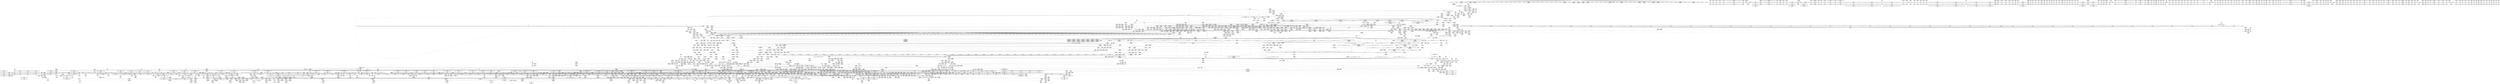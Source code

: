 digraph {
	CE0x4661f30 [shape=record,shape=Mrecord,label="{CE0x4661f30|srcu_read_unlock:tmp1|*SummSink*}"]
	CE0x543b6f0 [shape=record,shape=Mrecord,label="{CE0x543b6f0|tomoyo_path2_perm:entry}"]
	CE0x65f2270 [shape=record,shape=Mrecord,label="{CE0x65f2270|tomoyo_init_request_info:bb|*SummSink*}"]
	CE0x530a5d0 [shape=record,shape=Mrecord,label="{CE0x530a5d0|tomoyo_get_mode:tmp21|security/tomoyo/util.c,985}"]
	CE0x600b8e0 [shape=record,shape=Mrecord,label="{CE0x600b8e0|tomoyo_sb_pivotroot:call|security/tomoyo/tomoyo.c,441}"]
	CE0x7c29350 [shape=record,shape=Mrecord,label="{CE0x7c29350|i64*_getelementptr_inbounds_(_30_x_i64_,_30_x_i64_*___llvm_gcov_ctr13,_i64_0,_i64_0)|*Constant*}"]
	CE0x5560cb0 [shape=record,shape=Mrecord,label="{CE0x5560cb0|tomoyo_sb_pivotroot:new_path|Function::tomoyo_sb_pivotroot&Arg::new_path::|*SummSource*}"]
	CE0x61461e0 [shape=record,shape=Mrecord,label="{CE0x61461e0|tomoyo_const_part_length:if.end28|*SummSink*}"]
	CE0x65dde80 [shape=record,shape=Mrecord,label="{CE0x65dde80|tomoyo_init_request_info:tmp7|security/tomoyo/util.c,1005|*SummSink*}"]
	CE0x5407df0 [shape=record,shape=Mrecord,label="{CE0x5407df0|tomoyo_path2_perm:filename2|security/tomoyo/file.c,924}"]
	CE0x7baae40 [shape=record,shape=Mrecord,label="{CE0x7baae40|tomoyo_init_request_info:domain|Function::tomoyo_init_request_info&Arg::domain::}"]
	CE0x64acfd0 [shape=record,shape=Mrecord,label="{CE0x64acfd0|tomoyo_fill_path_info:tmp12|security/tomoyo/util.c,667|*SummSource*}"]
	CE0x64c70c0 [shape=record,shape=Mrecord,label="{CE0x64c70c0|i64*_getelementptr_inbounds_(_30_x_i64_,_30_x_i64_*___llvm_gcov_ctr13,_i64_0,_i64_8)|*Constant*|*SummSink*}"]
	CE0x7cdd9a0 [shape=record,shape=Mrecord,label="{CE0x7cdd9a0|i64*_getelementptr_inbounds_(_6_x_i64_,_6_x_i64_*___llvm_gcov_ctr26,_i64_0,_i64_3)|*Constant*|*SummSource*}"]
	CE0x637d7a0 [shape=record,shape=Mrecord,label="{CE0x637d7a0|tomoyo_const_part_length:tmp35|security/tomoyo/util.c,643|*SummSource*}"]
	CE0x652cb70 [shape=record,shape=Mrecord,label="{CE0x652cb70|tomoyo_get_realpath:tmp4|security/tomoyo/file.c,151|*SummSource*}"]
	CE0x62d5320 [shape=record,shape=Mrecord,label="{CE0x62d5320|104:_%struct.inode*,_:_CRE_212,213_}"]
	CE0x53dbd60 [shape=record,shape=Mrecord,label="{CE0x53dbd60|i64_0|*Constant*}"]
	CE0x6294940 [shape=record,shape=Mrecord,label="{CE0x6294940|tomoyo_const_part_length:tmp45|security/tomoyo/util.c,645}"]
	CE0x61c5100 [shape=record,shape=Mrecord,label="{CE0x61c5100|i32_16384|*Constant*}"]
	CE0x6486890 [shape=record,shape=Mrecord,label="{CE0x6486890|tomoyo_init_request_info:tmp1|*SummSink*}"]
	CE0x56829d0 [shape=record,shape=Mrecord,label="{CE0x56829d0|COLLAPSED:_GCMRE___llvm_gcov_ctr31_internal_global_2_x_i64_zeroinitializer:_elem_0:default:}"]
	CE0x7d7e460 [shape=record,shape=Mrecord,label="{CE0x7d7e460|tomoyo_get_mode:tmp3|security/tomoyo/util.c,978|*SummSource*}"]
	CE0x6255660 [shape=record,shape=Mrecord,label="{CE0x6255660|rcu_lock_release:tmp5|include/linux/rcupdate.h,423}"]
	CE0x65f23d0 [shape=record,shape=Mrecord,label="{CE0x65f23d0|tomoyo_init_request_info:if.then|*SummSource*}"]
	CE0x45b87d0 [shape=record,shape=Mrecord,label="{CE0x45b87d0|tomoyo_audit_path2_log:name|security/tomoyo/file.c,183}"]
	CE0x6571f80 [shape=record,shape=Mrecord,label="{CE0x6571f80|tomoyo_const_part_length:tmp25|security/tomoyo/util.c,641|*SummSource*}"]
	CE0x60b58a0 [shape=record,shape=Mrecord,label="{CE0x60b58a0|tomoyo_const_part_length:tmp42|security/tomoyo/util.c,644|*SummSource*}"]
	CE0x64655f0 [shape=record,shape=Mrecord,label="{CE0x64655f0|tomoyo_path2_perm:name|security/tomoyo/file.c,901|*SummSink*}"]
	CE0x7b89f00 [shape=record,shape=Mrecord,label="{CE0x7b89f00|tomoyo_init_request_info:conv6|security/tomoyo/util.c,1011|*SummSource*}"]
	CE0x47d8960 [shape=record,shape=Mrecord,label="{CE0x47d8960|rcu_lock_acquire:map|Function::rcu_lock_acquire&Arg::map::|*SummSource*}"]
	CE0x612bf20 [shape=record,shape=Mrecord,label="{CE0x612bf20|tomoyo_path2_perm:path22|security/tomoyo/file.c,892|*SummSource*}"]
	CE0x6537cf0 [shape=record,shape=Mrecord,label="{CE0x6537cf0|tomoyo_const_part_length:tmp5|security/tomoyo/util.c,624|*SummSource*}"]
	CE0x7d5cea0 [shape=record,shape=Mrecord,label="{CE0x7d5cea0|0:_%struct.tomoyo_obj_info*,_24:_%struct.tomoyo_path_info*,_32:_%struct.tomoyo_path_info*,_40:_i8,_72:_i8,_76:_i8,_:_SCMRE_59,60_}"]
	CE0x7bc2530 [shape=record,shape=Mrecord,label="{CE0x7bc2530|tomoyo_get_mode:tmp14|security/tomoyo/util.c,983|*SummSink*}"]
	CE0x531e1f0 [shape=record,shape=Mrecord,label="{CE0x531e1f0|tomoyo_sb_pivotroot:tmp3|*SummSink*}"]
	CE0x65fe030 [shape=record,shape=Mrecord,label="{CE0x65fe030|0:_i8,_array:_GCRE_tomoyo_index2category_constant_39_x_i8_c_00_00_00_00_00_00_00_00_00_00_00_00_00_00_00_00_00_00_00_00_00_00_00_01_01_01_01_01_01_01_01_01_01_01_01_01_01_01_02_,_align_16:_elem_19::|security/tomoyo/util.c,983}"]
	CE0x668e360 [shape=record,shape=Mrecord,label="{CE0x668e360|tomoyo_audit_path2_log:tmp5|security/tomoyo/file.c,182|*SummSource*}"]
	CE0x64757a0 [shape=record,shape=Mrecord,label="{CE0x64757a0|tomoyo_get_mode:mode.0|*SummSink*}"]
	CE0x53c9800 [shape=record,shape=Mrecord,label="{CE0x53c9800|i32_22|*Constant*|*SummSource*}"]
	CE0x7dc1f40 [shape=record,shape=Mrecord,label="{CE0x7dc1f40|tomoyo_fill_path_info:const_len|security/tomoyo/util.c,666}"]
	CE0x651e960 [shape=record,shape=Mrecord,label="{CE0x651e960|tomoyo_init_request_info:tmp7|security/tomoyo/util.c,1005|*SummSource*}"]
	CE0x65a4b20 [shape=record,shape=Mrecord,label="{CE0x65a4b20|tomoyo_init_request_info:tmp}"]
	CE0x5313df0 [shape=record,shape=Mrecord,label="{CE0x5313df0|__llvm_gcov_indirect_counter_increment114:exit|*SummSink*}"]
	CE0x48aa640 [shape=record,shape=Mrecord,label="{CE0x48aa640|i64*_getelementptr_inbounds_(_31_x_i64_,_31_x_i64_*___llvm_gcov_ctr43150,_i64_0,_i64_28)|*Constant*}"]
	CE0x6594c20 [shape=record,shape=Mrecord,label="{CE0x6594c20|tomoyo_get_realpath:name1|security/tomoyo/file.c,151}"]
	CE0x53aa010 [shape=record,shape=Mrecord,label="{CE0x53aa010|_call_void_tomoyo_check_acl(%struct.tomoyo_request_info*_%r,_i1_(%struct.tomoyo_request_info*,_%struct.tomoyo_acl_info*)*_tomoyo_check_path2_acl)_#9,_!dbg_!38971|security/tomoyo/file.c,926|*SummSource*}"]
	CE0x7c0d5e0 [shape=record,shape=Mrecord,label="{CE0x7c0d5e0|tomoyo_fill_path_info:tmp3|security/tomoyo/util.c,667}"]
	CE0x7b06090 [shape=record,shape=Mrecord,label="{CE0x7b06090|tomoyo_get_mode:cmp11|security/tomoyo/util.c,985}"]
	CE0x622b8d0 [shape=record,shape=Mrecord,label="{CE0x622b8d0|%struct.lockdep_map*_null|*Constant*}"]
	CE0x651c9d0 [shape=record,shape=Mrecord,label="{CE0x651c9d0|tomoyo_path2_perm:tmp66|security/tomoyo/file.c,936}"]
	CE0x65abb80 [shape=record,shape=Mrecord,label="{CE0x65abb80|104:_%struct.inode*,_:_CRE_56,64_}"]
	CE0x51d8a60 [shape=record,shape=Mrecord,label="{CE0x51d8a60|srcu_read_lock:dep_map|include/linux/srcu.h,222}"]
	CE0x62946c0 [shape=record,shape=Mrecord,label="{CE0x62946c0|i64*_getelementptr_inbounds_(_31_x_i64_,_31_x_i64_*___llvm_gcov_ctr43150,_i64_0,_i64_26)|*Constant*|*SummSource*}"]
	CE0x7ad1da0 [shape=record,shape=Mrecord,label="{CE0x7ad1da0|i64_0|*Constant*|*SummSink*}"]
	CE0x6594bb0 [shape=record,shape=Mrecord,label="{CE0x6594bb0|tomoyo_get_realpath:tmp2|*LoadInst*|security/tomoyo/file.c,151}"]
	CE0x620f870 [shape=record,shape=Mrecord,label="{CE0x620f870|tomoyo_init_request_info:tmp1}"]
	CE0x7c11ab0 [shape=record,shape=Mrecord,label="{CE0x7c11ab0|GLOBAL:tomoyo_const_part_length|*Constant*}"]
	CE0x7d4aca0 [shape=record,shape=Mrecord,label="{CE0x7d4aca0|tomoyo_audit_path2_log:idxprom|security/tomoyo/file.c,182|*SummSource*}"]
	CE0x7c0ded0 [shape=record,shape=Mrecord,label="{CE0x7c0ded0|_call_void_rcu_lock_release(%struct.lockdep_map*_%dep_map)_#9,_!dbg_!38905|include/linux/srcu.h,236|*SummSink*}"]
	CE0x6408e90 [shape=record,shape=Mrecord,label="{CE0x6408e90|_call_void_lock_release(%struct.lockdep_map*_%map,_i32_1,_i64_ptrtoint_(i8*_blockaddress(_rcu_lock_release,_%__here)_to_i64))_#9,_!dbg_!38907|include/linux/rcupdate.h,423}"]
	CE0x7b17160 [shape=record,shape=Mrecord,label="{CE0x7b17160|i32_0|*Constant*}"]
	CE0x55574c0 [shape=record,shape=Mrecord,label="{CE0x55574c0|__llvm_gcov_indirect_counter_increment114:tmp1|*SummSink*}"]
	CE0x626f6a0 [shape=record,shape=Mrecord,label="{CE0x626f6a0|tomoyo_path2_perm:tmp26|*LoadInst*|security/tomoyo/file.c,911}"]
	CE0x7cddc50 [shape=record,shape=Mrecord,label="{CE0x7cddc50|104:_%struct.inode*,_:_CRE_148,149_}"]
	CE0x633e2b0 [shape=record,shape=Mrecord,label="{CE0x633e2b0|tomoyo_path2_perm:d_inode11|security/tomoyo/file.c,912}"]
	CE0x558a870 [shape=record,shape=Mrecord,label="{CE0x558a870|i64*_getelementptr_inbounds_(_6_x_i64_,_6_x_i64_*___llvm_gcov_ctr25,_i64_0,_i64_0)|*Constant*|*SummSink*}"]
	CE0x6109090 [shape=record,shape=Mrecord,label="{CE0x6109090|_ret_%struct.tomoyo_domain_info*_%tmp23,_!dbg_!38929|security/tomoyo/common.h,1205|*SummSource*}"]
	CE0x63558b0 [shape=record,shape=Mrecord,label="{CE0x63558b0|tomoyo_const_part_length:tmp47|security/tomoyo/util.c,646|*SummSink*}"]
	CE0x65ab910 [shape=record,shape=Mrecord,label="{CE0x65ab910|i64*_getelementptr_inbounds_(_5_x_i64_,_5_x_i64_*___llvm_gcov_ctr32134,_i64_0,_i64_4)|*Constant*}"]
	CE0x61bea60 [shape=record,shape=Mrecord,label="{CE0x61bea60|tomoyo_path2_perm:filename1|security/tomoyo/file.c,923|*SummSource*}"]
	CE0x5399180 [shape=record,shape=Mrecord,label="{CE0x5399180|tomoyo_path2_perm:cmp13|security/tomoyo/file.c,912|*SummSink*}"]
	CE0x7aa9130 [shape=record,shape=Mrecord,label="{CE0x7aa9130|tomoyo_get_mode:index|Function::tomoyo_get_mode&Arg::index::|*SummSink*}"]
	CE0x62ecda0 [shape=record,shape=Mrecord,label="{CE0x62ecda0|tomoyo_path2_perm:tmp6|security/tomoyo/file.c,893|*SummSource*}"]
	CE0x611b180 [shape=record,shape=Mrecord,label="{CE0x611b180|VOIDTB_TE:_CE_0,2048_|*MultipleSource*|security/tomoyo/util.c,1010|Function::tomoyo_get_mode&Arg::ns::}"]
	CE0x65fe2e0 [shape=record,shape=Mrecord,label="{CE0x65fe2e0|0:_i8,_array:_GCRE_tomoyo_index2category_constant_39_x_i8_c_00_00_00_00_00_00_00_00_00_00_00_00_00_00_00_00_00_00_00_00_00_00_00_01_01_01_01_01_01_01_01_01_01_01_01_01_01_01_02_,_align_16:_elem_20::|security/tomoyo/util.c,983}"]
	CE0x63617a0 [shape=record,shape=Mrecord,label="{CE0x63617a0|0:_i8*,_array:_GCRE_tomoyo_mac_keywords_external_constant_42_x_i8*_:_elem_18::|security/tomoyo/file.c,181}"]
	CE0x657d910 [shape=record,shape=Mrecord,label="{CE0x657d910|tomoyo_fill_path_info:is_patterned|security/tomoyo/util.c,668}"]
	CE0x53663e0 [shape=record,shape=Mrecord,label="{CE0x53663e0|104:_%struct.inode*,_:_CRE_188,189_}"]
	CE0x7b8a3d0 [shape=record,shape=Mrecord,label="{CE0x7b8a3d0|tomoyo_path2_perm:if.then|*SummSink*}"]
	CE0x614fb80 [shape=record,shape=Mrecord,label="{CE0x614fb80|tomoyo_path2_perm:obj|security/tomoyo/file.c, 892}"]
	CE0x52083c0 [shape=record,shape=Mrecord,label="{CE0x52083c0|i32_78|*Constant*|*SummSink*}"]
	CE0x6563a10 [shape=record,shape=Mrecord,label="{CE0x6563a10|VOIDTB_TE:_CE_6376,6384_|*MultipleSource*|security/tomoyo/util.c,1010|Function::tomoyo_get_mode&Arg::ns::}"]
	CE0x46e7f90 [shape=record,shape=Mrecord,label="{CE0x46e7f90|GLOBAL:tomoyo_audit_path2_log|*Constant*|*SummSource*}"]
	CE0x6408bb0 [shape=record,shape=Mrecord,label="{CE0x6408bb0|i64_20|*Constant*}"]
	CE0x543ae90 [shape=record,shape=Mrecord,label="{CE0x543ae90|i32_3|*Constant*|*SummSink*}"]
	CE0x45fcd90 [shape=record,shape=Mrecord,label="{CE0x45fcd90|tomoyo_path2_perm:tmp62|security/tomoyo/file.c,934}"]
	CE0x5557610 [shape=record,shape=Mrecord,label="{CE0x5557610|__llvm_gcov_indirect_counter_increment114:tmp2}"]
	CE0x647ec50 [shape=record,shape=Mrecord,label="{CE0x647ec50|tomoyo_const_part_length:len.0|*SummSink*}"]
	CE0x6381690 [shape=record,shape=Mrecord,label="{CE0x6381690|tomoyo_get_mode:conv5|security/tomoyo/util.c,983}"]
	CE0x7a98c10 [shape=record,shape=Mrecord,label="{CE0x7a98c10|tomoyo_const_part_length:tmp17|security/tomoyo/util.c,627}"]
	CE0x5391c20 [shape=record,shape=Mrecord,label="{CE0x5391c20|tomoyo_sb_pivotroot:old_path|Function::tomoyo_sb_pivotroot&Arg::old_path::}"]
	CE0x626ee80 [shape=record,shape=Mrecord,label="{CE0x626ee80|__llvm_gcov_indirect_counter_increment:counters|Function::__llvm_gcov_indirect_counter_increment&Arg::counters::|*SummSink*}"]
	CE0x471ca00 [shape=record,shape=Mrecord,label="{CE0x471ca00|srcu_read_unlock:tmp3}"]
	CE0x649d440 [shape=record,shape=Mrecord,label="{CE0x649d440|tomoyo_fill_path_info:tmp10|*SummSource*}"]
	CE0x7dc27e0 [shape=record,shape=Mrecord,label="{CE0x7dc27e0|tomoyo_get_mode:tmp13|security/tomoyo/util.c,982}"]
	CE0x7c28890 [shape=record,shape=Mrecord,label="{CE0x7c28890|104:_%struct.inode*,_:_CRE_218,219_}"]
	CE0x61c5760 [shape=record,shape=Mrecord,label="{CE0x61c5760|tomoyo_path2_perm:tmp35|security/tomoyo/file.c,912|*SummSink*}"]
	CE0x52a28a0 [shape=record,shape=Mrecord,label="{CE0x52a28a0|tomoyo_path2_perm:tmp26|*LoadInst*|security/tomoyo/file.c,911|*SummSource*}"]
	CE0x4665980 [shape=record,shape=Mrecord,label="{CE0x4665980|srcu_read_lock:tmp|*SummSource*}"]
	CE0x61c5200 [shape=record,shape=Mrecord,label="{CE0x61c5200|tomoyo_path2_perm:and|security/tomoyo/file.c,912}"]
	CE0x52f0350 [shape=record,shape=Mrecord,label="{CE0x52f0350|tomoyo_const_part_length:tmp10|security/tomoyo/util.c,626}"]
	CE0x7ab0fd0 [shape=record,shape=Mrecord,label="{CE0x7ab0fd0|i64*_getelementptr_inbounds_(_30_x_i64_,_30_x_i64_*___llvm_gcov_ctr13,_i64_0,_i64_27)|*Constant*|*SummSource*}"]
	CE0x4755a30 [shape=record,shape=Mrecord,label="{CE0x4755a30|GLOBAL:__llvm_gcov_ctr31133|Global_var:__llvm_gcov_ctr31133|*SummSource*}"]
	CE0x7bf8610 [shape=record,shape=Mrecord,label="{CE0x7bf8610|tomoyo_get_mode:idxprom3|security/tomoyo/util.c,983}"]
	CE0x7c38ed0 [shape=record,shape=Mrecord,label="{CE0x7c38ed0|i64_14|*Constant*}"]
	CE0x52eaac0 [shape=record,shape=Mrecord,label="{CE0x52eaac0|tomoyo_get_realpath:tmp9|security/tomoyo/file.c,155|*SummSink*}"]
	CE0x53b0680 [shape=record,shape=Mrecord,label="{CE0x53b0680|tomoyo_path2_perm:tmp46|security/tomoyo/file.c,926}"]
	CE0x6572440 [shape=record,shape=Mrecord,label="{CE0x6572440|tomoyo_const_part_length:tmp26|security/tomoyo/util.c,641|*SummSource*}"]
	CE0x7ae8480 [shape=record,shape=Mrecord,label="{CE0x7ae8480|tomoyo_get_mode:tmp10|security/tomoyo/util.c,982|*SummSource*}"]
	CE0x45abe20 [shape=record,shape=Mrecord,label="{CE0x45abe20|rcu_lock_release:indirectgoto}"]
	CE0x60c1030 [shape=record,shape=Mrecord,label="{CE0x60c1030|__llvm_gcov_indirect_counter_increment114:counter|*SummSource*}"]
	CE0x659a890 [shape=record,shape=Mrecord,label="{CE0x659a890|__llvm_gcov_indirect_counter_increment:tmp1|*SummSink*}"]
	CE0x62260a0 [shape=record,shape=Mrecord,label="{CE0x62260a0|tomoyo_const_part_length:if.end|*SummSink*}"]
	CE0x7c48490 [shape=record,shape=Mrecord,label="{CE0x7c48490|tomoyo_get_mode:tmp23|security/tomoyo/util.c,986|*SummSource*}"]
	CE0x6237540 [shape=record,shape=Mrecord,label="{CE0x6237540|i64_23|*Constant*|*SummSource*}"]
	CE0x6642880 [shape=record,shape=Mrecord,label="{CE0x6642880|_call_void_tomoyo_fill_path_info(%struct.tomoyo_path_info*_%buf)_#9,_!dbg_!38911|security/tomoyo/file.c,137|*SummSink*}"]
	CE0x61dd110 [shape=record,shape=Mrecord,label="{CE0x61dd110|tomoyo_const_part_length:return|*SummSink*}"]
	CE0x45ce150 [shape=record,shape=Mrecord,label="{CE0x45ce150|tomoyo_add_slash:is_dir|security/tomoyo/file.c,131}"]
	CE0x64d7840 [shape=record,shape=Mrecord,label="{CE0x64d7840|_call_void_kfree(i8*_%tmp54)_#9,_!dbg_!38979|security/tomoyo/file.c,930|*SummSource*}"]
	CE0x7c0d9d0 [shape=record,shape=Mrecord,label="{CE0x7c0d9d0|tomoyo_const_part_length:conv2|security/tomoyo/util.c,627|*SummSource*}"]
	CE0x7a7e5a0 [shape=record,shape=Mrecord,label="{CE0x7a7e5a0|tomoyo_const_part_length:cmp25|security/tomoyo/util.c,644|*SummSource*}"]
	CE0x6456190 [shape=record,shape=Mrecord,label="{CE0x6456190|0:_i8*,_array:_GCRE_tomoyo_mac_keywords_external_constant_42_x_i8*_:_elem_20::|security/tomoyo/file.c,181}"]
	CE0x4701b20 [shape=record,shape=Mrecord,label="{CE0x4701b20|tomoyo_path2_perm:tmp43|security/tomoyo/file.c,916|*SummSource*}"]
	CE0x7aa0420 [shape=record,shape=Mrecord,label="{CE0x7aa0420|tomoyo_get_mode:ns|Function::tomoyo_get_mode&Arg::ns::|*SummSource*}"]
	CE0x5516670 [shape=record,shape=Mrecord,label="{CE0x5516670|srcu_read_unlock:sp|Function::srcu_read_unlock&Arg::sp::|*SummSink*}"]
	CE0x52b50c0 [shape=record,shape=Mrecord,label="{CE0x52b50c0|tomoyo_path2_perm:tmp38|security/tomoyo/file.c,913|*SummSource*}"]
	CE0x7a9ff00 [shape=record,shape=Mrecord,label="{CE0x7a9ff00|tomoyo_get_mode:entry}"]
	CE0x64ed800 [shape=record,shape=Mrecord,label="{CE0x64ed800|tomoyo_add_slash:bb|*SummSink*}"]
	CE0x5331500 [shape=record,shape=Mrecord,label="{CE0x5331500|tomoyo_fill_path_info:idxprom|security/tomoyo/util.c,667}"]
	CE0x47669e0 [shape=record,shape=Mrecord,label="{CE0x47669e0|i64_17|*Constant*|*SummSink*}"]
	CE0x70abfd0 [shape=record,shape=Mrecord,label="{CE0x70abfd0|COLLAPSED:_GCMRE___llvm_gcov_ctr32_internal_global_2_x_i64_zeroinitializer:_elem_0:default:}"]
	CE0x61dceb0 [shape=record,shape=Mrecord,label="{CE0x61dceb0|__llvm_gcov_indirect_counter_increment114:tmp3|*SummSink*}"]
	CE0x70b4c40 [shape=record,shape=Mrecord,label="{CE0x70b4c40|0:_i8*,_array:_GCRE_tomoyo_mac_keywords_external_constant_42_x_i8*_:_elem_3::|security/tomoyo/file.c,181}"]
	CE0x64c6760 [shape=record,shape=Mrecord,label="{CE0x64c6760|tomoyo_path2_perm:tmp22|security/tomoyo/file.c,904|*SummSink*}"]
	CE0x637c590 [shape=record,shape=Mrecord,label="{CE0x637c590|__llvm_gcov_indirect_counter_increment114:entry}"]
	CE0x6060b60 [shape=record,shape=Mrecord,label="{CE0x6060b60|tomoyo_domain:tmp4|security/tomoyo/common.h,1205|*SummSink*}"]
	CE0x7a79c50 [shape=record,shape=Mrecord,label="{CE0x7a79c50|tomoyo_init_request_info:call4|security/tomoyo/util.c,1010}"]
	CE0x60b4070 [shape=record,shape=Mrecord,label="{CE0x60b4070|i8*_getelementptr_inbounds_(_45_x_i8_,_45_x_i8_*_.str13,_i32_0,_i32_0)|*Constant*|*SummSource*}"]
	CE0x6683aa0 [shape=record,shape=Mrecord,label="{CE0x6683aa0|_call_void_mcount()_#3|*SummSource*}"]
	CE0x632e370 [shape=record,shape=Mrecord,label="{CE0x632e370|GLOBAL:__llvm_gcov_ctr54147|Global_var:__llvm_gcov_ctr54147|*SummSource*}"]
	CE0x625c7f0 [shape=record,shape=Mrecord,label="{CE0x625c7f0|tomoyo_const_part_length:tmp11|security/tomoyo/util.c,626|*SummSink*}"]
	CE0x530a140 [shape=record,shape=Mrecord,label="{CE0x530a140|tomoyo_get_mode:tmp20|security/tomoyo/util.c,985}"]
	CE0x53dc5f0 [shape=record,shape=Mrecord,label="{CE0x53dc5f0|_call_void___srcu_read_unlock(%struct.srcu_struct*_%sp,_i32_%idx)_#9,_!dbg_!38906|include/linux/srcu.h,237}"]
	CE0x5683210 [shape=record,shape=Mrecord,label="{CE0x5683210|tomoyo_add_slash:tmp10|security/tomoyo/file.c,136|*SummSink*}"]
	CE0x64ac6e0 [shape=record,shape=Mrecord,label="{CE0x64ac6e0|i64*_getelementptr_inbounds_(_5_x_i64_,_5_x_i64_*___llvm_gcov_ctr28130,_i64_0,_i64_4)|*Constant*|*SummSink*}"]
	CE0x65ce0a0 [shape=record,shape=Mrecord,label="{CE0x65ce0a0|i64*_getelementptr_inbounds_(_5_x_i64_,_5_x_i64_*___llvm_gcov_ctr32134,_i64_0,_i64_0)|*Constant*|*SummSource*}"]
	CE0x651c470 [shape=record,shape=Mrecord,label="{CE0x651c470|tomoyo_path2_perm:tmp65|security/tomoyo/file.c,936|*SummSource*}"]
	CE0x53f8730 [shape=record,shape=Mrecord,label="{CE0x53f8730|128:_i8*,_1208:_%struct.file*,_:_CMRE_25,26_}"]
	CE0x63f9790 [shape=record,shape=Mrecord,label="{CE0x63f9790|tomoyo_const_part_length:incdec.ptr7|security/tomoyo/util.c,631}"]
	CE0x7ae3f00 [shape=record,shape=Mrecord,label="{CE0x7ae3f00|GLOBAL:__llvm_gcov_ctr28130|Global_var:__llvm_gcov_ctr28130}"]
	CE0x61f9100 [shape=record,shape=Mrecord,label="{CE0x61f9100|_call_void___llvm_gcov_indirect_counter_increment(i32*___llvm_gcov_global_state_pred15,_i64**_getelementptr_inbounds_(_3_x_i64*_,_3_x_i64*_*___llvm_gcda_edge_table14,_i64_0,_i64_0)),_!dbg_!38954|security/tomoyo/file.c,920}"]
	CE0x53428e0 [shape=record,shape=Mrecord,label="{CE0x53428e0|__llvm_gcov_indirect_counter_increment114:bb|*SummSink*}"]
	CE0x4859a40 [shape=record,shape=Mrecord,label="{CE0x4859a40|i64*_getelementptr_inbounds_(_11_x_i64_,_11_x_i64_*___llvm_gcov_ctr54147,_i64_0,_i64_9)|*Constant*|*SummSource*}"]
	CE0x473c370 [shape=record,shape=Mrecord,label="{CE0x473c370|i64*_getelementptr_inbounds_(_30_x_i64_,_30_x_i64_*___llvm_gcov_ctr13,_i64_0,_i64_19)|*Constant*|*SummSource*}"]
	CE0x6201fe0 [shape=record,shape=Mrecord,label="{CE0x6201fe0|i64*_getelementptr_inbounds_(_5_x_i64_,_5_x_i64_*___llvm_gcov_ctr32134,_i64_0,_i64_3)|*Constant*}"]
	CE0x60e63e0 [shape=record,shape=Mrecord,label="{CE0x60e63e0|i64*_getelementptr_inbounds_(_31_x_i64_,_31_x_i64_*___llvm_gcov_ctr43150,_i64_0,_i64_9)|*Constant*|*SummSource*}"]
	CE0x7d3dcc0 [shape=record,shape=Mrecord,label="{CE0x7d3dcc0|tomoyo_const_part_length:tmp38|security/tomoyo/util.c,644|*SummSink*}"]
	CE0x65f2730 [shape=record,shape=Mrecord,label="{CE0x65f2730|_call_void_mcount()_#3|*SummSource*}"]
	CE0x456a630 [shape=record,shape=Mrecord,label="{CE0x456a630|i64*_getelementptr_inbounds_(_30_x_i64_,_30_x_i64_*___llvm_gcov_ctr13,_i64_0,_i64_28)|*Constant*|*SummSource*}"]
	CE0x52075a0 [shape=record,shape=Mrecord,label="{CE0x52075a0|tomoyo_domain:call3|security/tomoyo/common.h,1205|*SummSink*}"]
	CE0x55572a0 [shape=record,shape=Mrecord,label="{CE0x55572a0|tomoyo_const_part_length:incdec.ptr19|security/tomoyo/util.c,643}"]
	CE0x6465470 [shape=record,shape=Mrecord,label="{CE0x6465470|tomoyo_path2_perm:name|security/tomoyo/file.c,901}"]
	CE0x5331080 [shape=record,shape=Mrecord,label="{CE0x5331080|tomoyo_fill_path_info:tmp8|security/tomoyo/util.c,667|*SummSink*}"]
	CE0x5411510 [shape=record,shape=Mrecord,label="{CE0x5411510|i32_4|*Constant*}"]
	CE0x52085e0 [shape=record,shape=Mrecord,label="{CE0x52085e0|COLLAPSED:_GCRE_current_task_external_global_%struct.task_struct*:_elem_0::|security/tomoyo/common.h,1205}"]
	CE0x7a79eb0 [shape=record,shape=Mrecord,label="{CE0x7a79eb0|tomoyo_init_request_info:call4|security/tomoyo/util.c,1010|*SummSource*}"]
	CE0x626ef70 [shape=record,shape=Mrecord,label="{CE0x626ef70|_ret_void}"]
	CE0x45ccfd0 [shape=record,shape=Mrecord,label="{CE0x45ccfd0|tomoyo_add_slash:tmp11|*LoadInst*|security/tomoyo/file.c,136|*SummSource*}"]
	CE0x622bd20 [shape=record,shape=Mrecord,label="{CE0x622bd20|%struct.lockdep_map*_null|*Constant*|*SummSource*}"]
	CE0x55165d0 [shape=record,shape=Mrecord,label="{CE0x55165d0|srcu_read_unlock:sp|Function::srcu_read_unlock&Arg::sp::|*SummSource*}"]
	CE0x6361a30 [shape=record,shape=Mrecord,label="{CE0x6361a30|0:_i8,_:_GCRE_tomoyo_policy_loaded_global_i8_0,_align_1:_elem_0:default:}"]
	CE0x7aa0360 [shape=record,shape=Mrecord,label="{CE0x7aa0360|tomoyo_get_mode:ns|Function::tomoyo_get_mode&Arg::ns::}"]
	CE0x7a8b750 [shape=record,shape=Mrecord,label="{CE0x7a8b750|srcu_read_lock:tmp1}"]
	CE0x6486ca0 [shape=record,shape=Mrecord,label="{CE0x6486ca0|104:_%struct.inode*,_:_CRE_168,169_}"]
	CE0x7c28c20 [shape=record,shape=Mrecord,label="{CE0x7c28c20|104:_%struct.inode*,_:_CRE_221,222_}"]
	CE0x61bf110 [shape=record,shape=Mrecord,label="{CE0x61bf110|tomoyo_path2_perm:tmp46|security/tomoyo/file.c,926|*SummSink*}"]
	CE0x657d520 [shape=record,shape=Mrecord,label="{CE0x657d520|tomoyo_fill_path_info:cmp8|security/tomoyo/util.c,668|*SummSink*}"]
	CE0x53866e0 [shape=record,shape=Mrecord,label="{CE0x53866e0|i64*_getelementptr_inbounds_(_6_x_i64_,_6_x_i64_*___llvm_gcov_ctr26,_i64_0,_i64_4)|*Constant*|*SummSink*}"]
	CE0x5658470 [shape=record,shape=Mrecord,label="{CE0x5658470|0:_i8*,_array:_GCRE_tomoyo_mac_keywords_external_constant_42_x_i8*_:_elem_33::|security/tomoyo/file.c,181}"]
	CE0x53cd390 [shape=record,shape=Mrecord,label="{CE0x53cd390|tomoyo_const_part_length:tmp3|security/tomoyo/util.c,624}"]
	CE0x53d6b00 [shape=record,shape=Mrecord,label="{CE0x53d6b00|__llvm_gcov_indirect_counter_increment114:tmp|*SummSource*}"]
	CE0x666a770 [shape=record,shape=Mrecord,label="{CE0x666a770|tomoyo_const_part_length:tmp28|security/tomoyo/util.c,641}"]
	CE0x7d7de00 [shape=record,shape=Mrecord,label="{CE0x7d7de00|_call_void_mcount()_#3}"]
	CE0x7b06100 [shape=record,shape=Mrecord,label="{CE0x7b06100|tomoyo_get_mode:cmp11|security/tomoyo/util.c,985|*SummSource*}"]
	"CONST[source:2(external),value:2(dynamic)][purpose:{subject}][SrcIdx:17]"
	CE0x614fcd0 [shape=record,shape=Mrecord,label="{CE0x614fcd0|tomoyo_path2_perm:obj|security/tomoyo/file.c, 892|*SummSource*}"]
	CE0x7ae69c0 [shape=record,shape=Mrecord,label="{CE0x7ae69c0|tomoyo_fill_path_info:ptr|Function::tomoyo_fill_path_info&Arg::ptr::}"]
	CE0x6599fa0 [shape=record,shape=Mrecord,label="{CE0x6599fa0|tomoyo_audit_path2_log:param|security/tomoyo/file.c,182|*SummSink*}"]
	CE0x63d3e60 [shape=record,shape=Mrecord,label="{CE0x63d3e60|_call_void_mcount()_#3}"]
	CE0x610e8e0 [shape=record,shape=Mrecord,label="{CE0x610e8e0|tomoyo_const_part_length:while.cond|*SummSink*}"]
	CE0x7b06710 [shape=record,shape=Mrecord,label="{CE0x7b06710|i64_8|*Constant*}"]
	CE0x6594b40 [shape=record,shape=Mrecord,label="{CE0x6594b40|tomoyo_get_realpath:name|security/tomoyo/file.c,150|*SummSink*}"]
	CE0x652cdf0 [shape=record,shape=Mrecord,label="{CE0x652cdf0|tomoyo_get_realpath:return}"]
	CE0x7c117d0 [shape=record,shape=Mrecord,label="{CE0x7c117d0|srcu_read_unlock:dep_map|include/linux/srcu.h,236|*SummSource*}"]
	CE0x70ab400 [shape=record,shape=Mrecord,label="{CE0x70ab400|tomoyo_get_mode:if.then13|*SummSink*}"]
	CE0x5330b00 [shape=record,shape=Mrecord,label="{CE0x5330b00|tomoyo_fill_path_info:cmp8|security/tomoyo/util.c,668}"]
	CE0x7b56ed0 [shape=record,shape=Mrecord,label="{CE0x7b56ed0|40:_%struct.tomoyo_policy_namespace*,_48:_i8,_:_GCRE_tomoyo_kernel_domain_external_global_%struct.tomoyo_domain_info_24,32_|*MultipleSource*|security/tomoyo/util.c,1005|security/tomoyo/util.c,1007|Function::tomoyo_init_request_info&Arg::domain::}"]
	CE0x60e08d0 [shape=record,shape=Mrecord,label="{CE0x60e08d0|tomoyo_path2_perm:tmp18|security/tomoyo/file.c,904|*SummSink*}"]
	CE0x548d0d0 [shape=record,shape=Mrecord,label="{CE0x548d0d0|tomoyo_domain:land.lhs.true|*SummSink*}"]
	CE0x6355d40 [shape=record,shape=Mrecord,label="{CE0x6355d40|_call_void___llvm_gcov_indirect_counter_increment114(i32*___llvm_gcov_global_state_pred45,_i64**_getelementptr_inbounds_(_3_x_i64*_,_3_x_i64*_*___llvm_gcda_edge_table44,_i64_0,_i64_0)),_!dbg_!38954|security/tomoyo/util.c,649|*SummSource*}"]
	CE0x65f6d60 [shape=record,shape=Mrecord,label="{CE0x65f6d60|_call_void_srcu_read_unlock(%struct.srcu_struct*_tomoyo_ss,_i32_%idx)_#9,_!dbg_!38903|security/tomoyo/common.h,1109}"]
	CE0x456aa70 [shape=record,shape=Mrecord,label="{CE0x456aa70|i64*_getelementptr_inbounds_(_30_x_i64_,_30_x_i64_*___llvm_gcov_ctr13,_i64_0,_i64_28)|*Constant*|*SummSink*}"]
	CE0x52f0560 [shape=record,shape=Mrecord,label="{CE0x52f0560|tomoyo_const_part_length:conv|security/tomoyo/util.c,626}"]
	CE0x6579060 [shape=record,shape=Mrecord,label="{CE0x6579060|tomoyo_const_part_length:tmp49|security/tomoyo/util.c,649|*SummSink*}"]
	CE0x54d89f0 [shape=record,shape=Mrecord,label="{CE0x54d89f0|GLOBAL:tomoyo_supervisor|*Constant*|*SummSink*}"]
	CE0x62603f0 [shape=record,shape=Mrecord,label="{CE0x62603f0|tomoyo_const_part_length:add|security/tomoyo/util.c,634|*SummSink*}"]
	CE0x5493f20 [shape=record,shape=Mrecord,label="{CE0x5493f20|128:_i8*,_1208:_%struct.file*,_:_CMRE_30,31_}"]
	CE0x7c11310 [shape=record,shape=Mrecord,label="{CE0x7c11310|tomoyo_fill_path_info:is_patterned|security/tomoyo/util.c,668}"]
	CE0x46e88f0 [shape=record,shape=Mrecord,label="{CE0x46e88f0|_ret_i32_%call,_!dbg_!38917|security/tomoyo/file.c,181|*SummSink*}"]
	CE0x46490e0 [shape=record,shape=Mrecord,label="{CE0x46490e0|tomoyo_audit_path2_log:tmp7|security/tomoyo/file.c,183}"]
	CE0x531b010 [shape=record,shape=Mrecord,label="{CE0x531b010|i64*_getelementptr_inbounds_(_2_x_i64_,_2_x_i64_*___llvm_gcov_ctr21211,_i64_0,_i64_0)|*Constant*|*SummSource*}"]
	CE0x7d5cc50 [shape=record,shape=Mrecord,label="{CE0x7d5cc50|0:_%struct.tomoyo_obj_info*,_24:_%struct.tomoyo_path_info*,_32:_%struct.tomoyo_path_info*,_40:_i8,_72:_i8,_76:_i8,_:_SCMRE_58,59_}"]
	CE0x540f4f0 [shape=record,shape=Mrecord,label="{CE0x540f4f0|i1_true|*Constant*}"]
	CE0x6507190 [shape=record,shape=Mrecord,label="{CE0x6507190|tomoyo_path2_perm:tmp25|security/tomoyo/file.c,906|*SummSink*}"]
	CE0x63d4040 [shape=record,shape=Mrecord,label="{CE0x63d4040|_call_void_mcount()_#3|*SummSource*}"]
	CE0x7af6f70 [shape=record,shape=Mrecord,label="{CE0x7af6f70|tomoyo_init_request_info:mode5|security/tomoyo/util.c,1011}"]
	CE0x5683450 [shape=record,shape=Mrecord,label="{CE0x5683450|tomoyo_add_slash:tmp11|*LoadInst*|security/tomoyo/file.c,136}"]
	CE0x7ae44d0 [shape=record,shape=Mrecord,label="{CE0x7ae44d0|tomoyo_get_mode:idxprom|security/tomoyo/util.c,981|*SummSink*}"]
	CE0x6201b70 [shape=record,shape=Mrecord,label="{CE0x6201b70|104:_%struct.inode*,_:_CRE_305,306_}"]
	CE0x62d9dd0 [shape=record,shape=Mrecord,label="{CE0x62d9dd0|GLOBAL:tomoyo_domain.__warned|Global_var:tomoyo_domain.__warned}"]
	CE0x544ace0 [shape=record,shape=Mrecord,label="{CE0x544ace0|tomoyo_get_mode:tmp27|security/tomoyo/util.c,988|*SummSink*}"]
	CE0x62d5950 [shape=record,shape=Mrecord,label="{CE0x62d5950|tomoyo_read_lock:tmp3|*SummSink*}"]
	CE0x6699520 [shape=record,shape=Mrecord,label="{CE0x6699520|GLOBAL:tomoyo_policy_loaded|Global_var:tomoyo_policy_loaded}"]
	CE0x5313870 [shape=record,shape=Mrecord,label="{CE0x5313870|tomoyo_const_part_length:tmp12|security/tomoyo/util.c,626|*SummSource*}"]
	CE0x610dc20 [shape=record,shape=Mrecord,label="{CE0x610dc20|tomoyo_const_part_length:cmp3|security/tomoyo/util.c,627|*SummSource*}"]
	CE0x530a840 [shape=record,shape=Mrecord,label="{CE0x530a840|tomoyo_get_mode:tmp21|security/tomoyo/util.c,985|*SummSink*}"]
	CE0x61dc9f0 [shape=record,shape=Mrecord,label="{CE0x61dc9f0|__llvm_gcov_indirect_counter_increment114:counters|Function::__llvm_gcov_indirect_counter_increment114&Arg::counters::}"]
	CE0x7d16ed0 [shape=record,shape=Mrecord,label="{CE0x7d16ed0|tomoyo_add_slash:is_dir|security/tomoyo/file.c,131|*SummSink*}"]
	CE0x7098060 [shape=record,shape=Mrecord,label="{CE0x7098060|tomoyo_path2_perm:name3|security/tomoyo/file.c,902|*SummSource*}"]
	CE0x7d3dc00 [shape=record,shape=Mrecord,label="{CE0x7d3dc00|tomoyo_const_part_length:tmp38|security/tomoyo/util.c,644|*SummSource*}"]
	CE0x64c6a50 [shape=record,shape=Mrecord,label="{CE0x64c6a50|tomoyo_path2_perm:tmp23|security/tomoyo/file.c,904|*SummSource*}"]
	CE0x652c5c0 [shape=record,shape=Mrecord,label="{CE0x652c5c0|__llvm_gcov_indirect_counter_increment:exit|*SummSource*}"]
	CE0x45e67d0 [shape=record,shape=Mrecord,label="{CE0x45e67d0|0:_i8,_array:_GCRE_tomoyo_index2category_constant_39_x_i8_c_00_00_00_00_00_00_00_00_00_00_00_00_00_00_00_00_00_00_00_00_00_00_00_01_01_01_01_01_01_01_01_01_01_01_01_01_01_01_02_,_align_16:_elem_34::|security/tomoyo/util.c,983}"]
	CE0x46babf0 [shape=record,shape=Mrecord,label="{CE0x46babf0|tomoyo_path2_perm:cmp31|security/tomoyo/file.c,933}"]
	CE0x53ca1d0 [shape=record,shape=Mrecord,label="{CE0x53ca1d0|tomoyo_domain:tmp23|security/tomoyo/common.h,1205}"]
	CE0x669c900 [shape=record,shape=Mrecord,label="{CE0x669c900|tomoyo_init_request_info:profile2|security/tomoyo/util.c,1007|*SummSource*}"]
	CE0x70b2d40 [shape=record,shape=Mrecord,label="{CE0x70b2d40|i64*_getelementptr_inbounds_(_12_x_i64_,_12_x_i64_*___llvm_gcov_ctr31133,_i64_0,_i64_3)|*Constant*}"]
	CE0x52e8fb0 [shape=record,shape=Mrecord,label="{CE0x52e8fb0|0:_i8,_array:_GCRE_tomoyo_index2category_constant_39_x_i8_c_00_00_00_00_00_00_00_00_00_00_00_00_00_00_00_00_00_00_00_00_00_00_00_01_01_01_01_01_01_01_01_01_01_01_01_01_01_01_02_,_align_16:_elem_26::|security/tomoyo/util.c,983}"]
	CE0x66ade00 [shape=record,shape=Mrecord,label="{CE0x66ade00|40:_%struct.tomoyo_policy_namespace*,_48:_i8,_:_GCRE_tomoyo_kernel_domain_external_global_%struct.tomoyo_domain_info_8,16_|*MultipleSource*|security/tomoyo/util.c,1005|security/tomoyo/util.c,1007|Function::tomoyo_init_request_info&Arg::domain::}"]
	CE0x5342db0 [shape=record,shape=Mrecord,label="{CE0x5342db0|tomoyo_const_part_length:while.body}"]
	CE0x538e1c0 [shape=record,shape=Mrecord,label="{CE0x538e1c0|tomoyo_const_part_length:if.then27}"]
	CE0x6486f00 [shape=record,shape=Mrecord,label="{CE0x6486f00|104:_%struct.inode*,_:_CRE_170,171_}"]
	CE0x652cfd0 [shape=record,shape=Mrecord,label="{CE0x652cfd0|tomoyo_path2_perm:sw.epilog}"]
	CE0x4652fd0 [shape=record,shape=Mrecord,label="{CE0x4652fd0|srcu_read_unlock:tmp2}"]
	CE0x609b5c0 [shape=record,shape=Mrecord,label="{CE0x609b5c0|tomoyo_get_realpath:retval.0}"]
	CE0x52076a0 [shape=record,shape=Mrecord,label="{CE0x52076a0|GLOBAL:get_current|*Constant*}"]
	CE0x7ae4130 [shape=record,shape=Mrecord,label="{CE0x7ae4130|tomoyo_fill_path_info:tmp6|security/tomoyo/util.c,667}"]
	CE0x651c120 [shape=record,shape=Mrecord,label="{CE0x651c120|i64*_getelementptr_inbounds_(_30_x_i64_,_30_x_i64_*___llvm_gcov_ctr13,_i64_0,_i64_29)|*Constant*|*SummSink*}"]
	CE0x7ad75a0 [shape=record,shape=Mrecord,label="{CE0x7ad75a0|rcu_lock_acquire:__here}"]
	CE0x52a23d0 [shape=record,shape=Mrecord,label="{CE0x52a23d0|tomoyo_path2_perm:dentry9|security/tomoyo/file.c,911}"]
	CE0x538d030 [shape=record,shape=Mrecord,label="{CE0x538d030|tomoyo_const_part_length:tmp18|security/tomoyo/util.c,627|*SummSink*}"]
	CE0x6210420 [shape=record,shape=Mrecord,label="{CE0x6210420|__llvm_gcov_indirect_counter_increment:counters|Function::__llvm_gcov_indirect_counter_increment&Arg::counters::|*SummSource*}"]
	CE0x5557ec0 [shape=record,shape=Mrecord,label="{CE0x5557ec0|__llvm_gcov_indirect_counter_increment114:tmp2|*SummSink*}"]
	CE0x649ce20 [shape=record,shape=Mrecord,label="{CE0x649ce20|tomoyo_fill_path_info:cmp|security/tomoyo/util.c,667|*SummSink*}"]
	CE0x6246e20 [shape=record,shape=Mrecord,label="{CE0x6246e20|0:_i8,_array:_GCRE_tomoyo_index2category_constant_39_x_i8_c_00_00_00_00_00_00_00_00_00_00_00_00_00_00_00_00_00_00_00_00_00_00_00_01_01_01_01_01_01_01_01_01_01_01_01_01_01_01_02_,_align_16:_elem_16::|security/tomoyo/util.c,983}"]
	CE0x7a8aa90 [shape=record,shape=Mrecord,label="{CE0x7a8aa90|i64_3|*Constant*|*SummSource*}"]
	CE0x5500b60 [shape=record,shape=Mrecord,label="{CE0x5500b60|tomoyo_const_part_length:tmp30|security/tomoyo/util.c,641}"]
	CE0x6294fb0 [shape=record,shape=Mrecord,label="{CE0x6294fb0|tomoyo_const_part_length:tmp45|security/tomoyo/util.c,645|*SummSink*}"]
	CE0x5441b90 [shape=record,shape=Mrecord,label="{CE0x5441b90|i8_0|*Constant*}"]
	CE0x4627da0 [shape=record,shape=Mrecord,label="{CE0x4627da0|tomoyo_get_mode:tmp28|security/tomoyo/util.c,988}"]
	CE0x6225330 [shape=record,shape=Mrecord,label="{CE0x6225330|tomoyo_const_part_length:tmp28|security/tomoyo/util.c,641|*SummSource*}"]
	CE0x7b2c860 [shape=record,shape=Mrecord,label="{CE0x7b2c860|rcu_lock_acquire:tmp1}"]
	CE0x6218850 [shape=record,shape=Mrecord,label="{CE0x6218850|srcu_read_unlock:tmp3|*SummSource*}"]
	CE0x7af56b0 [shape=record,shape=Mrecord,label="{CE0x7af56b0|__llvm_gcov_indirect_counter_increment:tmp3|*SummSink*}"]
	CE0x5352cf0 [shape=record,shape=Mrecord,label="{CE0x5352cf0|tomoyo_sb_pivotroot:tmp|*SummSink*}"]
	CE0x7a7eba0 [shape=record,shape=Mrecord,label="{CE0x7a7eba0|i64_24|*Constant*|*SummSource*}"]
	CE0x6237110 [shape=record,shape=Mrecord,label="{CE0x6237110|i64_22|*Constant*|*SummSource*}"]
	CE0x64ad130 [shape=record,shape=Mrecord,label="{CE0x64ad130|tomoyo_fill_path_info:tmp12|security/tomoyo/util.c,667|*SummSink*}"]
	CE0x51d8bc0 [shape=record,shape=Mrecord,label="{CE0x51d8bc0|_call_void_rcu_lock_acquire(%struct.lockdep_map*_%dep_map)_#9,_!dbg_!38906|include/linux/srcu.h,222}"]
	CE0x7ae6ae0 [shape=record,shape=Mrecord,label="{CE0x7ae6ae0|tomoyo_fill_path_info:ptr|Function::tomoyo_fill_path_info&Arg::ptr::|*SummSource*}"]
	CE0x622bf10 [shape=record,shape=Mrecord,label="{CE0x622bf10|i64*_getelementptr_inbounds_(_2_x_i64_,_2_x_i64_*___llvm_gcov_ctr53148,_i64_0,_i64_1)|*Constant*|*SummSource*}"]
	CE0x61771a0 [shape=record,shape=Mrecord,label="{CE0x61771a0|i64_80|*Constant*|*SummSink*}"]
	CE0x62d59f0 [shape=record,shape=Mrecord,label="{CE0x62d59f0|_call_void_mcount()_#3}"]
	CE0x611cfe0 [shape=record,shape=Mrecord,label="{CE0x611cfe0|__llvm_gcov_indirect_counter_increment:tmp2|*SummSink*}"]
	CE0x63e0160 [shape=record,shape=Mrecord,label="{CE0x63e0160|tomoyo_path2_perm:if.then33}"]
	CE0x473c260 [shape=record,shape=Mrecord,label="{CE0x473c260|_call_void___llvm_gcov_indirect_counter_increment(i32*___llvm_gcov_global_state_pred15,_i64**_getelementptr_inbounds_(_3_x_i64*_,_3_x_i64*_*___llvm_gcda_edge_table14,_i64_0,_i64_2)),_!dbg_!38951|security/tomoyo/file.c,916|*SummSink*}"]
	CE0x6060140 [shape=record,shape=Mrecord,label="{CE0x6060140|tomoyo_domain:tmp6|security/tomoyo/common.h,1205}"]
	CE0x52b3690 [shape=record,shape=Mrecord,label="{CE0x52b3690|_call_void___srcu_read_unlock(%struct.srcu_struct*_%sp,_i32_%idx)_#9,_!dbg_!38906|include/linux/srcu.h,237|*SummSink*}"]
	CE0x6278470 [shape=record,shape=Mrecord,label="{CE0x6278470|tomoyo_get_realpath:buf|Function::tomoyo_get_realpath&Arg::buf::|*SummSource*}"]
	CE0x7af66a0 [shape=record,shape=Mrecord,label="{CE0x7af66a0|tomoyo_get_realpath:tmp|*SummSink*}"]
	CE0x70b5350 [shape=record,shape=Mrecord,label="{CE0x70b5350|tomoyo_add_slash:tmp8|security/tomoyo/file.c,132|*SummSource*}"]
	CE0x612beb0 [shape=record,shape=Mrecord,label="{CE0x612beb0|tomoyo_path2_perm:path22|security/tomoyo/file.c,892}"]
	CE0x62d9340 [shape=record,shape=Mrecord,label="{CE0x62d9340|tomoyo_audit_path2_log:tmp10|security/tomoyo/file.c,184|*SummSink*}"]
	CE0x6256d40 [shape=record,shape=Mrecord,label="{CE0x6256d40|tomoyo_path2_perm:tmp51|security/tomoyo/file.c,928|*SummSink*}"]
	CE0x46484b0 [shape=record,shape=Mrecord,label="{CE0x46484b0|tomoyo_audit_path2_log:param3|security/tomoyo/file.c,183}"]
	CE0x63fb5b0 [shape=record,shape=Mrecord,label="{CE0x63fb5b0|i64*_getelementptr_inbounds_(_2_x_i64_,_2_x_i64_*___llvm_gcov_ctr23,_i64_0,_i64_1)|*Constant*|*SummSink*}"]
	CE0x6315560 [shape=record,shape=Mrecord,label="{CE0x6315560|tomoyo_get_realpath:if.then|*SummSink*}"]
	CE0x60057e0 [shape=record,shape=Mrecord,label="{CE0x60057e0|COLLAPSED:_GCMRE___llvm_gcov_ctr39_internal_global_2_x_i64_zeroinitializer:_elem_0:default:}"]
	CE0x552a7b0 [shape=record,shape=Mrecord,label="{CE0x552a7b0|128:_i8*,_1208:_%struct.file*,_:_CMRE_128,136_|*MultipleSource*|security/tomoyo/common.h,1205|security/tomoyo/common.h,1205}"]
	CE0x7b05af0 [shape=record,shape=Mrecord,label="{CE0x7b05af0|i32_39|*Constant*}"]
	CE0x605d2a0 [shape=record,shape=Mrecord,label="{CE0x605d2a0|tomoyo_const_part_length:tmp22|security/tomoyo/util.c,634}"]
	CE0x66ae050 [shape=record,shape=Mrecord,label="{CE0x66ae050|tomoyo_init_request_info:profile2|security/tomoyo/util.c,1007|*SummSink*}"]
	CE0x619f240 [shape=record,shape=Mrecord,label="{CE0x619f240|GLOBAL:lockdep_rcu_suspicious|*Constant*|*SummSource*}"]
	CE0x6397170 [shape=record,shape=Mrecord,label="{CE0x6397170|rcu_lock_acquire:tmp}"]
	CE0x5342790 [shape=record,shape=Mrecord,label="{CE0x5342790|__llvm_gcov_indirect_counter_increment114:bb|*SummSource*}"]
	CE0x7ab0bd0 [shape=record,shape=Mrecord,label="{CE0x7ab0bd0|tomoyo_path2_perm:tmp60|security/tomoyo/file.c,933}"]
	CE0x53b07a0 [shape=record,shape=Mrecord,label="{CE0x53b07a0|tomoyo_path2_perm:filename2|security/tomoyo/file.c,924|*SummSink*}"]
	CE0x609bf80 [shape=record,shape=Mrecord,label="{CE0x609bf80|tomoyo_get_realpath:tmp11|security/tomoyo/file.c,156|*SummSource*}"]
	CE0x4529ee0 [shape=record,shape=Mrecord,label="{CE0x4529ee0|tomoyo_domain:tmp19|security/tomoyo/common.h,1205|*SummSink*}"]
	CE0x60e8700 [shape=record,shape=Mrecord,label="{CE0x60e8700|tomoyo_path2_perm:path222|security/tomoyo/file.c,923|*SummSource*}"]
	CE0x471cc10 [shape=record,shape=Mrecord,label="{CE0x471cc10|i64_1|*Constant*}"]
	CE0x64c6b60 [shape=record,shape=Mrecord,label="{CE0x64c6b60|tomoyo_path2_perm:tmp23|security/tomoyo/file.c,904|*SummSink*}"]
	CE0x7a8af20 [shape=record,shape=Mrecord,label="{CE0x7a8af20|tomoyo_get_mode:tmp5|security/tomoyo/util.c,978|*SummSource*}"]
	CE0x6652f70 [shape=record,shape=Mrecord,label="{CE0x6652f70|40:_%struct.tomoyo_policy_namespace*,_48:_i8,_:_GCRE_tomoyo_kernel_domain_external_global_%struct.tomoyo_domain_info_58,59_}"]
	CE0x613cc60 [shape=record,shape=Mrecord,label="{CE0x613cc60|i32_39|*Constant*|*SummSource*}"]
	CE0x45b77b0 [shape=record,shape=Mrecord,label="{CE0x45b77b0|GLOBAL:lock_release|*Constant*|*SummSink*}"]
	CE0x5392060 [shape=record,shape=Mrecord,label="{CE0x5392060|tomoyo_path2_perm:tmp7|security/tomoyo/file.c,894|*SummSource*}"]
	CE0x6465580 [shape=record,shape=Mrecord,label="{CE0x6465580|tomoyo_path2_perm:name|security/tomoyo/file.c,901|*SummSource*}"]
	CE0x61e89b0 [shape=record,shape=Mrecord,label="{CE0x61e89b0|i64*_getelementptr_inbounds_(_30_x_i64_,_30_x_i64_*___llvm_gcov_ctr13,_i64_0,_i64_29)|*Constant*|*SummSource*}"]
	CE0x7dc21f0 [shape=record,shape=Mrecord,label="{CE0x7dc21f0|tomoyo_fill_path_info:const_len|security/tomoyo/util.c,666|*SummSource*}"]
	CE0x652cf60 [shape=record,shape=Mrecord,label="{CE0x652cf60|tomoyo_path2_perm:if.end16|*SummSink*}"]
	CE0x5208570 [shape=record,shape=Mrecord,label="{CE0x5208570|tomoyo_domain:cred|security/tomoyo/common.h,1205}"]
	CE0x6219080 [shape=record,shape=Mrecord,label="{CE0x6219080|tomoyo_fill_path_info:tmp5|security/tomoyo/util.c,667|*SummSource*}"]
	CE0x6261200 [shape=record,shape=Mrecord,label="{CE0x6261200|_call_void___llvm_gcov_indirect_counter_increment114(i32*___llvm_gcov_global_state_pred45,_i64**_getelementptr_inbounds_(_3_x_i64*_,_3_x_i64*_*___llvm_gcda_edge_table44,_i64_0,_i64_2)),_!dbg_!38930|security/tomoyo/util.c,640|*SummSource*}"]
	CE0x5542450 [shape=record,shape=Mrecord,label="{CE0x5542450|104:_%struct.inode*,_:_CRE_165,166_}"]
	CE0x641ec70 [shape=record,shape=Mrecord,label="{CE0x641ec70|tomoyo_fill_path_info:is_dir|security/tomoyo/util.c,667}"]
	CE0x5399260 [shape=record,shape=Mrecord,label="{CE0x5399260|tomoyo_path2_perm:cmp13|security/tomoyo/file.c,912}"]
	CE0x647f450 [shape=record,shape=Mrecord,label="{CE0x647f450|i32_51|*Constant*|*SummSource*}"]
	CE0x62e18d0 [shape=record,shape=Mrecord,label="{CE0x62e18d0|tomoyo_fill_path_info:conv|security/tomoyo/util.c,664}"]
	CE0x63d4a60 [shape=record,shape=Mrecord,label="{CE0x63d4a60|tomoyo_add_slash:if.end|*SummSource*}"]
	CE0x6699360 [shape=record,shape=Mrecord,label="{CE0x6699360|i32_3|*Constant*}"]
	CE0x5544630 [shape=record,shape=Mrecord,label="{CE0x5544630|tomoyo_path2_perm:name3|security/tomoyo/file.c,902|*SummSink*}"]
	CE0x5520e80 [shape=record,shape=Mrecord,label="{CE0x5520e80|128:_i8*,_1208:_%struct.file*,_:_CMRE_64,72_|*MultipleSource*|security/tomoyo/common.h,1205|security/tomoyo/common.h,1205}"]
	CE0x5207c30 [shape=record,shape=Mrecord,label="{CE0x5207c30|get_current:entry}"]
	CE0x6456fd0 [shape=record,shape=Mrecord,label="{CE0x6456fd0|tomoyo_fill_path_info:tmp5|security/tomoyo/util.c,667}"]
	CE0x55205c0 [shape=record,shape=Mrecord,label="{CE0x55205c0|128:_i8*,_1208:_%struct.file*,_:_CMRE_47,48_}"]
	CE0x64579e0 [shape=record,shape=Mrecord,label="{CE0x64579e0|_ret_i32_%retval.0,_!dbg_!38957|security/tomoyo/util.c,652|*SummSink*}"]
	CE0x7cfe1e0 [shape=record,shape=Mrecord,label="{CE0x7cfe1e0|tomoyo_init_request_info:index|Function::tomoyo_init_request_info&Arg::index::|*SummSource*}"]
	CE0x521bcd0 [shape=record,shape=Mrecord,label="{CE0x521bcd0|i64*_getelementptr_inbounds_(_2_x_i64_,_2_x_i64_*___llvm_gcov_ctr32,_i64_0,_i64_1)|*Constant*}"]
	CE0x610a8c0 [shape=record,shape=Mrecord,label="{CE0x610a8c0|40:_%struct.tomoyo_policy_namespace*,_48:_i8,_:_GCRE_tomoyo_kernel_domain_external_global_%struct.tomoyo_domain_info_40,48_|*MultipleSource*|security/tomoyo/util.c,1005|security/tomoyo/util.c,1007|Function::tomoyo_init_request_info&Arg::domain::}"]
	CE0x64577d0 [shape=record,shape=Mrecord,label="{CE0x64577d0|_ret_i32_%retval.0,_!dbg_!38957|security/tomoyo/util.c,652}"]
	CE0x7b0f670 [shape=record,shape=Mrecord,label="{CE0x7b0f670|__llvm_gcov_indirect_counter_increment114:predecessor|Function::__llvm_gcov_indirect_counter_increment114&Arg::predecessor::}"]
	CE0x53c0f00 [shape=record,shape=Mrecord,label="{CE0x53c0f00|104:_%struct.inode*,_:_CRE_178,179_}"]
	CE0x63d4190 [shape=record,shape=Mrecord,label="{CE0x63d4190|tomoyo_add_slash:tmp3|security/tomoyo/file.c,131|*SummSource*}"]
	CE0x7b1a690 [shape=record,shape=Mrecord,label="{CE0x7b1a690|tomoyo_get_realpath:tmp3|security/tomoyo/file.c,151|*SummSink*}"]
	CE0x65ab380 [shape=record,shape=Mrecord,label="{CE0x65ab380|16:_%struct.dentry*,_:_SCMRE_40,168_|*MultipleSource*|Function::tomoyo_sb_pivotroot&Arg::new_path::|Function::tomoyo_path2_perm&Arg::path1::|Function::tomoyo_path2_perm&Arg::path2::|security/tomoyo/file.c, 892|security/tomoyo/file.c,892|security/tomoyo/file.c,892|Function::tomoyo_sb_pivotroot&Arg::old_path::}"]
	CE0x5516c10 [shape=record,shape=Mrecord,label="{CE0x5516c10|0:_i8*,_array:_GCRE_tomoyo_mac_keywords_external_constant_42_x_i8*_:_elem_13::|security/tomoyo/file.c,181}"]
	CE0x5520d40 [shape=record,shape=Mrecord,label="{CE0x5520d40|128:_i8*,_1208:_%struct.file*,_:_CMRE_56,64_|*MultipleSource*|security/tomoyo/common.h,1205|security/tomoyo/common.h,1205}"]
	CE0x5366860 [shape=record,shape=Mrecord,label="{CE0x5366860|tomoyo_sb_pivotroot:new_path|Function::tomoyo_sb_pivotroot&Arg::new_path::}"]
	CE0x63c5ad0 [shape=record,shape=Mrecord,label="{CE0x63c5ad0|tomoyo_path2_perm:do.cond}"]
	CE0x61add30 [shape=record,shape=Mrecord,label="{CE0x61add30|tomoyo_path2_perm:tmp30|security/tomoyo/file.c,912|*SummSink*}"]
	CE0x6457b30 [shape=record,shape=Mrecord,label="{CE0x6457b30|i32_2|*Constant*}"]
	CE0x5649130 [shape=record,shape=Mrecord,label="{CE0x5649130|i64*_getelementptr_inbounds_(_31_x_i64_,_31_x_i64_*___llvm_gcov_ctr43150,_i64_0,_i64_21)|*Constant*|*SummSink*}"]
	CE0x4662100 [shape=record,shape=Mrecord,label="{CE0x4662100|i64*_getelementptr_inbounds_(_2_x_i64_,_2_x_i64_*___llvm_gcov_ctr32,_i64_0,_i64_1)|*Constant*|*SummSource*}"]
	CE0x7ba42d0 [shape=record,shape=Mrecord,label="{CE0x7ba42d0|tomoyo_path2_perm:do.end}"]
	CE0x60c2330 [shape=record,shape=Mrecord,label="{CE0x60c2330|tomoyo_audit_path2_log:filename2|security/tomoyo/file.c,184}"]
	CE0x7a79b00 [shape=record,shape=Mrecord,label="{CE0x7a79b00|tomoyo_init_request_info:tmp12|security/tomoyo/util.c,1010|*SummSink*}"]
	CE0x6643220 [shape=record,shape=Mrecord,label="{CE0x6643220|i64*_getelementptr_inbounds_(_6_x_i64_,_6_x_i64_*___llvm_gcov_ctr26,_i64_0,_i64_5)|*Constant*|*SummSink*}"]
	CE0x558ab60 [shape=record,shape=Mrecord,label="{CE0x558ab60|tomoyo_get_realpath:tmp|*SummSource*}"]
	CE0x62e2ca0 [shape=record,shape=Mrecord,label="{CE0x62e2ca0|tomoyo_get_realpath:name|security/tomoyo/file.c,150}"]
	CE0x6643980 [shape=record,shape=Mrecord,label="{CE0x6643980|tomoyo_add_slash:tmp1}"]
	CE0x7a6db90 [shape=record,shape=Mrecord,label="{CE0x7a6db90|_call_void_tomoyo_fill_path_info(%struct.tomoyo_path_info*_%buf)_#9,_!dbg_!38913|security/tomoyo/file.c,152}"]
	CE0x6297b70 [shape=record,shape=Mrecord,label="{CE0x6297b70|tomoyo_get_mode:mode.1|*SummSink*}"]
	"CONST[source:0(mediator),value:2(dynamic)][purpose:{subject}][SrcIdx:16]"
	CE0x6457be0 [shape=record,shape=Mrecord,label="{CE0x6457be0|0:_i8,_array:_GCRE_tomoyo_index2category_constant_39_x_i8_c_00_00_00_00_00_00_00_00_00_00_00_00_00_00_00_00_00_00_00_00_00_00_00_01_01_01_01_01_01_01_01_01_01_01_01_01_01_01_02_,_align_16:_elem_7::|security/tomoyo/util.c,983}"]
	CE0x61c5590 [shape=record,shape=Mrecord,label="{CE0x61c5590|tomoyo_path2_perm:tmp35|security/tomoyo/file.c,912}"]
	CE0x5365df0 [shape=record,shape=Mrecord,label="{CE0x5365df0|104:_%struct.inode*,_:_CRE_183,184_}"]
	CE0x51e2330 [shape=record,shape=Mrecord,label="{CE0x51e2330|0:_i8,_array:_GCRE_tomoyo_index2category_constant_39_x_i8_c_00_00_00_00_00_00_00_00_00_00_00_00_00_00_00_00_00_00_00_00_00_00_00_01_01_01_01_01_01_01_01_01_01_01_01_01_01_01_02_,_align_16:_elem_27::|security/tomoyo/util.c,983}"]
	CE0x6218c80 [shape=record,shape=Mrecord,label="{CE0x6218c80|tomoyo_get_mode:arrayidx|security/tomoyo/util.c,981}"]
	CE0x622b500 [shape=record,shape=Mrecord,label="{CE0x622b500|tomoyo_const_part_length:tmp14|security/tomoyo/util.c,626|*SummSource*}"]
	CE0x53f7c30 [shape=record,shape=Mrecord,label="{CE0x53f7c30|128:_i8*,_1208:_%struct.file*,_:_CMRE_16,20_|*MultipleSource*|security/tomoyo/common.h,1205|security/tomoyo/common.h,1205}"]
	CE0x5514590 [shape=record,shape=Mrecord,label="{CE0x5514590|tomoyo_path2_perm:tmp32|security/tomoyo/file.c,912}"]
	CE0x7ae7a00 [shape=record,shape=Mrecord,label="{CE0x7ae7a00|i32_255|*Constant*|*SummSink*}"]
	CE0x7b573c0 [shape=record,shape=Mrecord,label="{CE0x7b573c0|tomoyo_path2_perm:if.then|*SummSource*}"]
	CE0x540e0c0 [shape=record,shape=Mrecord,label="{CE0x540e0c0|tomoyo_fill_path_info:tmp9|security/tomoyo/util.c,667|*SummSource*}"]
	CE0x7ae6380 [shape=record,shape=Mrecord,label="{CE0x7ae6380|GLOBAL:tomoyo_fill_path_info|*Constant*|*SummSource*}"]
	CE0x4628d80 [shape=record,shape=Mrecord,label="{CE0x4628d80|srcu_read_lock:bb|*SummSink*}"]
	CE0x649d780 [shape=record,shape=Mrecord,label="{CE0x649d780|i64*_getelementptr_inbounds_(_5_x_i64_,_5_x_i64_*___llvm_gcov_ctr28130,_i64_0,_i64_4)|*Constant*|*SummSource*}"]
	CE0x53e8040 [shape=record,shape=Mrecord,label="{CE0x53e8040|tomoyo_path2_perm:param23|security/tomoyo/file.c,924|*SummSource*}"]
	CE0x6689520 [shape=record,shape=Mrecord,label="{CE0x6689520|tomoyo_init_request_info:tmp10|security/tomoyo/util.c,1006}"]
	CE0x5576a80 [shape=record,shape=Mrecord,label="{CE0x5576a80|i64_22|*Constant*}"]
	CE0x61bee50 [shape=record,shape=Mrecord,label="{CE0x61bee50|tomoyo_path2_perm:param|security/tomoyo/file.c,922}"]
	CE0x64433f0 [shape=record,shape=Mrecord,label="{CE0x64433f0|104:_%struct.inode*,_:_CRE_206,207_}"]
	CE0x6162760 [shape=record,shape=Mrecord,label="{CE0x6162760|104:_%struct.inode*,_:_CRE_174,175_}"]
	CE0x53311f0 [shape=record,shape=Mrecord,label="{CE0x53311f0|i32_1|*Constant*}"]
	CE0x62c1780 [shape=record,shape=Mrecord,label="{CE0x62c1780|104:_%struct.inode*,_:_CRE_203,204_}"]
	CE0x637dcb0 [shape=record,shape=Mrecord,label="{CE0x637dcb0|tomoyo_path2_perm:path11|security/tomoyo/file.c,892|*SummSink*}"]
	CE0x7b05a30 [shape=record,shape=Mrecord,label="{CE0x7b05a30|tomoyo_get_mode:conv5|security/tomoyo/util.c,983|*SummSink*}"]
	CE0x53f8500 [shape=record,shape=Mrecord,label="{CE0x53f8500|128:_i8*,_1208:_%struct.file*,_:_CMRE_23,24_}"]
	CE0x60e0380 [shape=record,shape=Mrecord,label="{CE0x60e0380|tomoyo_path2_perm:tmp17|security/tomoyo/file.c,904|*SummSource*}"]
	CE0x7b3cd60 [shape=record,shape=Mrecord,label="{CE0x7b3cd60|tomoyo_fill_path_info:conv3|security/tomoyo/util.c,666}"]
	CE0x7d176b0 [shape=record,shape=Mrecord,label="{CE0x7d176b0|tomoyo_add_slash:return|*SummSink*}"]
	CE0x7ba3920 [shape=record,shape=Mrecord,label="{CE0x7ba3920|tomoyo_read_lock:bb|*SummSink*}"]
	CE0x65482a0 [shape=record,shape=Mrecord,label="{CE0x65482a0|tomoyo_fill_path_info:tmp13|*LoadInst*|security/tomoyo/util.c,668|*SummSource*}"]
	CE0x53d7170 [shape=record,shape=Mrecord,label="{CE0x53d7170|tomoyo_const_part_length:bb}"]
	"CONST[source:0(mediator),value:0(static)][purpose:{operation}][SrcIdx:15]"
	CE0x7b4adf0 [shape=record,shape=Mrecord,label="{CE0x7b4adf0|tomoyo_path2_perm:tmp9|security/tomoyo/file.c,898}"]
	CE0x61fb320 [shape=record,shape=Mrecord,label="{CE0x61fb320|tomoyo_path2_perm:conv|security/tomoyo/file.c,907|*SummSink*}"]
	CE0x6689bf0 [shape=record,shape=Mrecord,label="{CE0x6689bf0|tomoyo_path2_perm:sw.bb|*SummSink*}"]
	CE0x66716b0 [shape=record,shape=Mrecord,label="{CE0x66716b0|0:_i8*,_array:_GCRE_tomoyo_mac_keywords_external_constant_42_x_i8*_:_elem_10::|security/tomoyo/file.c,181}"]
	CE0x53c9c60 [shape=record,shape=Mrecord,label="{CE0x53c9c60|tomoyo_domain:security|security/tomoyo/common.h,1205}"]
	CE0x6497ee0 [shape=record,shape=Mrecord,label="{CE0x6497ee0|0:_i8*,_8:_i32,_12:_i16,_14:_i8,_15:_i8,_:_SCMRE_8,12_|*MultipleSource*|security/tomoyo/file.c, 889|security/tomoyo/file.c, 890|security/tomoyo/file.c,901}"]
	CE0x6537db0 [shape=record,shape=Mrecord,label="{CE0x6537db0|tomoyo_const_part_length:tmp5|security/tomoyo/util.c,624|*SummSink*}"]
	CE0x6380d00 [shape=record,shape=Mrecord,label="{CE0x6380d00|GLOBAL:current_task|Global_var:current_task|*SummSink*}"]
	CE0x5207d30 [shape=record,shape=Mrecord,label="{CE0x5207d30|get_current:entry|*SummSource*}"]
	CE0x60e60a0 [shape=record,shape=Mrecord,label="{CE0x60e60a0|i64*_getelementptr_inbounds_(_4_x_i64_,_4_x_i64_*___llvm_gcov_ctr33,_i64_0,_i64_1)|*Constant*}"]
	CE0x6108d80 [shape=record,shape=Mrecord,label="{CE0x6108d80|tomoyo_domain:entry|*SummSource*}"]
	CE0x606b360 [shape=record,shape=Mrecord,label="{CE0x606b360|COLLAPSED:_GCMRE___llvm_gcov_ctr26_internal_global_6_x_i64_zeroinitializer:_elem_0:default:}"]
	CE0x61f8d00 [shape=record,shape=Mrecord,label="{CE0x61f8d00|_ret_void,_!dbg_!38913|security/tomoyo/file.c,138}"]
	CE0x60b5da0 [shape=record,shape=Mrecord,label="{CE0x60b5da0|tomoyo_const_part_length:tmp43|security/tomoyo/util.c,644|*SummSource*}"]
	CE0x7d4a1b0 [shape=record,shape=Mrecord,label="{CE0x7d4a1b0|tomoyo_add_slash:tmp13|security/tomoyo/file.c,138}"]
	CE0x530a480 [shape=record,shape=Mrecord,label="{CE0x530a480|tomoyo_get_mode:tmp20|security/tomoyo/util.c,985|*SummSink*}"]
	CE0x64bb3c0 [shape=record,shape=Mrecord,label="{CE0x64bb3c0|tomoyo_path2_perm:tmp22|security/tomoyo/file.c,904}"]
	CE0x7d4a600 [shape=record,shape=Mrecord,label="{CE0x7d4a600|tomoyo_audit_path2_log:bb|*SummSource*}"]
	CE0x6594f30 [shape=record,shape=Mrecord,label="{CE0x6594f30|__llvm_gcov_indirect_counter_increment:exit|*SummSink*}"]
	CE0x53863c0 [shape=record,shape=Mrecord,label="{CE0x53863c0|i64*_getelementptr_inbounds_(_6_x_i64_,_6_x_i64_*___llvm_gcov_ctr26,_i64_0,_i64_4)|*Constant*}"]
	CE0x45fd2d0 [shape=record,shape=Mrecord,label="{CE0x45fd2d0|tomoyo_path2_perm:error.1|*SummSink*}"]
	CE0x4469090 [shape=record,shape=Mrecord,label="{CE0x4469090|tomoyo_path2_perm:path2|Function::tomoyo_path2_perm&Arg::path2::|*SummSource*}"]
	CE0x65ab5b0 [shape=record,shape=Mrecord,label="{CE0x65ab5b0|i32_8|*Constant*|*SummSource*}"]
	CE0x7c48310 [shape=record,shape=Mrecord,label="{CE0x7c48310|tomoyo_get_mode:tmp23|security/tomoyo/util.c,986}"]
	CE0x61dd020 [shape=record,shape=Mrecord,label="{CE0x61dd020|tomoyo_const_part_length:return|*SummSource*}"]
	CE0x662a440 [shape=record,shape=Mrecord,label="{CE0x662a440|tomoyo_path2_perm:cleanup|*SummSource*}"]
	CE0x64a88e0 [shape=record,shape=Mrecord,label="{CE0x64a88e0|tomoyo_domain:entry}"]
	CE0x5474770 [shape=record,shape=Mrecord,label="{CE0x5474770|tomoyo_sb_pivotroot:tmp2}"]
	CE0x64d7e70 [shape=record,shape=Mrecord,label="{CE0x64d7e70|GLOBAL:kfree|*Constant*|*SummSink*}"]
	CE0x52ea060 [shape=record,shape=Mrecord,label="{CE0x52ea060|tomoyo_fill_path_info:ptr|Function::tomoyo_fill_path_info&Arg::ptr::|*SummSink*}"]
	CE0x52086e0 [shape=record,shape=Mrecord,label="{CE0x52086e0|tomoyo_domain:cred|security/tomoyo/common.h,1205|*SummSource*}"]
	CE0x52a2a20 [shape=record,shape=Mrecord,label="{CE0x52a2a20|i32_5|*Constant*}"]
	CE0x64cde90 [shape=record,shape=Mrecord,label="{CE0x64cde90|GLOBAL:tomoyo_init_request_info|*Constant*|*SummSource*}"]
	CE0x7b681b0 [shape=record,shape=Mrecord,label="{CE0x7b681b0|tomoyo_path2_perm:tmp44|security/tomoyo/file.c,920|*SummSink*}"]
	CE0x709fdf0 [shape=record,shape=Mrecord,label="{CE0x709fdf0|tomoyo_const_part_length:tmp23|security/tomoyo/util.c,634|*SummSource*}"]
	CE0x6548a00 [shape=record,shape=Mrecord,label="{CE0x6548a00|tomoyo_fill_path_info:conv7|security/tomoyo/util.c,668|*SummSource*}"]
	CE0x63d4310 [shape=record,shape=Mrecord,label="{CE0x63d4310|tomoyo_add_slash:tmp4|security/tomoyo/file.c,131}"]
	CE0x7ae6640 [shape=record,shape=Mrecord,label="{CE0x7ae6640|tomoyo_fill_path_info:entry|*SummSource*}"]
	CE0x63f9ed0 [shape=record,shape=Mrecord,label="{CE0x63f9ed0|__llvm_gcov_indirect_counter_increment114:tmp6}"]
	CE0x62090e0 [shape=record,shape=Mrecord,label="{CE0x62090e0|tomoyo_path2_perm:do.body|*SummSource*}"]
	CE0x6360e00 [shape=record,shape=Mrecord,label="{CE0x6360e00|tomoyo_audit_path2_log:path2|security/tomoyo/file.c,182}"]
	CE0x471c4b0 [shape=record,shape=Mrecord,label="{CE0x471c4b0|tomoyo_get_mode:call|security/tomoyo/util.c,980}"]
	CE0x4653450 [shape=record,shape=Mrecord,label="{CE0x4653450|tomoyo_fill_path_info:tmp4|security/tomoyo/util.c,667|*SummSource*}"]
	CE0x54486a0 [shape=record,shape=Mrecord,label="{CE0x54486a0|i64**_getelementptr_inbounds_(_3_x_i64*_,_3_x_i64*_*___llvm_gcda_edge_table44,_i64_0,_i64_1)|*Constant*|*SummSink*}"]
	CE0x4766b90 [shape=record,shape=Mrecord,label="{CE0x4766b90|tomoyo_const_part_length:tmp26|security/tomoyo/util.c,641}"]
	CE0x54062e0 [shape=record,shape=Mrecord,label="{CE0x54062e0|_call_void_lock_acquire(%struct.lockdep_map*_%map,_i32_0,_i32_0,_i32_2,_i32_0,_%struct.lockdep_map*_null,_i64_ptrtoint_(i8*_blockaddress(_rcu_lock_acquire,_%__here)_to_i64))_#9,_!dbg_!38907|include/linux/rcupdate.h,418}"]
	CE0x54d8dc0 [shape=record,shape=Mrecord,label="{CE0x54d8dc0|tomoyo_domain:do.end}"]
	CE0x47d9090 [shape=record,shape=Mrecord,label="{CE0x47d9090|tomoyo_domain:tmp15|security/tomoyo/common.h,1205|*SummSink*}"]
	CE0x613d380 [shape=record,shape=Mrecord,label="{CE0x613d380|tomoyo_get_mode:idxprom6|security/tomoyo/util.c,983|*SummSink*}"]
	CE0x4628ef0 [shape=record,shape=Mrecord,label="{CE0x4628ef0|i64*_getelementptr_inbounds_(_2_x_i64_,_2_x_i64_*___llvm_gcov_ctr23,_i64_0,_i64_0)|*Constant*}"]
	CE0x7ae7b10 [shape=record,shape=Mrecord,label="{CE0x7ae7b10|tomoyo_fill_path_info:frombool|security/tomoyo/util.c,667}"]
	CE0x7c480c0 [shape=record,shape=Mrecord,label="{CE0x7c480c0|i64*_getelementptr_inbounds_(_12_x_i64_,_12_x_i64_*___llvm_gcov_ctr31133,_i64_0,_i64_9)|*Constant*|*SummSource*}"]
	CE0x4766770 [shape=record,shape=Mrecord,label="{CE0x4766770|i64_ptrtoint_(i8*_blockaddress(_rcu_lock_release,_%__here)_to_i64)|*Constant*|*SummSink*}"]
	CE0x64213e0 [shape=record,shape=Mrecord,label="{CE0x64213e0|tomoyo_path2_perm:name28|security/tomoyo/file.c,930}"]
	CE0x60e0490 [shape=record,shape=Mrecord,label="{CE0x60e0490|tomoyo_path2_perm:tmp17|security/tomoyo/file.c,904|*SummSink*}"]
	CE0x7ae4310 [shape=record,shape=Mrecord,label="{CE0x7ae4310|tomoyo_get_mode:idxprom|security/tomoyo/util.c,981|*SummSource*}"]
	CE0x61d5010 [shape=record,shape=Mrecord,label="{CE0x61d5010|tomoyo_get_realpath:tmp12|security/tomoyo/file.c,156}"]
	CE0x6361620 [shape=record,shape=Mrecord,label="{CE0x6361620|0:_i8*,_array:_GCRE_tomoyo_mac_keywords_external_constant_42_x_i8*_:_elem_16::|security/tomoyo/file.c,181}"]
	CE0x53f7d70 [shape=record,shape=Mrecord,label="{CE0x53f7d70|128:_i8*,_1208:_%struct.file*,_:_CMRE_20,21_}"]
	CE0x533cbd0 [shape=record,shape=Mrecord,label="{CE0x533cbd0|tomoyo_sb_pivotroot:call|security/tomoyo/tomoyo.c,441|*SummSource*}"]
	CE0x7a7f0b0 [shape=record,shape=Mrecord,label="{CE0x7a7f0b0|tomoyo_const_part_length:tmp40|security/tomoyo/util.c,644|*SummSource*}"]
	CE0x64ae960 [shape=record,shape=Mrecord,label="{CE0x64ae960|tomoyo_const_part_length:if.end18|*SummSource*}"]
	CE0x5464ce0 [shape=record,shape=Mrecord,label="{CE0x5464ce0|i64*_getelementptr_inbounds_(_2_x_i64_,_2_x_i64_*___llvm_gcov_ctr21211,_i64_0,_i64_1)|*Constant*}"]
	CE0x7b05740 [shape=record,shape=Mrecord,label="{CE0x7b05740|tomoyo_get_mode:idxprom6|security/tomoyo/util.c,983}"]
	CE0x7b28190 [shape=record,shape=Mrecord,label="{CE0x7b28190|tomoyo_get_realpath:tmp7|security/tomoyo/file.c,152}"]
	CE0x63fa9e0 [shape=record,shape=Mrecord,label="{CE0x63fa9e0|tomoyo_get_mode:tmp9|security/tomoyo/util.c,981}"]
	CE0x53b0e70 [shape=record,shape=Mrecord,label="{CE0x53b0e70|i64*_getelementptr_inbounds_(_30_x_i64_,_30_x_i64_*___llvm_gcov_ctr13,_i64_0,_i64_21)|*Constant*|*SummSink*}"]
	CE0x649cfc0 [shape=record,shape=Mrecord,label="{CE0x649cfc0|i1_false|*Constant*}"]
	CE0x53d6e80 [shape=record,shape=Mrecord,label="{CE0x53d6e80|__llvm_gcov_indirect_counter_increment114:tmp1}"]
	CE0x668f1b0 [shape=record,shape=Mrecord,label="{CE0x668f1b0|tomoyo_audit_path2_log:tmp|*SummSink*}"]
	CE0x60e0310 [shape=record,shape=Mrecord,label="{CE0x60e0310|tomoyo_path2_perm:tmp17|security/tomoyo/file.c,904}"]
	CE0x649d710 [shape=record,shape=Mrecord,label="{CE0x649d710|tomoyo_fill_path_info:tmp10|*SummSink*}"]
	CE0x6642b20 [shape=record,shape=Mrecord,label="{CE0x6642b20|tomoyo_fill_path_info:entry}"]
	CE0x7aafe20 [shape=record,shape=Mrecord,label="{CE0x7aafe20|i32_2|*Constant*}"]
	CE0x45cda80 [shape=record,shape=Mrecord,label="{CE0x45cda80|tomoyo_add_slash:call|security/tomoyo/file.c,136|*SummSource*}"]
	CE0x54063f0 [shape=record,shape=Mrecord,label="{CE0x54063f0|GLOBAL:__llvm_gcov_global_state_pred45|Global_var:__llvm_gcov_global_state_pred45}"]
	CE0x6355e00 [shape=record,shape=Mrecord,label="{CE0x6355e00|_call_void___llvm_gcov_indirect_counter_increment114(i32*___llvm_gcov_global_state_pred45,_i64**_getelementptr_inbounds_(_3_x_i64*_,_3_x_i64*_*___llvm_gcda_edge_table44,_i64_0,_i64_0)),_!dbg_!38954|security/tomoyo/util.c,649|*SummSink*}"]
	CE0x53aa2a0 [shape=record,shape=Mrecord,label="{CE0x53aa2a0|GLOBAL:tomoyo_audit_path2_log|*Constant*}"]
	CE0x53420d0 [shape=record,shape=Mrecord,label="{CE0x53420d0|__llvm_gcov_indirect_counter_increment114:exit|*SummSource*}"]
	CE0x647f3e0 [shape=record,shape=Mrecord,label="{CE0x647f3e0|i32_51|*Constant*}"]
	CE0x4755e90 [shape=record,shape=Mrecord,label="{CE0x4755e90|tomoyo_const_part_length:entry|*SummSink*}"]
	CE0x7b3e120 [shape=record,shape=Mrecord,label="{CE0x7b3e120|i32_50|*Constant*}"]
	CE0x5541c30 [shape=record,shape=Mrecord,label="{CE0x5541c30|16:_%struct.dentry*,_:_SCMRE_1,5_|*MultipleSource*|Function::tomoyo_sb_pivotroot&Arg::new_path::|Function::tomoyo_path2_perm&Arg::path1::|Function::tomoyo_path2_perm&Arg::path2::|security/tomoyo/file.c, 892|security/tomoyo/file.c,892|security/tomoyo/file.c,892|Function::tomoyo_sb_pivotroot&Arg::old_path::}"]
	CE0x7dc5b20 [shape=record,shape=Mrecord,label="{CE0x7dc5b20|GLOBAL:rcu_lock_release|*Constant*}"]
	CE0x5258850 [shape=record,shape=Mrecord,label="{CE0x5258850|srcu_read_unlock:bb}"]
	CE0x54bfcd0 [shape=record,shape=Mrecord,label="{CE0x54bfcd0|GLOBAL:tomoyo_pp2mac|Global_var:tomoyo_pp2mac|*SummSource*}"]
	CE0x65b2030 [shape=record,shape=Mrecord,label="{CE0x65b2030|tomoyo_const_part_length:tmp52|security/tomoyo/util.c,652|*SummSource*}"]
	CE0x65f5fc0 [shape=record,shape=Mrecord,label="{CE0x65f5fc0|_call_void_mcount()_#3|*SummSink*}"]
	CE0x600b200 [shape=record,shape=Mrecord,label="{CE0x600b200|i64*_getelementptr_inbounds_(_2_x_i64_,_2_x_i64_*___llvm_gcov_ctr31,_i64_0,_i64_0)|*Constant*|*SummSink*}"]
	CE0x65483d0 [shape=record,shape=Mrecord,label="{CE0x65483d0|tomoyo_fill_path_info:tmp13|*LoadInst*|security/tomoyo/util.c,668|*SummSink*}"]
	CE0x530a320 [shape=record,shape=Mrecord,label="{CE0x530a320|tomoyo_get_mode:tmp20|security/tomoyo/util.c,985|*SummSource*}"]
	CE0x55387b0 [shape=record,shape=Mrecord,label="{CE0x55387b0|tomoyo_fill_path_info:arrayidx|security/tomoyo/util.c,667}"]
	CE0x6687400 [shape=record,shape=Mrecord,label="{CE0x6687400|tomoyo_path2_perm:sw.bb|*SummSource*}"]
	CE0x6457150 [shape=record,shape=Mrecord,label="{CE0x6457150|i64*_getelementptr_inbounds_(_5_x_i64_,_5_x_i64_*___llvm_gcov_ctr28130,_i64_0,_i64_3)|*Constant*}"]
	CE0x4585480 [shape=record,shape=Mrecord,label="{CE0x4585480|i64*_getelementptr_inbounds_(_2_x_i64_,_2_x_i64_*___llvm_gcov_ctr31,_i64_0,_i64_1)|*Constant*|*SummSource*}"]
	CE0x7af4cc0 [shape=record,shape=Mrecord,label="{CE0x7af4cc0|_call_void_mcount()_#3|*SummSink*}"]
	CE0x6247290 [shape=record,shape=Mrecord,label="{CE0x6247290|tomoyo_fill_path_info:tmp10}"]
	CE0x53f85f0 [shape=record,shape=Mrecord,label="{CE0x53f85f0|128:_i8*,_1208:_%struct.file*,_:_CMRE_24,25_}"]
	CE0x46d3ea0 [shape=record,shape=Mrecord,label="{CE0x46d3ea0|i64_22|*Constant*}"]
	CE0x6420fe0 [shape=record,shape=Mrecord,label="{CE0x6420fe0|tomoyo_path2_perm:error.0|*SummSource*}"]
	CE0x550c250 [shape=record,shape=Mrecord,label="{CE0x550c250|0:_i8*,_array:_GCRE_tomoyo_mac_keywords_external_constant_42_x_i8*_:_elem_40::|security/tomoyo/file.c,181}"]
	CE0x53ca320 [shape=record,shape=Mrecord,label="{CE0x53ca320|128:_i8*,_1208:_%struct.file*,_:_CMRE_3,4_}"]
	CE0x7c3fe50 [shape=record,shape=Mrecord,label="{CE0x7c3fe50|tomoyo_path2_perm:tmp10|security/tomoyo/file.c,898|*SummSink*}"]
	CE0x6146020 [shape=record,shape=Mrecord,label="{CE0x6146020|i8*_undef|*Constant*|*SummSource*}"]
	CE0x62c1c40 [shape=record,shape=Mrecord,label="{CE0x62c1c40|tomoyo_path2_perm:if.then15|*SummSource*}"]
	CE0x7d7e690 [shape=record,shape=Mrecord,label="{CE0x7d7e690|tomoyo_domain:tmp|*SummSink*}"]
	CE0x46f63a0 [shape=record,shape=Mrecord,label="{CE0x46f63a0|tomoyo_domain:call|security/tomoyo/common.h,1205|*SummSource*}"]
	CE0x66add90 [shape=record,shape=Mrecord,label="{CE0x66add90|40:_%struct.tomoyo_policy_namespace*,_48:_i8,_:_GCRE_tomoyo_kernel_domain_external_global_%struct.tomoyo_domain_info_0,8_|*MultipleSource*|security/tomoyo/util.c,1005|security/tomoyo/util.c,1007|Function::tomoyo_init_request_info&Arg::domain::}"]
	CE0x605cb60 [shape=record,shape=Mrecord,label="{CE0x605cb60|i64*_getelementptr_inbounds_(_4_x_i64_,_4_x_i64_*___llvm_gcov_ctr33,_i64_0,_i64_3)|*Constant*|*SummSource*}"]
	CE0x7b6e410 [shape=record,shape=Mrecord,label="{CE0x7b6e410|tomoyo_path2_perm:obj18|security/tomoyo/file.c,920|*SummSource*}"]
	CE0x65f6770 [shape=record,shape=Mrecord,label="{CE0x65f6770|srcu_read_lock:tmp3|*SummSink*}"]
	CE0x468bf90 [shape=record,shape=Mrecord,label="{CE0x468bf90|get_current:tmp3|*SummSource*}"]
	CE0x6297ea0 [shape=record,shape=Mrecord,label="{CE0x6297ea0|i64*_getelementptr_inbounds_(_12_x_i64_,_12_x_i64_*___llvm_gcov_ctr31133,_i64_0,_i64_10)|*Constant*}"]
	CE0x461f2c0 [shape=record,shape=Mrecord,label="{CE0x461f2c0|tomoyo_path2_perm:tmp33|security/tomoyo/file.c,912}"]
	CE0x709fb90 [shape=record,shape=Mrecord,label="{CE0x709fb90|i64*_getelementptr_inbounds_(_31_x_i64_,_31_x_i64_*___llvm_gcov_ctr43150,_i64_0,_i64_16)|*Constant*|*SummSink*}"]
	CE0x47a7690 [shape=record,shape=Mrecord,label="{CE0x47a7690|tomoyo_path2_perm:tmp41|security/tomoyo/file.c,912|*SummSink*}"]
	CE0x7c06a50 [shape=record,shape=Mrecord,label="{CE0x7c06a50|i64*_getelementptr_inbounds_(_2_x_i64_,_2_x_i64_*___llvm_gcov_ctr32,_i64_0,_i64_0)|*Constant*|*SummSource*}"]
	CE0x64f5c00 [shape=record,shape=Mrecord,label="{CE0x64f5c00|tomoyo_const_part_length:sw.epilog}"]
	CE0x7af54a0 [shape=record,shape=Mrecord,label="{CE0x7af54a0|__llvm_gcov_indirect_counter_increment:tmp3}"]
	CE0x6443650 [shape=record,shape=Mrecord,label="{CE0x6443650|104:_%struct.inode*,_:_CRE_208,209_}"]
	CE0x657b740 [shape=record,shape=Mrecord,label="{CE0x657b740|tomoyo_add_slash:tmp6|security/tomoyo/file.c,131|*SummSink*}"]
	CE0x6464d30 [shape=record,shape=Mrecord,label="{CE0x6464d30|tomoyo_path2_perm:tmp14|security/tomoyo/file.c,900|*SummSink*}"]
	CE0x64572f0 [shape=record,shape=Mrecord,label="{CE0x64572f0|tomoyo_fill_path_info:tmp7|security/tomoyo/util.c,667}"]
	CE0x4472d60 [shape=record,shape=Mrecord,label="{CE0x4472d60|tomoyo_domain:tmp16|security/tomoyo/common.h,1205|*SummSink*}"]
	CE0x64a8a20 [shape=record,shape=Mrecord,label="{CE0x64a8a20|_ret_i32_%conv6,_!dbg_!38926|security/tomoyo/util.c,1011|*SummSource*}"]
	CE0x63fba10 [shape=record,shape=Mrecord,label="{CE0x63fba10|tomoyo_domain:if.end|*SummSource*}"]
	CE0x649d3d0 [shape=record,shape=Mrecord,label="{CE0x649d3d0|tomoyo_fill_path_info:tmp10}"]
	CE0x5494e20 [shape=record,shape=Mrecord,label="{CE0x5494e20|128:_i8*,_1208:_%struct.file*,_:_CMRE_42,43_}"]
	CE0x61fb1b0 [shape=record,shape=Mrecord,label="{CE0x61fb1b0|tomoyo_path2_perm:conv|security/tomoyo/file.c,907}"]
	CE0x55763d0 [shape=record,shape=Mrecord,label="{CE0x55763d0|tomoyo_const_part_length:cmp21|security/tomoyo/util.c,644|*SummSink*}"]
	CE0x538d5b0 [shape=record,shape=Mrecord,label="{CE0x538d5b0|__llvm_gcov_indirect_counter_increment114:pred}"]
	CE0x7c47da0 [shape=record,shape=Mrecord,label="{CE0x7c47da0|i64*_getelementptr_inbounds_(_12_x_i64_,_12_x_i64_*___llvm_gcov_ctr31133,_i64_0,_i64_9)|*Constant*}"]
	CE0x6153950 [shape=record,shape=Mrecord,label="{CE0x6153950|i64*_getelementptr_inbounds_(_12_x_i64_,_12_x_i64_*___llvm_gcov_ctr31133,_i64_0,_i64_3)|*Constant*|*SummSource*}"]
	CE0x62cebc0 [shape=record,shape=Mrecord,label="{CE0x62cebc0|rcu_lock_acquire:tmp|*SummSink*}"]
	CE0x521b4c0 [shape=record,shape=Mrecord,label="{CE0x521b4c0|tomoyo_fill_path_info:call|security/tomoyo/util.c,664}"]
	CE0x53e86b0 [shape=record,shape=Mrecord,label="{CE0x53e86b0|tomoyo_path2_perm:tmp46|security/tomoyo/file.c,926|*SummSource*}"]
	CE0x45cd400 [shape=record,shape=Mrecord,label="{CE0x45cd400|tomoyo_add_slash:tmp11|*LoadInst*|security/tomoyo/file.c,136|*SummSink*}"]
	CE0x6579ce0 [shape=record,shape=Mrecord,label="{CE0x6579ce0|tomoyo_const_part_length:tmp51|security/tomoyo/util.c,651}"]
	CE0x7ba3a50 [shape=record,shape=Mrecord,label="{CE0x7ba3a50|i32_-1|*Constant*|*SummSource*}"]
	CE0x6201dd0 [shape=record,shape=Mrecord,label="{CE0x6201dd0|tomoyo_init_request_info:tmp6|security/tomoyo/util.c,1004|*SummSource*}"]
	CE0x657e060 [shape=record,shape=Mrecord,label="{CE0x657e060|tomoyo_fill_path_info:frombool10|security/tomoyo/util.c,668|*SummSource*}"]
	CE0x47d8fb0 [shape=record,shape=Mrecord,label="{CE0x47d8fb0|i64*_getelementptr_inbounds_(_11_x_i64_,_11_x_i64_*___llvm_gcov_ctr54147,_i64_0,_i64_8)|*Constant*|*SummSource*}"]
	CE0x6314f80 [shape=record,shape=Mrecord,label="{CE0x6314f80|104:_%struct.inode*,_:_CRE_310,311_}"]
	CE0x7a98800 [shape=record,shape=Mrecord,label="{CE0x7a98800|rcu_lock_release:tmp3|*SummSink*}"]
	CE0x63fa1d0 [shape=record,shape=Mrecord,label="{CE0x63fa1d0|tomoyo_const_part_length:if.then17}"]
	CE0x62e2f50 [shape=record,shape=Mrecord,label="{CE0x62e2f50|tomoyo_init_request_info:tmp4|security/tomoyo/util.c,1004|*SummSource*}"]
	CE0x641fcd0 [shape=record,shape=Mrecord,label="{CE0x641fcd0|tomoyo_fill_path_info:const_len6|security/tomoyo/util.c,668|*SummSink*}"]
	CE0x6421090 [shape=record,shape=Mrecord,label="{CE0x6421090|tomoyo_path2_perm:error.0|*SummSink*}"]
	CE0x7b2d010 [shape=record,shape=Mrecord,label="{CE0x7b2d010|i64*_getelementptr_inbounds_(_4_x_i64_,_4_x_i64_*___llvm_gcov_ctr24,_i64_0,_i64_2)|*Constant*|*SummSink*}"]
	CE0x536fc00 [shape=record,shape=Mrecord,label="{CE0x536fc00|tomoyo_add_slash:entry|*SummSink*}"]
	CE0x65a54e0 [shape=record,shape=Mrecord,label="{CE0x65a54e0|GLOBAL:__llvm_gcov_ctr32134|Global_var:__llvm_gcov_ctr32134|*SummSource*}"]
	CE0x5272e30 [shape=record,shape=Mrecord,label="{CE0x5272e30|tomoyo_const_part_length:tmp4|security/tomoyo/util.c,624|*SummSink*}"]
	CE0x4745600 [shape=record,shape=Mrecord,label="{CE0x4745600|tomoyo_fill_path_info:conv7|security/tomoyo/util.c,668}"]
	CE0x6443d40 [shape=record,shape=Mrecord,label="{CE0x6443d40|tomoyo_path2_perm:sw.bb17}"]
	CE0x6122bf0 [shape=record,shape=Mrecord,label="{CE0x6122bf0|tomoyo_const_part_length:incdec.ptr19|security/tomoyo/util.c,643|*SummSource*}"]
	CE0x7b172b0 [shape=record,shape=Mrecord,label="{CE0x7b172b0|104:_%struct.inode*,_:_CRE_24,40_}"]
	CE0x7b393d0 [shape=record,shape=Mrecord,label="{CE0x7b393d0|i64*_getelementptr_inbounds_(_2_x_i64_,_2_x_i64_*___llvm_gcov_ctr22,_i64_0,_i64_0)|*Constant*|*SummSink*}"]
	CE0x7ad73f0 [shape=record,shape=Mrecord,label="{CE0x7ad73f0|rcu_lock_acquire:indirectgoto|*SummSource*}"]
	CE0x455d8e0 [shape=record,shape=Mrecord,label="{CE0x455d8e0|tomoyo_domain:tmp2}"]
	CE0x6506f30 [shape=record,shape=Mrecord,label="{CE0x6506f30|tomoyo_path2_perm:tmp25|security/tomoyo/file.c,906}"]
	CE0x7ba3ef0 [shape=record,shape=Mrecord,label="{CE0x7ba3ef0|tomoyo_get_realpath:call|security/tomoyo/file.c,150}"]
	CE0x64f5ae0 [shape=record,shape=Mrecord,label="{CE0x64f5ae0|tomoyo_const_part_length:if.end18|*SummSink*}"]
	CE0x458d8d0 [shape=record,shape=Mrecord,label="{CE0x458d8d0|tomoyo_path2_perm:tmp37|security/tomoyo/file.c,912|*SummSink*}"]
	CE0x62ecc70 [shape=record,shape=Mrecord,label="{CE0x62ecc70|tomoyo_path2_perm:tmp6|security/tomoyo/file.c,893}"]
	CE0x62c12c0 [shape=record,shape=Mrecord,label="{CE0x62c12c0|104:_%struct.inode*,_:_CRE_199,200_}"]
	CE0x7d4ab20 [shape=record,shape=Mrecord,label="{CE0x7d4ab20|0:_i8*,_array:_GCRE_tomoyo_mac_keywords_external_constant_42_x_i8*_:_elem_7::|security/tomoyo/file.c,181}"]
	CE0x7b1a510 [shape=record,shape=Mrecord,label="{CE0x7b1a510|tomoyo_get_realpath:tmp3|security/tomoyo/file.c,151|*SummSource*}"]
	CE0x44729b0 [shape=record,shape=Mrecord,label="{CE0x44729b0|tomoyo_const_part_length:lor.lhs.false|*SummSource*}"]
	CE0x7ba36a0 [shape=record,shape=Mrecord,label="{CE0x7ba36a0|tomoyo_read_lock:bb}"]
	CE0x468c7d0 [shape=record,shape=Mrecord,label="{CE0x468c7d0|get_current:tmp3|*SummSink*}"]
	CE0x7b3ea90 [shape=record,shape=Mrecord,label="{CE0x7b3ea90|tomoyo_const_part_length:tobool|security/tomoyo/util.c,624}"]
	CE0x637c600 [shape=record,shape=Mrecord,label="{CE0x637c600|__llvm_gcov_indirect_counter_increment114:entry|*SummSource*}"]
	CE0x65ab510 [shape=record,shape=Mrecord,label="{CE0x65ab510|16:_%struct.dentry*,_:_SCMRE_168,176_|*MultipleSource*|Function::tomoyo_sb_pivotroot&Arg::new_path::|Function::tomoyo_path2_perm&Arg::path1::|Function::tomoyo_path2_perm&Arg::path2::|security/tomoyo/file.c, 892|security/tomoyo/file.c,892|security/tomoyo/file.c,892|Function::tomoyo_sb_pivotroot&Arg::old_path::}"]
	CE0x46656f0 [shape=record,shape=Mrecord,label="{CE0x46656f0|i64*_getelementptr_inbounds_(_2_x_i64_,_2_x_i64_*___llvm_gcov_ctr23,_i64_0,_i64_0)|*Constant*|*SummSink*}"]
	CE0x5494f60 [shape=record,shape=Mrecord,label="{CE0x5494f60|128:_i8*,_1208:_%struct.file*,_:_CMRE_43,44_}"]
	CE0x669c050 [shape=record,shape=Mrecord,label="{CE0x669c050|i32_4|*Constant*}"]
	CE0x62da110 [shape=record,shape=Mrecord,label="{CE0x62da110|tomoyo_domain:do.body|*SummSink*}"]
	CE0x485a480 [shape=record,shape=Mrecord,label="{CE0x485a480|i64*_getelementptr_inbounds_(_11_x_i64_,_11_x_i64_*___llvm_gcov_ctr54147,_i64_0,_i64_10)|*Constant*}"]
	CE0x550bed0 [shape=record,shape=Mrecord,label="{CE0x550bed0|0:_i8*,_array:_GCRE_tomoyo_mac_keywords_external_constant_42_x_i8*_:_elem_38::|security/tomoyo/file.c,181}"]
	CE0x6193cb0 [shape=record,shape=Mrecord,label="{CE0x6193cb0|COLLAPSED:_GCMRE___llvm_gcov_ctr33_internal_global_4_x_i64_zeroinitializer:_elem_0:default:}"]
	CE0x7d7e570 [shape=record,shape=Mrecord,label="{CE0x7d7e570|tomoyo_get_mode:tmp3|security/tomoyo/util.c,978|*SummSink*}"]
	CE0x521c440 [shape=record,shape=Mrecord,label="{CE0x521c440|i64*_getelementptr_inbounds_(_5_x_i64_,_5_x_i64_*___llvm_gcov_ctr28130,_i64_0,_i64_3)|*Constant*|*SummSink*}"]
	CE0x55581d0 [shape=record,shape=Mrecord,label="{CE0x55581d0|tomoyo_const_part_length:if.then|*SummSource*}"]
	CE0x63d4680 [shape=record,shape=Mrecord,label="{CE0x63d4680|srcu_read_unlock:sp|Function::srcu_read_unlock&Arg::sp::}"]
	CE0x65ce860 [shape=record,shape=Mrecord,label="{CE0x65ce860|tomoyo_init_request_info:tmp5|security/tomoyo/util.c,1004|*SummSource*}"]
	CE0x461f8a0 [shape=record,shape=Mrecord,label="{CE0x461f8a0|tomoyo_get_mode:tobool|security/tomoyo/util.c,978}"]
	CE0x53e8960 [shape=record,shape=Mrecord,label="{CE0x53e8960|tomoyo_path2_perm:tmp47|security/tomoyo/file.c,926}"]
	CE0x65951e0 [shape=record,shape=Mrecord,label="{CE0x65951e0|tomoyo_path2_perm:sw.epilog|*SummSource*}"]
	CE0x6254d90 [shape=record,shape=Mrecord,label="{CE0x6254d90|rcu_lock_release:tmp4|include/linux/rcupdate.h,423|*SummSink*}"]
	CE0x6296fc0 [shape=record,shape=Mrecord,label="{CE0x6296fc0|tomoyo_get_mode:default_config|security/tomoyo/util.c,986|*SummSource*}"]
	CE0x651e530 [shape=record,shape=Mrecord,label="{CE0x651e530|104:_%struct.inode*,_:_CRE_318,319_}"]
	CE0x6579a60 [shape=record,shape=Mrecord,label="{CE0x6579a60|i64*_getelementptr_inbounds_(_31_x_i64_,_31_x_i64_*___llvm_gcov_ctr43150,_i64_0,_i64_29)|*Constant*|*SummSource*}"]
	CE0x53921c0 [shape=record,shape=Mrecord,label="{CE0x53921c0|tomoyo_path2_perm:tmp7|security/tomoyo/file.c,894|*SummSink*}"]
	CE0x6497e70 [shape=record,shape=Mrecord,label="{CE0x6497e70|0:_i8*,_8:_i32,_12:_i16,_14:_i8,_15:_i8,_:_SCMRE_0,8_|*MultipleSource*|security/tomoyo/file.c, 889|security/tomoyo/file.c, 890|security/tomoyo/file.c,901}"]
	CE0x7c11fc0 [shape=record,shape=Mrecord,label="{CE0x7c11fc0|%struct.task_struct*_(%struct.task_struct**)*_asm_movq_%gs:$_1:P_,$0_,_r,im,_dirflag_,_fpsr_,_flags_|*SummSource*}"]
	CE0x6315850 [shape=record,shape=Mrecord,label="{CE0x6315850|tomoyo_path2_perm:sw.bb17|*SummSource*}"]
	CE0x613d640 [shape=record,shape=Mrecord,label="{CE0x613d640|tomoyo_get_mode:config7|security/tomoyo/util.c,983|*SummSink*}"]
	CE0x53f8100 [shape=record,shape=Mrecord,label="{CE0x53f8100|128:_i8*,_1208:_%struct.file*,_:_CMRE_21,22_}"]
	CE0x60c1cb0 [shape=record,shape=Mrecord,label="{CE0x60c1cb0|tomoyo_audit_path2_log:param5|security/tomoyo/file.c,184|*SummSink*}"]
	CE0x7d5d340 [shape=record,shape=Mrecord,label="{CE0x7d5d340|0:_%struct.tomoyo_obj_info*,_24:_%struct.tomoyo_path_info*,_32:_%struct.tomoyo_path_info*,_40:_i8,_72:_i8,_76:_i8,_:_SCMRE_61,62_}"]
	CE0x64ee040 [shape=record,shape=Mrecord,label="{CE0x64ee040|tomoyo_add_slash:tmp7|security/tomoyo/file.c,132|*SummSink*}"]
	CE0x63faa50 [shape=record,shape=Mrecord,label="{CE0x63faa50|tomoyo_get_mode:config|security/tomoyo/util.c,981}"]
	CE0x60c2ac0 [shape=record,shape=Mrecord,label="{CE0x60c2ac0|tomoyo_audit_path2_log:name7|security/tomoyo/file.c,184}"]
	CE0x62e1d80 [shape=record,shape=Mrecord,label="{CE0x62e1d80|tomoyo_get_mode:tmp10|security/tomoyo/util.c,982|*SummSink*}"]
	CE0x7b3e240 [shape=record,shape=Mrecord,label="{CE0x7b3e240|i32_50|*Constant*|*SummSource*}"]
	CE0x7dc2690 [shape=record,shape=Mrecord,label="{CE0x7dc2690|tomoyo_get_mode:tmp12|security/tomoyo/util.c,982|*SummSink*}"]
	CE0x6458300 [shape=record,shape=Mrecord,label="{CE0x6458300|tomoyo_path2_perm:tmp2|security/tomoyo/file.c,891|*SummSink*}"]
	CE0x4896600 [shape=record,shape=Mrecord,label="{CE0x4896600|i64*_getelementptr_inbounds_(_4_x_i64_,_4_x_i64_*___llvm_gcov_ctr33,_i64_0,_i64_2)|*Constant*|*SummSource*}"]
	CE0x7bc2070 [shape=record,shape=Mrecord,label="{CE0x7bc2070|tomoyo_fill_path_info:tobool|security/tomoyo/util.c,667}"]
	CE0x550bd10 [shape=record,shape=Mrecord,label="{CE0x550bd10|0:_i8*,_array:_GCRE_tomoyo_mac_keywords_external_constant_42_x_i8*_:_elem_37::|security/tomoyo/file.c,181}"]
	CE0x62d9c80 [shape=record,shape=Mrecord,label="{CE0x62d9c80|tomoyo_domain:tmp7|security/tomoyo/common.h,1205|*SummSink*}"]
	CE0x6446cc0 [shape=record,shape=Mrecord,label="{CE0x6446cc0|GLOBAL:full_name_hash|*Constant*|*SummSink*}"]
	CE0x60d0370 [shape=record,shape=Mrecord,label="{CE0x60d0370|tomoyo_const_part_length:tmp31|security/tomoyo/util.c,641}"]
	CE0x611f600 [shape=record,shape=Mrecord,label="{CE0x611f600|tomoyo_const_part_length:tmp24|security/tomoyo/util.c,640}"]
	CE0x4648d30 [shape=record,shape=Mrecord,label="{CE0x4648d30|i8*_getelementptr_inbounds_(_15_x_i8_,_15_x_i8_*_.str3,_i32_0,_i32_0)|*Constant*}"]
	CE0x46530b0 [shape=record,shape=Mrecord,label="{CE0x46530b0|srcu_read_unlock:tmp2|*SummSink*}"]
	CE0x651e1a0 [shape=record,shape=Mrecord,label="{CE0x651e1a0|104:_%struct.inode*,_:_CRE_315,316_}"]
	CE0x5430e90 [shape=record,shape=Mrecord,label="{CE0x5430e90|tomoyo_sb_pivotroot:entry|*SummSink*}"]
	CE0x65eb850 [shape=record,shape=Mrecord,label="{CE0x65eb850|tomoyo_fill_path_info:name1|security/tomoyo/util.c,663}"]
	CE0x47a7140 [shape=record,shape=Mrecord,label="{CE0x47a7140|tomoyo_path2_perm:tmp40|security/tomoyo/file.c,912|*SummSource*}"]
	CE0x641f1d0 [shape=record,shape=Mrecord,label="{CE0x641f1d0|tomoyo_fill_path_info:is_dir|security/tomoyo/util.c,667|*SummSink*}"]
	CE0x7dc2050 [shape=record,shape=Mrecord,label="{CE0x7dc2050|tomoyo_fill_path_info:const_len|security/tomoyo/util.c,666|*SummSink*}"]
	CE0x7dcc3f0 [shape=record,shape=Mrecord,label="{CE0x7dcc3f0|tomoyo_sb_pivotroot:old_path|Function::tomoyo_sb_pivotroot&Arg::old_path::|*SummSource*}"]
	CE0x45fc960 [shape=record,shape=Mrecord,label="{CE0x45fc960|tomoyo_path2_perm:tmp61|security/tomoyo/file.c,934|*SummSource*}"]
	CE0x64d7390 [shape=record,shape=Mrecord,label="{CE0x64d7390|tomoyo_path2_perm:tmp54|security/tomoyo/file.c,930}"]
	CE0x54946a0 [shape=record,shape=Mrecord,label="{CE0x54946a0|128:_i8*,_1208:_%struct.file*,_:_CMRE_36,37_}"]
	CE0x652ca70 [shape=record,shape=Mrecord,label="{CE0x652ca70|tomoyo_get_realpath:tmp4|security/tomoyo/file.c,151}"]
	CE0x6153a30 [shape=record,shape=Mrecord,label="{CE0x6153a30|tomoyo_get_mode:tmp7|security/tomoyo/util.c,979|*SummSink*}"]
	CE0x65fe6f0 [shape=record,shape=Mrecord,label="{CE0x65fe6f0|tomoyo_fill_path_info:call2|security/tomoyo/util.c,666|*SummSource*}"]
	CE0x7ba1ec0 [shape=record,shape=Mrecord,label="{CE0x7ba1ec0|0:_%struct.tomoyo_obj_info*,_24:_%struct.tomoyo_path_info*,_32:_%struct.tomoyo_path_info*,_40:_i8,_72:_i8,_76:_i8,_:_SCMRE_26,27_}"]
	CE0x628f050 [shape=record,shape=Mrecord,label="{CE0x628f050|tomoyo_add_slash:tmp5|security/tomoyo/file.c,131}"]
	CE0x53b9bf0 [shape=record,shape=Mrecord,label="{CE0x53b9bf0|i32_1|*Constant*}"]
	CE0x540dda0 [shape=record,shape=Mrecord,label="{CE0x540dda0|tomoyo_fill_path_info:tmp9|security/tomoyo/util.c,667}"]
	CE0x60c2d50 [shape=record,shape=Mrecord,label="{CE0x60c2d50|tomoyo_audit_path2_log:name7|security/tomoyo/file.c,184|*SummSink*}"]
	CE0x54947e0 [shape=record,shape=Mrecord,label="{CE0x54947e0|128:_i8*,_1208:_%struct.file*,_:_CMRE_37,38_}"]
	CE0x62e10f0 [shape=record,shape=Mrecord,label="{CE0x62e10f0|tomoyo_fill_path_info:cmp|security/tomoyo/util.c,667}"]
	CE0x65b3950 [shape=record,shape=Mrecord,label="{CE0x65b3950|tomoyo_get_mode:tmp25|security/tomoyo/util.c,987|*SummSource*}"]
	CE0x6475360 [shape=record,shape=Mrecord,label="{CE0x6475360|tomoyo_get_mode:tmp17|security/tomoyo/util.c,983|*SummSink*}"]
	CE0x7daa2a0 [shape=record,shape=Mrecord,label="{CE0x7daa2a0|0:_%struct.tomoyo_obj_info*,_24:_%struct.tomoyo_path_info*,_32:_%struct.tomoyo_path_info*,_40:_i8,_72:_i8,_76:_i8,_:_SCMRE_75,76_|*MultipleSource*|security/tomoyo/file.c, 891|security/tomoyo/file.c,891|security/tomoyo/file.c,920|Function::tomoyo_init_request_info&Arg::r::}"]
	CE0x657dd50 [shape=record,shape=Mrecord,label="{CE0x657dd50|tomoyo_fill_path_info:is_patterned|security/tomoyo/util.c,668|*SummSink*}"]
	CE0x7c28af0 [shape=record,shape=Mrecord,label="{CE0x7c28af0|104:_%struct.inode*,_:_CRE_220,221_}"]
	CE0x540fe10 [shape=record,shape=Mrecord,label="{CE0x540fe10|i64*_getelementptr_inbounds_(_6_x_i64_,_6_x_i64_*___llvm_gcov_ctr25,_i64_0,_i64_4)|*Constant*|*SummSink*}"]
	CE0x65b3ac0 [shape=record,shape=Mrecord,label="{CE0x65b3ac0|i64*_getelementptr_inbounds_(_12_x_i64_,_12_x_i64_*___llvm_gcov_ctr31133,_i64_0,_i64_10)|*Constant*|*SummSource*}"]
	CE0x7bdbd70 [shape=record,shape=Mrecord,label="{CE0x7bdbd70|get_current:tmp1|*SummSource*}"]
	CE0x7be81f0 [shape=record,shape=Mrecord,label="{CE0x7be81f0|0:_%struct.tomoyo_obj_info*,_24:_%struct.tomoyo_path_info*,_32:_%struct.tomoyo_path_info*,_40:_i8,_72:_i8,_76:_i8,_:_SCMRE_41,42_}"]
	CE0x7b4aad0 [shape=record,shape=Mrecord,label="{CE0x7b4aad0|0:_i8,_array:_GCRE_tomoyo_pp2mac_constant_3_x_i8_c_0D_0E_16_,_align_1:_elem_2::|security/tomoyo/file.c,898}"]
	CE0x625d2e0 [shape=record,shape=Mrecord,label="{CE0x625d2e0|i64*_getelementptr_inbounds_(_4_x_i64_,_4_x_i64_*___llvm_gcov_ctr24,_i64_0,_i64_0)|*Constant*|*SummSink*}"]
	CE0x539b1c0 [shape=record,shape=Mrecord,label="{CE0x539b1c0|_call_void_mcount()_#3|*SummSink*}"]
	CE0x6294ae0 [shape=record,shape=Mrecord,label="{CE0x6294ae0|tomoyo_const_part_length:tmp45|security/tomoyo/util.c,645|*SummSource*}"]
	CE0x7d4a780 [shape=record,shape=Mrecord,label="{CE0x7d4a780|i64*_getelementptr_inbounds_(_2_x_i64_,_2_x_i64_*___llvm_gcov_ctr39,_i64_0,_i64_0)|*Constant*}"]
	CE0x63650e0 [shape=record,shape=Mrecord,label="{CE0x63650e0|i64*_getelementptr_inbounds_(_30_x_i64_,_30_x_i64_*___llvm_gcov_ctr13,_i64_0,_i64_24)|*Constant*|*SummSink*}"]
	CE0x632df30 [shape=record,shape=Mrecord,label="{CE0x632df30|tomoyo_get_mode:tmp7|security/tomoyo/util.c,979}"]
	CE0x70aaf50 [shape=record,shape=Mrecord,label="{CE0x70aaf50|tomoyo_const_part_length:tmp3|security/tomoyo/util.c,624|*SummSource*}"]
	CE0x637c930 [shape=record,shape=Mrecord,label="{CE0x637c930|__llvm_gcov_indirect_counter_increment114:tmp3|*SummSource*}"]
	CE0x6465190 [shape=record,shape=Mrecord,label="{CE0x6465190|tomoyo_path2_perm:tmp15|security/tomoyo/file.c,900|*SummSink*}"]
	CE0x5556fc0 [shape=record,shape=Mrecord,label="{CE0x5556fc0|tomoyo_const_part_length:incdec.ptr|security/tomoyo/util.c,626|*SummSource*}"]
	CE0x7d7e3f0 [shape=record,shape=Mrecord,label="{CE0x7d7e3f0|tomoyo_get_mode:tmp3|security/tomoyo/util.c,978}"]
	CE0x606b3d0 [shape=record,shape=Mrecord,label="{CE0x606b3d0|tomoyo_add_slash:tmp|*SummSource*}"]
	CE0x461f640 [shape=record,shape=Mrecord,label="{CE0x461f640|tomoyo_path2_perm:conv12|security/tomoyo/file.c,912}"]
	CE0x7baa8f0 [shape=record,shape=Mrecord,label="{CE0x7baa8f0|%struct.tomoyo_domain_info*_null|*Constant*}"]
	CE0x611e920 [shape=record,shape=Mrecord,label="{CE0x611e920|tomoyo_const_part_length:tmp18|security/tomoyo/util.c,627}"]
	CE0x628eef0 [shape=record,shape=Mrecord,label="{CE0x628eef0|tomoyo_add_slash:tmp4|security/tomoyo/file.c,131|*SummSink*}"]
	CE0x4662280 [shape=record,shape=Mrecord,label="{CE0x4662280|i64*_getelementptr_inbounds_(_2_x_i64_,_2_x_i64_*___llvm_gcov_ctr32,_i64_0,_i64_1)|*Constant*|*SummSink*}"]
	CE0x52db0f0 [shape=record,shape=Mrecord,label="{CE0x52db0f0|rcu_lock_acquire:tmp6|*SummSource*}"]
	CE0x62947e0 [shape=record,shape=Mrecord,label="{CE0x62947e0|tomoyo_const_part_length:tmp44|security/tomoyo/util.c,645|*SummSink*}"]
	CE0x605d530 [shape=record,shape=Mrecord,label="{CE0x605d530|tomoyo_domain:tmp1|*SummSource*}"]
	CE0x65364a0 [shape=record,shape=Mrecord,label="{CE0x65364a0|tomoyo_get_mode:if.end|*SummSink*}"]
	CE0x7bb1a70 [shape=record,shape=Mrecord,label="{CE0x7bb1a70|tomoyo_init_request_info:call|security/tomoyo/util.c,1005|*SummSource*}"]
	CE0x5309e90 [shape=record,shape=Mrecord,label="{CE0x5309e90|tomoyo_get_mode:tmp19|security/tomoyo/util.c,985|*SummSource*}"]
	CE0x6458c50 [shape=record,shape=Mrecord,label="{CE0x6458c50|104:_%struct.inode*,_:_CRE_153,154_}"]
	CE0x6361fc0 [shape=record,shape=Mrecord,label="{CE0x6361fc0|i64*_getelementptr_inbounds_(_2_x_i64_,_2_x_i64_*___llvm_gcov_ctr39,_i64_0,_i64_0)|*Constant*|*SummSink*}"]
	CE0x64869e0 [shape=record,shape=Mrecord,label="{CE0x64869e0|_call_void_mcount()_#3|*SummSource*}"]
	CE0x7aec340 [shape=record,shape=Mrecord,label="{CE0x7aec340|_call_void___llvm_gcov_indirect_counter_increment114(i32*___llvm_gcov_global_state_pred45,_i64**_getelementptr_inbounds_(_3_x_i64*_,_3_x_i64*_*___llvm_gcda_edge_table44,_i64_0,_i64_1)),_!dbg_!38927|security/tomoyo/util.c,634}"]
	CE0x6609ae0 [shape=record,shape=Mrecord,label="{CE0x6609ae0|tomoyo_init_request_info:domain.addr.0}"]
	CE0x55b3770 [shape=record,shape=Mrecord,label="{CE0x55b3770|tomoyo_init_request_info:if.end|*SummSink*}"]
	CE0x6256470 [shape=record,shape=Mrecord,label="{CE0x6256470|tomoyo_path2_perm:tmp49|security/tomoyo/file.c,928|*SummSink*}"]
	CE0x6683890 [shape=record,shape=Mrecord,label="{CE0x6683890|_call_void_mcount()_#3}"]
	CE0x62882e0 [shape=record,shape=Mrecord,label="{CE0x62882e0|i64_5|*Constant*|*SummSource*}"]
	CE0x65eb770 [shape=record,shape=Mrecord,label="{CE0x65eb770|tomoyo_fill_path_info:tmp1}"]
	CE0x612c8b0 [shape=record,shape=Mrecord,label="{CE0x612c8b0|104:_%struct.inode*,_:_CRE_158,159_}"]
	CE0x7b90e60 [shape=record,shape=Mrecord,label="{CE0x7b90e60|0:_%struct.tomoyo_obj_info*,_24:_%struct.tomoyo_path_info*,_32:_%struct.tomoyo_path_info*,_40:_i8,_72:_i8,_76:_i8,_:_SCMRE_16,24_|*MultipleSource*|security/tomoyo/file.c, 891|security/tomoyo/file.c,891|security/tomoyo/file.c,920|Function::tomoyo_init_request_info&Arg::r::}"]
	CE0x65f5f20 [shape=record,shape=Mrecord,label="{CE0x65f5f20|_call_void_mcount()_#3|*SummSource*}"]
	CE0x64584c0 [shape=record,shape=Mrecord,label="{CE0x64584c0|tomoyo_path2_perm:tmp3|security/tomoyo/file.c,892|*SummSource*}"]
	CE0x5557120 [shape=record,shape=Mrecord,label="{CE0x5557120|tomoyo_const_part_length:incdec.ptr|security/tomoyo/util.c,626|*SummSink*}"]
	CE0x55585d0 [shape=record,shape=Mrecord,label="{CE0x55585d0|tomoyo_path2_perm:param|security/tomoyo/file.c,922|*SummSink*}"]
	CE0x641f480 [shape=record,shape=Mrecord,label="{CE0x641f480|tomoyo_fill_path_info:frombool|security/tomoyo/util.c,667|*SummSource*}"]
	CE0x52a7420 [shape=record,shape=Mrecord,label="{CE0x52a7420|rcu_lock_acquire:tmp5|include/linux/rcupdate.h,418|*SummSource*}"]
	CE0x637e6c0 [shape=record,shape=Mrecord,label="{CE0x637e6c0|104:_%struct.inode*,_:_CRE_146,147_}"]
	CE0x6683b50 [shape=record,shape=Mrecord,label="{CE0x6683b50|tomoyo_fill_path_info:call2|security/tomoyo/util.c,666|*SummSink*}"]
	CE0x45ba030 [shape=record,shape=Mrecord,label="{CE0x45ba030|tomoyo_path2_perm:tmp57|security/tomoyo/file.c,933|*SummSink*}"]
	CE0x4627f20 [shape=record,shape=Mrecord,label="{CE0x4627f20|tomoyo_get_mode:tmp28|security/tomoyo/util.c,988|*SummSource*}"]
	CE0x5207970 [shape=record,shape=Mrecord,label="{CE0x5207970|GLOBAL:get_current|*Constant*|*SummSource*}"]
	CE0x4648880 [shape=record,shape=Mrecord,label="{CE0x4648880|tomoyo_audit_path2_log:path24|security/tomoyo/file.c,183|*SummSource*}"]
	CE0x5294d30 [shape=record,shape=Mrecord,label="{CE0x5294d30|104:_%struct.inode*,_:_CRE_194,195_}"]
	CE0x6563b20 [shape=record,shape=Mrecord,label="{CE0x6563b20|VOIDTB_TE:_CE_6384,6388_|*MultipleSource*|security/tomoyo/util.c,1010|Function::tomoyo_get_mode&Arg::ns::}"]
	CE0x6535e10 [shape=record,shape=Mrecord,label="{CE0x6535e10|COLLAPSED:_GCMRE___llvm_gcov_ctr31133_internal_global_12_x_i64_zeroinitializer:_elem_0:default:}"]
	CE0x5fcefb0 [shape=record,shape=Mrecord,label="{CE0x5fcefb0|i64_1|*Constant*}"]
	CE0x52b5790 [shape=record,shape=Mrecord,label="{CE0x52b5790|tomoyo_path2_perm:tmp39|security/tomoyo/file.c,913|*SummSink*}"]
	CE0x7baa7a0 [shape=record,shape=Mrecord,label="{CE0x7baa7a0|tomoyo_init_request_info:r|Function::tomoyo_init_request_info&Arg::r::|*SummSink*}"]
	CE0x4771b80 [shape=record,shape=Mrecord,label="{CE0x4771b80|tomoyo_domain:tmp3}"]
	CE0x62474c0 [shape=record,shape=Mrecord,label="{CE0x62474c0|tomoyo_fill_path_info:tmp11|security/tomoyo/util.c,667}"]
	CE0x568c710 [shape=record,shape=Mrecord,label="{CE0x568c710|tomoyo_path2_perm:call5|security/tomoyo/file.c,904}"]
	CE0x7a8a170 [shape=record,shape=Mrecord,label="{CE0x7a8a170|tomoyo_const_part_length:tmp|*SummSource*}"]
	CE0x65b2430 [shape=record,shape=Mrecord,label="{CE0x65b2430|tomoyo_const_part_length:tmp53|security/tomoyo/util.c,652}"]
	CE0x6535760 [shape=record,shape=Mrecord,label="{CE0x6535760|tomoyo_fill_path_info:tmp4|security/tomoyo/util.c,667|*SummSink*}"]
	CE0x65ea9d0 [shape=record,shape=Mrecord,label="{CE0x65ea9d0|i64*_getelementptr_inbounds_(_5_x_i64_,_5_x_i64_*___llvm_gcov_ctr28130,_i64_0,_i64_0)|*Constant*}"]
	CE0x4661c70 [shape=record,shape=Mrecord,label="{CE0x4661c70|tomoyo_fill_path_info:conv3|security/tomoyo/util.c,666|*SummSink*}"]
	CE0x6208e50 [shape=record,shape=Mrecord,label="{CE0x6208e50|srcu_read_lock:sp|Function::srcu_read_lock&Arg::sp::}"]
	CE0x6517980 [shape=record,shape=Mrecord,label="{CE0x6517980|tomoyo_path2_perm:tmp13|security/tomoyo/file.c,898|*SummSink*}"]
	CE0x6517a20 [shape=record,shape=Mrecord,label="{CE0x6517a20|tomoyo_path2_perm:tmp5|security/tomoyo/file.c,893}"]
	CE0x7a98ba0 [shape=record,shape=Mrecord,label="{CE0x7a98ba0|_call_void_mcount()_#3|*SummSource*}"]
	CE0x52f0d80 [shape=record,shape=Mrecord,label="{CE0x52f0d80|tomoyo_const_part_length:sw.bb9|*SummSink*}"]
	CE0x657bdd0 [shape=record,shape=Mrecord,label="{CE0x657bdd0|tomoyo_add_slash:return}"]
	CE0x7b67bd0 [shape=record,shape=Mrecord,label="{CE0x7b67bd0|i64**_getelementptr_inbounds_(_3_x_i64*_,_3_x_i64*_*___llvm_gcda_edge_table14,_i64_0,_i64_0)|*Constant*|*SummSink*}"]
	CE0x61c4c90 [shape=record,shape=Mrecord,label="{CE0x61c4c90|tomoyo_path2_perm:and|security/tomoyo/file.c,912|*SummSource*}"]
	CE0x55383e0 [shape=record,shape=Mrecord,label="{CE0x55383e0|VOIDTB_TE:_CE_2096,2272_|*MultipleSource*|security/tomoyo/util.c,1010|Function::tomoyo_get_mode&Arg::ns::}"]
	CE0x610ac40 [shape=record,shape=Mrecord,label="{CE0x610ac40|40:_%struct.tomoyo_policy_namespace*,_48:_i8,_:_GCRE_tomoyo_kernel_domain_external_global_%struct.tomoyo_domain_info_48,49_|*MultipleSource*|security/tomoyo/util.c,1005|security/tomoyo/util.c,1007|Function::tomoyo_init_request_info&Arg::domain::}"]
	CE0x47d8780 [shape=record,shape=Mrecord,label="{CE0x47d8780|rcu_lock_acquire:entry|*SummSource*}"]
	CE0x7d56370 [shape=record,shape=Mrecord,label="{CE0x7d56370|rcu_lock_acquire:bb|*SummSource*}"]
	CE0x53d6520 [shape=record,shape=Mrecord,label="{CE0x53d6520|__llvm_gcov_indirect_counter_increment114:tmp|*SummSink*}"]
	CE0x6277a80 [shape=record,shape=Mrecord,label="{CE0x6277a80|COLLAPSED:_GCMRE___llvm_gcov_ctr22_internal_global_2_x_i64_zeroinitializer:_elem_0:default:}"]
	CE0x7dc67b0 [shape=record,shape=Mrecord,label="{CE0x7dc67b0|%struct.task_struct*_(%struct.task_struct**)*_asm_movq_%gs:$_1:P_,$0_,_r,im,_dirflag_,_fpsr_,_flags_|*SummSink*}"]
	CE0x6154810 [shape=record,shape=Mrecord,label="{CE0x6154810|tomoyo_get_mode:if.then2}"]
	CE0x53f89b0 [shape=record,shape=Mrecord,label="{CE0x53f89b0|128:_i8*,_1208:_%struct.file*,_:_CMRE_27,28_}"]
	CE0x6517410 [shape=record,shape=Mrecord,label="{CE0x6517410|tomoyo_path2_perm:tmp6|security/tomoyo/file.c,893|*SummSink*}"]
	CE0x600b0c0 [shape=record,shape=Mrecord,label="{CE0x600b0c0|i64*_getelementptr_inbounds_(_2_x_i64_,_2_x_i64_*___llvm_gcov_ctr31,_i64_0,_i64_0)|*Constant*|*SummSource*}"]
	CE0x54d90c0 [shape=record,shape=Mrecord,label="{CE0x54d90c0|GLOBAL:tomoyo_supervisor|*Constant*}"]
	CE0x5500510 [shape=record,shape=Mrecord,label="{CE0x5500510|tomoyo_const_part_length:cmp15|security/tomoyo/util.c,641|*SummSource*}"]
	CE0x61871d0 [shape=record,shape=Mrecord,label="{CE0x61871d0|0:_%struct.tomoyo_obj_info*,_24:_%struct.tomoyo_path_info*,_32:_%struct.tomoyo_path_info*,_40:_i8,_72:_i8,_76:_i8,_:_SCMRE_54,55_}"]
	CE0x7dc2530 [shape=record,shape=Mrecord,label="{CE0x7dc2530|tomoyo_get_mode:tmp12|security/tomoyo/util.c,982|*SummSource*}"]
	CE0x53dc350 [shape=record,shape=Mrecord,label="{CE0x53dc350|tomoyo_fill_path_info:tmp4|security/tomoyo/util.c,667}"]
	CE0x45fcea0 [shape=record,shape=Mrecord,label="{CE0x45fcea0|tomoyo_path2_perm:tmp62|security/tomoyo/file.c,934|*SummSource*}"]
	CE0x47a6dc0 [shape=record,shape=Mrecord,label="{CE0x47a6dc0|_call_void___llvm_gcov_indirect_counter_increment(i32*___llvm_gcov_global_state_pred15,_i64**_getelementptr_inbounds_(_3_x_i64*_,_3_x_i64*_*___llvm_gcda_edge_table14,_i64_0,_i64_2)),_!dbg_!38951|security/tomoyo/file.c,916}"]
	CE0x645ba70 [shape=record,shape=Mrecord,label="{CE0x645ba70|i32_55|*Constant*}"]
	CE0x7a7d830 [shape=record,shape=Mrecord,label="{CE0x7a7d830|__llvm_gcov_indirect_counter_increment:entry}"]
	CE0x455dcf0 [shape=record,shape=Mrecord,label="{CE0x455dcf0|tomoyo_audit_path2_log:name|security/tomoyo/file.c,183|*SummSource*}"]
	CE0x6218c10 [shape=record,shape=Mrecord,label="{CE0x6218c10|tomoyo_get_mode:config|security/tomoyo/util.c,981|*SummSink*}"]
	CE0x625d200 [shape=record,shape=Mrecord,label="{CE0x625d200|rcu_lock_acquire:bb|*SummSink*}"]
	CE0x4665d10 [shape=record,shape=Mrecord,label="{CE0x4665d10|i64*_getelementptr_inbounds_(_11_x_i64_,_11_x_i64_*___llvm_gcov_ctr54147,_i64_0,_i64_0)|*Constant*|*SummSource*}"]
	CE0x7b91a60 [shape=record,shape=Mrecord,label="{CE0x7b91a60|0:_%struct.tomoyo_obj_info*,_24:_%struct.tomoyo_path_info*,_32:_%struct.tomoyo_path_info*,_40:_i8,_72:_i8,_76:_i8,_:_SCMRE_28,29_}"]
	CE0x461f5d0 [shape=record,shape=Mrecord,label="{CE0x461f5d0|tomoyo_path2_perm:conv12|security/tomoyo/file.c,912|*SummSource*}"]
	CE0x47d8c90 [shape=record,shape=Mrecord,label="{CE0x47d8c90|tomoyo_domain:tmp15|security/tomoyo/common.h,1205|*SummSource*}"]
	CE0x46f5dc0 [shape=record,shape=Mrecord,label="{CE0x46f5dc0|GLOBAL:__llvm_gcov_ctr31133|Global_var:__llvm_gcov_ctr31133}"]
	CE0x5658630 [shape=record,shape=Mrecord,label="{CE0x5658630|0:_i8*,_array:_GCRE_tomoyo_mac_keywords_external_constant_42_x_i8*_:_elem_34::|security/tomoyo/file.c,181}"]
	CE0x63f9ba0 [shape=record,shape=Mrecord,label="{CE0x63f9ba0|__llvm_gcov_indirect_counter_increment114:tmp5|*SummSink*}"]
	CE0x4755230 [shape=record,shape=Mrecord,label="{CE0x4755230|rcu_lock_release:map|Function::rcu_lock_release&Arg::map::}"]
	CE0x6278010 [shape=record,shape=Mrecord,label="{CE0x6278010|tomoyo_get_realpath:entry|*SummSource*}"]
	CE0x611d370 [shape=record,shape=Mrecord,label="{CE0x611d370|__llvm_gcov_indirect_counter_increment:counter}"]
	CE0x64cdfd0 [shape=record,shape=Mrecord,label="{CE0x64cdfd0|GLOBAL:tomoyo_init_request_info|*Constant*|*SummSink*}"]
	CE0x628ee10 [shape=record,shape=Mrecord,label="{CE0x628ee10|GLOBAL:__llvm_gcov_ctr26|Global_var:__llvm_gcov_ctr26|*SummSink*}"]
	CE0x471bd90 [shape=record,shape=Mrecord,label="{CE0x471bd90|tomoyo_domain:tobool1|security/tomoyo/common.h,1205|*SummSource*}"]
	CE0x4529e70 [shape=record,shape=Mrecord,label="{CE0x4529e70|i64*_getelementptr_inbounds_(_11_x_i64_,_11_x_i64_*___llvm_gcov_ctr54147,_i64_0,_i64_10)|*Constant*|*SummSink*}"]
	CE0x4653ae0 [shape=record,shape=Mrecord,label="{CE0x4653ae0|i32_0|*Constant*}"]
	CE0x53b3130 [shape=record,shape=Mrecord,label="{CE0x53b3130|_ret_i32_%call,_!dbg_!38902|security/tomoyo/common.h,1097|*SummSink*}"]
	CE0x550c5d0 [shape=record,shape=Mrecord,label="{CE0x550c5d0|tomoyo_audit_path2_log:tmp6|security/tomoyo/file.c,181}"]
	CE0x542b250 [shape=record,shape=Mrecord,label="{CE0x542b250|tomoyo_path2_perm:tmp8|security/tomoyo/file.c,894}"]
	CE0x64ce590 [shape=record,shape=Mrecord,label="{CE0x64ce590|tomoyo_init_request_info:r|Function::tomoyo_init_request_info&Arg::r::|*SummSource*}"]
	CE0x611ece0 [shape=record,shape=Mrecord,label="{CE0x611ece0|rcu_lock_release:tmp1|*SummSource*}"]
	CE0x6579b10 [shape=record,shape=Mrecord,label="{CE0x6579b10|i64*_getelementptr_inbounds_(_31_x_i64_,_31_x_i64_*___llvm_gcov_ctr43150,_i64_0,_i64_29)|*Constant*|*SummSink*}"]
	CE0x7b6e3a0 [shape=record,shape=Mrecord,label="{CE0x7b6e3a0|tomoyo_path2_perm:obj18|security/tomoyo/file.c,920}"]
	CE0x63550a0 [shape=record,shape=Mrecord,label="{CE0x63550a0|i64*_getelementptr_inbounds_(_31_x_i64_,_31_x_i64_*___llvm_gcov_ctr43150,_i64_0,_i64_27)|*Constant*|*SummSink*}"]
	CE0x64d7cc0 [shape=record,shape=Mrecord,label="{CE0x64d7cc0|GLOBAL:kfree|*Constant*|*SummSource*}"]
	CE0x5273720 [shape=record,shape=Mrecord,label="{CE0x5273720|i64_19|*Constant*|*SummSink*}"]
	CE0x7aa0970 [shape=record,shape=Mrecord,label="{CE0x7aa0970|tomoyo_get_mode:profile|Function::tomoyo_get_mode&Arg::profile::|*SummSource*}"]
	CE0x52b3390 [shape=record,shape=Mrecord,label="{CE0x52b3390|tomoyo_fill_path_info:tobool|security/tomoyo/util.c,667|*SummSink*}"]
	CE0x65de0e0 [shape=record,shape=Mrecord,label="{CE0x65de0e0|tomoyo_path2_perm:call5|security/tomoyo/file.c,904|*SummSink*}"]
	CE0x6409480 [shape=record,shape=Mrecord,label="{CE0x6409480|tomoyo_const_part_length:conv11|security/tomoyo/util.c,641|*SummSource*}"]
	CE0x62378f0 [shape=record,shape=Mrecord,label="{CE0x62378f0|tomoyo_path2_perm:tmp48|security/tomoyo/file.c,928|*SummSource*}"]
	CE0x6256830 [shape=record,shape=Mrecord,label="{CE0x6256830|tomoyo_path2_perm:tmp50|security/tomoyo/file.c,928|*SummSource*}"]
	CE0x52736b0 [shape=record,shape=Mrecord,label="{CE0x52736b0|i64_19|*Constant*|*SummSource*}"]
	CE0x610e710 [shape=record,shape=Mrecord,label="{CE0x610e710|tomoyo_const_part_length:while.cond}"]
	CE0x6670710 [shape=record,shape=Mrecord,label="{CE0x6670710|i64*_getelementptr_inbounds_(_31_x_i64_,_31_x_i64_*___llvm_gcov_ctr43150,_i64_0,_i64_0)|*Constant*|*SummSource*}"]
	CE0x54484c0 [shape=record,shape=Mrecord,label="{CE0x54484c0|__llvm_gcov_indirect_counter_increment114:counters|Function::__llvm_gcov_indirect_counter_increment114&Arg::counters::|*SummSource*}"]
	CE0x4585df0 [shape=record,shape=Mrecord,label="{CE0x4585df0|tomoyo_get_realpath:tmp5|security/tomoyo/file.c,151}"]
	CE0x6465040 [shape=record,shape=Mrecord,label="{CE0x6465040|tomoyo_path2_perm:tmp15|security/tomoyo/file.c,900|*SummSource*}"]
	CE0x66097a0 [shape=record,shape=Mrecord,label="{CE0x66097a0|GLOBAL:tomoyo_realpath_from_path|*Constant*|*SummSource*}"]
	CE0x620fb30 [shape=record,shape=Mrecord,label="{CE0x620fb30|_call_void_mcount()_#3}"]
	CE0x539aff0 [shape=record,shape=Mrecord,label="{CE0x539aff0|_call_void_mcount()_#3}"]
	CE0x64a8ee0 [shape=record,shape=Mrecord,label="{CE0x64a8ee0|tomoyo_path2_perm:cmp|security/tomoyo/file.c,899|*SummSource*}"]
	CE0x53f8af0 [shape=record,shape=Mrecord,label="{CE0x53f8af0|128:_i8*,_1208:_%struct.file*,_:_CMRE_28,29_}"]
	CE0x6360e70 [shape=record,shape=Mrecord,label="{CE0x6360e70|tomoyo_audit_path2_log:path2|security/tomoyo/file.c,182|*SummSource*}"]
	CE0x63ef380 [shape=record,shape=Mrecord,label="{CE0x63ef380|tomoyo_const_part_length:cmp21|security/tomoyo/util.c,644}"]
	CE0x53668d0 [shape=record,shape=Mrecord,label="{CE0x53668d0|tomoyo_path2_perm:operation|Function::tomoyo_path2_perm&Arg::operation::|*SummSink*}"]
	CE0x5330f70 [shape=record,shape=Mrecord,label="{CE0x5330f70|tomoyo_fill_path_info:tmp8|security/tomoyo/util.c,667|*SummSource*}"]
	CE0x6355270 [shape=record,shape=Mrecord,label="{CE0x6355270|tomoyo_const_part_length:tmp47|security/tomoyo/util.c,646}"]
	CE0x65bfcc0 [shape=record,shape=Mrecord,label="{CE0x65bfcc0|i64*_getelementptr_inbounds_(_2_x_i64_,_2_x_i64_*___llvm_gcov_ctr39,_i64_0,_i64_1)|*Constant*}"]
	CE0x6594710 [shape=record,shape=Mrecord,label="{CE0x6594710|tomoyo_read_unlock:tmp3|*SummSink*}"]
	CE0x6360ee0 [shape=record,shape=Mrecord,label="{CE0x6360ee0|tomoyo_audit_path2_log:path2|security/tomoyo/file.c,182|*SummSink*}"]
	CE0x7bf8360 [shape=record,shape=Mrecord,label="{CE0x7bf8360|i64_0|*Constant*}"]
	CE0x552a030 [shape=record,shape=Mrecord,label="{CE0x552a030|128:_i8*,_1208:_%struct.file*,_:_CMRE_96,104_|*MultipleSource*|security/tomoyo/common.h,1205|security/tomoyo/common.h,1205}"]
	CE0x62188c0 [shape=record,shape=Mrecord,label="{CE0x62188c0|srcu_read_unlock:tmp3|*SummSink*}"]
	CE0x46f61c0 [shape=record,shape=Mrecord,label="{CE0x46f61c0|tomoyo_domain:call|security/tomoyo/common.h,1205}"]
	CE0x5657d70 [shape=record,shape=Mrecord,label="{CE0x5657d70|0:_i8*,_array:_GCRE_tomoyo_mac_keywords_external_constant_42_x_i8*_:_elem_29::|security/tomoyo/file.c,181}"]
	CE0x6684020 [shape=record,shape=Mrecord,label="{CE0x6684020|tomoyo_get_mode:arrayidx4|security/tomoyo/util.c,983|*SummSource*}"]
	CE0x652c920 [shape=record,shape=Mrecord,label="{CE0x652c920|GLOBAL:__llvm_gcov_ctr25|Global_var:__llvm_gcov_ctr25|*SummSink*}"]
	CE0x52db6f0 [shape=record,shape=Mrecord,label="{CE0x52db6f0|i8*_undef|*Constant*}"]
	CE0x45ce080 [shape=record,shape=Mrecord,label="{CE0x45ce080|tomoyo_add_slash:tmp2|*LoadInst*|security/tomoyo/file.c,131}"]
	CE0x6396c50 [shape=record,shape=Mrecord,label="{CE0x6396c50|tomoyo_const_part_length:tmp16|security/tomoyo/util.c,627|*SummSource*}"]
	CE0x5406a50 [shape=record,shape=Mrecord,label="{CE0x5406a50|i64*_getelementptr_inbounds_(_4_x_i64_,_4_x_i64_*___llvm_gcov_ctr24,_i64_0,_i64_1)|*Constant*|*SummSource*}"]
	CE0x458de30 [shape=record,shape=Mrecord,label="{CE0x458de30|i64*_getelementptr_inbounds_(_30_x_i64_,_30_x_i64_*___llvm_gcov_ctr13,_i64_0,_i64_17)|*Constant*|*SummSink*}"]
	CE0x65f24a0 [shape=record,shape=Mrecord,label="{CE0x65f24a0|tomoyo_init_request_info:if.then|*SummSink*}"]
	CE0x62d9b80 [shape=record,shape=Mrecord,label="{CE0x62d9b80|tomoyo_domain:do.body}"]
	CE0x5295070 [shape=record,shape=Mrecord,label="{CE0x5295070|_call_void_mcount()_#3|*SummSink*}"]
	CE0x6208830 [shape=record,shape=Mrecord,label="{CE0x6208830|tomoyo_domain:tmp5|security/tomoyo/common.h,1205|*SummSink*}"]
	CE0x70b3ae0 [shape=record,shape=Mrecord,label="{CE0x70b3ae0|tomoyo_domain:tmp7|security/tomoyo/common.h,1205|*SummSource*}"]
	CE0x62c1830 [shape=record,shape=Mrecord,label="{CE0x62c1830|tomoyo_read_lock:tmp1|*SummSource*}"]
	CE0x468be70 [shape=record,shape=Mrecord,label="{CE0x468be70|get_current:tmp3}"]
	CE0x5314140 [shape=record,shape=Mrecord,label="{CE0x5314140|tomoyo_const_part_length:if.then5|*SummSink*}"]
	CE0x61937c0 [shape=record,shape=Mrecord,label="{CE0x61937c0|i32_92|*Constant*|*SummSink*}"]
	CE0x7d3e100 [shape=record,shape=Mrecord,label="{CE0x7d3e100|tomoyo_const_part_length:tmp39|security/tomoyo/util.c,644|*SummSource*}"]
	CE0x7d93280 [shape=record,shape=Mrecord,label="{CE0x7d93280|tomoyo_const_part_length:tmp32|security/tomoyo/util.c,641|*SummSource*}"]
	CE0x60b6010 [shape=record,shape=Mrecord,label="{CE0x60b6010|tomoyo_const_part_length:tmp44|security/tomoyo/util.c,645}"]
	CE0x46fa540 [shape=record,shape=Mrecord,label="{CE0x46fa540|GLOBAL:tomoyo_add_slash|*Constant*}"]
	CE0x7aa90c0 [shape=record,shape=Mrecord,label="{CE0x7aa90c0|tomoyo_get_mode:index|Function::tomoyo_get_mode&Arg::index::|*SummSource*}"]
	CE0x62101c0 [shape=record,shape=Mrecord,label="{CE0x62101c0|i64**_getelementptr_inbounds_(_3_x_i64*_,_3_x_i64*_*___llvm_gcda_edge_table14,_i64_0,_i64_1)|*Constant*}"]
	CE0x6004870 [shape=record,shape=Mrecord,label="{CE0x6004870|GLOBAL:__srcu_read_lock|*Constant*|*SummSink*}"]
	CE0x7c05ec0 [shape=record,shape=Mrecord,label="{CE0x7c05ec0|rcu_lock_release:__here}"]
	CE0x64acd90 [shape=record,shape=Mrecord,label="{CE0x64acd90|tomoyo_fill_path_info:tmp12|security/tomoyo/util.c,667}"]
	CE0x62017e0 [shape=record,shape=Mrecord,label="{CE0x62017e0|104:_%struct.inode*,_:_CRE_288,296_}"]
	CE0x6194270 [shape=record,shape=Mrecord,label="{CE0x6194270|rcu_lock_release:bb|*SummSource*}"]
	CE0x65175d0 [shape=record,shape=Mrecord,label="{CE0x65175d0|tomoyo_path2_perm:tmp12|security/tomoyo/file.c,898|*SummSink*}"]
	CE0x66527f0 [shape=record,shape=Mrecord,label="{CE0x66527f0|40:_%struct.tomoyo_policy_namespace*,_48:_i8,_:_GCRE_tomoyo_kernel_domain_external_global_%struct.tomoyo_domain_info_56,57_}"]
	CE0x54d8f40 [shape=record,shape=Mrecord,label="{CE0x54d8f40|tomoyo_domain:do.end|*SummSink*}"]
	CE0x61ae130 [shape=record,shape=Mrecord,label="{CE0x61ae130|tomoyo_path2_perm:tmp31|security/tomoyo/file.c,912|*SummSink*}"]
	CE0x611b110 [shape=record,shape=Mrecord,label="{CE0x611b110|COLLAPSED:_CRE:_elem_0:default:}"]
	CE0x7c0d080 [shape=record,shape=Mrecord,label="{CE0x7c0d080|i64*_getelementptr_inbounds_(_4_x_i64_,_4_x_i64_*___llvm_gcov_ctr24,_i64_0,_i64_2)|*Constant*|*SummSource*}"]
	CE0x52db990 [shape=record,shape=Mrecord,label="{CE0x52db990|GLOBAL:lock_acquire|*Constant*|*SummSource*}"]
	CE0x6361570 [shape=record,shape=Mrecord,label="{CE0x6361570|tomoyo_domain:tmp9|security/tomoyo/common.h,1205}"]
	CE0x46e83e0 [shape=record,shape=Mrecord,label="{CE0x46e83e0|_ret_i32_%call,_!dbg_!38917|security/tomoyo/file.c,181}"]
	CE0x61d52f0 [shape=record,shape=Mrecord,label="{CE0x61d52f0|tomoyo_get_realpath:tmp12|security/tomoyo/file.c,156|*SummSink*}"]
	CE0x5366180 [shape=record,shape=Mrecord,label="{CE0x5366180|104:_%struct.inode*,_:_CRE_186,187_}"]
	CE0x6193340 [shape=record,shape=Mrecord,label="{CE0x6193340|tomoyo_fill_path_info:hash|security/tomoyo/util.c,669}"]
	CE0x5481a00 [shape=record,shape=Mrecord,label="{CE0x5481a00|tomoyo_const_part_length:tmp24|security/tomoyo/util.c,640|*SummSink*}"]
	CE0x622b120 [shape=record,shape=Mrecord,label="{CE0x622b120|_call_void_lock_acquire(%struct.lockdep_map*_%map,_i32_0,_i32_0,_i32_2,_i32_0,_%struct.lockdep_map*_null,_i64_ptrtoint_(i8*_blockaddress(_rcu_lock_acquire,_%__here)_to_i64))_#9,_!dbg_!38907|include/linux/rcupdate.h,418|*SummSink*}"]
	CE0x65176d0 [shape=record,shape=Mrecord,label="{CE0x65176d0|tomoyo_path2_perm:tmp13|security/tomoyo/file.c,898}"]
	CE0x48aa730 [shape=record,shape=Mrecord,label="{CE0x48aa730|tomoyo_const_part_length:tmp48|security/tomoyo/util.c,649|*SummSource*}"]
	CE0x7bc4060 [shape=record,shape=Mrecord,label="{CE0x7bc4060|i64*_getelementptr_inbounds_(_31_x_i64_,_31_x_i64_*___llvm_gcov_ctr43150,_i64_0,_i64_3)|*Constant*|*SummSink*}"]
	CE0x6554560 [shape=record,shape=Mrecord,label="{CE0x6554560|tomoyo_path2_perm:tmp56|security/tomoyo/file.c,933|*SummSink*}"]
	CE0x7da5fc0 [shape=record,shape=Mrecord,label="{CE0x7da5fc0|0:_%struct.tomoyo_obj_info*,_24:_%struct.tomoyo_path_info*,_32:_%struct.tomoyo_path_info*,_40:_i8,_72:_i8,_76:_i8,_:_SCMRE_72,73_|*MultipleSource*|security/tomoyo/file.c, 891|security/tomoyo/file.c,891|security/tomoyo/file.c,920|Function::tomoyo_init_request_info&Arg::r::}"]
	CE0x652c4d0 [shape=record,shape=Mrecord,label="{CE0x652c4d0|__llvm_gcov_indirect_counter_increment:bb|*SummSink*}"]
	CE0x6453ef0 [shape=record,shape=Mrecord,label="{CE0x6453ef0|tomoyo_domain:tmp21|security/tomoyo/common.h,1205}"]
	CE0x4653140 [shape=record,shape=Mrecord,label="{CE0x4653140|tomoyo_fill_path_info:tmp4|security/tomoyo/util.c,667}"]
	CE0x64cdd40 [shape=record,shape=Mrecord,label="{CE0x64cdd40|tomoyo_path2_perm:call|security/tomoyo/file.c,898|*SummSink*}"]
	CE0x4472940 [shape=record,shape=Mrecord,label="{CE0x4472940|tomoyo_const_part_length:lor.lhs.false}"]
	CE0x65b1ed0 [shape=record,shape=Mrecord,label="{CE0x65b1ed0|i64*_getelementptr_inbounds_(_31_x_i64_,_31_x_i64_*___llvm_gcov_ctr43150,_i64_0,_i64_30)|*Constant*}"]
	CE0x4737770 [shape=record,shape=Mrecord,label="{CE0x4737770|i64**_getelementptr_inbounds_(_3_x_i64*_,_3_x_i64*_*___llvm_gcda_edge_table14,_i64_0,_i64_2)|*Constant*|*SummSink*}"]
	CE0x632e260 [shape=record,shape=Mrecord,label="{CE0x632e260|GLOBAL:__llvm_gcov_ctr54147|Global_var:__llvm_gcov_ctr54147}"]
	CE0x658bea0 [shape=record,shape=Mrecord,label="{CE0x658bea0|GLOBAL:tomoyo_fill_path_info|*Constant*}"]
	CE0x53925d0 [shape=record,shape=Mrecord,label="{CE0x53925d0|tomoyo_sb_pivotroot:tmp3|*SummSource*}"]
	"CONST[source:0(mediator),value:2(dynamic)][purpose:{subject}][SnkIdx:0]"
	CE0x65f68f0 [shape=record,shape=Mrecord,label="{CE0x65f68f0|i64*_getelementptr_inbounds_(_11_x_i64_,_11_x_i64_*___llvm_gcov_ctr54147,_i64_0,_i64_1)|*Constant*}"]
	CE0x65a4ff0 [shape=record,shape=Mrecord,label="{CE0x65a4ff0|tomoyo_get_realpath:tobool|security/tomoyo/file.c,151}"]
	CE0x6515810 [shape=record,shape=Mrecord,label="{CE0x6515810|GLOBAL:tomoyo_read_unlock|*Constant*|*SummSource*}"]
	CE0x7d55240 [shape=record,shape=Mrecord,label="{CE0x7d55240|_call_void_mcount()_#3|*SummSource*}"]
	CE0x70ac250 [shape=record,shape=Mrecord,label="{CE0x70ac250|tomoyo_domain:bb|*SummSource*}"]
	CE0x55a50d0 [shape=record,shape=Mrecord,label="{CE0x55a50d0|tomoyo_init_request_info:type|security/tomoyo/util.c,1009}"]
	CE0x6572500 [shape=record,shape=Mrecord,label="{CE0x6572500|tomoyo_const_part_length:tmp26|security/tomoyo/util.c,641|*SummSink*}"]
	CE0x6355410 [shape=record,shape=Mrecord,label="{CE0x6355410|tomoyo_const_part_length:tmp47|security/tomoyo/util.c,646|*SummSource*}"]
	CE0x45fd3e0 [shape=record,shape=Mrecord,label="{CE0x45fd3e0|i64*_getelementptr_inbounds_(_30_x_i64_,_30_x_i64_*___llvm_gcov_ctr13,_i64_0,_i64_28)|*Constant*}"]
	CE0x4611380 [shape=record,shape=Mrecord,label="{CE0x4611380|i1_false|*Constant*}"]
	CE0x52a2470 [shape=record,shape=Mrecord,label="{CE0x52a2470|tomoyo_path2_perm:dentry9|security/tomoyo/file.c,911|*SummSource*}"]
	CE0x7c07250 [shape=record,shape=Mrecord,label="{CE0x7c07250|0:_%struct.tomoyo_obj_info*,_24:_%struct.tomoyo_path_info*,_32:_%struct.tomoyo_path_info*,_40:_i8,_72:_i8,_76:_i8,_:_SCMRE_45,46_}"]
	CE0x611f1a0 [shape=record,shape=Mrecord,label="{CE0x611f1a0|i64**_getelementptr_inbounds_(_3_x_i64*_,_3_x_i64*_*___llvm_gcda_edge_table44,_i64_0,_i64_2)|*Constant*}"]
	CE0x46f5b10 [shape=record,shape=Mrecord,label="{CE0x46f5b10|tomoyo_domain:tmp13|security/tomoyo/common.h,1205|*SummSink*}"]
	CE0x5406d30 [shape=record,shape=Mrecord,label="{CE0x5406d30|get_current:tmp4|./arch/x86/include/asm/current.h,14|*SummSink*}"]
	CE0x6487030 [shape=record,shape=Mrecord,label="{CE0x6487030|104:_%struct.inode*,_:_CRE_171,172_}"]
	CE0x7d65a70 [shape=record,shape=Mrecord,label="{CE0x7d65a70|srcu_read_lock:tmp2|*SummSource*}"]
	CE0x62016e0 [shape=record,shape=Mrecord,label="{CE0x62016e0|104:_%struct.inode*,_:_CRE_280,288_}"]
	CE0x668e420 [shape=record,shape=Mrecord,label="{CE0x668e420|tomoyo_audit_path2_log:idxprom1|security/tomoyo/file.c,181}"]
	CE0x60049f0 [shape=record,shape=Mrecord,label="{CE0x60049f0|GLOBAL:__srcu_read_lock|*Constant*|*SummSource*}"]
	CE0x7d552e0 [shape=record,shape=Mrecord,label="{CE0x7d552e0|_call_void_mcount()_#3|*SummSink*}"]
	CE0x7ad21c0 [shape=record,shape=Mrecord,label="{CE0x7ad21c0|tomoyo_path2_perm:tmp11|security/tomoyo/file.c,898}"]
	CE0x6525210 [shape=record,shape=Mrecord,label="{CE0x6525210|tomoyo_path2_perm:tmp4|security/tomoyo/file.c,892|*SummSink*}"]
	CE0x53cd270 [shape=record,shape=Mrecord,label="{CE0x53cd270|GLOBAL:__llvm_gcov_ctr43150|Global_var:__llvm_gcov_ctr43150|*SummSource*}"]
	CE0x6675c70 [shape=record,shape=Mrecord,label="{CE0x6675c70|tomoyo_audit_path2_log:arrayidx2|security/tomoyo/file.c,181|*SummSource*}"]
	CE0x6573170 [shape=record,shape=Mrecord,label="{CE0x6573170|tomoyo_path2_perm:tmp67|security/tomoyo/file.c,936}"]
	CE0x60c1380 [shape=record,shape=Mrecord,label="{CE0x60c1380|tomoyo_const_part_length:if.then}"]
	CE0x53aa7f0 [shape=record,shape=Mrecord,label="{CE0x53aa7f0|tomoyo_path2_perm:call25|security/tomoyo/file.c,927}"]
	CE0x7aa97c0 [shape=record,shape=Mrecord,label="{CE0x7aa97c0|tomoyo_init_request_info:conv|security/tomoyo/util.c,1010}"]
	CE0x5258e00 [shape=record,shape=Mrecord,label="{CE0x5258e00|tomoyo_add_slash:tmp9|security/tomoyo/file.c,136|*SummSink*}"]
	CE0x7b39230 [shape=record,shape=Mrecord,label="{CE0x7b39230|i64*_getelementptr_inbounds_(_2_x_i64_,_2_x_i64_*___llvm_gcov_ctr22,_i64_0,_i64_0)|*Constant*|*SummSource*}"]
	CE0x6277af0 [shape=record,shape=Mrecord,label="{CE0x6277af0|tomoyo_read_lock:tmp|*SummSource*}"]
	CE0x52b37c0 [shape=record,shape=Mrecord,label="{CE0x52b37c0|get_current:bb}"]
	CE0x7baa590 [shape=record,shape=Mrecord,label="{CE0x7baa590|tomoyo_init_request_info:tmp|*SummSink*}"]
	CE0x62d56b0 [shape=record,shape=Mrecord,label="{CE0x62d56b0|104:_%struct.inode*,_:_CRE_215,216_}"]
	CE0x600b400 [shape=record,shape=Mrecord,label="{CE0x600b400|i64*_getelementptr_inbounds_(_2_x_i64_,_2_x_i64_*___llvm_gcov_ctr31,_i64_0,_i64_0)|*Constant*}"]
	CE0x5449ef0 [shape=record,shape=Mrecord,label="{CE0x5449ef0|tomoyo_get_mode:and|security/tomoyo/util.c,987}"]
	CE0x7c06bb0 [shape=record,shape=Mrecord,label="{CE0x7c06bb0|i64*_getelementptr_inbounds_(_2_x_i64_,_2_x_i64_*___llvm_gcov_ctr32,_i64_0,_i64_0)|*Constant*|*SummSink*}"]
	CE0x7b1a450 [shape=record,shape=Mrecord,label="{CE0x7b1a450|tomoyo_get_realpath:tmp3|security/tomoyo/file.c,151}"]
	CE0x62c1cb0 [shape=record,shape=Mrecord,label="{CE0x62c1cb0|tomoyo_path2_perm:if.then15|*SummSink*}"]
	CE0x47374d0 [shape=record,shape=Mrecord,label="{CE0x47374d0|i64**_getelementptr_inbounds_(_3_x_i64*_,_3_x_i64*_*___llvm_gcda_edge_table14,_i64_0,_i64_2)|*Constant*}"]
	CE0x7d17550 [shape=record,shape=Mrecord,label="{CE0x7d17550|tomoyo_audit_path2_log:tmp2|*SummSink*}"]
	CE0x5342720 [shape=record,shape=Mrecord,label="{CE0x5342720|__llvm_gcov_indirect_counter_increment114:bb}"]
	CE0x7cddd80 [shape=record,shape=Mrecord,label="{CE0x7cddd80|104:_%struct.inode*,_:_CRE_149,150_}"]
	CE0x648a350 [shape=record,shape=Mrecord,label="{CE0x648a350|tomoyo_path2_perm:call6|security/tomoyo/file.c,905|*SummSink*}"]
	CE0x6277ec0 [shape=record,shape=Mrecord,label="{CE0x6277ec0|tomoyo_get_realpath:entry}"]
	CE0x65f2190 [shape=record,shape=Mrecord,label="{CE0x65f2190|tomoyo_init_request_info:bb|*SummSource*}"]
	CE0x53b3090 [shape=record,shape=Mrecord,label="{CE0x53b3090|_ret_i32_%call,_!dbg_!38902|security/tomoyo/common.h,1097|*SummSource*}"]
	CE0x4771240 [shape=record,shape=Mrecord,label="{CE0x4771240|_call_void_lockdep_rcu_suspicious(i8*_getelementptr_inbounds_(_25_x_i8_,_25_x_i8_*_.str12,_i32_0,_i32_0),_i32_1205,_i8*_getelementptr_inbounds_(_45_x_i8_,_45_x_i8_*_.str13,_i32_0,_i32_0))_#9,_!dbg_!38917|security/tomoyo/common.h,1205|*SummSource*}"]
	CE0x527cf00 [shape=record,shape=Mrecord,label="{CE0x527cf00|tomoyo_fill_path_info:name1|security/tomoyo/util.c,663|*SummSink*}"]
	CE0x7ba2750 [shape=record,shape=Mrecord,label="{CE0x7ba2750|0:_%struct.tomoyo_obj_info*,_24:_%struct.tomoyo_path_info*,_32:_%struct.tomoyo_path_info*,_40:_i8,_72:_i8,_76:_i8,_:_SCMRE_32,33_}"]
	CE0x7bf7ff0 [shape=record,shape=Mrecord,label="{CE0x7bf7ff0|i64_2|*Constant*}"]
	CE0x48aa940 [shape=record,shape=Mrecord,label="{CE0x48aa940|i64*_getelementptr_inbounds_(_31_x_i64_,_31_x_i64_*___llvm_gcov_ctr43150,_i64_0,_i64_28)|*Constant*|*SummSource*}"]
	"CONST[source:1(input),value:2(dynamic)][purpose:{object}][SrcIdx:13]"
	CE0x530a6e0 [shape=record,shape=Mrecord,label="{CE0x530a6e0|tomoyo_get_mode:tmp21|security/tomoyo/util.c,985|*SummSource*}"]
	CE0x7d65520 [shape=record,shape=Mrecord,label="{CE0x7d65520|tomoyo_domain:tmp11|security/tomoyo/common.h,1205}"]
	CE0x61e8750 [shape=record,shape=Mrecord,label="{CE0x61e8750|tomoyo_path2_perm:retval.0|*SummSink*}"]
	CE0x65fdd80 [shape=record,shape=Mrecord,label="{CE0x65fdd80|0:_i8,_array:_GCRE_tomoyo_index2category_constant_39_x_i8_c_00_00_00_00_00_00_00_00_00_00_00_00_00_00_00_00_00_00_00_00_00_00_00_01_01_01_01_01_01_01_01_01_01_01_01_01_01_01_02_,_align_16:_elem_18::|security/tomoyo/util.c,983}"]
	CE0x5464b60 [shape=record,shape=Mrecord,label="{CE0x5464b60|i64*_getelementptr_inbounds_(_2_x_i64_,_2_x_i64_*___llvm_gcov_ctr21211,_i64_0,_i64_0)|*Constant*|*SummSink*}"]
	CE0x51d8fc0 [shape=record,shape=Mrecord,label="{CE0x51d8fc0|_call_void_rcu_lock_acquire(%struct.lockdep_map*_%dep_map)_#9,_!dbg_!38906|include/linux/srcu.h,222|*SummSource*}"]
	CE0x63d44d0 [shape=record,shape=Mrecord,label="{CE0x63d44d0|GLOBAL:__llvm_gcov_ctr26|Global_var:__llvm_gcov_ctr26|*SummSource*}"]
	CE0x6515af0 [shape=record,shape=Mrecord,label="{CE0x6515af0|i32_9|*Constant*}"]
	CE0x6675c00 [shape=record,shape=Mrecord,label="{CE0x6675c00|tomoyo_audit_path2_log:arrayidx2|security/tomoyo/file.c,181}"]
	CE0x633e3d0 [shape=record,shape=Mrecord,label="{CE0x633e3d0|tomoyo_path2_perm:tmp28|security/tomoyo/file.c,912}"]
	CE0x543b760 [shape=record,shape=Mrecord,label="{CE0x543b760|tomoyo_path2_perm:entry|*SummSource*}"]
	CE0x46f6a60 [shape=record,shape=Mrecord,label="{CE0x46f6a60|tomoyo_domain:tmp|*SummSource*}"]
	CE0x64d7400 [shape=record,shape=Mrecord,label="{CE0x64d7400|tomoyo_path2_perm:tmp54|security/tomoyo/file.c,930|*SummSource*}"]
	CE0x637ce40 [shape=record,shape=Mrecord,label="{CE0x637ce40|tomoyo_const_part_length:tmp34|security/tomoyo/util.c,642|*SummSink*}"]
	CE0x621b410 [shape=record,shape=Mrecord,label="{CE0x621b410|i32_48|*Constant*|*SummSource*}"]
	CE0x5207e10 [shape=record,shape=Mrecord,label="{CE0x5207e10|get_current:entry|*SummSink*}"]
	CE0x70b4e60 [shape=record,shape=Mrecord,label="{CE0x70b4e60|tomoyo_audit_path2_log:operation|security/tomoyo/file.c,182|*SummSource*}"]
	CE0x64bb0f0 [shape=record,shape=Mrecord,label="{CE0x64bb0f0|tomoyo_path2_perm:tmp21|security/tomoyo/file.c,904}"]
	CE0x46e8660 [shape=record,shape=Mrecord,label="{CE0x46e8660|tomoyo_audit_path2_log:r|Function::tomoyo_audit_path2_log&Arg::r::|*SummSource*}"]
	CE0x7b8a0c0 [shape=record,shape=Mrecord,label="{CE0x7b8a0c0|tomoyo_init_request_info:conv6|security/tomoyo/util.c,1011|*SummSink*}"]
	CE0x5208350 [shape=record,shape=Mrecord,label="{CE0x5208350|i32_78|*Constant*}"]
	CE0x7b38c80 [shape=record,shape=Mrecord,label="{CE0x7b38c80|tomoyo_get_realpath:bb|*SummSink*}"]
	CE0x659a410 [shape=record,shape=Mrecord,label="{CE0x659a410|tomoyo_init_request_info:tmp3|security/tomoyo/util.c,1004}"]
	CE0x527ddb0 [shape=record,shape=Mrecord,label="{CE0x527ddb0|i64*_getelementptr_inbounds_(_5_x_i64_,_5_x_i64_*___llvm_gcov_ctr28130,_i64_0,_i64_0)|*Constant*}"]
	CE0x53cd200 [shape=record,shape=Mrecord,label="{CE0x53cd200|GLOBAL:__llvm_gcov_ctr43150|Global_var:__llvm_gcov_ctr43150}"]
	CE0x5494060 [shape=record,shape=Mrecord,label="{CE0x5494060|128:_i8*,_1208:_%struct.file*,_:_CMRE_31,32_}"]
	CE0x7baaa50 [shape=record,shape=Mrecord,label="{CE0x7baaa50|%struct.tomoyo_domain_info*_null|*Constant*|*SummSource*}"]
	CE0x7dbb110 [shape=record,shape=Mrecord,label="{CE0x7dbb110|__llvm_gcov_indirect_counter_increment:predecessor|Function::__llvm_gcov_indirect_counter_increment&Arg::predecessor::}"]
	CE0x64565e0 [shape=record,shape=Mrecord,label="{CE0x64565e0|i64*_getelementptr_inbounds_(_6_x_i64_,_6_x_i64_*___llvm_gcov_ctr25,_i64_0,_i64_3)|*Constant*|*SummSink*}"]
	CE0x7b67b60 [shape=record,shape=Mrecord,label="{CE0x7b67b60|i64**_getelementptr_inbounds_(_3_x_i64*_,_3_x_i64*_*___llvm_gcda_edge_table14,_i64_0,_i64_0)|*Constant*|*SummSource*}"]
	CE0x5494920 [shape=record,shape=Mrecord,label="{CE0x5494920|128:_i8*,_1208:_%struct.file*,_:_CMRE_38,39_}"]
	CE0x53c1290 [shape=record,shape=Mrecord,label="{CE0x53c1290|104:_%struct.inode*,_:_CRE_181,182_}"]
	CE0x65160e0 [shape=record,shape=Mrecord,label="{CE0x65160e0|_ret_void,_!dbg_!38904|security/tomoyo/common.h,1110|*SummSource*}"]
	CE0x47012b0 [shape=record,shape=Mrecord,label="{CE0x47012b0|tomoyo_path2_perm:tmp42|security/tomoyo/file.c,916}"]
	CE0x61ff810 [shape=record,shape=Mrecord,label="{CE0x61ff810|tomoyo_path2_perm:tmp55|security/tomoyo/file.c,931|*SummSource*}"]
	CE0x62cdb00 [shape=record,shape=Mrecord,label="{CE0x62cdb00|tomoyo_const_part_length:tmp15|security/tomoyo/util.c,627|*SummSink*}"]
	CE0x63eed50 [shape=record,shape=Mrecord,label="{CE0x63eed50|tomoyo_const_part_length:conv20|security/tomoyo/util.c,644}"]
	CE0x610d740 [shape=record,shape=Mrecord,label="{CE0x610d740|rcu_lock_release:tmp5|include/linux/rcupdate.h,423|*SummSource*}"]
	CE0x63eedc0 [shape=record,shape=Mrecord,label="{CE0x63eedc0|tomoyo_const_part_length:conv20|security/tomoyo/util.c,644|*SummSource*}"]
	CE0x637def0 [shape=record,shape=Mrecord,label="{CE0x637def0|tomoyo_path2_perm:path11|security/tomoyo/file.c,892|*SummSource*}"]
	CE0x5294c00 [shape=record,shape=Mrecord,label="{CE0x5294c00|104:_%struct.inode*,_:_CRE_193,194_}"]
	CE0x6154140 [shape=record,shape=Mrecord,label="{CE0x6154140|tomoyo_get_mode:if.then|*SummSource*}"]
	CE0x6278360 [shape=record,shape=Mrecord,label="{CE0x6278360|tomoyo_get_realpath:buf|Function::tomoyo_get_realpath&Arg::buf::}"]
	CE0x7c122a0 [shape=record,shape=Mrecord,label="{CE0x7c122a0|tomoyo_fill_path_info:call2|security/tomoyo/util.c,666}"]
	CE0x61fb390 [shape=record,shape=Mrecord,label="{CE0x61fb390|_call_void___llvm_gcov_indirect_counter_increment(i32*___llvm_gcov_global_state_pred15,_i64**_getelementptr_inbounds_(_3_x_i64*_,_3_x_i64*_*___llvm_gcda_edge_table14,_i64_0,_i64_1)),_!dbg_!38935|security/tomoyo/file.c,911|*SummSource*}"]
	CE0x55008f0 [shape=record,shape=Mrecord,label="{CE0x55008f0|i64_20|*Constant*|*SummSource*}"]
	CE0x7a99020 [shape=record,shape=Mrecord,label="{CE0x7a99020|_call_void_mcount()_#3|*SummSink*}"]
	CE0x7a7d340 [shape=record,shape=Mrecord,label="{CE0x7a7d340|GLOBAL:__llvm_gcov_indirect_counter_increment|*Constant*}"]
	CE0x7c3ffe0 [shape=record,shape=Mrecord,label="{CE0x7c3ffe0|tomoyo_path2_perm:tmp10|security/tomoyo/file.c,898|*SummSource*}"]
	CE0x657d0b0 [shape=record,shape=Mrecord,label="{CE0x657d0b0|tomoyo_fill_path_info:conv7|security/tomoyo/util.c,668|*SummSink*}"]
	CE0x55a4a90 [shape=record,shape=Mrecord,label="{CE0x55a4a90|tomoyo_init_request_info:profile3|security/tomoyo/util.c,1008|*SummSource*}"]
	CE0x669ca90 [shape=record,shape=Mrecord,label="{CE0x669ca90|tomoyo_path2_perm:if.end8}"]
	CE0x63c52b0 [shape=record,shape=Mrecord,label="{CE0x63c52b0|tomoyo_audit_path2_log:param|security/tomoyo/file.c,182}"]
	CE0x611ce80 [shape=record,shape=Mrecord,label="{CE0x611ce80|__llvm_gcov_indirect_counter_increment:tmp2|*SummSource*}"]
	CE0x6457560 [shape=record,shape=Mrecord,label="{CE0x6457560|tomoyo_get_mode:tmp|*SummSource*}"]
	CE0x7aec430 [shape=record,shape=Mrecord,label="{CE0x7aec430|_call_void___llvm_gcov_indirect_counter_increment114(i32*___llvm_gcov_global_state_pred45,_i64**_getelementptr_inbounds_(_3_x_i64*_,_3_x_i64*_*___llvm_gcda_edge_table44,_i64_0,_i64_1)),_!dbg_!38927|security/tomoyo/util.c,634|*SummSource*}"]
	CE0x645b800 [shape=record,shape=Mrecord,label="{CE0x645b800|tomoyo_const_part_length:conv14|security/tomoyo/util.c,641|*SummSource*}"]
	CE0x53c1160 [shape=record,shape=Mrecord,label="{CE0x53c1160|104:_%struct.inode*,_:_CRE_180,181_}"]
	CE0x668f140 [shape=record,shape=Mrecord,label="{CE0x668f140|tomoyo_get_mode:if.end14|*SummSink*}"]
	CE0x45e7290 [shape=record,shape=Mrecord,label="{CE0x45e7290|0:_i8,_array:_GCRE_tomoyo_index2category_constant_39_x_i8_c_00_00_00_00_00_00_00_00_00_00_00_00_00_00_00_00_00_00_00_00_00_00_00_01_01_01_01_01_01_01_01_01_01_01_01_01_01_01_02_,_align_16:_elem_38::|security/tomoyo/util.c,983}"]
	CE0x45fcff0 [shape=record,shape=Mrecord,label="{CE0x45fcff0|tomoyo_path2_perm:tmp62|security/tomoyo/file.c,934|*SummSink*}"]
	CE0x6146610 [shape=record,shape=Mrecord,label="{CE0x6146610|tomoyo_const_part_length:if.end28}"]
	CE0x6193970 [shape=record,shape=Mrecord,label="{CE0x6193970|tomoyo_const_part_length:cmp3|security/tomoyo/util.c,627|*SummSink*}"]
	CE0x651e790 [shape=record,shape=Mrecord,label="{CE0x651e790|i64_176|*Constant*}"]
	CE0x7da5d70 [shape=record,shape=Mrecord,label="{CE0x7da5d70|0:_%struct.tomoyo_obj_info*,_24:_%struct.tomoyo_path_info*,_32:_%struct.tomoyo_path_info*,_40:_i8,_72:_i8,_76:_i8,_:_SCMRE_64,72_|*MultipleSource*|security/tomoyo/file.c, 891|security/tomoyo/file.c,891|security/tomoyo/file.c,920|Function::tomoyo_init_request_info&Arg::r::}"]
	CE0x7aa0860 [shape=record,shape=Mrecord,label="{CE0x7aa0860|tomoyo_get_mode:profile|Function::tomoyo_get_mode&Arg::profile::}"]
	CE0x456afd0 [shape=record,shape=Mrecord,label="{CE0x456afd0|tomoyo_path2_perm:retval.0}"]
	CE0x52ea210 [shape=record,shape=Mrecord,label="{CE0x52ea210|_ret_void,_!dbg_!38929|security/tomoyo/util.c,670}"]
	CE0x52588c0 [shape=record,shape=Mrecord,label="{CE0x52588c0|_call_void_mcount()_#3|*SummSink*}"]
	CE0x531aa20 [shape=record,shape=Mrecord,label="{CE0x531aa20|tomoyo_path2_perm:tmp}"]
	CE0x468bd70 [shape=record,shape=Mrecord,label="{CE0x468bd70|get_current:tmp2|*SummSource*}"]
	CE0x637dc10 [shape=record,shape=Mrecord,label="{CE0x637dc10|i32_0|*Constant*|*SummSource*}"]
	CE0x61629c0 [shape=record,shape=Mrecord,label="{CE0x61629c0|104:_%struct.inode*,_:_CRE_176,177_}"]
	CE0x637e470 [shape=record,shape=Mrecord,label="{CE0x637e470|104:_%struct.inode*,_:_CRE_144,145_}"]
	CE0x65358d0 [shape=record,shape=Mrecord,label="{CE0x65358d0|tomoyo_fill_path_info:tmp5|security/tomoyo/util.c,667}"]
	CE0x4859c00 [shape=record,shape=Mrecord,label="{CE0x4859c00|tomoyo_domain:tmp18|security/tomoyo/common.h,1205|*SummSource*}"]
	CE0x7c076f0 [shape=record,shape=Mrecord,label="{CE0x7c076f0|0:_%struct.tomoyo_obj_info*,_24:_%struct.tomoyo_path_info*,_32:_%struct.tomoyo_path_info*,_40:_i8,_72:_i8,_76:_i8,_:_SCMRE_47,48_}"]
	CE0x6254d20 [shape=record,shape=Mrecord,label="{CE0x6254d20|rcu_lock_release:tmp4|include/linux/rcupdate.h,423|*SummSource*}"]
	CE0x5294ad0 [shape=record,shape=Mrecord,label="{CE0x5294ad0|104:_%struct.inode*,_:_CRE_192,193_}"]
	CE0x64574f0 [shape=record,shape=Mrecord,label="{CE0x64574f0|i64*_getelementptr_inbounds_(_12_x_i64_,_12_x_i64_*___llvm_gcov_ctr31133,_i64_0,_i64_0)|*Constant*|*SummSink*}"]
	CE0x6365800 [shape=record,shape=Mrecord,label="{CE0x6365800|tomoyo_path2_perm:tmp52|security/tomoyo/file.c,928|*SummSink*}"]
	CE0x54950a0 [shape=record,shape=Mrecord,label="{CE0x54950a0|128:_i8*,_1208:_%struct.file*,_:_CMRE_44,45_}"]
	CE0x46fa3f0 [shape=record,shape=Mrecord,label="{CE0x46fa3f0|tomoyo_add_slash:entry}"]
	CE0x6218e00 [shape=record,shape=Mrecord,label="{CE0x6218e00|tomoyo_get_mode:arrayidx|security/tomoyo/util.c,981|*SummSink*}"]
	CE0x52a2830 [shape=record,shape=Mrecord,label="{CE0x52a2830|tomoyo_path2_perm:dentry9|security/tomoyo/file.c,911|*SummSink*}"]
	CE0x65639a0 [shape=record,shape=Mrecord,label="{CE0x65639a0|VOIDTB_TE:_CE_6368,6376_|*MultipleSource*|security/tomoyo/util.c,1010|Function::tomoyo_get_mode&Arg::ns::}"]
	CE0x4665910 [shape=record,shape=Mrecord,label="{CE0x4665910|COLLAPSED:_GCMRE___llvm_gcov_ctr23_internal_global_2_x_i64_zeroinitializer:_elem_0:default:}"]
	CE0x45fb230 [shape=record,shape=Mrecord,label="{CE0x45fb230|_call_void_mcount()_#3}"]
	CE0x60c1180 [shape=record,shape=Mrecord,label="{CE0x60c1180|__llvm_gcov_indirect_counter_increment114:counter|*SummSink*}"]
	CE0x64468b0 [shape=record,shape=Mrecord,label="{CE0x64468b0|GLOBAL:full_name_hash|*Constant*}"]
	CE0x53b9b50 [shape=record,shape=Mrecord,label="{CE0x53b9b50|tomoyo_path2_perm:tmp1|*SummSource*}"]
	CE0x47019f0 [shape=record,shape=Mrecord,label="{CE0x47019f0|_call_void_tomoyo_add_slash(%struct.tomoyo_path_info*_%buf1)_#9,_!dbg_!38951|security/tomoyo/file.c,916}"]
	CE0x65ea700 [shape=record,shape=Mrecord,label="{CE0x65ea700|tomoyo_fill_path_info:land.rhs}"]
	CE0x4859cf0 [shape=record,shape=Mrecord,label="{CE0x4859cf0|tomoyo_domain:tmp18|security/tomoyo/common.h,1205|*SummSink*}"]
	CE0x6446580 [shape=record,shape=Mrecord,label="{CE0x6446580|tomoyo_fill_path_info:call11|security/tomoyo/util.c,669|*SummSource*}"]
	CE0x53667f0 [shape=record,shape=Mrecord,label="{CE0x53667f0|tomoyo_path2_perm:operation|Function::tomoyo_path2_perm&Arg::operation::}"]
	CE0x5494560 [shape=record,shape=Mrecord,label="{CE0x5494560|128:_i8*,_1208:_%struct.file*,_:_CMRE_35,36_}"]
	CE0x7d3e1c0 [shape=record,shape=Mrecord,label="{CE0x7d3e1c0|tomoyo_const_part_length:tmp39|security/tomoyo/util.c,644|*SummSink*}"]
	CE0x5520480 [shape=record,shape=Mrecord,label="{CE0x5520480|128:_i8*,_1208:_%struct.file*,_:_CMRE_46,47_}"]
	CE0x63150b0 [shape=record,shape=Mrecord,label="{CE0x63150b0|104:_%struct.inode*,_:_CRE_311,312_}"]
	CE0x5557810 [shape=record,shape=Mrecord,label="{CE0x5557810|0:_i32,_:_GCMR___llvm_gcov_global_state_pred45_internal_unnamed_addr_global_i32_-1:_elem_0:default:}"]
	CE0x6642f10 [shape=record,shape=Mrecord,label="{CE0x6642f10|tomoyo_fill_path_info:ptr|Function::tomoyo_fill_path_info&Arg::ptr::}"]
	CE0x6193700 [shape=record,shape=Mrecord,label="{CE0x6193700|i32_92|*Constant*|*SummSource*}"]
	CE0x543b680 [shape=record,shape=Mrecord,label="{CE0x543b680|GLOBAL:tomoyo_path2_perm|*Constant*|*SummSource*}"]
	CE0x611f590 [shape=record,shape=Mrecord,label="{CE0x611f590|tomoyo_const_part_length:incdec.ptr10|security/tomoyo/util.c,640|*SummSink*}"]
	CE0x5480de0 [shape=record,shape=Mrecord,label="{CE0x5480de0|tomoyo_const_part_length:tmp11|security/tomoyo/util.c,626}"]
	CE0x7c07b90 [shape=record,shape=Mrecord,label="{CE0x7c07b90|0:_%struct.tomoyo_obj_info*,_24:_%struct.tomoyo_path_info*,_32:_%struct.tomoyo_path_info*,_40:_i8,_72:_i8,_76:_i8,_:_SCMRE_49,50_}"]
	CE0x6699130 [shape=record,shape=Mrecord,label="{CE0x6699130|tomoyo_fill_path_info:tmp12|security/tomoyo/util.c,667}"]
	CE0x65de2b0 [shape=record,shape=Mrecord,label="{CE0x65de2b0|GLOBAL:tomoyo_get_realpath|*Constant*}"]
	CE0x550c410 [shape=record,shape=Mrecord,label="{CE0x550c410|0:_i8*,_array:_GCRE_tomoyo_mac_keywords_external_constant_42_x_i8*_:_elem_41::|security/tomoyo/file.c,181}"]
	CE0x60b4130 [shape=record,shape=Mrecord,label="{CE0x60b4130|i8*_getelementptr_inbounds_(_45_x_i8_,_45_x_i8_*_.str13,_i32_0,_i32_0)|*Constant*|*SummSink*}"]
	CE0x548c2c0 [shape=record,shape=Mrecord,label="{CE0x548c2c0|i64*_getelementptr_inbounds_(_2_x_i64_,_2_x_i64_*___llvm_gcov_ctr23,_i64_0,_i64_1)|*Constant*}"]
	CE0x558aaf0 [shape=record,shape=Mrecord,label="{CE0x558aaf0|COLLAPSED:_GCMRE___llvm_gcov_ctr25_internal_global_6_x_i64_zeroinitializer:_elem_0:default:}"]
	CE0x7bdba40 [shape=record,shape=Mrecord,label="{CE0x7bdba40|get_current:tmp|*SummSink*}"]
	CE0x5405b80 [shape=record,shape=Mrecord,label="{CE0x5405b80|rcu_lock_acquire:tmp2|*SummSink*}"]
	CE0x647f060 [shape=record,shape=Mrecord,label="{CE0x647f060|__llvm_gcov_indirect_counter_increment114:tmp6|*SummSource*}"]
	CE0x6554010 [shape=record,shape=Mrecord,label="{CE0x6554010|tomoyo_path2_perm:mode|security/tomoyo/file.c,933}"]
	CE0x611b4c0 [shape=record,shape=Mrecord,label="{CE0x611b4c0|tomoyo_fill_path_info:tmp1|*SummSource*}"]
	CE0x633d9f0 [shape=record,shape=Mrecord,label="{CE0x633d9f0|tomoyo_read_lock:call|security/tomoyo/common.h,1097|*SummSource*}"]
	CE0x6653240 [shape=record,shape=Mrecord,label="{CE0x6653240|tomoyo_path2_perm:sw.bb}"]
	CE0x53318e0 [shape=record,shape=Mrecord,label="{CE0x53318e0|_ret_void,_!dbg_!38908|include/linux/rcupdate.h,424|*SummSink*}"]
	CE0x5542320 [shape=record,shape=Mrecord,label="{CE0x5542320|104:_%struct.inode*,_:_CRE_164,165_}"]
	CE0x62606d0 [shape=record,shape=Mrecord,label="{CE0x62606d0|tomoyo_const_part_length:len.0}"]
	CE0x609b4e0 [shape=record,shape=Mrecord,label="{CE0x609b4e0|i1_false|*Constant*|*SummSource*}"]
	CE0x46ba1d0 [shape=record,shape=Mrecord,label="{CE0x46ba1d0|tomoyo_path2_perm:tmp58|security/tomoyo/file.c,933|*SummSource*}"]
	CE0x613d9c0 [shape=record,shape=Mrecord,label="{CE0x613d9c0|tomoyo_get_mode:add|security/tomoyo/util.c,984|*SummSink*}"]
	CE0x7a98f70 [shape=record,shape=Mrecord,label="{CE0x7a98f70|tomoyo_const_part_length:tmp17|security/tomoyo/util.c,627|*SummSource*}"]
	"CONST[source:1(input),value:2(dynamic)][purpose:{object}][SrcIdx:14]"
	CE0x65543e0 [shape=record,shape=Mrecord,label="{CE0x65543e0|tomoyo_path2_perm:tmp56|security/tomoyo/file.c,933}"]
	CE0x6186d30 [shape=record,shape=Mrecord,label="{CE0x6186d30|0:_%struct.tomoyo_obj_info*,_24:_%struct.tomoyo_path_info*,_32:_%struct.tomoyo_path_info*,_40:_i8,_72:_i8,_76:_i8,_:_SCMRE_52,53_}"]
	CE0x5375f90 [shape=record,shape=Mrecord,label="{CE0x5375f90|0:_%struct.tomoyo_obj_info*,_24:_%struct.tomoyo_path_info*,_32:_%struct.tomoyo_path_info*,_40:_i8,_72:_i8,_76:_i8,_:_SCMRE_77,78_|*MultipleSource*|security/tomoyo/file.c, 891|security/tomoyo/file.c,891|security/tomoyo/file.c,920|Function::tomoyo_init_request_info&Arg::r::}"]
	CE0x55b41a0 [shape=record,shape=Mrecord,label="{CE0x55b41a0|tomoyo_init_request_info:tmp9|security/tomoyo/util.c,1006|*SummSink*}"]
	CE0x605d4c0 [shape=record,shape=Mrecord,label="{CE0x605d4c0|tomoyo_domain:tmp1}"]
	CE0x6146e40 [shape=record,shape=Mrecord,label="{CE0x6146e40|tomoyo_const_part_length:tmp22|security/tomoyo/util.c,634|*SummSource*}"]
	CE0x7b1a0f0 [shape=record,shape=Mrecord,label="{CE0x7b1a0f0|0:_i8*,_array:_GCRE_tomoyo_mac_keywords_external_constant_42_x_i8*_:_elem_9::|security/tomoyo/file.c,181}"]
	CE0x5407a00 [shape=record,shape=Mrecord,label="{CE0x5407a00|tomoyo_path2_perm:path224|security/tomoyo/file.c,924|*SummSource*}"]
	CE0x619e760 [shape=record,shape=Mrecord,label="{CE0x619e760|tomoyo_domain:tobool|security/tomoyo/common.h,1205|*SummSink*}"]
	CE0x7aecb90 [shape=record,shape=Mrecord,label="{CE0x7aecb90|tomoyo_const_part_length:tmp1|*SummSource*}"]
	CE0x54743b0 [shape=record,shape=Mrecord,label="{CE0x54743b0|104:_%struct.inode*,_:_CRE_248,256_}"]
	CE0x633e4a0 [shape=record,shape=Mrecord,label="{CE0x633e4a0|tomoyo_path2_perm:tmp28|security/tomoyo/file.c,912|*SummSource*}"]
	CE0x540f560 [shape=record,shape=Mrecord,label="{CE0x540f560|tomoyo_get_realpath:tmp10|security/tomoyo/file.c,155}"]
	CE0x51d8580 [shape=record,shape=Mrecord,label="{CE0x51d8580|i32_9|*Constant*}"]
	CE0x621c540 [shape=record,shape=Mrecord,label="{CE0x621c540|tomoyo_const_part_length:tmp2|security/tomoyo/util.c,624}"]
	CE0x647eed0 [shape=record,shape=Mrecord,label="{CE0x647eed0|__llvm_gcov_indirect_counter_increment114:tmp6|*SummSink*}"]
	CE0x619b520 [shape=record,shape=Mrecord,label="{CE0x619b520|i64_14|*Constant*|*SummSink*}"]
	CE0x64432c0 [shape=record,shape=Mrecord,label="{CE0x64432c0|104:_%struct.inode*,_:_CRE_205,206_}"]
	CE0x458d4d0 [shape=record,shape=Mrecord,label="{CE0x458d4d0|tomoyo_path2_perm:tmp36|security/tomoyo/file.c,912|*SummSink*}"]
	CE0x54941a0 [shape=record,shape=Mrecord,label="{CE0x54941a0|128:_i8*,_1208:_%struct.file*,_:_CMRE_32,33_}"]
	CE0x7a7a1f0 [shape=record,shape=Mrecord,label="{CE0x7a7a1f0|GLOBAL:tomoyo_get_mode|*Constant*}"]
	CE0x613cff0 [shape=record,shape=Mrecord,label="{CE0x613cff0|i32_39|*Constant*|*SummSink*}"]
	CE0x7b27d30 [shape=record,shape=Mrecord,label="{CE0x7b27d30|tomoyo_init_request_info:tmp13|*LoadInst*|security/tomoyo/util.c,1011|*SummSink*}"]
	CE0x7c060a0 [shape=record,shape=Mrecord,label="{CE0x7c060a0|rcu_lock_release:__here|*SummSink*}"]
	CE0x4653db0 [shape=record,shape=Mrecord,label="{CE0x4653db0|tomoyo_fill_path_info:land.rhs|*SummSink*}"]
	CE0x7ae80c0 [shape=record,shape=Mrecord,label="{CE0x7ae80c0|tomoyo_get_mode:cmp|security/tomoyo/util.c,982}"]
	CE0x6517870 [shape=record,shape=Mrecord,label="{CE0x6517870|tomoyo_path2_perm:tmp13|security/tomoyo/file.c,898|*SummSource*}"]
	CE0x5291760 [shape=record,shape=Mrecord,label="{CE0x5291760|tomoyo_path2_perm:call|security/tomoyo/file.c,898}"]
	CE0x611d4d0 [shape=record,shape=Mrecord,label="{CE0x611d4d0|__llvm_gcov_indirect_counter_increment:counter|*SummSink*}"]
	CE0x55170b0 [shape=record,shape=Mrecord,label="{CE0x55170b0|srcu_read_unlock:entry|*SummSource*}"]
	CE0x54d8be0 [shape=record,shape=Mrecord,label="{CE0x54d8be0|_ret_void,_!dbg_!38907|include/linux/srcu.h,238|*SummSink*}"]
	CE0x471be00 [shape=record,shape=Mrecord,label="{CE0x471be00|tomoyo_domain:tobool1|security/tomoyo/common.h,1205|*SummSink*}"]
	CE0x6176a60 [shape=record,shape=Mrecord,label="{CE0x6176a60|tomoyo_path2_perm:tmp8|security/tomoyo/file.c,894}"]
	CE0x649d100 [shape=record,shape=Mrecord,label="{CE0x649d100|tomoyo_fill_path_info:cmp|security/tomoyo/util.c,667|*SummSource*}"]
	CE0x52a2ed0 [shape=record,shape=Mrecord,label="{CE0x52a2ed0|tomoyo_path2_perm:tobool|security/tomoyo/file.c,912}"]
	CE0x649c830 [shape=record,shape=Mrecord,label="{CE0x649c830|i32_47|*Constant*}"]
	CE0x70ac040 [shape=record,shape=Mrecord,label="{CE0x70ac040|srcu_read_unlock:tmp|*SummSource*}"]
	CE0x52a7b20 [shape=record,shape=Mrecord,label="{CE0x52a7b20|tomoyo_const_part_length:tmp4|security/tomoyo/util.c,624|*SummSource*}"]
	CE0x7aaf820 [shape=record,shape=Mrecord,label="{CE0x7aaf820|i64_7|*Constant*}"]
	CE0x5516eb0 [shape=record,shape=Mrecord,label="{CE0x5516eb0|srcu_read_unlock:entry}"]
	CE0x4612200 [shape=record,shape=Mrecord,label="{CE0x4612200|srcu_read_lock:tmp|*SummSink*}"]
	CE0x63e01d0 [shape=record,shape=Mrecord,label="{CE0x63e01d0|tomoyo_path2_perm:if.then33|*SummSource*}"]
	CE0x52a2c30 [shape=record,shape=Mrecord,label="{CE0x52a2c30|tomoyo_path2_perm:d_inode|security/tomoyo/file.c,912}"]
	CE0x56587f0 [shape=record,shape=Mrecord,label="{CE0x56587f0|0:_i8*,_array:_GCRE_tomoyo_mac_keywords_external_constant_42_x_i8*_:_elem_35::|security/tomoyo/file.c,181}"]
	CE0x626ee10 [shape=record,shape=Mrecord,label="{CE0x626ee10|i64**_getelementptr_inbounds_(_3_x_i64*_,_3_x_i64*_*___llvm_gcda_edge_table14,_i64_0,_i64_1)|*Constant*|*SummSink*}"]
	CE0x63ee2a0 [shape=record,shape=Mrecord,label="{CE0x63ee2a0|tomoyo_const_part_length:tmp35|security/tomoyo/util.c,643|*SummSink*}"]
	CE0x7be7d50 [shape=record,shape=Mrecord,label="{CE0x7be7d50|0:_%struct.tomoyo_obj_info*,_24:_%struct.tomoyo_path_info*,_32:_%struct.tomoyo_path_info*,_40:_i8,_72:_i8,_76:_i8,_:_SCMRE_39,40_}"]
	CE0x60c0330 [shape=record,shape=Mrecord,label="{CE0x60c0330|i32_1|*Constant*}"]
	CE0x6154580 [shape=record,shape=Mrecord,label="{CE0x6154580|tomoyo_get_mode:return|*SummSource*}"]
	CE0x70a0290 [shape=record,shape=Mrecord,label="{CE0x70a0290|i1_true|*Constant*}"]
	CE0x45e7540 [shape=record,shape=Mrecord,label="{CE0x45e7540|tomoyo_get_mode:tmp16|security/tomoyo/util.c,983}"]
	CE0x7bdc4a0 [shape=record,shape=Mrecord,label="{CE0x7bdc4a0|tomoyo_const_part_length:cmp|security/tomoyo/util.c,626|*SummSink*}"]
	CE0x7ba2160 [shape=record,shape=Mrecord,label="{CE0x7ba2160|0:_%struct.tomoyo_obj_info*,_24:_%struct.tomoyo_path_info*,_32:_%struct.tomoyo_path_info*,_40:_i8,_72:_i8,_76:_i8,_:_SCMRE_29,30_}"]
	CE0x7b6deb0 [shape=record,shape=Mrecord,label="{CE0x7b6deb0|0:_%struct.tomoyo_obj_info*,_24:_%struct.tomoyo_path_info*,_32:_%struct.tomoyo_path_info*,_40:_i8,_72:_i8,_76:_i8,_:_SCMRE_0,8_|*MultipleSource*|security/tomoyo/file.c, 891|security/tomoyo/file.c,891|security/tomoyo/file.c,920|Function::tomoyo_init_request_info&Arg::r::}"]
	CE0x66844e0 [shape=record,shape=Mrecord,label="{CE0x66844e0|0:_i8,_array:_GCRE_tomoyo_index2category_constant_39_x_i8_c_00_00_00_00_00_00_00_00_00_00_00_00_00_00_00_00_00_00_00_00_00_00_00_01_01_01_01_01_01_01_01_01_01_01_01_01_01_01_02_,_align_16:_elem_1::|security/tomoyo/util.c,983}"]
	CE0x619b0a0 [shape=record,shape=Mrecord,label="{CE0x619b0a0|tomoyo_path2_perm:tmp27|security/tomoyo/file.c,912}"]
	CE0x7dc1a10 [shape=record,shape=Mrecord,label="{CE0x7dc1a10|tomoyo_fill_path_info:call11|security/tomoyo/util.c,669}"]
	CE0x620fcd0 [shape=record,shape=Mrecord,label="{CE0x620fcd0|__llvm_gcov_indirect_counter_increment:predecessor|Function::__llvm_gcov_indirect_counter_increment&Arg::predecessor::|*SummSource*}"]
	CE0x63df860 [shape=record,shape=Mrecord,label="{CE0x63df860|tomoyo_get_realpath:tmp2|*LoadInst*|security/tomoyo/file.c,151|*SummSink*}"]
	CE0x7b85f80 [shape=record,shape=Mrecord,label="{CE0x7b85f80|_call_void_mcount()_#3|*SummSource*}"]
	CE0x52917d0 [shape=record,shape=Mrecord,label="{CE0x52917d0|tomoyo_path2_perm:call|security/tomoyo/file.c,898|*SummSource*}"]
	CE0x7d65d40 [shape=record,shape=Mrecord,label="{CE0x7d65d40|tomoyo_domain:land.lhs.true2}"]
	CE0x6177610 [shape=record,shape=Mrecord,label="{CE0x6177610|104:_%struct.inode*,_:_CRE_163,164_}"]
	CE0x7bc5300 [shape=record,shape=Mrecord,label="{CE0x7bc5300|i64_0|*Constant*}"]
	CE0x65736b0 [shape=record,shape=Mrecord,label="{CE0x65736b0|tomoyo_path2_perm:tmp68|security/tomoyo/file.c,936|*SummSource*}"]
	CE0x54745e0 [shape=record,shape=Mrecord,label="{CE0x54745e0|104:_%struct.inode*,_:_CRE_264,272_}"]
	CE0x5516760 [shape=record,shape=Mrecord,label="{CE0x5516760|srcu_read_unlock:idx|Function::srcu_read_unlock&Arg::idx::}"]
	CE0x611ba60 [shape=record,shape=Mrecord,label="{CE0x611ba60|i32_6|*Constant*|*SummSource*}"]
	CE0x5514a50 [shape=record,shape=Mrecord,label="{CE0x5514a50|tomoyo_path2_perm:tmp32|security/tomoyo/file.c,912|*SummSource*}"]
	CE0x7cfe250 [shape=record,shape=Mrecord,label="{CE0x7cfe250|tomoyo_init_request_info:index|Function::tomoyo_init_request_info&Arg::index::|*SummSink*}"]
	CE0x600b4c0 [shape=record,shape=Mrecord,label="{CE0x600b4c0|i64*_getelementptr_inbounds_(_6_x_i64_,_6_x_i64_*___llvm_gcov_ctr26,_i64_0,_i64_0)|*Constant*|*SummSource*}"]
	CE0x45e6a80 [shape=record,shape=Mrecord,label="{CE0x45e6a80|0:_i8,_array:_GCRE_tomoyo_index2category_constant_39_x_i8_c_00_00_00_00_00_00_00_00_00_00_00_00_00_00_00_00_00_00_00_00_00_00_00_01_01_01_01_01_01_01_01_01_01_01_01_01_01_01_02_,_align_16:_elem_35::|security/tomoyo/util.c,983}"]
	CE0x7d559e0 [shape=record,shape=Mrecord,label="{CE0x7d559e0|COLLAPSED:_GCMRE___llvm_gcov_ctr53148_internal_global_2_x_i64_zeroinitializer:_elem_0:default:}"]
	CE0x659a610 [shape=record,shape=Mrecord,label="{CE0x659a610|tomoyo_init_request_info:tmp3|security/tomoyo/util.c,1004|*SummSource*}"]
	CE0x53139c0 [shape=record,shape=Mrecord,label="{CE0x53139c0|tomoyo_const_part_length:tmp12|security/tomoyo/util.c,626|*SummSink*}"]
	CE0x52b4440 [shape=record,shape=Mrecord,label="{CE0x52b4440|i64*_getelementptr_inbounds_(_5_x_i64_,_5_x_i64_*___llvm_gcov_ctr28130,_i64_0,_i64_0)|*Constant*|*SummSink*}"]
	CE0x7ba22b0 [shape=record,shape=Mrecord,label="{CE0x7ba22b0|0:_%struct.tomoyo_obj_info*,_24:_%struct.tomoyo_path_info*,_32:_%struct.tomoyo_path_info*,_40:_i8,_72:_i8,_76:_i8,_:_SCMRE_30,31_}"]
	CE0x7bb1910 [shape=record,shape=Mrecord,label="{CE0x7bb1910|0:_i8,_array:_GCRE_tomoyo_pp2mac_constant_3_x_i8_c_0D_0E_16_,_align_1:_elem_0::|security/tomoyo/file.c,898}"]
	CE0x611bad0 [shape=record,shape=Mrecord,label="{CE0x611bad0|i32_6|*Constant*|*SummSink*}"]
	CE0x46dc2c0 [shape=record,shape=Mrecord,label="{CE0x46dc2c0|_ret_void|*SummSink*}"]
	CE0x6256a90 [shape=record,shape=Mrecord,label="{CE0x6256a90|tomoyo_path2_perm:tmp51|security/tomoyo/file.c,928}"]
	CE0x6396f90 [shape=record,shape=Mrecord,label="{CE0x6396f90|i64*_getelementptr_inbounds_(_4_x_i64_,_4_x_i64_*___llvm_gcov_ctr24,_i64_0,_i64_0)|*Constant*}"]
	CE0x6004ee0 [shape=record,shape=Mrecord,label="{CE0x6004ee0|tomoyo_audit_path2_log:tmp5|security/tomoyo/file.c,182}"]
	CE0x5456110 [shape=record,shape=Mrecord,label="{CE0x5456110|_ret_i32_%call,_!dbg_!38905|security/tomoyo/tomoyo.c,441|*SummSink*}"]
	CE0x5313600 [shape=record,shape=Mrecord,label="{CE0x5313600|i8*_undef|*Constant*}"]
	CE0x4653320 [shape=record,shape=Mrecord,label="{CE0x4653320|GLOBAL:__llvm_gcov_ctr28130|Global_var:__llvm_gcov_ctr28130|*SummSink*}"]
	CE0x7c39860 [shape=record,shape=Mrecord,label="{CE0x7c39860|tomoyo_path2_perm:tmp29|security/tomoyo/file.c,912|*SummSink*}"]
	CE0x6288520 [shape=record,shape=Mrecord,label="{CE0x6288520|tomoyo_path2_perm:tmp16|security/tomoyo/file.c,904}"]
	CE0x6246b70 [shape=record,shape=Mrecord,label="{CE0x6246b70|0:_i8,_array:_GCRE_tomoyo_index2category_constant_39_x_i8_c_00_00_00_00_00_00_00_00_00_00_00_00_00_00_00_00_00_00_00_00_00_00_00_01_01_01_01_01_01_01_01_01_01_01_01_01_01_01_02_,_align_16:_elem_15::|security/tomoyo/util.c,983}"]
	CE0x468bde0 [shape=record,shape=Mrecord,label="{CE0x468bde0|get_current:tmp2|*SummSink*}"]
	CE0x60c1eb0 [shape=record,shape=Mrecord,label="{CE0x60c1eb0|tomoyo_audit_path2_log:path26|security/tomoyo/file.c,184}"]
	CE0x65eb050 [shape=record,shape=Mrecord,label="{CE0x65eb050|tomoyo_fill_path_info:const_len6|security/tomoyo/util.c,668}"]
	CE0x5494420 [shape=record,shape=Mrecord,label="{CE0x5494420|128:_i8*,_1208:_%struct.file*,_:_CMRE_34,35_}"]
	CE0x550c950 [shape=record,shape=Mrecord,label="{CE0x550c950|tomoyo_audit_path2_log:tmp6|security/tomoyo/file.c,181|*SummSink*}"]
	CE0x7a7a450 [shape=record,shape=Mrecord,label="{CE0x7a7a450|tomoyo_path2_perm:if.then7|*SummSource*}"]
	CE0x53b1100 [shape=record,shape=Mrecord,label="{CE0x53b1100|tomoyo_path2_perm:tmp47|security/tomoyo/file.c,926|*SummSink*}"]
	CE0x65b4b40 [shape=record,shape=Mrecord,label="{CE0x65b4b40|tomoyo_get_mode:conv15|security/tomoyo/util.c,987}"]
	CE0x61539c0 [shape=record,shape=Mrecord,label="{CE0x61539c0|i64*_getelementptr_inbounds_(_12_x_i64_,_12_x_i64_*___llvm_gcov_ctr31133,_i64_0,_i64_3)|*Constant*|*SummSink*}"]
	CE0x5576af0 [shape=record,shape=Mrecord,label="{CE0x5576af0|i64_23|*Constant*}"]
	CE0x7aa9b70 [shape=record,shape=Mrecord,label="{CE0x7aa9b70|tomoyo_path2_perm:if.end34|*SummSource*}"]
	CE0x4529e00 [shape=record,shape=Mrecord,label="{CE0x4529e00|i64*_getelementptr_inbounds_(_11_x_i64_,_11_x_i64_*___llvm_gcov_ctr54147,_i64_0,_i64_10)|*Constant*|*SummSource*}"]
	CE0x7af7180 [shape=record,shape=Mrecord,label="{CE0x7af7180|tomoyo_init_request_info:mode5|security/tomoyo/util.c,1011|*SummSink*}"]
	CE0x6517560 [shape=record,shape=Mrecord,label="{CE0x6517560|i64_16|*Constant*|*SummSource*}"]
	CE0x6381420 [shape=record,shape=Mrecord,label="{CE0x6381420|tomoyo_const_part_length:entry}"]
	CE0x55163d0 [shape=record,shape=Mrecord,label="{CE0x55163d0|tomoyo_audit_path2_log:tmp4|security/tomoyo/file.c,182|*SummSink*}"]
	CE0x6154210 [shape=record,shape=Mrecord,label="{CE0x6154210|tomoyo_get_mode:if.then|*SummSink*}"]
	CE0x7b285c0 [shape=record,shape=Mrecord,label="{CE0x7b285c0|tomoyo_path2_perm:if.end|*SummSink*}"]
	CE0x6208f90 [shape=record,shape=Mrecord,label="{CE0x6208f90|srcu_read_lock:sp|Function::srcu_read_lock&Arg::sp::|*SummSource*}"]
	CE0x455e190 [shape=record,shape=Mrecord,label="{CE0x455e190|tomoyo_audit_path2_log:tmp8|security/tomoyo/file.c,183|*SummSink*}"]
	CE0x6154a30 [shape=record,shape=Mrecord,label="{CE0x6154a30|tomoyo_get_mode:if.then2|*SummSink*}"]
	CE0x52f0b50 [shape=record,shape=Mrecord,label="{CE0x52f0b50|tomoyo_const_part_length:sw.bb9}"]
	CE0x7bf88c0 [shape=record,shape=Mrecord,label="{CE0x7bf88c0|tomoyo_get_mode:idxprom3|security/tomoyo/util.c,983|*SummSink*}"]
	CE0x64d7320 [shape=record,shape=Mrecord,label="{CE0x64d7320|tomoyo_path2_perm:name28|security/tomoyo/file.c,930|*SummSink*}"]
	CE0x62e2e40 [shape=record,shape=Mrecord,label="{CE0x62e2e40|GLOBAL:__llvm_gcov_ctr32134|Global_var:__llvm_gcov_ctr32134|*SummSink*}"]
	CE0x5474020 [shape=record,shape=Mrecord,label="{CE0x5474020|104:_%struct.inode*,_:_CRE_224,232_}"]
	CE0x7d5d0f0 [shape=record,shape=Mrecord,label="{CE0x7d5d0f0|0:_%struct.tomoyo_obj_info*,_24:_%struct.tomoyo_path_info*,_32:_%struct.tomoyo_path_info*,_40:_i8,_72:_i8,_76:_i8,_:_SCMRE_60,61_}"]
	CE0x5341b80 [shape=record,shape=Mrecord,label="{CE0x5341b80|tomoyo_const_part_length:tmp20|security/tomoyo/util.c,628|*SummSource*}"]
	CE0x7c07940 [shape=record,shape=Mrecord,label="{CE0x7c07940|0:_%struct.tomoyo_obj_info*,_24:_%struct.tomoyo_path_info*,_32:_%struct.tomoyo_path_info*,_40:_i8,_72:_i8,_76:_i8,_:_SCMRE_48,49_}"]
	CE0x6201e90 [shape=record,shape=Mrecord,label="{CE0x6201e90|tomoyo_init_request_info:tmp6|security/tomoyo/util.c,1004|*SummSink*}"]
	CE0x6004d80 [shape=record,shape=Mrecord,label="{CE0x6004d80|tomoyo_audit_path2_log:arrayidx|security/tomoyo/file.c,182|*SummSink*}"]
	CE0x63fb1f0 [shape=record,shape=Mrecord,label="{CE0x63fb1f0|i8*_getelementptr_inbounds_(_25_x_i8_,_25_x_i8_*_.str12,_i32_0,_i32_0)|*Constant*|*SummSink*}"]
	CE0x54c01e0 [shape=record,shape=Mrecord,label="{CE0x54c01e0|_ret_i32_%retval.0,_!dbg_!38992|security/tomoyo/file.c,936|*SummSource*}"]
	CE0x63df630 [shape=record,shape=Mrecord,label="{CE0x63df630|tomoyo_get_realpath:name1|security/tomoyo/file.c,151|*SummSink*}"]
	CE0x657b100 [shape=record,shape=Mrecord,label="{CE0x657b100|tomoyo_read_unlock:tmp1|*SummSource*}"]
	CE0x5521060 [shape=record,shape=Mrecord,label="{CE0x5521060|128:_i8*,_1208:_%struct.file*,_:_CMRE_72,80_|*MultipleSource*|security/tomoyo/common.h,1205|security/tomoyo/common.h,1205}"]
	CE0x456b1d0 [shape=record,shape=Mrecord,label="{CE0x456b1d0|tomoyo_path2_perm:tmp64|security/tomoyo/file.c,935}"]
	CE0x55a4b70 [shape=record,shape=Mrecord,label="{CE0x55a4b70|tomoyo_init_request_info:profile3|security/tomoyo/util.c,1008|*SummSink*}"]
	CE0x645b8c0 [shape=record,shape=Mrecord,label="{CE0x645b8c0|tomoyo_const_part_length:conv14|security/tomoyo/util.c,641|*SummSink*}"]
	CE0x7cfde20 [shape=record,shape=Mrecord,label="{CE0x7cfde20|tomoyo_init_request_info:domain|Function::tomoyo_init_request_info&Arg::domain::|*SummSink*}"]
	CE0x7aaf6b0 [shape=record,shape=Mrecord,label="{CE0x7aaf6b0|rcu_lock_acquire:tmp2|*SummSource*}"]
	CE0x619ea70 [shape=record,shape=Mrecord,label="{CE0x619ea70|i64_3|*Constant*}"]
	CE0x532bc30 [shape=record,shape=Mrecord,label="{CE0x532bc30|tomoyo_sb_pivotroot:new_path|Function::tomoyo_sb_pivotroot&Arg::new_path::|*SummSink*}"]
	CE0x7af6c50 [shape=record,shape=Mrecord,label="{CE0x7af6c50|tomoyo_init_request_info:mode|security/tomoyo/util.c,1010|*SummSink*}"]
	CE0x6361d40 [shape=record,shape=Mrecord,label="{CE0x6361d40|tomoyo_get_mode:tmp2|security/tomoyo/util.c,978|*SummSource*}"]
	CE0x6447050 [shape=record,shape=Mrecord,label="{CE0x6447050|tomoyo_fill_path_info:hash|security/tomoyo/util.c,669|*SummSource*}"]
	CE0x6686970 [shape=record,shape=Mrecord,label="{CE0x6686970|tomoyo_init_request_info:tmp11|security/tomoyo/util.c,1007|*SummSink*}"]
	CE0x5557a80 [shape=record,shape=Mrecord,label="{CE0x5557a80|tomoyo_const_part_length:tmp21|security/tomoyo/util.c,631|*SummSink*}"]
	CE0x521b2a0 [shape=record,shape=Mrecord,label="{CE0x521b2a0|tomoyo_fill_path_info:tmp2|*LoadInst*|security/tomoyo/util.c,663|*SummSource*}"]
	CE0x64ae730 [shape=record,shape=Mrecord,label="{CE0x64ae730|tomoyo_const_part_length:if.end6|*SummSink*}"]
	CE0x7a55810 [shape=record,shape=Mrecord,label="{CE0x7a55810|_call_void_srcu_read_unlock(%struct.srcu_struct*_tomoyo_ss,_i32_%idx)_#9,_!dbg_!38903|security/tomoyo/common.h,1109|*SummSink*}"]
	CE0x621c5b0 [shape=record,shape=Mrecord,label="{CE0x621c5b0|tomoyo_const_part_length:tobool|security/tomoyo/util.c,624|*SummSink*}"]
	CE0x64f4c10 [shape=record,shape=Mrecord,label="{CE0x64f4c10|tomoyo_const_part_length:tmp9|security/tomoyo/util.c,626|*SummSource*}"]
	CE0x5370240 [shape=record,shape=Mrecord,label="{CE0x5370240|_ret_void,_!dbg_!38913|security/tomoyo/file.c,138|*SummSource*}"]
	CE0x45fc8f0 [shape=record,shape=Mrecord,label="{CE0x45fc8f0|tomoyo_path2_perm:tmp61|security/tomoyo/file.c,934}"]
	CE0x61be6b0 [shape=record,shape=Mrecord,label="{CE0x61be6b0|tomoyo_path2_perm:param_type|security/tomoyo/file.c,921|*SummSource*}"]
	CE0x611e7b0 [shape=record,shape=Mrecord,label="{CE0x611e7b0|tomoyo_const_part_length:tmp17|security/tomoyo/util.c,627|*SummSink*}"]
	CE0x52ea7d0 [shape=record,shape=Mrecord,label="{CE0x52ea7d0|tomoyo_get_realpath:tmp9|security/tomoyo/file.c,155|*SummSource*}"]
	CE0x6563ce0 [shape=record,shape=Mrecord,label="{CE0x6563ce0|VOIDTB_TE:_CE_6392,6400_|*MultipleSource*|security/tomoyo/util.c,1010|Function::tomoyo_get_mode&Arg::ns::}"]
	CE0x5411850 [shape=record,shape=Mrecord,label="{CE0x5411850|tomoyo_fill_path_info:tmp6|security/tomoyo/util.c,667|*SummSource*}"]
	CE0x6642d10 [shape=record,shape=Mrecord,label="{CE0x6642d10|i64*_getelementptr_inbounds_(_6_x_i64_,_6_x_i64_*___llvm_gcov_ctr26,_i64_0,_i64_5)|*Constant*}"]
	CE0x461f3f0 [shape=record,shape=Mrecord,label="{CE0x461f3f0|tomoyo_path2_perm:tmp33|security/tomoyo/file.c,912|*SummSink*}"]
	CE0x7b063e0 [shape=record,shape=Mrecord,label="{CE0x7b063e0|i64_7|*Constant*}"]
	CE0x47d81c0 [shape=record,shape=Mrecord,label="{CE0x47d81c0|tomoyo_domain:tmp8|security/tomoyo/common.h,1205}"]
	CE0x7c38d20 [shape=record,shape=Mrecord,label="{CE0x7c38d20|tomoyo_path2_perm:tobool|security/tomoyo/file.c,912|*SummSink*}"]
	CE0x6123970 [shape=record,shape=Mrecord,label="{CE0x6123970|tomoyo_const_part_length:cmp12|security/tomoyo/util.c,641}"]
	CE0x6517c30 [shape=record,shape=Mrecord,label="{CE0x6517c30|i64_2|*Constant*}"]
	CE0x7aaf640 [shape=record,shape=Mrecord,label="{CE0x7aaf640|rcu_lock_acquire:tmp2}"]
	CE0x611f430 [shape=record,shape=Mrecord,label="{CE0x611f430|i64**_getelementptr_inbounds_(_3_x_i64*_,_3_x_i64*_*___llvm_gcda_edge_table44,_i64_0,_i64_2)|*Constant*|*SummSink*}"]
	CE0x668ecc0 [shape=record,shape=Mrecord,label="{CE0x668ecc0|GLOBAL:tomoyo_mac_keywords|Global_var:tomoyo_mac_keywords|*SummSource*}"]
	CE0x645c820 [shape=record,shape=Mrecord,label="{CE0x645c820|tomoyo_const_part_length:while.end}"]
	CE0x65a55a0 [shape=record,shape=Mrecord,label="{CE0x65a55a0|tomoyo_init_request_info:tmp4|security/tomoyo/util.c,1004}"]
	CE0x6447130 [shape=record,shape=Mrecord,label="{CE0x6447130|tomoyo_fill_path_info:hash|security/tomoyo/util.c,669|*SummSink*}"]
	CE0x5291030 [shape=record,shape=Mrecord,label="{CE0x5291030|GLOBAL:tomoyo_policy_loaded|Global_var:tomoyo_policy_loaded|*SummSource*}"]
	CE0x6563640 [shape=record,shape=Mrecord,label="{CE0x6563640|_call_void_mcount()_#3|*SummSource*}"]
	CE0x60c2130 [shape=record,shape=Mrecord,label="{CE0x60c2130|i32_1|*Constant*}"]
	CE0x5448710 [shape=record,shape=Mrecord,label="{CE0x5448710|__llvm_gcov_indirect_counter_increment114:counters|Function::__llvm_gcov_indirect_counter_increment114&Arg::counters::|*SummSink*}"]
	CE0x7d55880 [shape=record,shape=Mrecord,label="{CE0x7d55880|i64*_getelementptr_inbounds_(_2_x_i64_,_2_x_i64_*___llvm_gcov_ctr53148,_i64_0,_i64_0)|*Constant*|*SummSink*}"]
	CE0x61542e0 [shape=record,shape=Mrecord,label="{CE0x61542e0|tomoyo_domain:tmp23|security/tomoyo/common.h,1205|*SummSource*}"]
	CE0x6458b20 [shape=record,shape=Mrecord,label="{CE0x6458b20|104:_%struct.inode*,_:_CRE_152,153_}"]
	CE0x628f1d0 [shape=record,shape=Mrecord,label="{CE0x628f1d0|tomoyo_path2_perm:if.end16|*SummSource*}"]
	CE0x60e7ef0 [shape=record,shape=Mrecord,label="{CE0x60e7ef0|i8_1|*Constant*|*SummSink*}"]
	CE0x4771c80 [shape=record,shape=Mrecord,label="{CE0x4771c80|tomoyo_domain:tmp3|*SummSource*}"]
	CE0x6162630 [shape=record,shape=Mrecord,label="{CE0x6162630|104:_%struct.inode*,_:_CRE_173,174_}"]
	CE0x53b2d70 [shape=record,shape=Mrecord,label="{CE0x53b2d70|tomoyo_read_lock:entry|*SummSink*}"]
	CE0x53b2de0 [shape=record,shape=Mrecord,label="{CE0x53b2de0|_ret_i32_%call,_!dbg_!38902|security/tomoyo/common.h,1097}"]
	CE0x668f0a0 [shape=record,shape=Mrecord,label="{CE0x668f0a0|tomoyo_get_mode:if.end14|*SummSource*}"]
	CE0x7cfe040 [shape=record,shape=Mrecord,label="{CE0x7cfe040|tomoyo_init_request_info:index|Function::tomoyo_init_request_info&Arg::index::}"]
	CE0x46f5b80 [shape=record,shape=Mrecord,label="{CE0x46f5b80|tomoyo_domain:tmp14|security/tomoyo/common.h,1205}"]
	CE0x6464a90 [shape=record,shape=Mrecord,label="{CE0x6464a90|tomoyo_read_lock:tmp1}"]
	CE0x531e260 [shape=record,shape=Mrecord,label="{CE0x531e260|_call_void_mcount()_#3}"]
	CE0x7dc28f0 [shape=record,shape=Mrecord,label="{CE0x7dc28f0|tomoyo_get_mode:tmp13|security/tomoyo/util.c,982|*SummSource*}"]
	CE0x66899f0 [shape=record,shape=Mrecord,label="{CE0x66899f0|i32_2|*Constant*}"]
	CE0x611b3e0 [shape=record,shape=Mrecord,label="{CE0x611b3e0|i64_1|*Constant*}"]
	CE0x455da10 [shape=record,shape=Mrecord,label="{CE0x455da10|tomoyo_domain:tmp1|*SummSink*}"]
	CE0x55b38d0 [shape=record,shape=Mrecord,label="{CE0x55b38d0|srcu_read_lock:sp|Function::srcu_read_lock&Arg::sp::|*SummSink*}"]
	CE0x6278150 [shape=record,shape=Mrecord,label="{CE0x6278150|_ret_i1_%retval.0,_!dbg_!38916|security/tomoyo/file.c,156}"]
	CE0x6516150 [shape=record,shape=Mrecord,label="{CE0x6516150|_ret_void,_!dbg_!38904|security/tomoyo/common.h,1110|*SummSink*}"]
	CE0x4766d50 [shape=record,shape=Mrecord,label="{CE0x4766d50|i64_18|*Constant*}"]
	CE0x60e6700 [shape=record,shape=Mrecord,label="{CE0x60e6700|tomoyo_const_part_length:tmp20|security/tomoyo/util.c,628|*SummSink*}"]
	CE0x531b2f0 [shape=record,shape=Mrecord,label="{CE0x531b2f0|tomoyo_sb_pivotroot:bb|*SummSink*}"]
	CE0x46658a0 [shape=record,shape=Mrecord,label="{CE0x46658a0|srcu_read_lock:tmp}"]
	CE0x7af5180 [shape=record,shape=Mrecord,label="{CE0x7af5180|i64*_null|*Constant*|*SummSource*}"]
	CE0x56578b0 [shape=record,shape=Mrecord,label="{CE0x56578b0|0:_i8*,_array:_GCRE_tomoyo_mac_keywords_external_constant_42_x_i8*_:_elem_25::|security/tomoyo/file.c,181}"]
	CE0x6256940 [shape=record,shape=Mrecord,label="{CE0x6256940|tomoyo_path2_perm:tmp50|security/tomoyo/file.c,928|*SummSink*}"]
	CE0x6535ec0 [shape=record,shape=Mrecord,label="{CE0x6535ec0|tomoyo_fill_path_info:conv3|security/tomoyo/util.c,666}"]
	CE0x709ff80 [shape=record,shape=Mrecord,label="{CE0x709ff80|tomoyo_domain:tmp14|security/tomoyo/common.h,1205|*SummSink*}"]
	CE0x64755c0 [shape=record,shape=Mrecord,label="{CE0x64755c0|tomoyo_get_mode:mode.0|*SummSource*}"]
	CE0x4653040 [shape=record,shape=Mrecord,label="{CE0x4653040|srcu_read_unlock:tmp2|*SummSource*}"]
	CE0x65abee0 [shape=record,shape=Mrecord,label="{CE0x65abee0|104:_%struct.inode*,_:_CRE_80,88_}"]
	CE0x6408a00 [shape=record,shape=Mrecord,label="{CE0x6408a00|i32_55|*Constant*|*SummSink*}"]
	CE0x550c790 [shape=record,shape=Mrecord,label="{CE0x550c790|tomoyo_audit_path2_log:tmp6|security/tomoyo/file.c,181|*SummSource*}"]
	CE0x6643450 [shape=record,shape=Mrecord,label="{CE0x6643450|tomoyo_add_slash:tmp12|security/tomoyo/file.c,138}"]
	CE0x5455ef0 [shape=record,shape=Mrecord,label="{CE0x5455ef0|_ret_i1_%retval.0,_!dbg_!38916|security/tomoyo/file.c,156|*SummSink*}"]
	CE0x55a4a20 [shape=record,shape=Mrecord,label="{CE0x55a4a20|tomoyo_init_request_info:profile3|security/tomoyo/util.c,1008}"]
	CE0x538d980 [shape=record,shape=Mrecord,label="{CE0x538d980|tomoyo_const_part_length:filename.addr.0|*SummSink*}"]
	CE0x53d6220 [shape=record,shape=Mrecord,label="{CE0x53d6220|tomoyo_const_part_length:tmp13|security/tomoyo/util.c,626|*SummSource*}"]
	CE0x561e2a0 [shape=record,shape=Mrecord,label="{CE0x561e2a0|tomoyo_domain:tmp3|*SummSink*}"]
	CE0x53dc450 [shape=record,shape=Mrecord,label="{CE0x53dc450|rcu_lock_release:map|Function::rcu_lock_release&Arg::map::|*SummSource*}"]
	CE0x65b16c0 [shape=record,shape=Mrecord,label="{CE0x65b16c0|tomoyo_const_part_length:retval.0}"]
	CE0x6237290 [shape=record,shape=Mrecord,label="{CE0x6237290|tomoyo_path2_perm:tmp48|security/tomoyo/file.c,928|*SummSink*}"]
	CE0x5560ac0 [shape=record,shape=Mrecord,label="{CE0x5560ac0|tomoyo_path2_perm:buf2|security/tomoyo/file.c, 890|*SummSource*}"]
	CE0x62e31c0 [shape=record,shape=Mrecord,label="{CE0x62e31c0|tomoyo_path2_perm:do.cond|*SummSink*}"]
	CE0x6381b50 [shape=record,shape=Mrecord,label="{CE0x6381b50|0:_i8,_array:_GCRE_tomoyo_index2category_constant_39_x_i8_c_00_00_00_00_00_00_00_00_00_00_00_00_00_00_00_00_00_00_00_00_00_00_00_01_01_01_01_01_01_01_01_01_01_01_01_01_01_01_02_,_align_16:_elem_4::|security/tomoyo/util.c,983}"]
	CE0x6689a60 [shape=record,shape=Mrecord,label="{CE0x6689a60|i32_0|*Constant*}"]
	CE0x70b4d40 [shape=record,shape=Mrecord,label="{CE0x70b4d40|0:_i8*,_array:_GCRE_tomoyo_mac_keywords_external_constant_42_x_i8*_:_elem_5::|security/tomoyo/file.c,181}"]
	CE0x6397ba0 [shape=record,shape=Mrecord,label="{CE0x6397ba0|i64_ptrtoint_(i8*_blockaddress(_rcu_lock_acquire,_%__here)_to_i64)|*Constant*|*SummSource*}"]
	CE0x53f8c30 [shape=record,shape=Mrecord,label="{CE0x53f8c30|128:_i8*,_1208:_%struct.file*,_:_CMRE_29,30_}"]
	CE0x7a6dc00 [shape=record,shape=Mrecord,label="{CE0x7a6dc00|tomoyo_get_realpath:tmp8|security/tomoyo/file.c,152}"]
	CE0x7b1a000 [shape=record,shape=Mrecord,label="{CE0x7b1a000|0:_i8*,_array:_GCRE_tomoyo_mac_keywords_external_constant_42_x_i8*_:_elem_6::|security/tomoyo/file.c,181}"]
	CE0x60a5280 [shape=record,shape=Mrecord,label="{CE0x60a5280|tomoyo_path2_perm:path22|security/tomoyo/file.c,892|*SummSink*}"]
	CE0x7a7f5e0 [shape=record,shape=Mrecord,label="{CE0x7a7f5e0|tomoyo_const_part_length:tmp41|security/tomoyo/util.c,644|*SummSource*}"]
	CE0x4745c30 [shape=record,shape=Mrecord,label="{CE0x4745c30|tomoyo_fill_path_info:sub|security/tomoyo/util.c,667}"]
	CE0x6548540 [shape=record,shape=Mrecord,label="{CE0x6548540|tomoyo_fill_path_info:conv7|security/tomoyo/util.c,668}"]
	CE0x70ac320 [shape=record,shape=Mrecord,label="{CE0x70ac320|tomoyo_domain:bb|*SummSink*}"]
	CE0x61bec20 [shape=record,shape=Mrecord,label="{CE0x61bec20|tomoyo_path2_perm:path222|security/tomoyo/file.c,923|*SummSink*}"]
	CE0x55447d0 [shape=record,shape=Mrecord,label="{CE0x55447d0|tomoyo_path2_perm:call4|security/tomoyo/file.c,903|*SummSink*}"]
	CE0x5544890 [shape=record,shape=Mrecord,label="{CE0x5544890|GLOBAL:tomoyo_read_lock|*Constant*|*SummSink*}"]
	CE0x6247750 [shape=record,shape=Mrecord,label="{CE0x6247750|tomoyo_get_mode:tmp13|security/tomoyo/util.c,982|*SummSink*}"]
	CE0x605cc80 [shape=record,shape=Mrecord,label="{CE0x605cc80|rcu_lock_release:tmp6}"]
	CE0x6579760 [shape=record,shape=Mrecord,label="{CE0x6579760|tomoyo_const_part_length:tmp50|security/tomoyo/util.c,651|*SummSource*}"]
	CE0x55a5340 [shape=record,shape=Mrecord,label="{CE0x55a5340|tomoyo_path2_perm:lor.lhs.false10|*SummSource*}"]
	CE0x7a8a2e0 [shape=record,shape=Mrecord,label="{CE0x7a8a2e0|tomoyo_const_part_length:tmp|*SummSink*}"]
	CE0x47d9020 [shape=record,shape=Mrecord,label="{CE0x47d9020|i64*_getelementptr_inbounds_(_11_x_i64_,_11_x_i64_*___llvm_gcov_ctr54147,_i64_0,_i64_8)|*Constant*|*SummSink*}"]
	CE0x45ac100 [shape=record,shape=Mrecord,label="{CE0x45ac100|rcu_lock_release:bb}"]
	CE0x6296df0 [shape=record,shape=Mrecord,label="{CE0x6296df0|i32_5|*Constant*}"]
	CE0x633df20 [shape=record,shape=Mrecord,label="{CE0x633df20|tomoyo_path2_perm:tmp28|security/tomoyo/file.c,912|*SummSink*}"]
	CE0x6676200 [shape=record,shape=Mrecord,label="{CE0x6676200|0:_i8*,_array:_GCRE_tomoyo_mac_keywords_external_constant_42_x_i8*_:_elem_1::|security/tomoyo/file.c,181}"]
	CE0x7a8ba30 [shape=record,shape=Mrecord,label="{CE0x7a8ba30|tomoyo_domain:if.end|*SummSink*}"]
	CE0x7bc2280 [shape=record,shape=Mrecord,label="{CE0x7bc2280|tomoyo_get_mode:tmp14|security/tomoyo/util.c,983|*SummSource*}"]
	CE0x55587c0 [shape=record,shape=Mrecord,label="{CE0x55587c0|tomoyo_path2_perm:path219|security/tomoyo/file.c,922|*SummSink*}"]
	CE0x669c220 [shape=record,shape=Mrecord,label="{CE0x669c220|tomoyo_init_request_info:domain1|security/tomoyo/util.c,1006|*SummSink*}"]
	CE0x63d49f0 [shape=record,shape=Mrecord,label="{CE0x63d49f0|tomoyo_add_slash:if.end}"]
	CE0x4701820 [shape=record,shape=Mrecord,label="{CE0x4701820|tomoyo_path2_perm:tmp42|security/tomoyo/file.c,916|*SummSink*}"]
	CE0x6458140 [shape=record,shape=Mrecord,label="{CE0x6458140|0:_i8,_array:_GCRE_tomoyo_index2category_constant_39_x_i8_c_00_00_00_00_00_00_00_00_00_00_00_00_00_00_00_00_00_00_00_00_00_00_00_01_01_01_01_01_01_01_01_01_01_01_01_01_01_01_02_,_align_16:_elem_9::|security/tomoyo/util.c,983}"]
	CE0x64107b0 [shape=record,shape=Mrecord,label="{CE0x64107b0|tomoyo_path2_perm:do.end|*SummSink*}"]
	CE0x65fed60 [shape=record,shape=Mrecord,label="{CE0x65fed60|0:_i8,_array:_GCRE_tomoyo_index2category_constant_39_x_i8_c_00_00_00_00_00_00_00_00_00_00_00_00_00_00_00_00_00_00_00_00_00_00_00_01_01_01_01_01_01_01_01_01_01_01_01_01_01_01_02_,_align_16:_elem_11::|security/tomoyo/util.c,983}"]
	CE0x56491a0 [shape=record,shape=Mrecord,label="{CE0x56491a0|tomoyo_const_part_length:tmp33|security/tomoyo/util.c,642|*SummSink*}"]
	CE0x62d5450 [shape=record,shape=Mrecord,label="{CE0x62d5450|104:_%struct.inode*,_:_CRE_213,214_}"]
	CE0x468c890 [shape=record,shape=Mrecord,label="{CE0x468c890|_call_void_mcount()_#3}"]
	CE0x6187420 [shape=record,shape=Mrecord,label="{CE0x6187420|0:_%struct.tomoyo_obj_info*,_24:_%struct.tomoyo_path_info*,_32:_%struct.tomoyo_path_info*,_40:_i8,_72:_i8,_76:_i8,_:_SCMRE_55,56_}"]
	CE0x6683350 [shape=record,shape=Mrecord,label="{CE0x6683350|GLOBAL:rcu_lock_release|*Constant*|*SummSink*}"]
	CE0x7c11de0 [shape=record,shape=Mrecord,label="{CE0x7c11de0|%struct.task_struct*_(%struct.task_struct**)*_asm_movq_%gs:$_1:P_,$0_,_r,im,_dirflag_,_fpsr_,_flags_}"]
	CE0x7b68140 [shape=record,shape=Mrecord,label="{CE0x7b68140|tomoyo_path2_perm:tmp44|security/tomoyo/file.c,920|*SummSource*}"]
	CE0x461f9b0 [shape=record,shape=Mrecord,label="{CE0x461f9b0|tomoyo_get_mode:tobool|security/tomoyo/util.c,978|*SummSource*}"]
	CE0x461eb70 [shape=record,shape=Mrecord,label="{CE0x461eb70|i32_61440|*Constant*}"]
	CE0x610b0e0 [shape=record,shape=Mrecord,label="{CE0x610b0e0|tomoyo_path2_perm:if.then33|*SummSink*}"]
	CE0x568c820 [shape=record,shape=Mrecord,label="{CE0x568c820|tomoyo_path2_perm:call5|security/tomoyo/file.c,904|*SummSource*}"]
	CE0x668eb00 [shape=record,shape=Mrecord,label="{CE0x668eb00|GLOBAL:tomoyo_mac_keywords|Global_var:tomoyo_mac_keywords}"]
	CE0x61d56e0 [shape=record,shape=Mrecord,label="{CE0x61d56e0|__llvm_gcov_indirect_counter_increment:bb}"]
	CE0x659a9c0 [shape=record,shape=Mrecord,label="{CE0x659a9c0|__llvm_gcov_indirect_counter_increment:tmp2}"]
	CE0x54bffd0 [shape=record,shape=Mrecord,label="{CE0x54bffd0|GLOBAL:tomoyo_pp2mac|Global_var:tomoyo_pp2mac}"]
	CE0x552af30 [shape=record,shape=Mrecord,label="{CE0x552af30|128:_i8*,_1208:_%struct.file*,_:_CMRE_160,168_|*MultipleSource*|security/tomoyo/common.h,1205|security/tomoyo/common.h,1205}"]
	CE0x65cdf60 [shape=record,shape=Mrecord,label="{CE0x65cdf60|i64*_getelementptr_inbounds_(_5_x_i64_,_5_x_i64_*___llvm_gcov_ctr32134,_i64_0,_i64_0)|*Constant*}"]
	CE0x61f9680 [shape=record,shape=Mrecord,label="{CE0x61f9680|_call_void___llvm_gcov_indirect_counter_increment(i32*___llvm_gcov_global_state_pred15,_i64**_getelementptr_inbounds_(_3_x_i64*_,_3_x_i64*_*___llvm_gcda_edge_table14,_i64_0,_i64_0)),_!dbg_!38954|security/tomoyo/file.c,920|*SummSink*}"]
	CE0x7c28e80 [shape=record,shape=Mrecord,label="{CE0x7c28e80|104:_%struct.inode*,_:_CRE_223,224_}"]
	CE0x5449bf0 [shape=record,shape=Mrecord,label="{CE0x5449bf0|tomoyo_get_mode:conv15|security/tomoyo/util.c,987|*SummSource*}"]
	CE0x538cf70 [shape=record,shape=Mrecord,label="{CE0x538cf70|tomoyo_const_part_length:tmp18|security/tomoyo/util.c,627|*SummSource*}"]
	CE0x536f850 [shape=record,shape=Mrecord,label="{CE0x536f850|GLOBAL:tomoyo_add_slash|*Constant*|*SummSink*}"]
	CE0x666ff70 [shape=record,shape=Mrecord,label="{CE0x666ff70|i32_48|*Constant*}"]
	CE0x65a5420 [shape=record,shape=Mrecord,label="{CE0x65a5420|GLOBAL:__llvm_gcov_ctr32134|Global_var:__llvm_gcov_ctr32134}"]
	CE0x6675a60 [shape=record,shape=Mrecord,label="{CE0x6675a60|GLOBAL:tomoyo_mac_keywords|Global_var:tomoyo_mac_keywords|*SummSink*}"]
	CE0x7bf85a0 [shape=record,shape=Mrecord,label="{CE0x7bf85a0|GLOBAL:tomoyo_index2category|Global_var:tomoyo_index2category}"]
	CE0x47d9190 [shape=record,shape=Mrecord,label="{CE0x47d9190|tomoyo_domain:tmp16|security/tomoyo/common.h,1205}"]
	CE0x4701a60 [shape=record,shape=Mrecord,label="{CE0x4701a60|tomoyo_path2_perm:tmp43|security/tomoyo/file.c,916}"]
	CE0x4473170 [shape=record,shape=Mrecord,label="{CE0x4473170|i8_1|*Constant*}"]
	CE0x7b05660 [shape=record,shape=Mrecord,label="{CE0x7b05660|tomoyo_get_mode:add|security/tomoyo/util.c,984|*SummSource*}"]
	CE0x6193c40 [shape=record,shape=Mrecord,label="{CE0x6193c40|rcu_lock_release:tmp}"]
	CE0x7b0ffc0 [shape=record,shape=Mrecord,label="{CE0x7b0ffc0|_call_void_mcount()_#3|*SummSink*}"]
	CE0x6278560 [shape=record,shape=Mrecord,label="{CE0x6278560|tomoyo_get_realpath:buf|Function::tomoyo_get_realpath&Arg::buf::|*SummSink*}"]
	CE0x62d51f0 [shape=record,shape=Mrecord,label="{CE0x62d51f0|104:_%struct.inode*,_:_CRE_211,212_}"]
	CE0x62610d0 [shape=record,shape=Mrecord,label="{CE0x62610d0|i32_2|*Constant*}"]
	CE0x7b7eb00 [shape=record,shape=Mrecord,label="{CE0x7b7eb00|GLOBAL:tomoyo_path2_perm|*Constant*}"]
	CE0x53b9ae0 [shape=record,shape=Mrecord,label="{CE0x53b9ae0|tomoyo_path2_perm:tmp1}"]
	CE0x5392340 [shape=record,shape=Mrecord,label="{CE0x5392340|tomoyo_sb_pivotroot:tmp}"]
	CE0x65f6a20 [shape=record,shape=Mrecord,label="{CE0x65f6a20|tomoyo_domain:tmp2|*SummSource*}"]
	CE0x645c700 [shape=record,shape=Mrecord,label="{CE0x645c700|tomoyo_const_part_length:if.then17|*SummSink*}"]
	CE0x53b9980 [shape=record,shape=Mrecord,label="{CE0x53b9980|tomoyo_path2_perm:tmp|*SummSink*}"]
	CE0x5657bb0 [shape=record,shape=Mrecord,label="{CE0x5657bb0|0:_i8*,_array:_GCRE_tomoyo_mac_keywords_external_constant_42_x_i8*_:_elem_28::|security/tomoyo/file.c,181}"]
	CE0x55a5140 [shape=record,shape=Mrecord,label="{CE0x55a5140|tomoyo_init_request_info:type|security/tomoyo/util.c,1009|*SummSink*}"]
	CE0x6464f30 [shape=record,shape=Mrecord,label="{CE0x6464f30|tomoyo_path2_perm:tmp15|security/tomoyo/file.c,900}"]
	CE0x7b3c930 [shape=record,shape=Mrecord,label="{CE0x7b3c930|i64*_getelementptr_inbounds_(_2_x_i64_,_2_x_i64_*___llvm_gcov_ctr53148,_i64_0,_i64_0)|*Constant*}"]
	CE0x7af5820 [shape=record,shape=Mrecord,label="{CE0x7af5820|tomoyo_path2_perm:if.end34|*SummSink*}"]
	CE0x61ffa70 [shape=record,shape=Mrecord,label="{CE0x61ffa70|_call_void_kfree(i8*_%tmp55)_#9,_!dbg_!38981|security/tomoyo/file.c,931}"]
	CE0x7b6e520 [shape=record,shape=Mrecord,label="{CE0x7b6e520|tomoyo_path2_perm:obj18|security/tomoyo/file.c,920|*SummSink*}"]
	CE0x600aae0 [shape=record,shape=Mrecord,label="{CE0x600aae0|i64*_getelementptr_inbounds_(_2_x_i64_,_2_x_i64_*___llvm_gcov_ctr39,_i64_0,_i64_1)|*Constant*|*SummSink*}"]
	CE0x47462f0 [shape=record,shape=Mrecord,label="{CE0x47462f0|tomoyo_fill_path_info:idxprom|security/tomoyo/util.c,667|*SummSource*}"]
	CE0x605ccf0 [shape=record,shape=Mrecord,label="{CE0x605ccf0|i64*_getelementptr_inbounds_(_4_x_i64_,_4_x_i64_*___llvm_gcov_ctr33,_i64_0,_i64_3)|*Constant*|*SummSink*}"]
	CE0x5557d60 [shape=record,shape=Mrecord,label="{CE0x5557d60|__llvm_gcov_indirect_counter_increment114:tmp2|*SummSource*}"]
	CE0x6572090 [shape=record,shape=Mrecord,label="{CE0x6572090|tomoyo_const_part_length:tmp25|security/tomoyo/util.c,641|*SummSink*}"]
	CE0x60b6670 [shape=record,shape=Mrecord,label="{CE0x60b6670|tomoyo_const_part_length:tmp44|security/tomoyo/util.c,645|*SummSource*}"]
	CE0x620fed0 [shape=record,shape=Mrecord,label="{CE0x620fed0|__llvm_gcov_indirect_counter_increment:predecessor|Function::__llvm_gcov_indirect_counter_increment&Arg::predecessor::|*SummSink*}"]
	CE0x52ea760 [shape=record,shape=Mrecord,label="{CE0x52ea760|tomoyo_get_realpath:tmp9|security/tomoyo/file.c,155}"]
	CE0x628e9b0 [shape=record,shape=Mrecord,label="{CE0x628e9b0|tomoyo_get_realpath:name|security/tomoyo/file.c,150|*SummSource*}"]
	CE0x7ad68e0 [shape=record,shape=Mrecord,label="{CE0x7ad68e0|i64*_getelementptr_inbounds_(_4_x_i64_,_4_x_i64_*___llvm_gcov_ctr33,_i64_0,_i64_0)|*Constant*|*SummSink*}"]
	CE0x65feab0 [shape=record,shape=Mrecord,label="{CE0x65feab0|0:_i8,_array:_GCRE_tomoyo_index2category_constant_39_x_i8_c_00_00_00_00_00_00_00_00_00_00_00_00_00_00_00_00_00_00_00_00_00_00_00_01_01_01_01_01_01_01_01_01_01_01_01_01_01_01_02_,_align_16:_elem_10::|security/tomoyo/util.c,983}"]
	CE0x5455a80 [shape=record,shape=Mrecord,label="{CE0x5455a80|tomoyo_get_realpath:path|Function::tomoyo_get_realpath&Arg::path::|*SummSource*}"]
	CE0x7a8baf0 [shape=record,shape=Mrecord,label="{CE0x7a8baf0|tomoyo_domain:if.then}"]
	CE0x55b40c0 [shape=record,shape=Mrecord,label="{CE0x55b40c0|tomoyo_init_request_info:tmp9|security/tomoyo/util.c,1006}"]
	CE0x64cdcd0 [shape=record,shape=Mrecord,label="{CE0x64cdcd0|tomoyo_read_lock:tmp2}"]
	CE0x51d9150 [shape=record,shape=Mrecord,label="{CE0x51d9150|GLOBAL:rcu_lock_acquire|*Constant*}"]
	CE0x637de50 [shape=record,shape=Mrecord,label="{CE0x637de50|tomoyo_path2_perm:path11|security/tomoyo/file.c,892}"]
	CE0x47a7510 [shape=record,shape=Mrecord,label="{CE0x47a7510|tomoyo_path2_perm:tmp41|security/tomoyo/file.c,912}"]
	CE0x65bfe60 [shape=record,shape=Mrecord,label="{CE0x65bfe60|tomoyo_path2_perm:lor.lhs.false|*SummSink*}"]
	CE0x53662b0 [shape=record,shape=Mrecord,label="{CE0x53662b0|104:_%struct.inode*,_:_CRE_187,188_}"]
	CE0x548cae0 [shape=record,shape=Mrecord,label="{CE0x548cae0|tomoyo_get_mode:conv|security/tomoyo/util.c,982|*SummSource*}"]
	CE0x53b2590 [shape=record,shape=Mrecord,label="{CE0x53b2590|tomoyo_get_realpath:if.end}"]
	CE0x5682fd0 [shape=record,shape=Mrecord,label="{CE0x5682fd0|tomoyo_add_slash:tmp10|security/tomoyo/file.c,136|*SummSource*}"]
	CE0x60d0900 [shape=record,shape=Mrecord,label="{CE0x60d0900|tomoyo_const_part_length:tmp32|security/tomoyo/util.c,641}"]
	CE0x5406350 [shape=record,shape=Mrecord,label="{CE0x5406350|_call_void_lock_acquire(%struct.lockdep_map*_%map,_i32_0,_i32_0,_i32_2,_i32_0,_%struct.lockdep_map*_null,_i64_ptrtoint_(i8*_blockaddress(_rcu_lock_acquire,_%__here)_to_i64))_#9,_!dbg_!38907|include/linux/rcupdate.h,418|*SummSource*}"]
	CE0x65b3b80 [shape=record,shape=Mrecord,label="{CE0x65b3b80|i64*_getelementptr_inbounds_(_12_x_i64_,_12_x_i64_*___llvm_gcov_ctr31133,_i64_0,_i64_10)|*Constant*|*SummSink*}"]
	CE0x62d58e0 [shape=record,shape=Mrecord,label="{CE0x62d58e0|tomoyo_read_lock:tmp3|*SummSource*}"]
	CE0x70b54a0 [shape=record,shape=Mrecord,label="{CE0x70b54a0|tomoyo_add_slash:tmp8|security/tomoyo/file.c,132|*SummSink*}"]
	CE0x657d230 [shape=record,shape=Mrecord,label="{CE0x657d230|tomoyo_fill_path_info:cmp8|security/tomoyo/util.c,668}"]
	CE0x63c5b40 [shape=record,shape=Mrecord,label="{CE0x63c5b40|tomoyo_path2_perm:do.cond|*SummSource*}"]
	CE0x7a6ffe0 [shape=record,shape=Mrecord,label="{CE0x7a6ffe0|tomoyo_init_request_info:conv|security/tomoyo/util.c,1010|*SummSink*}"]
	CE0x62189d0 [shape=record,shape=Mrecord,label="{CE0x62189d0|_call_void_mcount()_#3}"]
	CE0x55446a0 [shape=record,shape=Mrecord,label="{CE0x55446a0|tomoyo_path2_perm:call4|security/tomoyo/file.c,903}"]
	CE0x611db30 [shape=record,shape=Mrecord,label="{CE0x611db30|i64*_getelementptr_inbounds_(_6_x_i64_,_6_x_i64_*___llvm_gcov_ctr25,_i64_0,_i64_3)|*Constant*|*SummSource*}"]
	CE0x658bd50 [shape=record,shape=Mrecord,label="{CE0x658bd50|tomoyo_fill_path_info:entry}"]
	CE0x70b4730 [shape=record,shape=Mrecord,label="{CE0x70b4730|tomoyo_add_slash:tmp5|security/tomoyo/file.c,131|*SummSource*}"]
	CE0x5331770 [shape=record,shape=Mrecord,label="{CE0x5331770|_ret_void,_!dbg_!38908|include/linux/rcupdate.h,424|*SummSource*}"]
	CE0x60d01c0 [shape=record,shape=Mrecord,label="{CE0x60d01c0|tomoyo_const_part_length:tmp30|security/tomoyo/util.c,641|*SummSink*}"]
	CE0x64aca10 [shape=record,shape=Mrecord,label="{CE0x64aca10|tomoyo_fill_path_info:tmp11|security/tomoyo/util.c,667|*SummSource*}"]
	CE0x6629da0 [shape=record,shape=Mrecord,label="{CE0x6629da0|40:_%struct.tomoyo_policy_namespace*,_48:_i8,_:_GCRE_tomoyo_kernel_domain_external_global_%struct.tomoyo_domain_info_50,51_|*MultipleSource*|security/tomoyo/util.c,1005|security/tomoyo/util.c,1007|Function::tomoyo_init_request_info&Arg::domain::}"]
	CE0x4653fd0 [shape=record,shape=Mrecord,label="{CE0x4653fd0|tomoyo_fill_path_info:bb|*SummSource*}"]
	CE0x4765d70 [shape=record,shape=Mrecord,label="{CE0x4765d70|i64_ptrtoint_(i8*_blockaddress(_rcu_lock_release,_%__here)_to_i64)|*Constant*}"]
	CE0x544a5f0 [shape=record,shape=Mrecord,label="{CE0x544a5f0|tomoyo_get_mode:retval.0|*SummSink*}"]
	CE0x609bcb0 [shape=record,shape=Mrecord,label="{CE0x609bcb0|i64*_getelementptr_inbounds_(_6_x_i64_,_6_x_i64_*___llvm_gcov_ctr25,_i64_0,_i64_5)|*Constant*|*SummSink*}"]
	CE0x54811e0 [shape=record,shape=Mrecord,label="{CE0x54811e0|rcu_lock_release:tmp3}"]
	CE0x60c2e10 [shape=record,shape=Mrecord,label="{CE0x60c2e10|tomoyo_audit_path2_log:tmp10|security/tomoyo/file.c,184}"]
	CE0x6208570 [shape=record,shape=Mrecord,label="{CE0x6208570|GLOBAL:__llvm_gcov_ctr54147|Global_var:__llvm_gcov_ctr54147|*SummSink*}"]
	CE0x7bf7b30 [shape=record,shape=Mrecord,label="{CE0x7bf7b30|tomoyo_fill_path_info:tmp3|security/tomoyo/util.c,667}"]
	CE0x6455e90 [shape=record,shape=Mrecord,label="{CE0x6455e90|0:_i8*,_array:_GCRE_tomoyo_mac_keywords_external_constant_42_x_i8*_:_elem_17::|security/tomoyo/file.c,181}"]
	CE0x6476310 [shape=record,shape=Mrecord,label="{CE0x6476310|tomoyo_get_mode:arrayidx8|security/tomoyo/util.c,983|*SummSink*}"]
	CE0x60b1340 [shape=record,shape=Mrecord,label="{CE0x60b1340|i32_3|*Constant*}"]
	CE0x7ae7690 [shape=record,shape=Mrecord,label="{CE0x7ae7690|i32_255|*Constant*}"]
	CE0x647fc40 [shape=record,shape=Mrecord,label="{CE0x647fc40|tomoyo_const_part_length:if.end6}"]
	CE0x7b3c520 [shape=record,shape=Mrecord,label="{CE0x7b3c520|GLOBAL:__srcu_read_unlock|*Constant*|*SummSink*}"]
	CE0x5558b20 [shape=record,shape=Mrecord,label="{CE0x5558b20|tomoyo_path2_perm:filename1|security/tomoyo/file.c,923}"]
	CE0x55b4130 [shape=record,shape=Mrecord,label="{CE0x55b4130|tomoyo_init_request_info:tmp9|security/tomoyo/util.c,1006|*SummSource*}"]
	CE0x60e7e30 [shape=record,shape=Mrecord,label="{CE0x60e7e30|i8_1|*Constant*|*SummSource*}"]
	CE0x4756290 [shape=record,shape=Mrecord,label="{CE0x4756290|tomoyo_domain:do.body|*SummSource*}"]
	CE0x5366510 [shape=record,shape=Mrecord,label="{CE0x5366510|104:_%struct.inode*,_:_CRE_189,190_}"]
	CE0x61dd1f0 [shape=record,shape=Mrecord,label="{CE0x61dd1f0|tomoyo_const_part_length:if.end}"]
	CE0x6060470 [shape=record,shape=Mrecord,label="{CE0x6060470|GLOBAL:tomoyo_profile|*Constant*}"]
	CE0x6108eb0 [shape=record,shape=Mrecord,label="{CE0x6108eb0|_ret_%struct.tomoyo_domain_info*_%tmp23,_!dbg_!38929|security/tomoyo/common.h,1205}"]
	CE0x552a210 [shape=record,shape=Mrecord,label="{CE0x552a210|128:_i8*,_1208:_%struct.file*,_:_CMRE_104,112_|*MultipleSource*|security/tomoyo/common.h,1205|security/tomoyo/common.h,1205}"]
	CE0x7b6df20 [shape=record,shape=Mrecord,label="{CE0x7b6df20|tomoyo_path2_perm:tmp45|security/tomoyo/file.c,920}"]
	CE0x7aa0180 [shape=record,shape=Mrecord,label="{CE0x7aa0180|GLOBAL:tomoyo_get_mode|*Constant*|*SummSink*}"]
	CE0x64f5d30 [shape=record,shape=Mrecord,label="{CE0x64f5d30|tomoyo_const_part_length:sw.epilog|*SummSource*}"]
	CE0x64095d0 [shape=record,shape=Mrecord,label="{CE0x64095d0|tomoyo_const_part_length:conv11|security/tomoyo/util.c,641|*SummSink*}"]
	CE0x5385cd0 [shape=record,shape=Mrecord,label="{CE0x5385cd0|tomoyo_domain:tmp9|security/tomoyo/common.h,1205|*SummSink*}"]
	CE0x5309930 [shape=record,shape=Mrecord,label="{CE0x5309930|tomoyo_get_mode:tmp19|security/tomoyo/util.c,985}"]
	CE0x7d562a0 [shape=record,shape=Mrecord,label="{CE0x7d562a0|rcu_lock_acquire:bb}"]
	CE0x6446c00 [shape=record,shape=Mrecord,label="{CE0x6446c00|GLOBAL:full_name_hash|*Constant*|*SummSource*}"]
	CE0x651e400 [shape=record,shape=Mrecord,label="{CE0x651e400|104:_%struct.inode*,_:_CRE_317,318_}"]
	CE0x455dec0 [shape=record,shape=Mrecord,label="{CE0x455dec0|tomoyo_audit_path2_log:tmp8|security/tomoyo/file.c,183}"]
	CE0x65f6370 [shape=record,shape=Mrecord,label="{CE0x65f6370|tomoyo_domain:tmp8|security/tomoyo/common.h,1205|*SummSource*}"]
	"CONST[source:0(mediator),value:0(static)][purpose:{operation}][SnkIdx:3]"
	CE0x61466d0 [shape=record,shape=Mrecord,label="{CE0x61466d0|tomoyo_const_part_length:if.end28|*SummSource*}"]
	CE0x52a7810 [shape=record,shape=Mrecord,label="{CE0x52a7810|tomoyo_const_part_length:tmp4|security/tomoyo/util.c,624}"]
	CE0x5386430 [shape=record,shape=Mrecord,label="{CE0x5386430|i64*_getelementptr_inbounds_(_6_x_i64_,_6_x_i64_*___llvm_gcov_ctr26,_i64_0,_i64_4)|*Constant*|*SummSource*}"]
	CE0x455d3d0 [shape=record,shape=Mrecord,label="{CE0x455d3d0|srcu_read_lock:call|include/linux/srcu.h,220|*SummSource*}"]
	CE0x5405e10 [shape=record,shape=Mrecord,label="{CE0x5405e10|rcu_lock_acquire:tmp3}"]
	CE0x7b7ea60 [shape=record,shape=Mrecord,label="{CE0x7b7ea60|_call_void_mcount()_#3|*SummSink*}"]
	CE0x66833c0 [shape=record,shape=Mrecord,label="{CE0x66833c0|rcu_lock_release:entry}"]
	CE0x7c3fbf0 [shape=record,shape=Mrecord,label="{CE0x7c3fbf0|i64_2|*Constant*|*SummSource*}"]
	CE0x7a7ec60 [shape=record,shape=Mrecord,label="{CE0x7a7ec60|i64_24|*Constant*|*SummSink*}"]
	CE0x53998a0 [shape=record,shape=Mrecord,label="{CE0x53998a0|tomoyo_path2_perm:tmp34|security/tomoyo/file.c,912|*SummSink*}"]
	CE0x55004a0 [shape=record,shape=Mrecord,label="{CE0x55004a0|tomoyo_const_part_length:cmp15|security/tomoyo/util.c,641}"]
	CE0x5295250 [shape=record,shape=Mrecord,label="{CE0x5295250|tomoyo_init_request_info:tmp2|security/tomoyo/util.c,1003|*SummSource*}"]
	CE0x6506990 [shape=record,shape=Mrecord,label="{CE0x6506990|tomoyo_path2_perm:tmp24|security/tomoyo/file.c,906}"]
	CE0x622b9e0 [shape=record,shape=Mrecord,label="{CE0x622b9e0|i64*_getelementptr_inbounds_(_4_x_i64_,_4_x_i64_*___llvm_gcov_ctr24,_i64_0,_i64_3)|*Constant*}"]
	CE0x6225440 [shape=record,shape=Mrecord,label="{CE0x6225440|tomoyo_const_part_length:tmp28|security/tomoyo/util.c,641|*SummSink*}"]
	CE0x6457970 [shape=record,shape=Mrecord,label="{CE0x6457970|_ret_i32_%retval.0,_!dbg_!38957|security/tomoyo/util.c,652|*SummSource*}"]
	CE0x52f07c0 [shape=record,shape=Mrecord,label="{CE0x52f07c0|rcu_lock_release:tmp6|*SummSource*}"]
	CE0x61dc770 [shape=record,shape=Mrecord,label="{CE0x61dc770|__llvm_gcov_indirect_counter_increment114:predecessor|Function::__llvm_gcov_indirect_counter_increment114&Arg::predecessor::|*SummSource*}"]
	CE0x46482e0 [shape=record,shape=Mrecord,label="{CE0x46482e0|i8*_getelementptr_inbounds_(_15_x_i8_,_15_x_i8_*_.str3,_i32_0,_i32_0)|*Constant*|*SummSink*}"]
	CE0x455d470 [shape=record,shape=Mrecord,label="{CE0x455d470|srcu_read_lock:call|include/linux/srcu.h,220|*SummSink*}"]
	CE0x5538c30 [shape=record,shape=Mrecord,label="{CE0x5538c30|_call_void_mcount()_#3|*SummSource*}"]
	CE0x65717a0 [shape=record,shape=Mrecord,label="{CE0x65717a0|i32_92|*Constant*}"]
	CE0x7a7f850 [shape=record,shape=Mrecord,label="{CE0x7a7f850|tomoyo_const_part_length:tmp42|security/tomoyo/util.c,644}"]
	CE0x7ad6710 [shape=record,shape=Mrecord,label="{CE0x7ad6710|i64*_getelementptr_inbounds_(_4_x_i64_,_4_x_i64_*___llvm_gcov_ctr33,_i64_0,_i64_0)|*Constant*|*SummSource*}"]
	CE0x7dc18c0 [shape=record,shape=Mrecord,label="{CE0x7dc18c0|GLOBAL:full_name_hash|*Constant*}"]
	CE0x7c0d330 [shape=record,shape=Mrecord,label="{CE0x7c0d330|tomoyo_fill_path_info:tobool|security/tomoyo/util.c,667}"]
	CE0x651c400 [shape=record,shape=Mrecord,label="{CE0x651c400|tomoyo_path2_perm:tmp65|security/tomoyo/file.c,936}"]
	CE0x7ba3fc0 [shape=record,shape=Mrecord,label="{CE0x7ba3fc0|tomoyo_get_realpath:call|security/tomoyo/file.c,150|*SummSource*}"]
	CE0x7ba2500 [shape=record,shape=Mrecord,label="{CE0x7ba2500|0:_%struct.tomoyo_obj_info*,_24:_%struct.tomoyo_path_info*,_32:_%struct.tomoyo_path_info*,_40:_i8,_72:_i8,_76:_i8,_:_SCMRE_31,32_}"]
	CE0x5558e60 [shape=record,shape=Mrecord,label="{CE0x5558e60|tomoyo_path2_perm:param21|security/tomoyo/file.c,923}"]
	CE0x7d4add0 [shape=record,shape=Mrecord,label="{CE0x7d4add0|GLOBAL:tomoyo_pp2mac|Global_var:tomoyo_pp2mac}"]
	CE0x5538e90 [shape=record,shape=Mrecord,label="{CE0x5538e90|tomoyo_fill_path_info:tmp1|*SummSink*}"]
	CE0x5577330 [shape=record,shape=Mrecord,label="{CE0x5577330|tomoyo_const_part_length:tmp37|security/tomoyo/util.c,644|*SummSource*}"]
	CE0x540f7f0 [shape=record,shape=Mrecord,label="{CE0x540f7f0|tomoyo_get_realpath:tmp10|security/tomoyo/file.c,155|*SummSink*}"]
	CE0x6525a50 [shape=record,shape=Mrecord,label="{CE0x6525a50|104:_%struct.inode*,_:_CRE_104,112_}"]
	CE0x53e8a00 [shape=record,shape=Mrecord,label="{CE0x53e8a00|tomoyo_path2_perm:tmp47|security/tomoyo/file.c,926|*SummSource*}"]
	CE0x7a8bb60 [shape=record,shape=Mrecord,label="{CE0x7a8bb60|tomoyo_domain:if.then|*SummSource*}"]
	CE0x611bc90 [shape=record,shape=Mrecord,label="{CE0x611bc90|tomoyo_fill_path_info:call|security/tomoyo/util.c,664|*SummSource*}"]
	CE0x5386870 [shape=record,shape=Mrecord,label="{CE0x5386870|tomoyo_add_slash:tmp9|security/tomoyo/file.c,136}"]
	CE0x52e87a0 [shape=record,shape=Mrecord,label="{CE0x52e87a0|0:_i8,_array:_GCRE_tomoyo_index2category_constant_39_x_i8_c_00_00_00_00_00_00_00_00_00_00_00_00_00_00_00_00_00_00_00_00_00_00_00_01_01_01_01_01_01_01_01_01_01_01_01_01_01_01_02_,_align_16:_elem_23::|security/tomoyo/util.c,983}"]
	CE0x65eb7e0 [shape=record,shape=Mrecord,label="{CE0x65eb7e0|_call_void_mcount()_#3}"]
	CE0x53416c0 [shape=record,shape=Mrecord,label="{CE0x53416c0|GLOBAL:rcu_lock_acquire|*Constant*|*SummSink*}"]
	CE0x542a980 [shape=record,shape=Mrecord,label="{CE0x542a980|i32_3|*Constant*|*SummSource*}"]
	CE0x6595020 [shape=record,shape=Mrecord,label="{CE0x6595020|__llvm_gcov_indirect_counter_increment:pred}"]
	CE0x63dfda0 [shape=record,shape=Mrecord,label="{CE0x63dfda0|tomoyo_read_unlock:tmp2}"]
	CE0x6218f50 [shape=record,shape=Mrecord,label="{CE0x6218f50|tomoyo_get_mode:tmp9|security/tomoyo/util.c,981|*SummSource*}"]
	CE0x65b21b0 [shape=record,shape=Mrecord,label="{CE0x65b21b0|i64*_getelementptr_inbounds_(_31_x_i64_,_31_x_i64_*___llvm_gcov_ctr43150,_i64_0,_i64_30)|*Constant*|*SummSource*}"]
	CE0x625e930 [shape=record,shape=Mrecord,label="{CE0x625e930|__llvm_gcov_indirect_counter_increment:tmp5|*SummSink*}"]
	CE0x5313f90 [shape=record,shape=Mrecord,label="{CE0x5313f90|tomoyo_const_part_length:if.then5}"]
	CE0x7aa02f0 [shape=record,shape=Mrecord,label="{CE0x7aa02f0|tomoyo_get_mode:entry|*SummSink*}"]
	CE0x46dc1d0 [shape=record,shape=Mrecord,label="{CE0x46dc1d0|_ret_void|*SummSource*}"]
	CE0x641eef0 [shape=record,shape=Mrecord,label="{CE0x641eef0|tomoyo_fill_path_info:frombool|security/tomoyo/util.c,667}"]
	CE0x5295320 [shape=record,shape=Mrecord,label="{CE0x5295320|tomoyo_init_request_info:tmp2|security/tomoyo/util.c,1003|*SummSink*}"]
	CE0x61471c0 [shape=record,shape=Mrecord,label="{CE0x61471c0|i64*_getelementptr_inbounds_(_2_x_i64_,_2_x_i64_*___llvm_gcov_ctr53148,_i64_0,_i64_0)|*Constant*|*SummSource*}"]
	CE0x531a9b0 [shape=record,shape=Mrecord,label="{CE0x531a9b0|0:_i32,_:_GCMR___llvm_gcov_global_state_pred15_internal_unnamed_addr_global_i32_-1:_elem_0:default:}"]
	CE0x63c5160 [shape=record,shape=Mrecord,label="{CE0x63c5160|tomoyo_path2_perm:idxprom|security/tomoyo/file.c,898|*SummSink*}"]
	CE0x6515d40 [shape=record,shape=Mrecord,label="{CE0x6515d40|tomoyo_read_unlock:idx|Function::tomoyo_read_unlock&Arg::idx::|*SummSource*}"]
	CE0x63fad40 [shape=record,shape=Mrecord,label="{CE0x63fad40|i8*_getelementptr_inbounds_(_25_x_i8_,_25_x_i8_*_.str12,_i32_0,_i32_0)|*Constant*}"]
	CE0x611af70 [shape=record,shape=Mrecord,label="{CE0x611af70|GLOBAL:tomoyo_profile|*Constant*|*SummSink*}"]
	CE0x7d4b0c0 [shape=record,shape=Mrecord,label="{CE0x7d4b0c0|tomoyo_audit_path2_log:arrayidx|security/tomoyo/file.c,182}"]
	CE0x48aab00 [shape=record,shape=Mrecord,label="{CE0x48aab00|i64*_getelementptr_inbounds_(_31_x_i64_,_31_x_i64_*___llvm_gcov_ctr43150,_i64_0,_i64_28)|*Constant*|*SummSink*}"]
	CE0x666f7b0 [shape=record,shape=Mrecord,label="{CE0x666f7b0|tomoyo_const_part_length:inc|security/tomoyo/util.c,628}"]
	CE0x7be8690 [shape=record,shape=Mrecord,label="{CE0x7be8690|0:_%struct.tomoyo_obj_info*,_24:_%struct.tomoyo_path_info*,_32:_%struct.tomoyo_path_info*,_40:_i8,_72:_i8,_76:_i8,_:_SCMRE_43,44_}"]
	CE0x52b3e00 [shape=record,shape=Mrecord,label="{CE0x52b3e00|tomoyo_fill_path_info:idxprom|security/tomoyo/util.c,667}"]
	CE0x46e8000 [shape=record,shape=Mrecord,label="{CE0x46e8000|GLOBAL:tomoyo_audit_path2_log|*Constant*|*SummSink*}"]
	CE0x7ae4e80 [shape=record,shape=Mrecord,label="{CE0x7ae4e80|0:_i8,_array:_GCRE_tomoyo_index2category_constant_39_x_i8_c_00_00_00_00_00_00_00_00_00_00_00_00_00_00_00_00_00_00_00_00_00_00_00_01_01_01_01_01_01_01_01_01_01_01_01_01_01_01_02_,_align_16:_elem_6::|security/tomoyo/util.c,983}"]
	CE0x70b46c0 [shape=record,shape=Mrecord,label="{CE0x70b46c0|srcu_read_unlock:idx|Function::srcu_read_unlock&Arg::idx::|*SummSink*}"]
	CE0x527d720 [shape=record,shape=Mrecord,label="{CE0x527d720|GLOBAL:__srcu_read_unlock|*Constant*}"]
	CE0x651cb30 [shape=record,shape=Mrecord,label="{CE0x651cb30|tomoyo_path2_perm:tmp66|security/tomoyo/file.c,936|*SummSource*}"]
	CE0x6525920 [shape=record,shape=Mrecord,label="{CE0x6525920|104:_%struct.inode*,_:_CRE_96,104_}"]
	CE0x7ae7280 [shape=record,shape=Mrecord,label="{CE0x7ae7280|_ret_void,_!dbg_!38908|include/linux/rcupdate.h,419|*SummSource*}"]
	CE0x46f69f0 [shape=record,shape=Mrecord,label="{CE0x46f69f0|i64*_getelementptr_inbounds_(_11_x_i64_,_11_x_i64_*___llvm_gcov_ctr54147,_i64_0,_i64_0)|*Constant*|*SummSink*}"]
	CE0x7b3dca0 [shape=record,shape=Mrecord,label="{CE0x7b3dca0|i64*_getelementptr_inbounds_(_31_x_i64_,_31_x_i64_*___llvm_gcov_ctr43150,_i64_0,_i64_4)|*Constant*|*SummSink*}"]
	CE0x6535b30 [shape=record,shape=Mrecord,label="{CE0x6535b30|tomoyo_get_mode:tmp}"]
	CE0x621b4d0 [shape=record,shape=Mrecord,label="{CE0x621b4d0|i32_48|*Constant*|*SummSink*}"]
	CE0x48aa5d0 [shape=record,shape=Mrecord,label="{CE0x48aa5d0|i64**_getelementptr_inbounds_(_3_x_i64*_,_3_x_i64*_*___llvm_gcda_edge_table44,_i64_0,_i64_0)|*Constant*|*SummSink*}"]
	CE0x5330d70 [shape=record,shape=Mrecord,label="{CE0x5330d70|tomoyo_fill_path_info:tmp8|security/tomoyo/util.c,667}"]
	CE0x45ab5f0 [shape=record,shape=Mrecord,label="{CE0x45ab5f0|tomoyo_const_part_length:tmp53|security/tomoyo/util.c,652|*SummSink*}"]
	CE0x5541b90 [shape=record,shape=Mrecord,label="{CE0x5541b90|104:_%struct.inode*,_:_CRE_48,52_}"]
	CE0x536fb50 [shape=record,shape=Mrecord,label="{CE0x536fb50|tomoyo_add_slash:entry|*SummSource*}"]
	CE0x6458620 [shape=record,shape=Mrecord,label="{CE0x6458620|tomoyo_path2_perm:tmp3|security/tomoyo/file.c,892|*SummSink*}"]
	CE0x7af7030 [shape=record,shape=Mrecord,label="{CE0x7af7030|tomoyo_init_request_info:mode5|security/tomoyo/util.c,1011|*SummSource*}"]
	CE0x668eda0 [shape=record,shape=Mrecord,label="{CE0x668eda0|tomoyo_get_mode:bb|*SummSource*}"]
	CE0x4469020 [shape=record,shape=Mrecord,label="{CE0x4469020|tomoyo_path2_perm:path2|Function::tomoyo_path2_perm&Arg::path2::}"]
	CE0x7ad1d30 [shape=record,shape=Mrecord,label="{CE0x7ad1d30|i64_0|*Constant*|*SummSource*}"]
	CE0x609b550 [shape=record,shape=Mrecord,label="{CE0x609b550|i1_false|*Constant*|*SummSink*}"]
	CE0x535f5a0 [shape=record,shape=Mrecord,label="{CE0x535f5a0|tomoyo_sb_pivotroot:tmp1|*SummSink*}"]
	CE0x7aaf330 [shape=record,shape=Mrecord,label="{CE0x7aaf330|i64*_getelementptr_inbounds_(_4_x_i64_,_4_x_i64_*___llvm_gcov_ctr24,_i64_0,_i64_1)|*Constant*|*SummSink*}"]
	CE0x45ba390 [shape=record,shape=Mrecord,label="{CE0x45ba390|i64*_getelementptr_inbounds_(_30_x_i64_,_30_x_i64_*___llvm_gcov_ctr13,_i64_0,_i64_27)|*Constant*}"]
	CE0x6446390 [shape=record,shape=Mrecord,label="{CE0x6446390|tomoyo_fill_path_info:call11|security/tomoyo/util.c,669}"]
	CE0x651e2d0 [shape=record,shape=Mrecord,label="{CE0x651e2d0|104:_%struct.inode*,_:_CRE_316,317_}"]
	CE0x6409030 [shape=record,shape=Mrecord,label="{CE0x6409030|_call_void_lock_release(%struct.lockdep_map*_%map,_i32_1,_i64_ptrtoint_(i8*_blockaddress(_rcu_lock_release,_%__here)_to_i64))_#9,_!dbg_!38907|include/linux/rcupdate.h,423|*SummSink*}"]
	CE0x7ab13b0 [shape=record,shape=Mrecord,label="{CE0x7ab13b0|i64*_getelementptr_inbounds_(_30_x_i64_,_30_x_i64_*___llvm_gcov_ctr13,_i64_0,_i64_27)|*Constant*|*SummSink*}"]
	CE0x52db160 [shape=record,shape=Mrecord,label="{CE0x52db160|rcu_lock_acquire:tmp6|*SummSink*}"]
	CE0x5480a50 [shape=record,shape=Mrecord,label="{CE0x5480a50|rcu_lock_release:tmp2|*SummSource*}"]
	CE0x641ed80 [shape=record,shape=Mrecord,label="{CE0x641ed80|tomoyo_fill_path_info:is_dir|security/tomoyo/util.c,667|*SummSource*}"]
	CE0x538df60 [shape=record,shape=Mrecord,label="{CE0x538df60|tomoyo_const_part_length:while.body|*SummSource*}"]
	CE0x4771a30 [shape=record,shape=Mrecord,label="{CE0x4771a30|i64*_getelementptr_inbounds_(_11_x_i64_,_11_x_i64_*___llvm_gcov_ctr54147,_i64_0,_i64_1)|*Constant*|*SummSource*}"]
	CE0x64bacb0 [shape=record,shape=Mrecord,label="{CE0x64bacb0|tomoyo_path2_perm:tmp20|security/tomoyo/file.c,904}"]
	CE0x7a7d5f0 [shape=record,shape=Mrecord,label="{CE0x7a7d5f0|GLOBAL:__llvm_gcov_indirect_counter_increment|*Constant*|*SummSource*}"]
	CE0x7bb1290 [shape=record,shape=Mrecord,label="{CE0x7bb1290|i64_176|*Constant*|*SummSource*}"]
	CE0x62ec980 [shape=record,shape=Mrecord,label="{CE0x62ec980|tomoyo_path2_perm:tmp14|security/tomoyo/file.c,900}"]
	CE0x60e7bc0 [shape=record,shape=Mrecord,label="{CE0x60e7bc0|tomoyo_path2_perm:operation20|security/tomoyo/file.c,922}"]
	CE0x6219760 [shape=record,shape=Mrecord,label="{CE0x6219760|tomoyo_get_mode:arrayidx4|security/tomoyo/util.c,983}"]
	CE0x6154690 [shape=record,shape=Mrecord,label="{CE0x6154690|tomoyo_get_mode:return|*SummSink*}"]
	CE0x63f91e0 [shape=record,shape=Mrecord,label="{CE0x63f91e0|GLOBAL:__llvm_gcov_indirect_counter_increment114|*Constant*|*SummSource*}"]
	CE0x5309a10 [shape=record,shape=Mrecord,label="{CE0x5309a10|tomoyo_get_mode:tmp18|security/tomoyo/util.c,985}"]
	CE0x53aa120 [shape=record,shape=Mrecord,label="{CE0x53aa120|tomoyo_path2_perm:call25|security/tomoyo/file.c,927|*SummSink*}"]
	CE0x5342530 [shape=record,shape=Mrecord,label="{CE0x5342530|tomoyo_const_part_length:conv|security/tomoyo/util.c,626|*SummSource*}"]
	CE0x552a5d0 [shape=record,shape=Mrecord,label="{CE0x552a5d0|128:_i8*,_1208:_%struct.file*,_:_CMRE_120,128_|*MultipleSource*|security/tomoyo/common.h,1205|security/tomoyo/common.h,1205}"]
	CE0x7c39700 [shape=record,shape=Mrecord,label="{CE0x7c39700|tomoyo_path2_perm:tmp29|security/tomoyo/file.c,912|*SummSource*}"]
	CE0x4648ed0 [shape=record,shape=Mrecord,label="{CE0x4648ed0|tomoyo_audit_path2_log:filename1|security/tomoyo/file.c,183|*SummSource*}"]
	CE0x5557360 [shape=record,shape=Mrecord,label="{CE0x5557360|__llvm_gcov_indirect_counter_increment114:tmp1|*SummSource*}"]
	CE0x7d65a00 [shape=record,shape=Mrecord,label="{CE0x7d65a00|srcu_read_lock:tmp2}"]
	CE0x657b170 [shape=record,shape=Mrecord,label="{CE0x657b170|tomoyo_read_unlock:tmp1|*SummSink*}"]
	CE0x61f8dc0 [shape=record,shape=Mrecord,label="{CE0x61f8dc0|_ret_void,_!dbg_!38913|security/tomoyo/file.c,138|*SummSink*}"]
	CE0x458da20 [shape=record,shape=Mrecord,label="{CE0x458da20|i64*_getelementptr_inbounds_(_30_x_i64_,_30_x_i64_*___llvm_gcov_ctr13,_i64_0,_i64_17)|*Constant*|*SummSource*}"]
	CE0x4701530 [shape=record,shape=Mrecord,label="{CE0x4701530|tomoyo_path2_perm:tmp42|security/tomoyo/file.c,916|*SummSource*}"]
	CE0x645c620 [shape=record,shape=Mrecord,label="{CE0x645c620|tomoyo_const_part_length:if.then17|*SummSource*}"]
	CE0x606b2f0 [shape=record,shape=Mrecord,label="{CE0x606b2f0|tomoyo_add_slash:tmp}"]
	CE0x5272ef0 [shape=record,shape=Mrecord,label="{CE0x5272ef0|tomoyo_const_part_length:tmp5|security/tomoyo/util.c,624}"]
	CE0x63f9450 [shape=record,shape=Mrecord,label="{CE0x63f9450|__llvm_gcov_indirect_counter_increment114:tmp5|*SummSource*}"]
	CE0x7ba3b60 [shape=record,shape=Mrecord,label="{CE0x7ba3b60|i32_-1|*Constant*|*SummSink*}"]
	CE0x64eda20 [shape=record,shape=Mrecord,label="{CE0x64eda20|tomoyo_audit_path2_log:tmp4|security/tomoyo/file.c,182}"]
	CE0x652c810 [shape=record,shape=Mrecord,label="{CE0x652c810|GLOBAL:__llvm_gcov_ctr25|Global_var:__llvm_gcov_ctr25|*SummSource*}"]
	CE0x666f540 [shape=record,shape=Mrecord,label="{CE0x666f540|tomoyo_const_part_length:add29|security/tomoyo/util.c,646|*SummSource*}"]
	CE0x48967b0 [shape=record,shape=Mrecord,label="{CE0x48967b0|i64*_getelementptr_inbounds_(_4_x_i64_,_4_x_i64_*___llvm_gcov_ctr33,_i64_0,_i64_2)|*Constant*|*SummSink*}"]
	CE0x55426b0 [shape=record,shape=Mrecord,label="{CE0x55426b0|104:_%struct.inode*,_:_CRE_167,168_}"]
	CE0x60e6870 [shape=record,shape=Mrecord,label="{CE0x60e6870|i64*_getelementptr_inbounds_(_4_x_i64_,_4_x_i64_*___llvm_gcov_ctr33,_i64_0,_i64_1)|*Constant*|*SummSource*}"]
	CE0x657d460 [shape=record,shape=Mrecord,label="{CE0x657d460|tomoyo_fill_path_info:cmp8|security/tomoyo/util.c,668|*SummSource*}"]
	CE0x6365230 [shape=record,shape=Mrecord,label="{CE0x6365230|i32_-12|*Constant*}"]
	CE0x7c38cb0 [shape=record,shape=Mrecord,label="{CE0x7c38cb0|%struct.inode*_null|*Constant*|*SummSink*}"]
	CE0x611f810 [shape=record,shape=Mrecord,label="{CE0x611f810|_ret_i32_%retval.0,_!dbg_!38992|security/tomoyo/file.c,936|*SummSink*}"]
	CE0x7d4a410 [shape=record,shape=Mrecord,label="{CE0x7d4a410|tomoyo_add_slash:tmp13|security/tomoyo/file.c,138|*SummSink*}"]
	CE0x6060880 [shape=record,shape=Mrecord,label="{CE0x6060880|tomoyo_domain:tmp4|security/tomoyo/common.h,1205|*SummSource*}"]
	CE0x6236de0 [shape=record,shape=Mrecord,label="{CE0x6236de0|tomoyo_path2_perm:cmp26|security/tomoyo/file.c,928}"]
	CE0x6254cb0 [shape=record,shape=Mrecord,label="{CE0x6254cb0|rcu_lock_release:tmp4|include/linux/rcupdate.h,423}"]
	CE0x7097ba0 [shape=record,shape=Mrecord,label="{CE0x7097ba0|0:_i8*,_8:_i32,_12:_i16,_14:_i8,_15:_i8,_:_SCMRE_14,15_|*MultipleSource*|security/tomoyo/file.c, 889|security/tomoyo/file.c, 890|security/tomoyo/file.c,901}"]
	CE0x7cdd710 [shape=record,shape=Mrecord,label="{CE0x7cdd710|104:_%struct.inode*,_:_CRE_8,12_}"]
	CE0x62957e0 [shape=record,shape=Mrecord,label="{CE0x62957e0|tomoyo_const_part_length:tmp46|security/tomoyo/util.c,646}"]
	CE0x6256310 [shape=record,shape=Mrecord,label="{CE0x6256310|tomoyo_path2_perm:tmp49|security/tomoyo/file.c,928|*SummSource*}"]
	CE0x70b35e0 [shape=record,shape=Mrecord,label="{CE0x70b35e0|tomoyo_get_mode:tmp9|security/tomoyo/util.c,981|*SummSink*}"]
	CE0x45b6e50 [shape=record,shape=Mrecord,label="{CE0x45b6e50|i32_1|*Constant*}"]
	CE0x637d6e0 [shape=record,shape=Mrecord,label="{CE0x637d6e0|tomoyo_const_part_length:tmp35|security/tomoyo/util.c,643}"]
	CE0x669c6a0 [shape=record,shape=Mrecord,label="{CE0x669c6a0|i32_4|*Constant*|*SummSink*}"]
	CE0x61f94c0 [shape=record,shape=Mrecord,label="{CE0x61f94c0|_call_void___llvm_gcov_indirect_counter_increment(i32*___llvm_gcov_global_state_pred15,_i64**_getelementptr_inbounds_(_3_x_i64*_,_3_x_i64*_*___llvm_gcda_edge_table14,_i64_0,_i64_0)),_!dbg_!38954|security/tomoyo/file.c,920|*SummSource*}"]
	CE0x7b3dbf0 [shape=record,shape=Mrecord,label="{CE0x7b3dbf0|i64*_getelementptr_inbounds_(_31_x_i64_,_31_x_i64_*___llvm_gcov_ctr43150,_i64_0,_i64_4)|*Constant*|*SummSource*}"]
	CE0x455e440 [shape=record,shape=Mrecord,label="{CE0x455e440|tomoyo_audit_path2_log:param5|security/tomoyo/file.c,184}"]
	CE0x6443af0 [shape=record,shape=Mrecord,label="{CE0x6443af0|tomoyo_init_request_info:tmp8|security/tomoyo/util.c,1005}"]
	CE0x657d690 [shape=record,shape=Mrecord,label="{CE0x657d690|i32_4|*Constant*}"]
	CE0x610b150 [shape=record,shape=Mrecord,label="{CE0x610b150|tomoyo_path2_perm:if.end16}"]
	CE0x63fb8f0 [shape=record,shape=Mrecord,label="{CE0x63fb8f0|tomoyo_domain:if.end}"]
	CE0x4771b10 [shape=record,shape=Mrecord,label="{CE0x4771b10|tomoyo_domain:tmp2|*SummSink*}"]
	CE0x7a6de90 [shape=record,shape=Mrecord,label="{CE0x7a6de90|tomoyo_get_realpath:tmp8|security/tomoyo/file.c,152|*SummSink*}"]
	CE0x7baa600 [shape=record,shape=Mrecord,label="{CE0x7baa600|i64_1|*Constant*}"]
	CE0x62c1190 [shape=record,shape=Mrecord,label="{CE0x62c1190|104:_%struct.inode*,_:_CRE_198,199_}"]
	CE0x7b2d2d0 [shape=record,shape=Mrecord,label="{CE0x7b2d2d0|rcu_lock_acquire:tmp4|include/linux/rcupdate.h,418|*SummSink*}"]
	CE0x64ed8d0 [shape=record,shape=Mrecord,label="{CE0x64ed8d0|tomoyo_audit_path2_log:operation|security/tomoyo/file.c,182|*SummSink*}"]
	CE0x7c074a0 [shape=record,shape=Mrecord,label="{CE0x7c074a0|0:_%struct.tomoyo_obj_info*,_24:_%struct.tomoyo_path_info*,_32:_%struct.tomoyo_path_info*,_40:_i8,_72:_i8,_76:_i8,_:_SCMRE_46,47_}"]
	CE0x7b3d6f0 [shape=record,shape=Mrecord,label="{CE0x7b3d6f0|tomoyo_fill_path_info:tmp2|*LoadInst*|security/tomoyo/util.c,663}"]
	CE0x531e5b0 [shape=record,shape=Mrecord,label="{CE0x531e5b0|i64*_getelementptr_inbounds_(_2_x_i64_,_2_x_i64_*___llvm_gcov_ctr21211,_i64_0,_i64_0)|*Constant*}"]
	CE0x48aad60 [shape=record,shape=Mrecord,label="{CE0x48aad60|tomoyo_const_part_length:tmp49|security/tomoyo/util.c,649}"]
	CE0x52914d0 [shape=record,shape=Mrecord,label="{CE0x52914d0|tomoyo_path2_perm:tmp9|security/tomoyo/file.c,898|*SummSource*}"]
	CE0x47a6af0 [shape=record,shape=Mrecord,label="{CE0x47a6af0|i64*_getelementptr_inbounds_(_30_x_i64_,_30_x_i64_*___llvm_gcov_ctr13,_i64_0,_i64_18)|*Constant*|*SummSource*}"]
	CE0x7bf7f40 [shape=record,shape=Mrecord,label="{CE0x7bf7f40|tomoyo_get_mode:tmp1|*SummSink*}"]
	CE0x6201a40 [shape=record,shape=Mrecord,label="{CE0x6201a40|104:_%struct.inode*,_:_CRE_304,305_}"]
	CE0x7b0eeb0 [shape=record,shape=Mrecord,label="{CE0x7b0eeb0|i64*_getelementptr_inbounds_(_31_x_i64_,_31_x_i64_*___llvm_gcov_ctr43150,_i64_0,_i64_4)|*Constant*}"]
	CE0x7b1a380 [shape=record,shape=Mrecord,label="{CE0x7b1a380|tomoyo_get_realpath:tobool|security/tomoyo/file.c,151|*SummSink*}"]
	CE0x61c5090 [shape=record,shape=Mrecord,label="{CE0x61c5090|i32_61440|*Constant*|*SummSink*}"]
	CE0x63faf90 [shape=record,shape=Mrecord,label="{CE0x63faf90|i8*_getelementptr_inbounds_(_25_x_i8_,_25_x_i8_*_.str12,_i32_0,_i32_0)|*Constant*|*SummSource*}"]
	CE0x544ac70 [shape=record,shape=Mrecord,label="{CE0x544ac70|i64*_getelementptr_inbounds_(_12_x_i64_,_12_x_i64_*___llvm_gcov_ctr31133,_i64_0,_i64_11)|*Constant*|*SummSink*}"]
	CE0x66530e0 [shape=record,shape=Mrecord,label="{CE0x66530e0|tomoyo_init_request_info:tmp11|security/tomoyo/util.c,1007}"]
	CE0x5342b30 [shape=record,shape=Mrecord,label="{CE0x5342b30|tomoyo_const_part_length:lor.lhs.false23|*SummSource*}"]
	CE0x5291100 [shape=record,shape=Mrecord,label="{CE0x5291100|GLOBAL:tomoyo_policy_loaded|Global_var:tomoyo_policy_loaded|*SummSink*}"]
	CE0x61d4fa0 [shape=record,shape=Mrecord,label="{CE0x61d4fa0|__llvm_gcov_indirect_counter_increment:bb4}"]
	CE0x5294e60 [shape=record,shape=Mrecord,label="{CE0x5294e60|104:_%struct.inode*,_:_CRE_195,196_}"]
	CE0x7c11760 [shape=record,shape=Mrecord,label="{CE0x7c11760|srcu_read_unlock:dep_map|include/linux/srcu.h,236|*SummSink*}"]
	CE0x51e2df0 [shape=record,shape=Mrecord,label="{CE0x51e2df0|0:_i8,_array:_GCRE_tomoyo_index2category_constant_39_x_i8_c_00_00_00_00_00_00_00_00_00_00_00_00_00_00_00_00_00_00_00_00_00_00_00_01_01_01_01_01_01_01_01_01_01_01_01_01_01_01_02_,_align_16:_elem_31::|security/tomoyo/util.c,983}"]
	CE0x7ab0090 [shape=record,shape=Mrecord,label="{CE0x7ab0090|i64*_getelementptr_inbounds_(_2_x_i64_,_2_x_i64_*___llvm_gcov_ctr53148,_i64_0,_i64_1)|*Constant*|*SummSink*}"]
	CE0x7af4df0 [shape=record,shape=Mrecord,label="{CE0x7af4df0|GLOBAL:tomoyo_realpath_from_path|*Constant*}"]
	CE0x7aafa70 [shape=record,shape=Mrecord,label="{CE0x7aafa70|tomoyo_const_part_length:tmp16|security/tomoyo/util.c,627}"]
	CE0x6515a80 [shape=record,shape=Mrecord,label="{CE0x6515a80|tomoyo_read_unlock:entry|*SummSink*}"]
	CE0x65b3de0 [shape=record,shape=Mrecord,label="{CE0x65b3de0|tomoyo_get_mode:tmp26|security/tomoyo/util.c,987}"]
	CE0x7ad78c0 [shape=record,shape=Mrecord,label="{CE0x7ad78c0|tomoyo_fill_path_info:call|security/tomoyo/util.c,664}"]
	CE0x6542bf0 [shape=record,shape=Mrecord,label="{CE0x6542bf0|tomoyo_const_part_length:tmp}"]
	CE0x60c0860 [shape=record,shape=Mrecord,label="{CE0x60c0860|i64*_null|*Constant*}"]
	CE0x7c05e00 [shape=record,shape=Mrecord,label="{CE0x7c05e00|rcu_lock_release:bb|*SummSink*}"]
	CE0x7aa9260 [shape=record,shape=Mrecord,label="{CE0x7aa9260|_ret_i32_%retval.0,_!dbg_!38935|security/tomoyo/util.c,988}"]
	CE0x52e9020 [shape=record,shape=Mrecord,label="{CE0x52e9020|tomoyo_get_mode:tmp16|security/tomoyo/util.c,983|*SummSource*}"]
	CE0x55212c0 [shape=record,shape=Mrecord,label="{CE0x55212c0|128:_i8*,_1208:_%struct.file*,_:_CMRE_80,88_|*MultipleSource*|security/tomoyo/common.h,1205|security/tomoyo/common.h,1205}"]
	CE0x46ba330 [shape=record,shape=Mrecord,label="{CE0x46ba330|tomoyo_path2_perm:tmp58|security/tomoyo/file.c,933|*SummSink*}"]
	CE0x47551c0 [shape=record,shape=Mrecord,label="{CE0x47551c0|rcu_lock_release:entry|*SummSink*}"]
	CE0x611d9b0 [shape=record,shape=Mrecord,label="{CE0x611d9b0|tomoyo_get_realpath:tmp6|security/tomoyo/file.c,151|*SummSink*}"]
	CE0x62c1650 [shape=record,shape=Mrecord,label="{CE0x62c1650|104:_%struct.inode*,_:_CRE_202,203_}"]
	CE0x66895e0 [shape=record,shape=Mrecord,label="{CE0x66895e0|tomoyo_init_request_info:tmp10|security/tomoyo/util.c,1006|*SummSource*}"]
	CE0x7a7e880 [shape=record,shape=Mrecord,label="{CE0x7a7e880|i64_24|*Constant*}"]
	CE0x7d64d80 [shape=record,shape=Mrecord,label="{CE0x7d64d80|tomoyo_get_mode:tmp8|security/tomoyo/util.c,979}"]
	CE0x7aafc50 [shape=record,shape=Mrecord,label="{CE0x7aafc50|GLOBAL:lock_acquire|*Constant*|*SummSink*}"]
	CE0x6365a80 [shape=record,shape=Mrecord,label="{CE0x6365a80|tomoyo_path2_perm:tmp53|security/tomoyo/file.c,928|*SummSource*}"]
	CE0x6219440 [shape=record,shape=Mrecord,label="{CE0x6219440|GLOBAL:tomoyo_index2category|Global_var:tomoyo_index2category|*SummSource*}"]
	CE0x709fce0 [shape=record,shape=Mrecord,label="{CE0x709fce0|tomoyo_const_part_length:tmp23|security/tomoyo/util.c,634}"]
	CE0x63ef4b0 [shape=record,shape=Mrecord,label="{CE0x63ef4b0|tomoyo_const_part_length:cmp21|security/tomoyo/util.c,644|*SummSource*}"]
	CE0x6420b90 [shape=record,shape=Mrecord,label="{CE0x6420b90|i32_-12|*Constant*|*SummSink*}"]
	CE0x5480ac0 [shape=record,shape=Mrecord,label="{CE0x5480ac0|rcu_lock_release:tmp2|*SummSink*}"]
	CE0x61adc20 [shape=record,shape=Mrecord,label="{CE0x61adc20|tomoyo_path2_perm:tmp30|security/tomoyo/file.c,912|*SummSource*}"]
	CE0x7bc3fd0 [shape=record,shape=Mrecord,label="{CE0x7bc3fd0|i64*_getelementptr_inbounds_(_31_x_i64_,_31_x_i64_*___llvm_gcov_ctr43150,_i64_0,_i64_3)|*Constant*|*SummSource*}"]
	CE0x65bfa50 [shape=record,shape=Mrecord,label="{CE0x65bfa50|tomoyo_audit_path2_log:tmp1|*SummSource*}"]
	CE0x56579f0 [shape=record,shape=Mrecord,label="{CE0x56579f0|0:_i8*,_array:_GCRE_tomoyo_mac_keywords_external_constant_42_x_i8*_:_elem_27::|security/tomoyo/file.c,181}"]
	CE0x651ea10 [shape=record,shape=Mrecord,label="{CE0x651ea10|tomoyo_init_request_info:tobool|security/tomoyo/util.c,1004|*SummSink*}"]
	CE0x46f5aa0 [shape=record,shape=Mrecord,label="{CE0x46f5aa0|i64*_getelementptr_inbounds_(_11_x_i64_,_11_x_i64_*___llvm_gcov_ctr54147,_i64_0,_i64_6)|*Constant*|*SummSink*}"]
	CE0x538e0a0 [shape=record,shape=Mrecord,label="{CE0x538e0a0|tomoyo_const_part_length:while.body|*SummSink*}"]
	CE0x6108a00 [shape=record,shape=Mrecord,label="{CE0x6108a00|104:_%struct.inode*,_:_CRE_16,24_}"]
	CE0x46617d0 [shape=record,shape=Mrecord,label="{CE0x46617d0|tomoyo_fill_path_info:tmp8|security/tomoyo/util.c,667}"]
	CE0x55443b0 [shape=record,shape=Mrecord,label="{CE0x55443b0|tomoyo_path2_perm:name3|security/tomoyo/file.c,902}"]
	CE0x5399af0 [shape=record,shape=Mrecord,label="{CE0x5399af0|i64*_getelementptr_inbounds_(_30_x_i64_,_30_x_i64_*___llvm_gcov_ctr13,_i64_0,_i64_17)|*Constant*}"]
	CE0x62977f0 [shape=record,shape=Mrecord,label="{CE0x62977f0|tomoyo_get_mode:mode.1}"]
	CE0x6288420 [shape=record,shape=Mrecord,label="{CE0x6288420|i64_7|*Constant*}"]
	CE0x5495f90 [shape=record,shape=Mrecord,label="{CE0x5495f90|tomoyo_path2_perm:path1|Function::tomoyo_path2_perm&Arg::path1::|*SummSink*}"]
	CE0x7ad1990 [shape=record,shape=Mrecord,label="{CE0x7ad1990|tomoyo_init_request_info:tmp6|security/tomoyo/util.c,1004}"]
	CE0x65ea860 [shape=record,shape=Mrecord,label="{CE0x65ea860|tomoyo_fill_path_info:bb}"]
	CE0x52b3620 [shape=record,shape=Mrecord,label="{CE0x52b3620|_call_void___srcu_read_unlock(%struct.srcu_struct*_%sp,_i32_%idx)_#9,_!dbg_!38906|include/linux/srcu.h,237|*SummSource*}"]
	CE0x458d620 [shape=record,shape=Mrecord,label="{CE0x458d620|tomoyo_path2_perm:tmp37|security/tomoyo/file.c,912}"]
	CE0x7c48930 [shape=record,shape=Mrecord,label="{CE0x7c48930|tomoyo_get_mode:tmp23|security/tomoyo/util.c,986|*SummSink*}"]
	CE0x6465400 [shape=record,shape=Mrecord,label="{CE0x6465400|i8*_null|*Constant*}"]
	CE0x5537ee0 [shape=record,shape=Mrecord,label="{CE0x5537ee0|tomoyo_domain:tmp22|security/tomoyo/common.h,1205}"]
	CE0x46f5c80 [shape=record,shape=Mrecord,label="{CE0x46f5c80|tomoyo_domain:tmp14|security/tomoyo/common.h,1205|*SummSource*}"]
	CE0x540e210 [shape=record,shape=Mrecord,label="{CE0x540e210|tomoyo_fill_path_info:tmp9|security/tomoyo/util.c,667|*SummSink*}"]
	CE0x662a3d0 [shape=record,shape=Mrecord,label="{CE0x662a3d0|tomoyo_path2_perm:cleanup}"]
	CE0x5421c30 [shape=record,shape=Mrecord,label="{CE0x5421c30|16:_%struct.dentry*,_:_SCMRE_16,24_|*MultipleSource*|Function::tomoyo_sb_pivotroot&Arg::new_path::|Function::tomoyo_path2_perm&Arg::path1::|Function::tomoyo_path2_perm&Arg::path2::|security/tomoyo/file.c, 892|security/tomoyo/file.c,892|security/tomoyo/file.c,892|Function::tomoyo_sb_pivotroot&Arg::old_path::}"]
	CE0x609bf10 [shape=record,shape=Mrecord,label="{CE0x609bf10|tomoyo_get_realpath:tmp11|security/tomoyo/file.c,156}"]
	CE0x6525520 [shape=record,shape=Mrecord,label="{CE0x6525520|tomoyo_get_realpath:tobool|security/tomoyo/file.c,151|*SummSource*}"]
	CE0x7b3c7a0 [shape=record,shape=Mrecord,label="{CE0x7b3c7a0|get_current:bb|*SummSink*}"]
	CE0x5313c30 [shape=record,shape=Mrecord,label="{CE0x5313c30|i32_-1|*Constant*}"]
	CE0x6355cd0 [shape=record,shape=Mrecord,label="{CE0x6355cd0|i32_4|*Constant*}"]
	CE0x7a703f0 [shape=record,shape=Mrecord,label="{CE0x7a703f0|tomoyo_path2_perm:if.then7}"]
	CE0x60e62e0 [shape=record,shape=Mrecord,label="{CE0x60e62e0|rcu_lock_release:tmp1|*SummSink*}"]
	CE0x6515e30 [shape=record,shape=Mrecord,label="{CE0x6515e30|tomoyo_read_unlock:idx|Function::tomoyo_read_unlock&Arg::idx::|*SummSink*}"]
	CE0x7dacfa0 [shape=record,shape=Mrecord,label="{CE0x7dacfa0|tomoyo_read_lock:tmp3}"]
	CE0x625f240 [shape=record,shape=Mrecord,label="{CE0x625f240|tomoyo_add_slash:bb}"]
	CE0x45b9d30 [shape=record,shape=Mrecord,label="{CE0x45b9d30|i64_26|*Constant*|*SummSource*}"]
	CE0x7d65e30 [shape=record,shape=Mrecord,label="{CE0x7d65e30|tomoyo_domain:land.lhs.true2|*SummSource*}"]
	CE0x66434c0 [shape=record,shape=Mrecord,label="{CE0x66434c0|tomoyo_add_slash:tmp12|security/tomoyo/file.c,138|*SummSink*}"]
	CE0x7d932f0 [shape=record,shape=Mrecord,label="{CE0x7d932f0|tomoyo_const_part_length:tmp32|security/tomoyo/util.c,641|*SummSink*}"]
	CE0x45cdc40 [shape=record,shape=Mrecord,label="{CE0x45cdc40|tomoyo_add_slash:call|security/tomoyo/file.c,136|*SummSink*}"]
	CE0x7a7f040 [shape=record,shape=Mrecord,label="{CE0x7a7f040|tomoyo_const_part_length:tmp40|security/tomoyo/util.c,644}"]
	CE0x6446f30 [shape=record,shape=Mrecord,label="{CE0x6446f30|tomoyo_fill_path_info:hash|security/tomoyo/util.c,669}"]
	CE0x7aaf890 [shape=record,shape=Mrecord,label="{CE0x7aaf890|i64_8|*Constant*}"]
	CE0x52e8a50 [shape=record,shape=Mrecord,label="{CE0x52e8a50|0:_i8,_array:_GCRE_tomoyo_index2category_constant_39_x_i8_c_00_00_00_00_00_00_00_00_00_00_00_00_00_00_00_00_00_00_00_00_00_00_00_01_01_01_01_01_01_01_01_01_01_01_01_01_01_01_02_,_align_16:_elem_24::|security/tomoyo/util.c,983}"]
	CE0x6060710 [shape=record,shape=Mrecord,label="{CE0x6060710|GLOBAL:tomoyo_profile|*Constant*|*SummSource*}"]
	CE0x7b05920 [shape=record,shape=Mrecord,label="{CE0x7b05920|tomoyo_get_mode:conv5|security/tomoyo/util.c,983|*SummSource*}"]
	CE0x632e8c0 [shape=record,shape=Mrecord,label="{CE0x632e8c0|0:_i8*,_array:_GCRE_tomoyo_mac_keywords_external_constant_42_x_i8*_:_elem_23::|security/tomoyo/file.c,181}"]
	CE0x540fbe0 [shape=record,shape=Mrecord,label="{CE0x540fbe0|i64*_getelementptr_inbounds_(_6_x_i64_,_6_x_i64_*___llvm_gcov_ctr25,_i64_0,_i64_5)|*Constant*}"]
	CE0x70b4320 [shape=record,shape=Mrecord,label="{CE0x70b4320|srcu_read_unlock:idx|Function::srcu_read_unlock&Arg::idx::|*SummSource*}"]
	CE0x6670510 [shape=record,shape=Mrecord,label="{CE0x6670510|i64*_getelementptr_inbounds_(_31_x_i64_,_31_x_i64_*___llvm_gcov_ctr43150,_i64_0,_i64_0)|*Constant*}"]
	CE0x54077e0 [shape=record,shape=Mrecord,label="{CE0x54077e0|tomoyo_path2_perm:filename2|security/tomoyo/file.c,924|*SummSource*}"]
	CE0x6653070 [shape=record,shape=Mrecord,label="{CE0x6653070|40:_%struct.tomoyo_policy_namespace*,_48:_i8,_:_GCRE_tomoyo_kernel_domain_external_global_%struct.tomoyo_domain_info_59,60_}"]
	CE0x46dc160 [shape=record,shape=Mrecord,label="{CE0x46dc160|_ret_void}"]
	CE0x632eac0 [shape=record,shape=Mrecord,label="{CE0x632eac0|0:_i8*,_array:_GCRE_tomoyo_mac_keywords_external_constant_42_x_i8*_:_elem_24::|security/tomoyo/file.c,181}"]
	CE0x7d16a80 [shape=record,shape=Mrecord,label="{CE0x7d16a80|tomoyo_read_unlock:tmp|*SummSink*}"]
	CE0x47a77e0 [shape=record,shape=Mrecord,label="{CE0x47a77e0|_call_void___llvm_gcov_indirect_counter_increment(i32*___llvm_gcov_global_state_pred15,_i64**_getelementptr_inbounds_(_3_x_i64*_,_3_x_i64*_*___llvm_gcda_edge_table14,_i64_0,_i64_2)),_!dbg_!38951|security/tomoyo/file.c,916|*SummSource*}"]
	CE0x61ad9f0 [shape=record,shape=Mrecord,label="{CE0x61ad9f0|tomoyo_path2_perm:tmp30|security/tomoyo/file.c,912}"]
	CE0x7b4ad80 [shape=record,shape=Mrecord,label="{CE0x7b4ad80|GLOBAL:tomoyo_init_request_info|*Constant*}"]
	CE0x619b4b0 [shape=record,shape=Mrecord,label="{CE0x619b4b0|i64_14|*Constant*|*SummSource*}"]
	CE0x65a4b90 [shape=record,shape=Mrecord,label="{CE0x65a4b90|COLLAPSED:_GCMRE___llvm_gcov_ctr32134_internal_global_5_x_i64_zeroinitializer:_elem_0:default:}"]
	CE0x611f4a0 [shape=record,shape=Mrecord,label="{CE0x611f4a0|tomoyo_const_part_length:incdec.ptr10|security/tomoyo/util.c,640|*SummSource*}"]
	CE0x64c6cb0 [shape=record,shape=Mrecord,label="{CE0x64c6cb0|i64*_getelementptr_inbounds_(_30_x_i64_,_30_x_i64_*___llvm_gcov_ctr13,_i64_0,_i64_8)|*Constant*|*SummSource*}"]
	CE0x63156f0 [shape=record,shape=Mrecord,label="{CE0x63156f0|tomoyo_get_realpath:bb|*SummSource*}"]
	CE0x56826c0 [shape=record,shape=Mrecord,label="{CE0x56826c0|tomoyo_add_slash:tmp1|*SummSource*}"]
	CE0x55a51b0 [shape=record,shape=Mrecord,label="{CE0x55a51b0|i32_9|*Constant*}"]
	CE0x5441950 [shape=record,shape=Mrecord,label="{CE0x5441950|i64*_getelementptr_inbounds_(_2_x_i64_,_2_x_i64_*___llvm_gcov_ctr21211,_i64_0,_i64_1)|*Constant*|*SummSource*}"]
	CE0x633e0a0 [shape=record,shape=Mrecord,label="{CE0x633e0a0|i64_13|*Constant*}"]
	CE0x7ad18d0 [shape=record,shape=Mrecord,label="{CE0x7ad18d0|tomoyo_init_request_info:tmp5|security/tomoyo/util.c,1004|*SummSink*}"]
	CE0x70b4650 [shape=record,shape=Mrecord,label="{CE0x70b4650|_ret_void,_!dbg_!38907|include/linux/srcu.h,238|*SummSource*}"]
	CE0x52a2bc0 [shape=record,shape=Mrecord,label="{CE0x52a2bc0|%struct.inode*_null|*Constant*}"]
	CE0x53ca940 [shape=record,shape=Mrecord,label="{CE0x53ca940|128:_i8*,_1208:_%struct.file*,_:_CMRE_7,8_}"]
	CE0x7c067d0 [shape=record,shape=Mrecord,label="{CE0x7c067d0|srcu_read_unlock:bb|*SummSink*}"]
	CE0x65a4c00 [shape=record,shape=Mrecord,label="{CE0x65a4c00|tomoyo_init_request_info:tmp|*SummSource*}"]
	CE0x54813c0 [shape=record,shape=Mrecord,label="{CE0x54813c0|rcu_lock_release:tmp3|*SummSource*}"]
	CE0x620f8e0 [shape=record,shape=Mrecord,label="{CE0x620f8e0|tomoyo_init_request_info:tmp1|*SummSource*}"]
	CE0x4859ab0 [shape=record,shape=Mrecord,label="{CE0x4859ab0|i64*_getelementptr_inbounds_(_11_x_i64_,_11_x_i64_*___llvm_gcov_ctr54147,_i64_0,_i64_9)|*Constant*|*SummSink*}"]
	CE0x66707c0 [shape=record,shape=Mrecord,label="{CE0x66707c0|i64*_getelementptr_inbounds_(_31_x_i64_,_31_x_i64_*___llvm_gcov_ctr43150,_i64_0,_i64_0)|*Constant*|*SummSink*}"]
	CE0x64ba840 [shape=record,shape=Mrecord,label="{CE0x64ba840|i64_6|*Constant*}"]
	CE0x7dbbbc0 [shape=record,shape=Mrecord,label="{CE0x7dbbbc0|__llvm_gcov_indirect_counter_increment:entry|*SummSource*}"]
	CE0x53b08b0 [shape=record,shape=Mrecord,label="{CE0x53b08b0|i64*_getelementptr_inbounds_(_30_x_i64_,_30_x_i64_*___llvm_gcov_ctr13,_i64_0,_i64_21)|*Constant*}"]
	CE0x5514ba0 [shape=record,shape=Mrecord,label="{CE0x5514ba0|tomoyo_path2_perm:tmp32|security/tomoyo/file.c,912|*SummSink*}"]
	CE0x65f25a0 [shape=record,shape=Mrecord,label="{CE0x65f25a0|_call_void_mcount()_#3}"]
	CE0x4661b20 [shape=record,shape=Mrecord,label="{CE0x4661b20|tomoyo_fill_path_info:conv3|security/tomoyo/util.c,666|*SummSource*}"]
	CE0x5455da0 [shape=record,shape=Mrecord,label="{CE0x5455da0|_ret_i1_%retval.0,_!dbg_!38916|security/tomoyo/file.c,156|*SummSource*}"]
	CE0x613d4a0 [shape=record,shape=Mrecord,label="{CE0x613d4a0|tomoyo_get_mode:config7|security/tomoyo/util.c,983|*SummSource*}"]
	CE0x66ae4a0 [shape=record,shape=Mrecord,label="{CE0x66ae4a0|tomoyo_init_request_info:profile2|security/tomoyo/util.c,1007}"]
	CE0x649c640 [shape=record,shape=Mrecord,label="{CE0x649c640|tomoyo_fill_path_info:conv4|security/tomoyo/util.c,667|*SummSource*}"]
	CE0x7ae8410 [shape=record,shape=Mrecord,label="{CE0x7ae8410|tomoyo_get_mode:tmp10|security/tomoyo/util.c,982}"]
	CE0x52e84f0 [shape=record,shape=Mrecord,label="{CE0x52e84f0|0:_i8,_array:_GCRE_tomoyo_index2category_constant_39_x_i8_c_00_00_00_00_00_00_00_00_00_00_00_00_00_00_00_00_00_00_00_00_00_00_00_01_01_01_01_01_01_01_01_01_01_01_01_01_01_01_02_,_align_16:_elem_22::|security/tomoyo/util.c,983}"]
	CE0x60c14a0 [shape=record,shape=Mrecord,label="{CE0x60c14a0|tomoyo_const_part_length:if.then|*SummSink*}"]
	CE0x6287da0 [shape=record,shape=Mrecord,label="{CE0x6287da0|i64_5|*Constant*|*SummSink*}"]
	CE0x658c3f0 [shape=record,shape=Mrecord,label="{CE0x658c3f0|tomoyo_path2_perm:sw.epilog|*SummSink*}"]
	CE0x633dac0 [shape=record,shape=Mrecord,label="{CE0x633dac0|tomoyo_read_lock:call|security/tomoyo/common.h,1097|*SummSink*}"]
	CE0x47d8e80 [shape=record,shape=Mrecord,label="{CE0x47d8e80|i64*_getelementptr_inbounds_(_11_x_i64_,_11_x_i64_*___llvm_gcov_ctr54147,_i64_0,_i64_8)|*Constant*}"]
	CE0x46f6600 [shape=record,shape=Mrecord,label="{CE0x46f6600|tomoyo_fill_path_info:land.end|*SummSink*}"]
	CE0x64214d0 [shape=record,shape=Mrecord,label="{CE0x64214d0|tomoyo_path2_perm:name28|security/tomoyo/file.c,930|*SummSource*}"]
	CE0x46627d0 [shape=record,shape=Mrecord,label="{CE0x46627d0|tomoyo_fill_path_info:bb|*SummSink*}"]
	CE0x6288210 [shape=record,shape=Mrecord,label="{CE0x6288210|i64_5|*Constant*}"]
	CE0x53d7090 [shape=record,shape=Mrecord,label="{CE0x53d7090|tomoyo_const_part_length:if.then27|*SummSink*}"]
	CE0x53ca800 [shape=record,shape=Mrecord,label="{CE0x53ca800|128:_i8*,_1208:_%struct.file*,_:_CMRE_6,7_}"]
	CE0x61dcd30 [shape=record,shape=Mrecord,label="{CE0x61dcd30|i64_1|*Constant*}"]
	CE0x5399080 [shape=record,shape=Mrecord,label="{CE0x5399080|i32_16384|*Constant*|*SummSink*}"]
	CE0x6683e50 [shape=record,shape=Mrecord,label="{CE0x6683e50|GLOBAL:tomoyo_const_part_length|*Constant*|*SummSource*}"]
	CE0x7a8b0f0 [shape=record,shape=Mrecord,label="{CE0x7a8b0f0|tomoyo_get_mode:tmp6|security/tomoyo/util.c,978}"]
	CE0x6554370 [shape=record,shape=Mrecord,label="{CE0x6554370|tomoyo_path2_perm:mode|security/tomoyo/file.c,933|*SummSink*}"]
	CE0x66ad950 [shape=record,shape=Mrecord,label="{CE0x66ad950|40:_%struct.tomoyo_policy_namespace*,_48:_i8,_:_GCRE_tomoyo_kernel_domain_external_global_%struct.tomoyo_domain_info_16,24_|*MultipleSource*|security/tomoyo/util.c,1005|security/tomoyo/util.c,1007|Function::tomoyo_init_request_info&Arg::domain::}"]
	CE0x538d480 [shape=record,shape=Mrecord,label="{CE0x538d480|__llvm_gcov_indirect_counter_increment114:bb4|*SummSink*}"]
	CE0x6594800 [shape=record,shape=Mrecord,label="{CE0x6594800|_call_void_mcount()_#3}"]
	CE0x64de100 [shape=record,shape=Mrecord,label="{CE0x64de100|COLLAPSED:_GCMRE_.str2_private_unnamed_addr_constant_2_x_i8_c_/_00_,_align_1:_elem_0:default:}"]
	CE0x6676480 [shape=record,shape=Mrecord,label="{CE0x6676480|0:_i8*,_array:_GCRE_tomoyo_mac_keywords_external_constant_42_x_i8*_:_elem_4::|security/tomoyo/file.c,181}"]
	CE0x4628f60 [shape=record,shape=Mrecord,label="{CE0x4628f60|i64*_getelementptr_inbounds_(_2_x_i64_,_2_x_i64_*___llvm_gcov_ctr23,_i64_0,_i64_0)|*Constant*|*SummSource*}"]
	CE0x60b5ad0 [shape=record,shape=Mrecord,label="{CE0x60b5ad0|tomoyo_const_part_length:tmp43|security/tomoyo/util.c,644}"]
	CE0x4544c00 [shape=record,shape=Mrecord,label="{CE0x4544c00|tomoyo_read_unlock:bb|*SummSink*}"]
	CE0x64a8df0 [shape=record,shape=Mrecord,label="{CE0x64a8df0|tomoyo_path2_perm:cmp|security/tomoyo/file.c,899}"]
	CE0x645c950 [shape=record,shape=Mrecord,label="{CE0x645c950|tomoyo_const_part_length:while.end|*SummSource*}"]
	CE0x66871a0 [shape=record,shape=Mrecord,label="{CE0x66871a0|tomoyo_init_request_info:ns|security/tomoyo/util.c,1010|*SummSink*}"]
	CE0x64baa30 [shape=record,shape=Mrecord,label="{CE0x64baa30|i64_6|*Constant*|*SummSource*}"]
	CE0x611d130 [shape=record,shape=Mrecord,label="{CE0x611d130|i64*_null|*Constant*}"]
	CE0x539b060 [shape=record,shape=Mrecord,label="{CE0x539b060|_call_void_mcount()_#3|*SummSource*}"]
	CE0x651e8f0 [shape=record,shape=Mrecord,label="{CE0x651e8f0|tomoyo_init_request_info:tmp7|security/tomoyo/util.c,1005}"]
	CE0x45859f0 [shape=record,shape=Mrecord,label="{CE0x45859f0|tomoyo_add_slash:tobool|security/tomoyo/file.c,131|*SummSource*}"]
	CE0x53b2a10 [shape=record,shape=Mrecord,label="{CE0x53b2a10|GLOBAL:tomoyo_read_lock|*Constant*|*SummSource*}"]
	CE0x62d9830 [shape=record,shape=Mrecord,label="{CE0x62d9830|tomoyo_read_unlock:bb}"]
	CE0x47a7580 [shape=record,shape=Mrecord,label="{CE0x47a7580|tomoyo_path2_perm:tmp41|security/tomoyo/file.c,912|*SummSource*}"]
	CE0x626f0d0 [shape=record,shape=Mrecord,label="{CE0x626f0d0|_ret_void|*SummSink*}"]
	CE0x7a55520 [shape=record,shape=Mrecord,label="{CE0x7a55520|0:_i8,_array:_GCRE_tomoyo_index2category_constant_39_x_i8_c_00_00_00_00_00_00_00_00_00_00_00_00_00_00_00_00_00_00_00_00_00_00_00_01_01_01_01_01_01_01_01_01_01_01_01_01_01_01_02_,_align_16:_elem_14::|security/tomoyo/util.c,983}"]
	CE0x7a8b030 [shape=record,shape=Mrecord,label="{CE0x7a8b030|tomoyo_get_mode:tmp5|security/tomoyo/util.c,978|*SummSink*}"]
	CE0x527db40 [shape=record,shape=Mrecord,label="{CE0x527db40|tomoyo_fill_path_info:tmp}"]
	CE0x4648f90 [shape=record,shape=Mrecord,label="{CE0x4648f90|tomoyo_audit_path2_log:filename1|security/tomoyo/file.c,183|*SummSink*}"]
	CE0x45b9bb0 [shape=record,shape=Mrecord,label="{CE0x45b9bb0|tomoyo_path2_perm:cmp31|security/tomoyo/file.c,933|*SummSink*}"]
	CE0x452a970 [shape=record,shape=Mrecord,label="{CE0x452a970|tomoyo_domain:call3|security/tomoyo/common.h,1205|*SummSource*}"]
	CE0x5309a80 [shape=record,shape=Mrecord,label="{CE0x5309a80|tomoyo_get_mode:tmp18|security/tomoyo/util.c,985|*SummSource*}"]
	CE0x7c3fb80 [shape=record,shape=Mrecord,label="{CE0x7c3fb80|i64_2|*Constant*}"]
	CE0x4653ea0 [shape=record,shape=Mrecord,label="{CE0x4653ea0|tomoyo_fill_path_info:bb}"]
	CE0x52dae40 [shape=record,shape=Mrecord,label="{CE0x52dae40|rcu_lock_acquire:tmp6}"]
	CE0x63c4ef0 [shape=record,shape=Mrecord,label="{CE0x63c4ef0|tomoyo_path2_perm:idxprom|security/tomoyo/file.c,898}"]
	CE0x51e2890 [shape=record,shape=Mrecord,label="{CE0x51e2890|0:_i8,_array:_GCRE_tomoyo_index2category_constant_39_x_i8_c_00_00_00_00_00_00_00_00_00_00_00_00_00_00_00_00_00_00_00_00_00_00_00_01_01_01_01_01_01_01_01_01_01_01_01_01_01_01_02_,_align_16:_elem_29::|security/tomoyo/util.c,983}"]
	CE0x55a4b00 [shape=record,shape=Mrecord,label="{CE0x55a4b00|i32_10|*Constant*}"]
	CE0x7ba87c0 [shape=record,shape=Mrecord,label="{CE0x7ba87c0|0:_%struct.tomoyo_obj_info*,_24:_%struct.tomoyo_path_info*,_32:_%struct.tomoyo_path_info*,_40:_i8,_72:_i8,_76:_i8,_:_SCMRE_34,35_}"]
	CE0x7be7fa0 [shape=record,shape=Mrecord,label="{CE0x7be7fa0|0:_%struct.tomoyo_obj_info*,_24:_%struct.tomoyo_path_info*,_32:_%struct.tomoyo_path_info*,_40:_i8,_72:_i8,_76:_i8,_:_SCMRE_40,41_}"]
	CE0x5576bb0 [shape=record,shape=Mrecord,label="{CE0x5576bb0|tomoyo_const_part_length:tmp36|security/tomoyo/util.c,644}"]
	CE0x7c289c0 [shape=record,shape=Mrecord,label="{CE0x7c289c0|104:_%struct.inode*,_:_CRE_219,220_}"]
	CE0x64bab10 [shape=record,shape=Mrecord,label="{CE0x64bab10|i64_6|*Constant*|*SummSink*}"]
	CE0x65a53b0 [shape=record,shape=Mrecord,label="{CE0x65a53b0|i64_0|*Constant*}"]
	CE0x63f9fb0 [shape=record,shape=Mrecord,label="{CE0x63f9fb0|tomoyo_const_part_length:sw.bb|*SummSource*}"]
	CE0x5520980 [shape=record,shape=Mrecord,label="{CE0x5520980|128:_i8*,_1208:_%struct.file*,_:_CMRE_50,51_}"]
	CE0x52ec4f0 [shape=record,shape=Mrecord,label="{CE0x52ec4f0|tomoyo_get_mode:config|security/tomoyo/util.c,981|*SummSource*}"]
	CE0x65f64f0 [shape=record,shape=Mrecord,label="{CE0x65f64f0|srcu_read_lock:tmp3}"]
	CE0x7c28f60 [shape=record,shape=Mrecord,label="{CE0x7c28f60|tomoyo_get_realpath:tmp1|*SummSink*}"]
	CE0x6579480 [shape=record,shape=Mrecord,label="{CE0x6579480|tomoyo_const_part_length:tmp50|security/tomoyo/util.c,651}"]
	CE0x47d8810 [shape=record,shape=Mrecord,label="{CE0x47d8810|rcu_lock_acquire:entry|*SummSink*}"]
	CE0x63f93e0 [shape=record,shape=Mrecord,label="{CE0x63f93e0|__llvm_gcov_indirect_counter_increment114:tmp5}"]
	CE0x7aa0030 [shape=record,shape=Mrecord,label="{CE0x7aa0030|GLOBAL:tomoyo_get_mode|*Constant*|*SummSource*}"]
	CE0x53dcbd0 [shape=record,shape=Mrecord,label="{CE0x53dcbd0|tomoyo_fill_path_info:tmp7|security/tomoyo/util.c,667|*SummSource*}"]
	CE0x611ec00 [shape=record,shape=Mrecord,label="{CE0x611ec00|i64_1|*Constant*}"]
	CE0x5421e00 [shape=record,shape=Mrecord,label="{CE0x5421e00|i32_8|*Constant*}"]
	CE0x61770e0 [shape=record,shape=Mrecord,label="{CE0x61770e0|i64_80|*Constant*|*SummSource*}"]
	CE0x455dc00 [shape=record,shape=Mrecord,label="{CE0x455dc00|GLOBAL:tomoyo_supervisor|*Constant*|*SummSource*}"]
	CE0x61e8060 [shape=record,shape=Mrecord,label="{CE0x61e8060|tomoyo_path2_perm:tmp64|security/tomoyo/file.c,935|*SummSink*}"]
	CE0x6381560 [shape=record,shape=Mrecord,label="{CE0x6381560|tomoyo_const_part_length:entry|*SummSource*}"]
	CE0x7ba37d0 [shape=record,shape=Mrecord,label="{CE0x7ba37d0|tomoyo_read_lock:bb|*SummSource*}"]
	CE0x637c770 [shape=record,shape=Mrecord,label="{CE0x637c770|__llvm_gcov_indirect_counter_increment114:entry|*SummSink*}"]
	CE0x6260510 [shape=record,shape=Mrecord,label="{CE0x6260510|i32_0|*Constant*}"]
	CE0x7a55730 [shape=record,shape=Mrecord,label="{CE0x7a55730|_call_void_srcu_read_unlock(%struct.srcu_struct*_tomoyo_ss,_i32_%idx)_#9,_!dbg_!38903|security/tomoyo/common.h,1109|*SummSource*}"]
	CE0x7ae7aa0 [shape=record,shape=Mrecord,label="{CE0x7ae7aa0|tomoyo_fill_path_info:is_dir|security/tomoyo/util.c,667}"]
	CE0x64ce0e0 [shape=record,shape=Mrecord,label="{CE0x64ce0e0|tomoyo_init_request_info:entry}"]
	CE0x619f2b0 [shape=record,shape=Mrecord,label="{CE0x619f2b0|GLOBAL:lockdep_rcu_suspicious|*Constant*|*SummSink*}"]
	CE0x5480f90 [shape=record,shape=Mrecord,label="{CE0x5480f90|tomoyo_const_part_length:tmp12|security/tomoyo/util.c,626}"]
	CE0x53f83c0 [shape=record,shape=Mrecord,label="{CE0x53f83c0|128:_i8*,_1208:_%struct.file*,_:_CMRE_22,23_}"]
	CE0x5544710 [shape=record,shape=Mrecord,label="{CE0x5544710|tomoyo_path2_perm:call4|security/tomoyo/file.c,903|*SummSource*}"]
	CE0x6108be0 [shape=record,shape=Mrecord,label="{CE0x6108be0|i32_2|*Constant*|*SummSource*}"]
	CE0x53e88f0 [shape=record,shape=Mrecord,label="{CE0x53e88f0|_call_void_tomoyo_check_acl(%struct.tomoyo_request_info*_%r,_i1_(%struct.tomoyo_request_info*,_%struct.tomoyo_acl_info*)*_tomoyo_check_path2_acl)_#9,_!dbg_!38971|security/tomoyo/file.c,926}"]
	CE0x5412620 [shape=record,shape=Mrecord,label="{CE0x5412620|tomoyo_fill_path_info:tmp|*SummSink*}"]
	CE0x6458eb0 [shape=record,shape=Mrecord,label="{CE0x6458eb0|104:_%struct.inode*,_:_CRE_155,156_}"]
	CE0x7a8b360 [shape=record,shape=Mrecord,label="{CE0x7a8b360|tomoyo_domain:tmp13|security/tomoyo/common.h,1205}"]
	CE0x6420df0 [shape=record,shape=Mrecord,label="{CE0x6420df0|tomoyo_path2_perm:error.0}"]
	CE0x6594670 [shape=record,shape=Mrecord,label="{CE0x6594670|tomoyo_read_unlock:tmp3|*SummSource*}"]
	CE0x55214a0 [shape=record,shape=Mrecord,label="{CE0x55214a0|128:_i8*,_1208:_%struct.file*,_:_CMRE_88,89_|*MultipleSource*|security/tomoyo/common.h,1205|security/tomoyo/common.h,1205}"]
	CE0x6210490 [shape=record,shape=Mrecord,label="{CE0x6210490|tomoyo_init_request_info:entry|*SummSource*}"]
	CE0x5560840 [shape=record,shape=Mrecord,label="{CE0x5560840|tomoyo_path2_perm:buf1|security/tomoyo/file.c, 889|*SummSink*}"]
	CE0x46f6520 [shape=record,shape=Mrecord,label="{CE0x46f6520|i32_0|*Constant*}"]
	CE0x6162890 [shape=record,shape=Mrecord,label="{CE0x6162890|104:_%struct.inode*,_:_CRE_175,176_}"]
	CE0x612c9e0 [shape=record,shape=Mrecord,label="{CE0x612c9e0|104:_%struct.inode*,_:_CRE_159,160_}"]
	CE0x52b54c0 [shape=record,shape=Mrecord,label="{CE0x52b54c0|i64*_getelementptr_inbounds_(_30_x_i64_,_30_x_i64_*___llvm_gcov_ctr13,_i64_0,_i64_18)|*Constant*}"]
	CE0x7a8ace0 [shape=record,shape=Mrecord,label="{CE0x7a8ace0|i64_3|*Constant*|*SummSink*}"]
	CE0x550c090 [shape=record,shape=Mrecord,label="{CE0x550c090|0:_i8*,_array:_GCRE_tomoyo_mac_keywords_external_constant_42_x_i8*_:_elem_39::|security/tomoyo/file.c,181}"]
	CE0x647ea70 [shape=record,shape=Mrecord,label="{CE0x647ea70|tomoyo_const_part_length:len.0|*SummSource*}"]
	CE0x7da5b20 [shape=record,shape=Mrecord,label="{CE0x7da5b20|0:_%struct.tomoyo_obj_info*,_24:_%struct.tomoyo_path_info*,_32:_%struct.tomoyo_path_info*,_40:_i8,_72:_i8,_76:_i8,_:_SCMRE_63,64_}"]
	CE0x4756160 [shape=record,shape=Mrecord,label="{CE0x4756160|tomoyo_const_part_length:filename|Function::tomoyo_const_part_length&Arg::filename::|*SummSource*}"]
	CE0x6380a60 [shape=record,shape=Mrecord,label="{CE0x6380a60|GLOBAL:current_task|Global_var:current_task|*SummSource*}"]
	CE0x7c0da90 [shape=record,shape=Mrecord,label="{CE0x7c0da90|tomoyo_const_part_length:conv2|security/tomoyo/util.c,627|*SummSink*}"]
	CE0x4701c70 [shape=record,shape=Mrecord,label="{CE0x4701c70|tomoyo_path2_perm:tmp43|security/tomoyo/file.c,916|*SummSink*}"]
	CE0x7dc5f60 [shape=record,shape=Mrecord,label="{CE0x7dc5f60|srcu_read_unlock:bb|*SummSource*}"]
	CE0x7da9cc0 [shape=record,shape=Mrecord,label="{CE0x7da9cc0|0:_%struct.tomoyo_obj_info*,_24:_%struct.tomoyo_path_info*,_32:_%struct.tomoyo_path_info*,_40:_i8,_72:_i8,_76:_i8,_:_SCMRE_74,75_|*MultipleSource*|security/tomoyo/file.c, 891|security/tomoyo/file.c,891|security/tomoyo/file.c,920|Function::tomoyo_init_request_info&Arg::r::}"]
	CE0x7d17470 [shape=record,shape=Mrecord,label="{CE0x7d17470|tomoyo_audit_path2_log:tmp2}"]
	CE0x55a4e60 [shape=record,shape=Mrecord,label="{CE0x55a4e60|i32_10|*Constant*|*SummSource*}"]
	CE0x53dbf20 [shape=record,shape=Mrecord,label="{CE0x53dbf20|tomoyo_fill_path_info:tmp3|security/tomoyo/util.c,667|*SummSink*}"]
	CE0x4648670 [shape=record,shape=Mrecord,label="{CE0x4648670|tomoyo_audit_path2_log:param3|security/tomoyo/file.c,183|*SummSink*}"]
	CE0x657db90 [shape=record,shape=Mrecord,label="{CE0x657db90|tomoyo_fill_path_info:frombool10|security/tomoyo/util.c,668}"]
	CE0x458d7c0 [shape=record,shape=Mrecord,label="{CE0x458d7c0|tomoyo_path2_perm:tmp37|security/tomoyo/file.c,912|*SummSource*}"]
	CE0x65abc80 [shape=record,shape=Mrecord,label="{CE0x65abc80|104:_%struct.inode*,_:_CRE_64,72_}"]
	CE0x632ec80 [shape=record,shape=Mrecord,label="{CE0x632ec80|0:_i8*,_array:_GCRE_tomoyo_mac_keywords_external_constant_42_x_i8*_:_elem_26::|security/tomoyo/file.c,181}"]
	CE0x46ba800 [shape=record,shape=Mrecord,label="{CE0x46ba800|tomoyo_path2_perm:tmp59|security/tomoyo/file.c,933|*SummSink*}"]
	CE0x5649300 [shape=record,shape=Mrecord,label="{CE0x5649300|tomoyo_const_part_length:tmp34|security/tomoyo/util.c,642}"]
	CE0x621bcf0 [shape=record,shape=Mrecord,label="{CE0x621bcf0|i64*_getelementptr_inbounds_(_31_x_i64_,_31_x_i64_*___llvm_gcov_ctr43150,_i64_0,_i64_3)|*Constant*}"]
	CE0x60051c0 [shape=record,shape=Mrecord,label="{CE0x60051c0|tomoyo_audit_path2_log:tmp5|security/tomoyo/file.c,182|*SummSink*}"]
	CE0x4585610 [shape=record,shape=Mrecord,label="{CE0x4585610|i64*_getelementptr_inbounds_(_2_x_i64_,_2_x_i64_*___llvm_gcov_ctr31,_i64_0,_i64_1)|*Constant*|*SummSink*}"]
	CE0x52e8d00 [shape=record,shape=Mrecord,label="{CE0x52e8d00|0:_i8,_array:_GCRE_tomoyo_index2category_constant_39_x_i8_c_00_00_00_00_00_00_00_00_00_00_00_00_00_00_00_00_00_00_00_00_00_00_00_01_01_01_01_01_01_01_01_01_01_01_01_01_01_01_02_,_align_16:_elem_25::|security/tomoyo/util.c,983}"]
	CE0x5520840 [shape=record,shape=Mrecord,label="{CE0x5520840|128:_i8*,_1208:_%struct.file*,_:_CMRE_49,50_}"]
	CE0x7d5c7b0 [shape=record,shape=Mrecord,label="{CE0x7d5c7b0|0:_%struct.tomoyo_obj_info*,_24:_%struct.tomoyo_path_info*,_32:_%struct.tomoyo_path_info*,_40:_i8,_72:_i8,_76:_i8,_:_SCMRE_56,57_}"]
	CE0x6146090 [shape=record,shape=Mrecord,label="{CE0x6146090|i8*_undef|*Constant*|*SummSink*}"]
	CE0x5273a80 [shape=record,shape=Mrecord,label="{CE0x5273a80|tomoyo_const_part_length:tmp29|security/tomoyo/util.c,641|*SummSink*}"]
	CE0x5649080 [shape=record,shape=Mrecord,label="{CE0x5649080|i64*_getelementptr_inbounds_(_31_x_i64_,_31_x_i64_*___llvm_gcov_ctr43150,_i64_0,_i64_21)|*Constant*|*SummSource*}"]
	CE0x6208500 [shape=record,shape=Mrecord,label="{CE0x6208500|tomoyo_domain:tmp5|security/tomoyo/common.h,1205}"]
	CE0x61ff660 [shape=record,shape=Mrecord,label="{CE0x61ff660|tomoyo_path2_perm:name29|security/tomoyo/file.c,931|*SummSource*}"]
	CE0x527dc50 [shape=record,shape=Mrecord,label="{CE0x527dc50|COLLAPSED:_GCMRE___llvm_gcov_ctr28130_internal_global_5_x_i64_zeroinitializer:_elem_0:default:}"]
	CE0x61fffa0 [shape=record,shape=Mrecord,label="{CE0x61fffa0|_call_void_kfree(i8*_%tmp55)_#9,_!dbg_!38981|security/tomoyo/file.c,931|*SummSink*}"]
	CE0x61c4d00 [shape=record,shape=Mrecord,label="{CE0x61c4d00|tomoyo_path2_perm:and|security/tomoyo/file.c,912|*SummSink*}"]
	CE0x65731e0 [shape=record,shape=Mrecord,label="{CE0x65731e0|tomoyo_path2_perm:tmp67|security/tomoyo/file.c,936|*SummSource*}"]
	CE0x6458820 [shape=record,shape=Mrecord,label="{CE0x6458820|tomoyo_init_request_info:tobool|security/tomoyo/util.c,1004|*SummSource*}"]
	CE0x52daeb0 [shape=record,shape=Mrecord,label="{CE0x52daeb0|i64*_getelementptr_inbounds_(_4_x_i64_,_4_x_i64_*___llvm_gcov_ctr24,_i64_0,_i64_3)|*Constant*|*SummSink*}"]
	CE0x7a799f0 [shape=record,shape=Mrecord,label="{CE0x7a799f0|tomoyo_init_request_info:tmp12|security/tomoyo/util.c,1010|*SummSource*}"]
	CE0x45b7ac0 [shape=record,shape=Mrecord,label="{CE0x45b7ac0|i64**_getelementptr_inbounds_(_3_x_i64*_,_3_x_i64*_*___llvm_gcda_edge_table44,_i64_0,_i64_2)|*Constant*|*SummSource*}"]
	CE0x63dfe10 [shape=record,shape=Mrecord,label="{CE0x63dfe10|tomoyo_read_unlock:tmp2|*SummSource*}"]
	CE0x5543f40 [shape=record,shape=Mrecord,label="{CE0x5543f40|tomoyo_init_request_info:call|security/tomoyo/util.c,1005}"]
	CE0x709fb20 [shape=record,shape=Mrecord,label="{CE0x709fb20|i64*_getelementptr_inbounds_(_31_x_i64_,_31_x_i64_*___llvm_gcov_ctr43150,_i64_0,_i64_16)|*Constant*|*SummSource*}"]
	CE0x7a8b7c0 [shape=record,shape=Mrecord,label="{CE0x7a8b7c0|srcu_read_lock:tmp1|*SummSource*}"]
	CE0x668efb0 [shape=record,shape=Mrecord,label="{CE0x668efb0|tomoyo_get_mode:if.end14}"]
	CE0x7bb1c80 [shape=record,shape=Mrecord,label="{CE0x7bb1c80|GLOBAL:tomoyo_domain|*Constant*}"]
	CE0x7ae8170 [shape=record,shape=Mrecord,label="{CE0x7ae8170|tomoyo_get_mode:cmp|security/tomoyo/util.c,982|*SummSource*}"]
	CE0x48006d0 [shape=record,shape=Mrecord,label="{CE0x48006d0|_call_void_mcount()_#3|*SummSource*}"]
	CE0x5314260 [shape=record,shape=Mrecord,label="{CE0x5314260|tomoyo_const_part_length:lor.lhs.false23}"]
	CE0x65363a0 [shape=record,shape=Mrecord,label="{CE0x65363a0|tomoyo_get_mode:if.end|*SummSource*}"]
	CE0x7c47ef0 [shape=record,shape=Mrecord,label="{CE0x7c47ef0|tomoyo_get_mode:tmp22|security/tomoyo/util.c,986|*SummSource*}"]
	CE0x62cda30 [shape=record,shape=Mrecord,label="{CE0x62cda30|tomoyo_const_part_length:tmp15|security/tomoyo/util.c,627|*SummSource*}"]
	CE0x60c1fe0 [shape=record,shape=Mrecord,label="{CE0x60c1fe0|tomoyo_audit_path2_log:path26|security/tomoyo/file.c,184|*SummSink*}"]
	CE0x64541a0 [shape=record,shape=Mrecord,label="{CE0x64541a0|i32_22|*Constant*}"]
	CE0x651c760 [shape=record,shape=Mrecord,label="{CE0x651c760|tomoyo_path2_perm:tmp65|security/tomoyo/file.c,936|*SummSink*}"]
	CE0x46539c0 [shape=record,shape=Mrecord,label="{CE0x46539c0|_call_void_mcount()_#3|*SummSink*}"]
	CE0x5365f20 [shape=record,shape=Mrecord,label="{CE0x5365f20|104:_%struct.inode*,_:_CRE_184,185_}"]
	CE0x456b330 [shape=record,shape=Mrecord,label="{CE0x456b330|tomoyo_path2_perm:tmp64|security/tomoyo/file.c,935|*SummSource*}"]
	CE0x52a2ae0 [shape=record,shape=Mrecord,label="{CE0x52a2ae0|i32_5|*Constant*|*SummSource*}"]
	CE0x70ab620 [shape=record,shape=Mrecord,label="{CE0x70ab620|i32_1205|*Constant*}"]
	CE0x6294770 [shape=record,shape=Mrecord,label="{CE0x6294770|i64*_getelementptr_inbounds_(_31_x_i64_,_31_x_i64_*___llvm_gcov_ctr43150,_i64_0,_i64_26)|*Constant*|*SummSink*}"]
	CE0x65354e0 [shape=record,shape=Mrecord,label="{CE0x65354e0|VOIDTB_TE:_CE_2272,6368_|*MultipleSource*|security/tomoyo/util.c,1010|Function::tomoyo_get_mode&Arg::ns::}"]
	CE0x5273640 [shape=record,shape=Mrecord,label="{CE0x5273640|i64_19|*Constant*}"]
	CE0x61f8ec0 [shape=record,shape=Mrecord,label="{CE0x61f8ec0|_call_void_tomoyo_add_slash(%struct.tomoyo_path_info*_%buf2)_#9,_!dbg_!38952|security/tomoyo/file.c,917|*SummSource*}"]
	CE0x46ba6f0 [shape=record,shape=Mrecord,label="{CE0x46ba6f0|tomoyo_path2_perm:tmp59|security/tomoyo/file.c,933|*SummSource*}"]
	CE0x64bb160 [shape=record,shape=Mrecord,label="{CE0x64bb160|tomoyo_path2_perm:tmp21|security/tomoyo/file.c,904|*SummSource*}"]
	CE0x5273970 [shape=record,shape=Mrecord,label="{CE0x5273970|tomoyo_const_part_length:tmp29|security/tomoyo/util.c,641|*SummSource*}"]
	CE0x7be8440 [shape=record,shape=Mrecord,label="{CE0x7be8440|0:_%struct.tomoyo_obj_info*,_24:_%struct.tomoyo_path_info*,_32:_%struct.tomoyo_path_info*,_40:_i8,_72:_i8,_76:_i8,_:_SCMRE_42,43_}"]
	CE0x455d570 [shape=record,shape=Mrecord,label="{CE0x455d570|GLOBAL:__srcu_read_lock|*Constant*}"]
	CE0x7a6dd10 [shape=record,shape=Mrecord,label="{CE0x7a6dd10|tomoyo_get_realpath:tmp8|security/tomoyo/file.c,152|*SummSource*}"]
	CE0x4665b00 [shape=record,shape=Mrecord,label="{CE0x4665b00|i64*_getelementptr_inbounds_(_11_x_i64_,_11_x_i64_*___llvm_gcov_ctr54147,_i64_0,_i64_0)|*Constant*}"]
	CE0x625ed20 [shape=record,shape=Mrecord,label="{CE0x625ed20|__llvm_gcov_indirect_counter_increment:tmp6|*SummSource*}"]
	CE0x6507040 [shape=record,shape=Mrecord,label="{CE0x6507040|tomoyo_path2_perm:tmp25|security/tomoyo/file.c,906|*SummSource*}"]
	CE0x6380e00 [shape=record,shape=Mrecord,label="{CE0x6380e00|rcu_lock_acquire:indirectgoto}"]
	CE0x63f9ac0 [shape=record,shape=Mrecord,label="{CE0x63f9ac0|tomoyo_const_part_length:incdec.ptr7|security/tomoyo/util.c,631|*SummSource*}"]
	CE0x552a3f0 [shape=record,shape=Mrecord,label="{CE0x552a3f0|128:_i8*,_1208:_%struct.file*,_:_CMRE_112,120_|*MultipleSource*|security/tomoyo/common.h,1205|security/tomoyo/common.h,1205}"]
	CE0x6676330 [shape=record,shape=Mrecord,label="{CE0x6676330|0:_i8*,_array:_GCRE_tomoyo_mac_keywords_external_constant_42_x_i8*_:_elem_2::|security/tomoyo/file.c,181}"]
	CE0x53f8870 [shape=record,shape=Mrecord,label="{CE0x53f8870|128:_i8*,_1208:_%struct.file*,_:_CMRE_26,27_}"]
	CE0x7dacdb0 [shape=record,shape=Mrecord,label="{CE0x7dacdb0|tomoyo_read_lock:tmp2|*SummSink*}"]
	CE0x5448630 [shape=record,shape=Mrecord,label="{CE0x5448630|i64**_getelementptr_inbounds_(_3_x_i64*_,_3_x_i64*_*___llvm_gcda_edge_table44,_i64_0,_i64_1)|*Constant*|*SummSource*}"]
	CE0x6186f80 [shape=record,shape=Mrecord,label="{CE0x6186f80|0:_%struct.tomoyo_obj_info*,_24:_%struct.tomoyo_path_info*,_32:_%struct.tomoyo_path_info*,_40:_i8,_72:_i8,_76:_i8,_:_SCMRE_53,54_}"]
	CE0x53991f0 [shape=record,shape=Mrecord,label="{CE0x53991f0|i64_15|*Constant*}"]
	CE0x619ea00 [shape=record,shape=Mrecord,label="{CE0x619ea00|i64_2|*Constant*}"]
	CE0x7c069e0 [shape=record,shape=Mrecord,label="{CE0x7c069e0|i64*_getelementptr_inbounds_(_2_x_i64_,_2_x_i64_*___llvm_gcov_ctr32,_i64_0,_i64_0)|*Constant*}"]
	CE0x637e820 [shape=record,shape=Mrecord,label="{CE0x637e820|104:_%struct.inode*,_:_CRE_147,148_}"]
	CE0x7bc5010 [shape=record,shape=Mrecord,label="{CE0x7bc5010|tomoyo_const_part_length:tmp2|security/tomoyo/util.c,624|*SummSource*}"]
	CE0x657da20 [shape=record,shape=Mrecord,label="{CE0x657da20|tomoyo_fill_path_info:is_patterned|security/tomoyo/util.c,668|*SummSource*}"]
	CE0x7bb1980 [shape=record,shape=Mrecord,label="{CE0x7bb1980|0:_i8,_array:_GCRE_tomoyo_pp2mac_constant_3_x_i8_c_0D_0E_16_,_align_1:_elem_1::|security/tomoyo/file.c,898}"]
	CE0x622be00 [shape=record,shape=Mrecord,label="{CE0x622be00|get_current:tmp1|*SummSink*}"]
	CE0x709f170 [shape=record,shape=Mrecord,label="{CE0x709f170|tomoyo_const_part_length:tmp13|security/tomoyo/util.c,626|*SummSink*}"]
	CE0x5541d00 [shape=record,shape=Mrecord,label="{CE0x5541d00|16:_%struct.dentry*,_:_SCMRE_8,16_|*MultipleSource*|Function::tomoyo_sb_pivotroot&Arg::new_path::|Function::tomoyo_path2_perm&Arg::path1::|Function::tomoyo_path2_perm&Arg::path2::|security/tomoyo/file.c, 892|security/tomoyo/file.c,892|security/tomoyo/file.c,892|Function::tomoyo_sb_pivotroot&Arg::old_path::}"]
	CE0x64ad710 [shape=record,shape=Mrecord,label="{CE0x64ad710|tomoyo_const_part_length:inc|security/tomoyo/util.c,628|*SummSink*}"]
	CE0x5557960 [shape=record,shape=Mrecord,label="{CE0x5557960|tomoyo_const_part_length:tmp21|security/tomoyo/util.c,631}"]
	CE0x6201910 [shape=record,shape=Mrecord,label="{CE0x6201910|104:_%struct.inode*,_:_CRE_296,304_}"]
	CE0x536fed0 [shape=record,shape=Mrecord,label="{CE0x536fed0|tomoyo_add_slash:buf|Function::tomoyo_add_slash&Arg::buf::|*SummSource*}"]
	CE0x7b2d970 [shape=record,shape=Mrecord,label="{CE0x7b2d970|rcu_lock_acquire:tmp|*SummSource*}"]
	CE0x64ad880 [shape=record,shape=Mrecord,label="{CE0x64ad880|tomoyo_const_part_length:add|security/tomoyo/util.c,634|*SummSource*}"]
	CE0x60e69f0 [shape=record,shape=Mrecord,label="{CE0x60e69f0|i64*_getelementptr_inbounds_(_4_x_i64_,_4_x_i64_*___llvm_gcov_ctr33,_i64_0,_i64_1)|*Constant*|*SummSink*}"]
	CE0x669c4e0 [shape=record,shape=Mrecord,label="{CE0x669c4e0|i32_4|*Constant*|*SummSource*}"]
	CE0x64ce3e0 [shape=record,shape=Mrecord,label="{CE0x64ce3e0|tomoyo_init_request_info:entry|*SummSink*}"]
	CE0x46c1b10 [shape=record,shape=Mrecord,label="{CE0x46c1b10|_call_void_tomoyo_read_unlock(i32_%call4)_#9,_!dbg_!38982|security/tomoyo/file.c,932}"]
	CE0x657b890 [shape=record,shape=Mrecord,label="{CE0x657b890|i64*_getelementptr_inbounds_(_6_x_i64_,_6_x_i64_*___llvm_gcov_ctr26,_i64_0,_i64_3)|*Constant*}"]
	CE0x60c2640 [shape=record,shape=Mrecord,label="{CE0x60c2640|tomoyo_audit_path2_log:filename2|security/tomoyo/file.c,184|*SummSink*}"]
	CE0x5516da0 [shape=record,shape=Mrecord,label="{CE0x5516da0|GLOBAL:srcu_read_unlock|*Constant*|*SummSink*}"]
	CE0x5399740 [shape=record,shape=Mrecord,label="{CE0x5399740|i64_15|*Constant*|*SummSink*}"]
	CE0x54e88b0 [shape=record,shape=Mrecord,label="{CE0x54e88b0|tomoyo_path2_perm:operation|Function::tomoyo_path2_perm&Arg::operation::|*SummSource*}"]
	CE0x619ae10 [shape=record,shape=Mrecord,label="{CE0x619ae10|tomoyo_path2_perm:d_inode|security/tomoyo/file.c,912|*SummSource*}"]
	CE0x64a86d0 [shape=record,shape=Mrecord,label="{CE0x64a86d0|GLOBAL:tomoyo_domain|*Constant*|*SummSource*}"]
	CE0x60c2c40 [shape=record,shape=Mrecord,label="{CE0x60c2c40|tomoyo_audit_path2_log:name7|security/tomoyo/file.c,184|*SummSource*}"]
	CE0x536ff70 [shape=record,shape=Mrecord,label="{CE0x536ff70|tomoyo_add_slash:buf|Function::tomoyo_add_slash&Arg::buf::|*SummSink*}"]
	CE0x60c0aa0 [shape=record,shape=Mrecord,label="{CE0x60c0aa0|__llvm_gcov_indirect_counter_increment114:counter}"]
	CE0x66715b0 [shape=record,shape=Mrecord,label="{CE0x66715b0|0:_i8*,_array:_GCRE_tomoyo_mac_keywords_external_constant_42_x_i8*_:_elem_8::|security/tomoyo/file.c,181}"]
	CE0x666fcb0 [shape=record,shape=Mrecord,label="{CE0x666fcb0|tomoyo_const_part_length:conv8|security/tomoyo/util.c,632|*SummSource*}"]
	CE0x60b64c0 [shape=record,shape=Mrecord,label="{CE0x60b64c0|i64*_getelementptr_inbounds_(_31_x_i64_,_31_x_i64_*___llvm_gcov_ctr43150,_i64_0,_i64_26)|*Constant*}"]
	CE0x658bbd0 [shape=record,shape=Mrecord,label="{CE0x658bbd0|_call_void_tomoyo_fill_path_info(%struct.tomoyo_path_info*_%buf)_#9,_!dbg_!38913|security/tomoyo/file.c,152|*SummSource*}"]
	CE0x70abf60 [shape=record,shape=Mrecord,label="{CE0x70abf60|srcu_read_unlock:tmp}"]
	CE0x632e590 [shape=record,shape=Mrecord,label="{CE0x632e590|srcu_read_lock:call|include/linux/srcu.h,220}"]
	CE0x7ba8eb0 [shape=record,shape=Mrecord,label="{CE0x7ba8eb0|0:_%struct.tomoyo_obj_info*,_24:_%struct.tomoyo_path_info*,_32:_%struct.tomoyo_path_info*,_40:_i8,_72:_i8,_76:_i8,_:_SCMRE_37,38_}"]
	CE0x65644d0 [shape=record,shape=Mrecord,label="{CE0x65644d0|i32_0|*Constant*}"]
	CE0x7b3d5a0 [shape=record,shape=Mrecord,label="{CE0x7b3d5a0|i32_0|*Constant*}"]
	CE0x647fb20 [shape=record,shape=Mrecord,label="{CE0x647fb20|tomoyo_const_part_length:while.end|*SummSink*}"]
	CE0x66841e0 [shape=record,shape=Mrecord,label="{CE0x66841e0|tomoyo_get_mode:arrayidx4|security/tomoyo/util.c,983|*SummSink*}"]
	CE0x612c520 [shape=record,shape=Mrecord,label="{CE0x612c520|GLOBAL:srcu_read_lock|*Constant*|*SummSink*}"]
	CE0x62d5bd0 [shape=record,shape=Mrecord,label="{CE0x62d5bd0|_call_void_mcount()_#3|*SummSource*}"]
	CE0x6489ce0 [shape=record,shape=Mrecord,label="{CE0x6489ce0|tomoyo_path2_perm:tmp19|security/tomoyo/file.c,904|*SummSource*}"]
	CE0x60c15c0 [shape=record,shape=Mrecord,label="{CE0x60c15c0|tomoyo_const_part_length:return}"]
	CE0x61ae280 [shape=record,shape=Mrecord,label="{CE0x61ae280|tomoyo_path2_perm:d_inode11|security/tomoyo/file.c,912|*SummSource*}"]
	CE0x65f2200 [shape=record,shape=Mrecord,label="{CE0x65f2200|tomoyo_init_request_info:bb}"]
	CE0x6361c10 [shape=record,shape=Mrecord,label="{CE0x6361c10|tomoyo_get_mode:tmp2|security/tomoyo/util.c,978}"]
	CE0x63d4460 [shape=record,shape=Mrecord,label="{CE0x63d4460|GLOBAL:__llvm_gcov_ctr26|Global_var:__llvm_gcov_ctr26}"]
	CE0x7c11690 [shape=record,shape=Mrecord,label="{CE0x7c11690|_call_void_rcu_lock_release(%struct.lockdep_map*_%dep_map)_#9,_!dbg_!38905|include/linux/srcu.h,236}"]
	CE0x6360fa0 [shape=record,shape=Mrecord,label="{CE0x6360fa0|tomoyo_audit_path2_log:operation|security/tomoyo/file.c,182}"]
	CE0x53ca6c0 [shape=record,shape=Mrecord,label="{CE0x53ca6c0|128:_i8*,_1208:_%struct.file*,_:_CMRE_5,6_}"]
	CE0x66835b0 [shape=record,shape=Mrecord,label="{CE0x66835b0|GLOBAL:rcu_lock_release|*Constant*|*SummSource*}"]
	CE0x45861b0 [shape=record,shape=Mrecord,label="{CE0x45861b0|tomoyo_get_realpath:tmp5|security/tomoyo/file.c,151|*SummSink*}"]
	CE0x51d8c90 [shape=record,shape=Mrecord,label="{CE0x51d8c90|srcu_read_lock:dep_map|include/linux/srcu.h,222|*SummSink*}"]
	CE0x6458710 [shape=record,shape=Mrecord,label="{CE0x6458710|%struct.tomoyo_domain_info*_null|*Constant*}"]
	CE0x62376c0 [shape=record,shape=Mrecord,label="{CE0x62376c0|i64*_getelementptr_inbounds_(_30_x_i64_,_30_x_i64_*___llvm_gcov_ctr13,_i64_0,_i64_24)|*Constant*}"]
	CE0x6506ec0 [shape=record,shape=Mrecord,label="{CE0x6506ec0|GLOBAL:__llvm_gcov_global_state_pred15|Global_var:__llvm_gcov_global_state_pred15}"]
	CE0x6699840 [shape=record,shape=Mrecord,label="{CE0x6699840|tomoyo_const_part_length:filename|Function::tomoyo_const_part_length&Arg::filename::|*SummSink*}"]
	CE0x62373e0 [shape=record,shape=Mrecord,label="{CE0x62373e0|i64_23|*Constant*}"]
	CE0x6643910 [shape=record,shape=Mrecord,label="{CE0x6643910|tomoyo_add_slash:tmp|*SummSink*}"]
	CE0x5385e90 [shape=record,shape=Mrecord,label="{CE0x5385e90|_call_void_mcount()_#3|*SummSource*}"]
	CE0x65abdb0 [shape=record,shape=Mrecord,label="{CE0x65abdb0|104:_%struct.inode*,_:_CRE_72,80_}"]
	CE0x7baabb0 [shape=record,shape=Mrecord,label="{CE0x7baabb0|%struct.tomoyo_domain_info*_null|*Constant*|*SummSink*}"]
	CE0x7d553f0 [shape=record,shape=Mrecord,label="{CE0x7d553f0|i64*_getelementptr_inbounds_(_4_x_i64_,_4_x_i64_*___llvm_gcov_ctr24,_i64_0,_i64_2)|*Constant*}"]
	CE0x6237620 [shape=record,shape=Mrecord,label="{CE0x6237620|i64_23|*Constant*|*SummSink*}"]
	CE0x45b7160 [shape=record,shape=Mrecord,label="{CE0x45b7160|GLOBAL:lock_release|*Constant*}"]
	CE0x66430a0 [shape=record,shape=Mrecord,label="{CE0x66430a0|i64*_getelementptr_inbounds_(_6_x_i64_,_6_x_i64_*___llvm_gcov_ctr26,_i64_0,_i64_5)|*Constant*|*SummSource*}"]
	CE0x7097f60 [shape=record,shape=Mrecord,label="{CE0x7097f60|i8*_null|*Constant*|*SummSource*}"]
	CE0x7ba3cb0 [shape=record,shape=Mrecord,label="{CE0x7ba3cb0|__llvm_gcov_indirect_counter_increment:tmp1}"]
	CE0x7d174e0 [shape=record,shape=Mrecord,label="{CE0x7d174e0|tomoyo_audit_path2_log:tmp2|*SummSource*}"]
	CE0x51e25e0 [shape=record,shape=Mrecord,label="{CE0x51e25e0|0:_i8,_array:_GCRE_tomoyo_index2category_constant_39_x_i8_c_00_00_00_00_00_00_00_00_00_00_00_00_00_00_00_00_00_00_00_00_00_00_00_01_01_01_01_01_01_01_01_01_01_01_01_01_01_01_02_,_align_16:_elem_28::|security/tomoyo/util.c,983}"]
	CE0x62552c0 [shape=record,shape=Mrecord,label="{CE0x62552c0|i64*_getelementptr_inbounds_(_31_x_i64_,_31_x_i64_*___llvm_gcov_ctr43150,_i64_0,_i64_9)|*Constant*}"]
	CE0x530a990 [shape=record,shape=Mrecord,label="{CE0x530a990|tomoyo_get_mode:tmp22|security/tomoyo/util.c,986}"]
	CE0x542af20 [shape=record,shape=Mrecord,label="{CE0x542af20|tomoyo_path2_perm:r|security/tomoyo/file.c, 891|*SummSource*}"]
	CE0x542ad40 [shape=record,shape=Mrecord,label="{CE0x542ad40|tomoyo_path2_perm:buf2|security/tomoyo/file.c, 890|*SummSink*}"]
	CE0x7d65ae0 [shape=record,shape=Mrecord,label="{CE0x7d65ae0|srcu_read_lock:tmp2|*SummSink*}"]
	CE0x7af55f0 [shape=record,shape=Mrecord,label="{CE0x7af55f0|__llvm_gcov_indirect_counter_increment:tmp3|*SummSource*}"]
	CE0x48aa210 [shape=record,shape=Mrecord,label="{CE0x48aa210|i64**_getelementptr_inbounds_(_3_x_i64*_,_3_x_i64*_*___llvm_gcda_edge_table44,_i64_0,_i64_0)|*Constant*}"]
	CE0x7bc1aa0 [shape=record,shape=Mrecord,label="{CE0x7bc1aa0|i32_6|*Constant*}"]
	CE0x6146d70 [shape=record,shape=Mrecord,label="{CE0x6146d70|i64*_getelementptr_inbounds_(_31_x_i64_,_31_x_i64_*___llvm_gcov_ctr43150,_i64_0,_i64_16)|*Constant*}"]
	CE0x61773b0 [shape=record,shape=Mrecord,label="{CE0x61773b0|104:_%struct.inode*,_:_CRE_161,162_}"]
	CE0x471c520 [shape=record,shape=Mrecord,label="{CE0x471c520|tomoyo_get_mode:call|security/tomoyo/util.c,980|*SummSource*}"]
	CE0x647f4f0 [shape=record,shape=Mrecord,label="{CE0x647f4f0|i32_51|*Constant*|*SummSink*}"]
	CE0x60e7060 [shape=record,shape=Mrecord,label="{CE0x60e7060|tomoyo_const_part_length:tmp23|security/tomoyo/util.c,634|*SummSink*}"]
	CE0x540d630 [shape=record,shape=Mrecord,label="{CE0x540d630|i64_1|*Constant*}"]
	CE0x52b5530 [shape=record,shape=Mrecord,label="{CE0x52b5530|tomoyo_path2_perm:tmp39|security/tomoyo/file.c,913}"]
	CE0x6458d80 [shape=record,shape=Mrecord,label="{CE0x6458d80|104:_%struct.inode*,_:_CRE_154,155_}"]
	CE0x6455fd0 [shape=record,shape=Mrecord,label="{CE0x6455fd0|0:_i8*,_array:_GCRE_tomoyo_mac_keywords_external_constant_42_x_i8*_:_elem_19::|security/tomoyo/file.c,181}"]
	CE0x6475470 [shape=record,shape=Mrecord,label="{CE0x6475470|tomoyo_get_mode:mode.0}"]
	CE0x5273850 [shape=record,shape=Mrecord,label="{CE0x5273850|tomoyo_const_part_length:tmp29|security/tomoyo/util.c,641}"]
	CE0x6457430 [shape=record,shape=Mrecord,label="{CE0x6457430|i64*_getelementptr_inbounds_(_12_x_i64_,_12_x_i64_*___llvm_gcov_ctr31133,_i64_0,_i64_0)|*Constant*|*SummSource*}"]
	CE0x7a8bc00 [shape=record,shape=Mrecord,label="{CE0x7a8bc00|tomoyo_domain:if.then|*SummSink*}"]
	CE0x7d3e370 [shape=record,shape=Mrecord,label="{CE0x7d3e370|tomoyo_const_part_length:conv24|security/tomoyo/util.c,644}"]
	CE0x46ba9e0 [shape=record,shape=Mrecord,label="{CE0x46ba9e0|tomoyo_path2_perm:conv30|security/tomoyo/file.c,933|*SummSource*}"]
	CE0x52db5c0 [shape=record,shape=Mrecord,label="{CE0x52db5c0|rcu_lock_acquire:tmp7|*SummSource*}"]
	CE0x6486ae0 [shape=record,shape=Mrecord,label="{CE0x6486ae0|tomoyo_init_request_info:tmp2|security/tomoyo/util.c,1003}"]
	CE0x52f0440 [shape=record,shape=Mrecord,label="{CE0x52f0440|tomoyo_const_part_length:tmp10|security/tomoyo/util.c,626|*SummSource*}"]
	CE0x7aa93c0 [shape=record,shape=Mrecord,label="{CE0x7aa93c0|_ret_i32_%retval.0,_!dbg_!38935|security/tomoyo/util.c,988|*SummSource*}"]
	CE0x47465e0 [shape=record,shape=Mrecord,label="{CE0x47465e0|tomoyo_fill_path_info:arrayidx|security/tomoyo/util.c,667|*SummSource*}"]
	CE0x7b391c0 [shape=record,shape=Mrecord,label="{CE0x7b391c0|i64*_getelementptr_inbounds_(_2_x_i64_,_2_x_i64_*___llvm_gcov_ctr22,_i64_0,_i64_0)|*Constant*}"]
	CE0x6505080 [shape=record,shape=Mrecord,label="{CE0x6505080|GLOBAL:tomoyo_read_unlock|*Constant*}"]
	CE0x64bb430 [shape=record,shape=Mrecord,label="{CE0x64bb430|tomoyo_path2_perm:tmp22|security/tomoyo/file.c,904|*SummSource*}"]
	CE0x7cdd550 [shape=record,shape=Mrecord,label="{CE0x7cdd550|104:_%struct.inode*,_:_CRE_0,4_}"]
	CE0x6553b00 [shape=record,shape=Mrecord,label="{CE0x6553b00|i32_9|*Constant*|*SummSource*}"]
	CE0x63d4200 [shape=record,shape=Mrecord,label="{CE0x63d4200|tomoyo_add_slash:tmp3|security/tomoyo/file.c,131|*SummSink*}"]
	CE0x4529ba0 [shape=record,shape=Mrecord,label="{CE0x4529ba0|tomoyo_domain:tmp19|security/tomoyo/common.h,1205|*SummSource*}"]
	CE0x64ac9a0 [shape=record,shape=Mrecord,label="{CE0x64ac9a0|tomoyo_fill_path_info:tmp11|security/tomoyo/util.c,667}"]
	CE0x7aa0a80 [shape=record,shape=Mrecord,label="{CE0x7aa0a80|tomoyo_path2_perm:if.then7|*SummSink*}"]
	CE0x657b330 [shape=record,shape=Mrecord,label="{CE0x657b330|i64*_getelementptr_inbounds_(_2_x_i64_,_2_x_i64_*___llvm_gcov_ctr31,_i64_0,_i64_1)|*Constant*}"]
	CE0x4800ef0 [shape=record,shape=Mrecord,label="{CE0x4800ef0|tomoyo_domain:tmp10|security/tomoyo/common.h,1205|*SummSink*}"]
	CE0x7ae7f90 [shape=record,shape=Mrecord,label="{CE0x7ae7f90|tomoyo_get_mode:cmp|security/tomoyo/util.c,982|*SummSink*}"]
	CE0x548c630 [shape=record,shape=Mrecord,label="{CE0x548c630|i64*_getelementptr_inbounds_(_2_x_i64_,_2_x_i64_*___llvm_gcov_ctr23,_i64_0,_i64_1)|*Constant*|*SummSource*}"]
	CE0x6381280 [shape=record,shape=Mrecord,label="{CE0x6381280|GLOBAL:tomoyo_const_part_length|*Constant*|*SummSink*}"]
	CE0x540fad0 [shape=record,shape=Mrecord,label="{CE0x540fad0|i1_true|*Constant*|*SummSink*}"]
	CE0x51d9200 [shape=record,shape=Mrecord,label="{CE0x51d9200|rcu_lock_acquire:entry}"]
	CE0x6525680 [shape=record,shape=Mrecord,label="{CE0x6525680|i64*_getelementptr_inbounds_(_6_x_i64_,_6_x_i64_*___llvm_gcov_ctr25,_i64_0,_i64_3)|*Constant*}"]
	CE0x61f9040 [shape=record,shape=Mrecord,label="{CE0x61f9040|i64*_getelementptr_inbounds_(_30_x_i64_,_30_x_i64_*___llvm_gcov_ctr13,_i64_0,_i64_20)|*Constant*|*SummSource*}"]
	CE0x5411960 [shape=record,shape=Mrecord,label="{CE0x5411960|tomoyo_fill_path_info:tmp6|security/tomoyo/util.c,667|*SummSink*}"]
	CE0x647fd70 [shape=record,shape=Mrecord,label="{CE0x647fd70|tomoyo_const_part_length:if.end6|*SummSource*}"]
	CE0x52b5050 [shape=record,shape=Mrecord,label="{CE0x52b5050|tomoyo_path2_perm:tmp38|security/tomoyo/file.c,913}"]
	CE0x47a6c70 [shape=record,shape=Mrecord,label="{CE0x47a6c70|i64*_getelementptr_inbounds_(_30_x_i64_,_30_x_i64_*___llvm_gcov_ctr13,_i64_0,_i64_18)|*Constant*|*SummSink*}"]
	CE0x63df530 [shape=record,shape=Mrecord,label="{CE0x63df530|tomoyo_get_realpath:name1|security/tomoyo/file.c,151|*SummSource*}"]
	CE0x65ffb40 [shape=record,shape=Mrecord,label="{CE0x65ffb40|tomoyo_path2_perm:i_mode|security/tomoyo/file.c,912|*SummSink*}"]
	CE0x619b030 [shape=record,shape=Mrecord,label="{CE0x619b030|tomoyo_path2_perm:d_inode|security/tomoyo/file.c,912|*SummSink*}"]
	CE0x7bc42c0 [shape=record,shape=Mrecord,label="{CE0x7bc42c0|tomoyo_const_part_length:tmp7|security/tomoyo/util.c,625}"]
	CE0x64c68b0 [shape=record,shape=Mrecord,label="{CE0x64c68b0|tomoyo_path2_perm:tmp23|security/tomoyo/file.c,904}"]
	CE0x52b3be0 [shape=record,shape=Mrecord,label="{CE0x52b3be0|GLOBAL:__llvm_gcov_ctr28130|Global_var:__llvm_gcov_ctr28130|*SummSource*}"]
	CE0x46283b0 [shape=record,shape=Mrecord,label="{CE0x46283b0|tomoyo_get_mode:tmp28|security/tomoyo/util.c,988|*SummSink*}"]
	CE0x5309ff0 [shape=record,shape=Mrecord,label="{CE0x5309ff0|tomoyo_get_mode:tmp19|security/tomoyo/util.c,985|*SummSink*}"]
	CE0x619f480 [shape=record,shape=Mrecord,label="{CE0x619f480|i32_1205|*Constant*|*SummSource*}"]
	CE0x538d1a0 [shape=record,shape=Mrecord,label="{CE0x538d1a0|tomoyo_const_part_length:tmp19|security/tomoyo/util.c,628}"]
	CE0x63df7f0 [shape=record,shape=Mrecord,label="{CE0x63df7f0|tomoyo_get_realpath:tmp2|*LoadInst*|security/tomoyo/file.c,151|*SummSource*}"]
	CE0x540e380 [shape=record,shape=Mrecord,label="{CE0x540e380|tomoyo_fill_path_info:conv4|security/tomoyo/util.c,667}"]
	CE0x5385f00 [shape=record,shape=Mrecord,label="{CE0x5385f00|_call_void_mcount()_#3|*SummSink*}"]
	CE0x7dc6400 [shape=record,shape=Mrecord,label="{CE0x7dc6400|rcu_lock_acquire:tmp3|*SummSink*}"]
	CE0x7c481a0 [shape=record,shape=Mrecord,label="{CE0x7c481a0|tomoyo_get_mode:tmp22|security/tomoyo/util.c,986|*SummSink*}"]
	CE0x46ba160 [shape=record,shape=Mrecord,label="{CE0x46ba160|tomoyo_path2_perm:tmp58|security/tomoyo/file.c,933}"]
	CE0x7a7efd0 [shape=record,shape=Mrecord,label="{CE0x7a7efd0|i64_25|*Constant*}"]
	CE0x7ad74d0 [shape=record,shape=Mrecord,label="{CE0x7ad74d0|rcu_lock_acquire:indirectgoto|*SummSink*}"]
	CE0x7d7e280 [shape=record,shape=Mrecord,label="{CE0x7d7e280|tomoyo_get_mode:tobool|security/tomoyo/util.c,978|*SummSink*}"]
	CE0x625ee80 [shape=record,shape=Mrecord,label="{CE0x625ee80|__llvm_gcov_indirect_counter_increment:tmp6|*SummSink*}"]
	CE0x46e85c0 [shape=record,shape=Mrecord,label="{CE0x46e85c0|tomoyo_audit_path2_log:r|Function::tomoyo_audit_path2_log&Arg::r::}"]
	CE0x6256e90 [shape=record,shape=Mrecord,label="{CE0x6256e90|i64*_getelementptr_inbounds_(_30_x_i64_,_30_x_i64_*___llvm_gcov_ctr13,_i64_0,_i64_24)|*Constant*|*SummSource*}"]
	CE0x709fc00 [shape=record,shape=Mrecord,label="{CE0x709fc00|tomoyo_const_part_length:tmp22|security/tomoyo/util.c,634|*SummSink*}"]
	CE0x45b9aa0 [shape=record,shape=Mrecord,label="{CE0x45b9aa0|tomoyo_path2_perm:cmp31|security/tomoyo/file.c,933|*SummSource*}"]
	CE0x5520340 [shape=record,shape=Mrecord,label="{CE0x5520340|128:_i8*,_1208:_%struct.file*,_:_CMRE_45,46_}"]
	CE0x619b180 [shape=record,shape=Mrecord,label="{CE0x619b180|tomoyo_path2_perm:tmp27|security/tomoyo/file.c,912|*SummSink*}"]
	CE0x64207b0 [shape=record,shape=Mrecord,label="{CE0x64207b0|tomoyo_path2_perm:tmp53|security/tomoyo/file.c,928|*SummSink*}"]
	CE0x63e0070 [shape=record,shape=Mrecord,label="{CE0x63e0070|tomoyo_read_unlock:tmp3}"]
	CE0x611be50 [shape=record,shape=Mrecord,label="{CE0x611be50|tomoyo_fill_path_info:call|security/tomoyo/util.c,664|*SummSink*}"]
	CE0x5543c80 [shape=record,shape=Mrecord,label="{CE0x5543c80|tomoyo_init_request_info:tmp8|security/tomoyo/util.c,1005|*SummSink*}"]
	CE0x55380c0 [shape=record,shape=Mrecord,label="{CE0x55380c0|tomoyo_domain:tmp22|security/tomoyo/common.h,1205|*SummSource*}"]
	CE0x62976a0 [shape=record,shape=Mrecord,label="{CE0x62976a0|tomoyo_get_mode:tmp24|security/tomoyo/util.c,986|*SummSink*}"]
	CE0x6209150 [shape=record,shape=Mrecord,label="{CE0x6209150|tomoyo_path2_perm:do.body|*SummSink*}"]
	CE0x65eb550 [shape=record,shape=Mrecord,label="{CE0x65eb550|tomoyo_fill_path_info:tmp}"]
	CE0x55b3620 [shape=record,shape=Mrecord,label="{CE0x55b3620|tomoyo_init_request_info:if.end|*SummSource*}"]
	CE0x62da000 [shape=record,shape=Mrecord,label="{CE0x62da000|GLOBAL:tomoyo_domain.__warned|Global_var:tomoyo_domain.__warned|*SummSource*}"]
	CE0x620ffe0 [shape=record,shape=Mrecord,label="{CE0x620ffe0|__llvm_gcov_indirect_counter_increment:counters|Function::__llvm_gcov_indirect_counter_increment&Arg::counters::}"]
	CE0x6421290 [shape=record,shape=Mrecord,label="{CE0x6421290|GLOBAL:kfree|*Constant*}"]
	CE0x70b51f0 [shape=record,shape=Mrecord,label="{CE0x70b51f0|tomoyo_add_slash:tmp8|security/tomoyo/file.c,132}"]
	CE0x53417b0 [shape=record,shape=Mrecord,label="{CE0x53417b0|GLOBAL:rcu_lock_acquire|*Constant*|*SummSource*}"]
	CE0x610e7e0 [shape=record,shape=Mrecord,label="{CE0x610e7e0|tomoyo_const_part_length:while.cond|*SummSource*}"]
	CE0x48aaf00 [shape=record,shape=Mrecord,label="{CE0x48aaf00|tomoyo_const_part_length:tmp49|security/tomoyo/util.c,649|*SummSource*}"]
	CE0x7d3de30 [shape=record,shape=Mrecord,label="{CE0x7d3de30|tomoyo_const_part_length:tmp39|security/tomoyo/util.c,644}"]
	CE0x611f9d0 [shape=record,shape=Mrecord,label="{CE0x611f9d0|_ret_i32_%call,_!dbg_!38905|security/tomoyo/tomoyo.c,441|*SummSource*}"]
	CE0x62d5c40 [shape=record,shape=Mrecord,label="{CE0x62d5c40|_call_void_mcount()_#3|*SummSink*}"]
	CE0x7af5000 [shape=record,shape=Mrecord,label="{CE0x7af5000|__llvm_gcov_indirect_counter_increment:counter|*SummSource*}"]
	CE0x70b4450 [shape=record,shape=Mrecord,label="{CE0x70b4450|_ret_void,_!dbg_!38907|include/linux/srcu.h,238}"]
	CE0x53c0af0 [shape=record,shape=Mrecord,label="{CE0x53c0af0|_ret_i32_%retval.0,_!dbg_!38992|security/tomoyo/file.c,936}"]
	CE0x65636b0 [shape=record,shape=Mrecord,label="{CE0x65636b0|_call_void_mcount()_#3|*SummSink*}"]
	CE0x6060400 [shape=record,shape=Mrecord,label="{CE0x6060400|tomoyo_domain:tmp6|security/tomoyo/common.h,1205|*SummSource*}"]
	CE0x62e1bd0 [shape=record,shape=Mrecord,label="{CE0x62e1bd0|tomoyo_fill_path_info:conv|security/tomoyo/util.c,664|*SummSink*}"]
	CE0x521b230 [shape=record,shape=Mrecord,label="{CE0x521b230|tomoyo_fill_path_info:tmp2|*LoadInst*|security/tomoyo/util.c,663}"]
	CE0x6123aa0 [shape=record,shape=Mrecord,label="{CE0x6123aa0|tomoyo_const_part_length:cmp12|security/tomoyo/util.c,641|*SummSource*}"]
	CE0x60e6500 [shape=record,shape=Mrecord,label="{CE0x60e6500|tomoyo_const_part_length:tmp19|security/tomoyo/util.c,628|*SummSink*}"]
	CE0x62c1060 [shape=record,shape=Mrecord,label="{CE0x62c1060|104:_%struct.inode*,_:_CRE_197,198_}"]
	CE0x6314e50 [shape=record,shape=Mrecord,label="{CE0x6314e50|104:_%struct.inode*,_:_CRE_309,310_}"]
	CE0x45860a0 [shape=record,shape=Mrecord,label="{CE0x45860a0|tomoyo_get_realpath:tmp5|security/tomoyo/file.c,151|*SummSource*}"]
	CE0x7c11520 [shape=record,shape=Mrecord,label="{CE0x7c11520|srcu_read_unlock:dep_map|include/linux/srcu.h,236}"]
	CE0x657b5e0 [shape=record,shape=Mrecord,label="{CE0x657b5e0|tomoyo_add_slash:tmp6|security/tomoyo/file.c,131|*SummSource*}"]
	CE0x7d16af0 [shape=record,shape=Mrecord,label="{CE0x7d16af0|tomoyo_read_unlock:tmp1}"]
	CE0x70b3300 [shape=record,shape=Mrecord,label="{CE0x70b3300|tomoyo_audit_path2_log:tmp}"]
	CE0x7c05fd0 [shape=record,shape=Mrecord,label="{CE0x7c05fd0|rcu_lock_release:__here|*SummSource*}"]
	CE0x625ea80 [shape=record,shape=Mrecord,label="{CE0x625ea80|__llvm_gcov_indirect_counter_increment:tmp6}"]
	CE0x4746360 [shape=record,shape=Mrecord,label="{CE0x4746360|tomoyo_fill_path_info:idxprom|security/tomoyo/util.c,667|*SummSink*}"]
	CE0x54e9450 [shape=record,shape=Mrecord,label="{CE0x54e9450|GLOBAL:__llvm_gcov_ctr13|Global_var:__llvm_gcov_ctr13|*SummSource*}"]
	CE0x60e0a20 [shape=record,shape=Mrecord,label="{CE0x60e0a20|tomoyo_path2_perm:tmp19|security/tomoyo/file.c,904}"]
	CE0x47668b0 [shape=record,shape=Mrecord,label="{CE0x47668b0|i64_17|*Constant*}"]
	CE0x7bb1550 [shape=record,shape=Mrecord,label="{CE0x7bb1550|tomoyo_path2_perm:arrayidx|security/tomoyo/file.c,898|*SummSource*}"]
	CE0x7d178c0 [shape=record,shape=Mrecord,label="{CE0x7d178c0|tomoyo_add_slash:if.then|*SummSink*}"]
	CE0x7c3f530 [shape=record,shape=Mrecord,label="{CE0x7c3f530|tomoyo_read_lock:call|security/tomoyo/common.h,1097}"]
	CE0x66719f0 [shape=record,shape=Mrecord,label="{CE0x66719f0|0:_i8*,_array:_GCRE_tomoyo_mac_keywords_external_constant_42_x_i8*_:_elem_11::|security/tomoyo/file.c,181}"]
	CE0x7b06820 [shape=record,shape=Mrecord,label="{CE0x7b06820|i64_8|*Constant*|*SummSource*}"]
	CE0x53099a0 [shape=record,shape=Mrecord,label="{CE0x53099a0|i64_8|*Constant*|*SummSink*}"]
	CE0x7a557a0 [shape=record,shape=Mrecord,label="{CE0x7a557a0|GLOBAL:srcu_read_unlock|*Constant*|*SummSource*}"]
	CE0x461fb50 [shape=record,shape=Mrecord,label="{CE0x461fb50|_call_void_lockdep_rcu_suspicious(i8*_getelementptr_inbounds_(_25_x_i8_,_25_x_i8_*_.str12,_i32_0,_i32_0),_i32_1205,_i8*_getelementptr_inbounds_(_45_x_i8_,_45_x_i8_*_.str13,_i32_0,_i32_0))_#9,_!dbg_!38917|security/tomoyo/common.h,1205|*SummSink*}"]
	CE0x65f27a0 [shape=record,shape=Mrecord,label="{CE0x65f27a0|_call_void_mcount()_#3|*SummSink*}"]
	CE0x64542f0 [shape=record,shape=Mrecord,label="{CE0x64542f0|tomoyo_domain:tmp21|security/tomoyo/common.h,1205|*SummSink*}"]
	CE0x7bdbb20 [shape=record,shape=Mrecord,label="{CE0x7bdbb20|get_current:tmp1}"]
	CE0x46db160 [shape=record,shape=Mrecord,label="{CE0x46db160|tomoyo_const_part_length:tmp6|security/tomoyo/util.c,625|*SummSource*}"]
	CE0x46e81d0 [shape=record,shape=Mrecord,label="{CE0x46e81d0|tomoyo_audit_path2_log:entry|*SummSource*}"]
	CE0x7b3ceb0 [shape=record,shape=Mrecord,label="{CE0x7b3ceb0|i32_2|*Constant*}"]
	CE0x7b67450 [shape=record,shape=Mrecord,label="{CE0x7b67450|i64*_getelementptr_inbounds_(_30_x_i64_,_30_x_i64_*___llvm_gcov_ctr13,_i64_0,_i64_20)|*Constant*}"]
	CE0x7d65840 [shape=record,shape=Mrecord,label="{CE0x7d65840|tomoyo_domain:tmp11|security/tomoyo/common.h,1205|*SummSink*}"]
	CE0x55a4950 [shape=record,shape=Mrecord,label="{CE0x55a4950|i32_8|*Constant*}"]
	CE0x60c27b0 [shape=record,shape=Mrecord,label="{CE0x60c27b0|tomoyo_audit_path2_log:tmp9|security/tomoyo/file.c,184|*SummSource*}"]
	CE0x6553f40 [shape=record,shape=Mrecord,label="{CE0x6553f40|i64_26|*Constant*}"]
	CE0x4472be0 [shape=record,shape=Mrecord,label="{CE0x4472be0|tomoyo_domain:tmp16|security/tomoyo/common.h,1205|*SummSource*}"]
	CE0x7b27b00 [shape=record,shape=Mrecord,label="{CE0x7b27b00|tomoyo_init_request_info:tmp13|*LoadInst*|security/tomoyo/util.c,1011}"]
	CE0x62c1a00 [shape=record,shape=Mrecord,label="{CE0x62c1a00|i64*_getelementptr_inbounds_(_2_x_i64_,_2_x_i64_*___llvm_gcov_ctr22,_i64_0,_i64_1)|*Constant*}"]
	CE0x6208d90 [shape=record,shape=Mrecord,label="{CE0x6208d90|GLOBAL:tomoyo_ss|Global_var:tomoyo_ss|*SummSink*}"]
	CE0x7b055f0 [shape=record,shape=Mrecord,label="{CE0x7b055f0|tomoyo_get_mode:add|security/tomoyo/util.c,984}"]
	CE0x7a6fcd0 [shape=record,shape=Mrecord,label="{CE0x7a6fcd0|tomoyo_init_request_info:conv|security/tomoyo/util.c,1010|*SummSource*}"]
	CE0x6506cf0 [shape=record,shape=Mrecord,label="{CE0x6506cf0|tomoyo_path2_perm:tmp24|security/tomoyo/file.c,906|*SummSink*}"]
	CE0x662a220 [shape=record,shape=Mrecord,label="{CE0x662a220|tomoyo_init_request_info:tmp11|security/tomoyo/util.c,1007|*SummSource*}"]
	CE0x4859b20 [shape=record,shape=Mrecord,label="{CE0x4859b20|tomoyo_domain:tmp17|security/tomoyo/common.h,1205|*SummSink*}"]
	CE0x7aa9ad0 [shape=record,shape=Mrecord,label="{CE0x7aa9ad0|tomoyo_path2_perm:if.end34}"]
	CE0x52db920 [shape=record,shape=Mrecord,label="{CE0x52db920|GLOBAL:lock_acquire|*Constant*}"]
	CE0x62e2260 [shape=record,shape=Mrecord,label="{CE0x62e2260|tomoyo_get_mode:tmp11|security/tomoyo/util.c,982|*SummSink*}"]
	CE0x5544040 [shape=record,shape=Mrecord,label="{CE0x5544040|GLOBAL:tomoyo_read_lock|*Constant*}"]
	CE0x7dc6550 [shape=record,shape=Mrecord,label="{CE0x7dc6550|_call_void_mcount()_#3}"]
	CE0x7d17bf0 [shape=record,shape=Mrecord,label="{CE0x7d17bf0|i64_4|*Constant*|*SummSink*}"]
	CE0x6443780 [shape=record,shape=Mrecord,label="{CE0x6443780|104:_%struct.inode*,_:_CRE_209,210_}"]
	CE0x62d5cf0 [shape=record,shape=Mrecord,label="{CE0x62d5cf0|tomoyo_path2_perm:bb|*SummSink*}"]
	CE0x6219610 [shape=record,shape=Mrecord,label="{CE0x6219610|0:_i8,_array:_GCRE_tomoyo_index2category_constant_39_x_i8_c_00_00_00_00_00_00_00_00_00_00_00_00_00_00_00_00_00_00_00_00_00_00_00_01_01_01_01_01_01_01_01_01_01_01_01_01_01_01_02_,_align_16:_elem_0::|security/tomoyo/util.c,983}"]
	CE0x55b3ee0 [shape=record,shape=Mrecord,label="{CE0x55b3ee0|i64*_getelementptr_inbounds_(_5_x_i64_,_5_x_i64_*___llvm_gcov_ctr32134,_i64_0,_i64_4)|*Constant*|*SummSink*}"]
	CE0x65bfac0 [shape=record,shape=Mrecord,label="{CE0x65bfac0|tomoyo_audit_path2_log:tmp1|*SummSink*}"]
	CE0x46e8110 [shape=record,shape=Mrecord,label="{CE0x46e8110|tomoyo_audit_path2_log:entry}"]
	CE0x53dbc80 [shape=record,shape=Mrecord,label="{CE0x53dbc80|tomoyo_fill_path_info:tmp3|security/tomoyo/util.c,667|*SummSource*}"]
	CE0x45ba580 [shape=record,shape=Mrecord,label="{CE0x45ba580|tomoyo_path2_perm:tmp57|security/tomoyo/file.c,933|*SummSource*}"]
	CE0x7b67970 [shape=record,shape=Mrecord,label="{CE0x7b67970|i64**_getelementptr_inbounds_(_3_x_i64*_,_3_x_i64*_*___llvm_gcda_edge_table14,_i64_0,_i64_0)|*Constant*}"]
	CE0x5474150 [shape=record,shape=Mrecord,label="{CE0x5474150|104:_%struct.inode*,_:_CRE_232,240_}"]
	CE0x7bf7c60 [shape=record,shape=Mrecord,label="{CE0x7bf7c60|tomoyo_get_mode:tmp1}"]
	CE0x6675eb0 [shape=record,shape=Mrecord,label="{CE0x6675eb0|0:_i8*,_array:_GCRE_tomoyo_mac_keywords_external_constant_42_x_i8*_:_elem_0::|security/tomoyo/file.c,181}"]
	CE0x4766dc0 [shape=record,shape=Mrecord,label="{CE0x4766dc0|i64_18|*Constant*|*SummSource*}"]
	CE0x45cd550 [shape=record,shape=Mrecord,label="{CE0x45cd550|tomoyo_add_slash:call|security/tomoyo/file.c,136}"]
	CE0x7ae74d0 [shape=record,shape=Mrecord,label="{CE0x7ae74d0|tomoyo_fill_path_info:land.end}"]
	CE0x7b1aba0 [shape=record,shape=Mrecord,label="{CE0x7b1aba0|tomoyo_path2_perm:if.end|*SummSource*}"]
	CE0x7d93b00 [shape=record,shape=Mrecord,label="{CE0x7d93b00|tomoyo_const_part_length:tmp33|security/tomoyo/util.c,642|*SummSource*}"]
	CE0x659abd0 [shape=record,shape=Mrecord,label="{CE0x659abd0|tomoyo_path2_perm:lor.lhs.false}"]
	CE0x5406460 [shape=record,shape=Mrecord,label="{CE0x5406460|GLOBAL:__llvm_gcov_global_state_pred45|Global_var:__llvm_gcov_global_state_pred45|*SummSource*}"]
	CE0x7d65730 [shape=record,shape=Mrecord,label="{CE0x7d65730|tomoyo_domain:tmp11|security/tomoyo/common.h,1205|*SummSource*}"]
	CE0x649c750 [shape=record,shape=Mrecord,label="{CE0x649c750|tomoyo_fill_path_info:conv4|security/tomoyo/util.c,667|*SummSink*}"]
	CE0x5558950 [shape=record,shape=Mrecord,label="{CE0x5558950|tomoyo_path2_perm:operation20|security/tomoyo/file.c,922|*SummSink*}"]
	CE0x53c1030 [shape=record,shape=Mrecord,label="{CE0x53c1030|104:_%struct.inode*,_:_CRE_179,180_}"]
	"CONST[source:0(mediator),value:2(dynamic)][purpose:{object}][SnkIdx:2]"
	CE0x63eee80 [shape=record,shape=Mrecord,label="{CE0x63eee80|tomoyo_const_part_length:conv20|security/tomoyo/util.c,644|*SummSink*}"]
	CE0x7b919b0 [shape=record,shape=Mrecord,label="{CE0x7b919b0|0:_%struct.tomoyo_obj_info*,_24:_%struct.tomoyo_path_info*,_32:_%struct.tomoyo_path_info*,_40:_i8,_72:_i8,_76:_i8,_:_SCMRE_27,28_}"]
	CE0x64ed6b0 [shape=record,shape=Mrecord,label="{CE0x64ed6b0|tomoyo_add_slash:bb|*SummSource*}"]
	CE0x6573a50 [shape=record,shape=Mrecord,label="{CE0x6573a50|tomoyo_init_request_info:if.end}"]
	CE0x5259160 [shape=record,shape=Mrecord,label="{CE0x5259160|tomoyo_add_slash:name|security/tomoyo/file.c,136}"]
	CE0x7ad2230 [shape=record,shape=Mrecord,label="{CE0x7ad2230|tomoyo_path2_perm:tmp11|security/tomoyo/file.c,898|*SummSource*}"]
	CE0x5385fc0 [shape=record,shape=Mrecord,label="{CE0x5385fc0|GLOBAL:srcu_read_unlock|*Constant*}"]
	CE0x5294f90 [shape=record,shape=Mrecord,label="{CE0x5294f90|104:_%struct.inode*,_:_CRE_196,197_}"]
	CE0x62086d0 [shape=record,shape=Mrecord,label="{CE0x62086d0|tomoyo_domain:tmp5|security/tomoyo/common.h,1205|*SummSource*}"]
	CE0x7b6e670 [shape=record,shape=Mrecord,label="{CE0x7b6e670|0:_%struct.tomoyo_obj_info*,_24:_%struct.tomoyo_path_info*,_32:_%struct.tomoyo_path_info*,_40:_i8,_72:_i8,_76:_i8,_:_SCMRE_8,16_|*MultipleSource*|security/tomoyo/file.c, 891|security/tomoyo/file.c,891|security/tomoyo/file.c,920|Function::tomoyo_init_request_info&Arg::r::}"]
	CE0x544aa40 [shape=record,shape=Mrecord,label="{CE0x544aa40|tomoyo_get_mode:tmp27|security/tomoyo/util.c,988|*SummSource*}"]
	CE0x452a670 [shape=record,shape=Mrecord,label="{CE0x452a670|tomoyo_domain:call3|security/tomoyo/common.h,1205}"]
	CE0x51d90c0 [shape=record,shape=Mrecord,label="{CE0x51d90c0|_call_void_rcu_lock_acquire(%struct.lockdep_map*_%dep_map)_#9,_!dbg_!38906|include/linux/srcu.h,222|*SummSink*}"]
	CE0x45fb030 [shape=record,shape=Mrecord,label="{CE0x45fb030|tomoyo_const_part_length:tobool|security/tomoyo/util.c,624|*SummSource*}"]
	CE0x62015b0 [shape=record,shape=Mrecord,label="{CE0x62015b0|104:_%struct.inode*,_:_CRE_272,280_}"]
	CE0x66099f0 [shape=record,shape=Mrecord,label="{CE0x66099f0|_ret_%struct.tomoyo_domain_info*_%tmp23,_!dbg_!38929|security/tomoyo/common.h,1205|*SummSink*}"]
	CE0x70b49f0 [shape=record,shape=Mrecord,label="{CE0x70b49f0|tomoyo_add_slash:tmp5|security/tomoyo/file.c,131|*SummSink*}"]
	CE0x5449d40 [shape=record,shape=Mrecord,label="{CE0x5449d40|tomoyo_get_mode:conv15|security/tomoyo/util.c,987|*SummSink*}"]
	CE0x61774e0 [shape=record,shape=Mrecord,label="{CE0x61774e0|104:_%struct.inode*,_:_CRE_162,163_}"]
	CE0x6642810 [shape=record,shape=Mrecord,label="{CE0x6642810|_call_void_tomoyo_fill_path_info(%struct.tomoyo_path_info*_%buf)_#9,_!dbg_!38911|security/tomoyo/file.c,137|*SummSource*}"]
	CE0x65f66d0 [shape=record,shape=Mrecord,label="{CE0x65f66d0|srcu_read_lock:tmp3|*SummSource*}"]
	CE0x5370060 [shape=record,shape=Mrecord,label="{CE0x5370060|_call_void_tomoyo_add_slash(%struct.tomoyo_path_info*_%buf2)_#9,_!dbg_!38952|security/tomoyo/file.c,917}"]
	CE0x7d64f00 [shape=record,shape=Mrecord,label="{CE0x7d64f00|tomoyo_get_mode:tmp8|security/tomoyo/util.c,979|*SummSource*}"]
	CE0x54809e0 [shape=record,shape=Mrecord,label="{CE0x54809e0|rcu_lock_release:tmp2}"]
	CE0x533d410 [shape=record,shape=Mrecord,label="{CE0x533d410|tomoyo_sb_pivotroot:tmp1|*SummSource*}"]
	CE0x6516070 [shape=record,shape=Mrecord,label="{CE0x6516070|_ret_void,_!dbg_!38904|security/tomoyo/common.h,1110}"]
	CE0x456acf0 [shape=record,shape=Mrecord,label="{CE0x456acf0|tomoyo_path2_perm:tmp63|security/tomoyo/file.c,935|*SummSource*}"]
	CE0x7cfe420 [shape=record,shape=Mrecord,label="{CE0x7cfe420|_ret_i32_%conv6,_!dbg_!38926|security/tomoyo/util.c,1011}"]
	CE0x7af5350 [shape=record,shape=Mrecord,label="{CE0x7af5350|__llvm_gcov_indirect_counter_increment:tmp5}"]
	CE0x648a4a0 [shape=record,shape=Mrecord,label="{CE0x648a4a0|i64_7|*Constant*|*SummSource*}"]
	CE0x7b3e3b0 [shape=record,shape=Mrecord,label="{CE0x7b3e3b0|i32_49|*Constant*}"]
	CE0x552b110 [shape=record,shape=Mrecord,label="{CE0x552b110|128:_i8*,_1208:_%struct.file*,_:_CMRE_168,176_|*MultipleSource*|security/tomoyo/common.h,1205|security/tomoyo/common.h,1205}"]
	CE0x640fca0 [shape=record,shape=Mrecord,label="{CE0x640fca0|i32_1|*Constant*|*SummSink*}"]
	CE0x6542ad0 [shape=record,shape=Mrecord,label="{CE0x6542ad0|tomoyo_const_part_length:sw.epilog|*SummSink*}"]
	CE0x4766920 [shape=record,shape=Mrecord,label="{CE0x4766920|i64_17|*Constant*|*SummSource*}"]
	CE0x7a7ee10 [shape=record,shape=Mrecord,label="{CE0x7a7ee10|tomoyo_const_part_length:tmp41|security/tomoyo/util.c,644}"]
	CE0x7ad1810 [shape=record,shape=Mrecord,label="{CE0x7ad1810|tomoyo_init_request_info:tmp5|security/tomoyo/util.c,1004}"]
	CE0x6541d60 [shape=record,shape=Mrecord,label="{CE0x6541d60|tomoyo_const_part_length:inc|security/tomoyo/util.c,628|*SummSource*}"]
	CE0x540fa60 [shape=record,shape=Mrecord,label="{CE0x540fa60|i1_true|*Constant*|*SummSource*}"]
	CE0x4544b90 [shape=record,shape=Mrecord,label="{CE0x4544b90|tomoyo_read_unlock:bb|*SummSource*}"]
	CE0x6699d60 [shape=record,shape=Mrecord,label="{CE0x6699d60|tomoyo_get_mode:tmp15|security/tomoyo/util.c,983|*SummSource*}"]
	CE0x52f0c80 [shape=record,shape=Mrecord,label="{CE0x52f0c80|tomoyo_const_part_length:sw.bb9|*SummSource*}"]
	CE0x7a7e6d0 [shape=record,shape=Mrecord,label="{CE0x7a7e6d0|tomoyo_const_part_length:cmp25|security/tomoyo/util.c,644|*SummSink*}"]
	CE0x7a89130 [shape=record,shape=Mrecord,label="{CE0x7a89130|tomoyo_const_part_length:tmp9|security/tomoyo/util.c,626|*SummSink*}"]
	CE0x4801330 [shape=record,shape=Mrecord,label="{CE0x4801330|tomoyo_get_mode:tmp5|security/tomoyo/util.c,978}"]
	CE0x6699430 [shape=record,shape=Mrecord,label="{CE0x6699430|_call_void_mcount()_#3|*SummSink*}"]
	CE0x70b36f0 [shape=record,shape=Mrecord,label="{CE0x70b36f0|tomoyo_get_mode:conv|security/tomoyo/util.c,982}"]
	CE0x64d76b0 [shape=record,shape=Mrecord,label="{CE0x64d76b0|_call_void_kfree(i8*_%tmp54)_#9,_!dbg_!38979|security/tomoyo/file.c,930}"]
	CE0x6675d30 [shape=record,shape=Mrecord,label="{CE0x6675d30|tomoyo_audit_path2_log:arrayidx2|security/tomoyo/file.c,181|*SummSink*}"]
	CE0x612c780 [shape=record,shape=Mrecord,label="{CE0x612c780|104:_%struct.inode*,_:_CRE_157,158_}"]
	CE0x6537f20 [shape=record,shape=Mrecord,label="{CE0x6537f20|tomoyo_const_part_length:tmp6|security/tomoyo/util.c,625}"]
	CE0x632dc90 [shape=record,shape=Mrecord,label="{CE0x632dc90|tomoyo_get_mode:tmp6|security/tomoyo/util.c,978|*SummSource*}"]
	CE0x7c45850 [shape=record,shape=Mrecord,label="{CE0x7c45850|tomoyo_const_part_length:tmp48|security/tomoyo/util.c,649}"]
	CE0x5558640 [shape=record,shape=Mrecord,label="{CE0x5558640|tomoyo_path2_perm:path219|security/tomoyo/file.c,922}"]
	CE0x7c3fec0 [shape=record,shape=Mrecord,label="{CE0x7c3fec0|i64_0|*Constant*}"]
	CE0x64d7bb0 [shape=record,shape=Mrecord,label="{CE0x64d7bb0|_call_void_kfree(i8*_%tmp54)_#9,_!dbg_!38979|security/tomoyo/file.c,930|*SummSink*}"]
	CE0x658b860 [shape=record,shape=Mrecord,label="{CE0x658b860|_ret_i32_%call,_!dbg_!38907|include/linux/srcu.h,223|*SummSink*}"]
	CE0x53dc4e0 [shape=record,shape=Mrecord,label="{CE0x53dc4e0|rcu_lock_release:map|Function::rcu_lock_release&Arg::map::|*SummSink*}"]
	CE0x6497940 [shape=record,shape=Mrecord,label="{CE0x6497940|GLOBAL:tomoyo_ss|Global_var:tomoyo_ss}"]
	CE0x61ff920 [shape=record,shape=Mrecord,label="{CE0x61ff920|tomoyo_path2_perm:tmp55|security/tomoyo/file.c,931|*SummSink*}"]
	CE0x7ba3d80 [shape=record,shape=Mrecord,label="{CE0x7ba3d80|__llvm_gcov_indirect_counter_increment:tmp}"]
	CE0x7d93950 [shape=record,shape=Mrecord,label="{CE0x7d93950|i64*_getelementptr_inbounds_(_31_x_i64_,_31_x_i64_*___llvm_gcov_ctr43150,_i64_0,_i64_21)|*Constant*}"]
	CE0x6177280 [shape=record,shape=Mrecord,label="{CE0x6177280|104:_%struct.inode*,_:_CRE_160,161_}"]
	CE0x4766e30 [shape=record,shape=Mrecord,label="{CE0x4766e30|i64_18|*Constant*|*SummSink*}"]
	CE0x544a700 [shape=record,shape=Mrecord,label="{CE0x544a700|tomoyo_get_mode:tmp27|security/tomoyo/util.c,988}"]
	CE0x7ba8a10 [shape=record,shape=Mrecord,label="{CE0x7ba8a10|0:_%struct.tomoyo_obj_info*,_24:_%struct.tomoyo_path_info*,_32:_%struct.tomoyo_path_info*,_40:_i8,_72:_i8,_76:_i8,_:_SCMRE_35,36_}"]
	CE0x61fb5a0 [shape=record,shape=Mrecord,label="{CE0x61fb5a0|_call_void___llvm_gcov_indirect_counter_increment(i32*___llvm_gcov_global_state_pred15,_i64**_getelementptr_inbounds_(_3_x_i64*_,_3_x_i64*_*___llvm_gcda_edge_table14,_i64_0,_i64_1)),_!dbg_!38935|security/tomoyo/file.c,911|*SummSink*}"]
	CE0x60b44f0 [shape=record,shape=Mrecord,label="{CE0x60b44f0|tomoyo_domain:tmp17|security/tomoyo/common.h,1205}"]
	CE0x619b300 [shape=record,shape=Mrecord,label="{CE0x619b300|%struct.inode*_null|*Constant*|*SummSource*}"]
	CE0x62e2100 [shape=record,shape=Mrecord,label="{CE0x62e2100|tomoyo_get_mode:tmp11|security/tomoyo/util.c,982|*SummSource*}"]
	CE0x5516210 [shape=record,shape=Mrecord,label="{CE0x5516210|tomoyo_audit_path2_log:tmp4|security/tomoyo/file.c,182|*SummSource*}"]
	CE0x7dacd40 [shape=record,shape=Mrecord,label="{CE0x7dacd40|tomoyo_read_lock:tmp2|*SummSource*}"]
	CE0x52ea280 [shape=record,shape=Mrecord,label="{CE0x52ea280|_ret_void,_!dbg_!38929|security/tomoyo/util.c,670|*SummSource*}"]
	CE0x4585b40 [shape=record,shape=Mrecord,label="{CE0x4585b40|tomoyo_add_slash:tobool|security/tomoyo/file.c,131|*SummSink*}"]
	CE0x6247c40 [shape=record,shape=Mrecord,label="{CE0x6247c40|i64*_getelementptr_inbounds_(_12_x_i64_,_12_x_i64_*___llvm_gcov_ctr31133,_i64_0,_i64_6)|*Constant*}"]
	CE0x7c0dd00 [shape=record,shape=Mrecord,label="{CE0x7c0dd00|_call_void_rcu_lock_release(%struct.lockdep_map*_%dep_map)_#9,_!dbg_!38905|include/linux/srcu.h,236|*SummSource*}"]
	CE0x4800460 [shape=record,shape=Mrecord,label="{CE0x4800460|_call_void_mcount()_#3}"]
	CE0x61537e0 [shape=record,shape=Mrecord,label="{CE0x61537e0|tomoyo_get_mode:tmp7|security/tomoyo/util.c,979|*SummSource*}"]
	CE0x461f460 [shape=record,shape=Mrecord,label="{CE0x461f460|tomoyo_path2_perm:tmp33|security/tomoyo/file.c,912|*SummSource*}"]
	CE0x65ceb90 [shape=record,shape=Mrecord,label="{CE0x65ceb90|tomoyo_path2_perm:out}"]
	CE0x548c930 [shape=record,shape=Mrecord,label="{CE0x548c930|tomoyo_domain:tmp13|security/tomoyo/common.h,1205|*SummSource*}"]
	CE0x7d171d0 [shape=record,shape=Mrecord,label="{CE0x7d171d0|tomoyo_add_slash:tobool|security/tomoyo/file.c,131}"]
	CE0x6464a20 [shape=record,shape=Mrecord,label="{CE0x6464a20|tomoyo_read_lock:tmp|*SummSink*}"]
	CE0x53c9cd0 [shape=record,shape=Mrecord,label="{CE0x53c9cd0|tomoyo_domain:security|security/tomoyo/common.h,1205|*SummSource*}"]
	CE0x7b4ac20 [shape=record,shape=Mrecord,label="{CE0x7b4ac20|tomoyo_path2_perm:tmp9|security/tomoyo/file.c,898|*SummSink*}"]
	CE0x7b910c0 [shape=record,shape=Mrecord,label="{CE0x7b910c0|0:_%struct.tomoyo_obj_info*,_24:_%struct.tomoyo_path_info*,_32:_%struct.tomoyo_path_info*,_40:_i8,_72:_i8,_76:_i8,_:_SCMRE_24,25_}"]
	CE0x7ae48c0 [shape=record,shape=Mrecord,label="{CE0x7ae48c0|GLOBAL:__srcu_read_unlock|*Constant*|*SummSource*}"]
	CE0x55b3bd0 [shape=record,shape=Mrecord,label="{CE0x55b3bd0|_ret_i32_%call,_!dbg_!38907|include/linux/srcu.h,223|*SummSource*}"]
	CE0x6609670 [shape=record,shape=Mrecord,label="{CE0x6609670|tomoyo_get_realpath:call|security/tomoyo/file.c,150|*SummSink*}"]
	CE0x6686e30 [shape=record,shape=Mrecord,label="{CE0x6686e30|tomoyo_init_request_info:type|security/tomoyo/util.c,1009|*SummSource*}"]
	CE0x65b12a0 [shape=record,shape=Mrecord,label="{CE0x65b12a0|tomoyo_const_part_length:tmp51|security/tomoyo/util.c,651|*SummSink*}"]
	CE0x552a990 [shape=record,shape=Mrecord,label="{CE0x552a990|128:_i8*,_1208:_%struct.file*,_:_CMRE_136,144_|*MultipleSource*|security/tomoyo/common.h,1205|security/tomoyo/common.h,1205}"]
	CE0x7d177f0 [shape=record,shape=Mrecord,label="{CE0x7d177f0|tomoyo_add_slash:if.then|*SummSource*}"]
	CE0x61ae020 [shape=record,shape=Mrecord,label="{CE0x61ae020|tomoyo_path2_perm:tmp31|security/tomoyo/file.c,912|*SummSource*}"]
	CE0x5516990 [shape=record,shape=Mrecord,label="{CE0x5516990|tomoyo_audit_path2_log:idxprom|security/tomoyo/file.c,182}"]
	CE0x7a988e0 [shape=record,shape=Mrecord,label="{CE0x7a988e0|_call_void_mcount()_#3}"]
	CE0x548c7e0 [shape=record,shape=Mrecord,label="{CE0x548c7e0|i64*_getelementptr_inbounds_(_11_x_i64_,_11_x_i64_*___llvm_gcov_ctr54147,_i64_0,_i64_6)|*Constant*}"]
	CE0x6381750 [shape=record,shape=Mrecord,label="{CE0x6381750|0:_i8,_array:_GCRE_tomoyo_index2category_constant_39_x_i8_c_00_00_00_00_00_00_00_00_00_00_00_00_00_00_00_00_00_00_00_00_00_00_00_01_01_01_01_01_01_01_01_01_01_01_01_01_01_01_02_,_align_16:_elem_3::|security/tomoyo/util.c,983}"]
	CE0x613d430 [shape=record,shape=Mrecord,label="{CE0x613d430|tomoyo_get_mode:config7|security/tomoyo/util.c,983}"]
	CE0x7ab0ad0 [shape=record,shape=Mrecord,label="{CE0x7ab0ad0|tomoyo_path2_perm:conv30|security/tomoyo/file.c,933}"]
	CE0x53b1260 [shape=record,shape=Mrecord,label="{CE0x53b1260|_call_void_tomoyo_check_acl(%struct.tomoyo_request_info*_%r,_i1_(%struct.tomoyo_request_info*,_%struct.tomoyo_acl_info*)*_tomoyo_check_path2_acl)_#9,_!dbg_!38971|security/tomoyo/file.c,926|*SummSink*}"]
	CE0x7aa99c0 [shape=record,shape=Mrecord,label="{CE0x7aa99c0|tomoyo_init_request_info:mode|security/tomoyo/util.c,1010}"]
	CE0x52b3e70 [shape=record,shape=Mrecord,label="{CE0x52b3e70|tomoyo_fill_path_info:sub|security/tomoyo/util.c,667}"]
	CE0x47550f0 [shape=record,shape=Mrecord,label="{CE0x47550f0|rcu_lock_release:entry|*SummSource*}"]
	CE0x632dda0 [shape=record,shape=Mrecord,label="{CE0x632dda0|tomoyo_get_mode:tmp6|security/tomoyo/util.c,978|*SummSink*}"]
	CE0x7ad2320 [shape=record,shape=Mrecord,label="{CE0x7ad2320|tomoyo_path2_perm:tmp11|security/tomoyo/file.c,898|*SummSink*}"]
	CE0x64ce4d0 [shape=record,shape=Mrecord,label="{CE0x64ce4d0|tomoyo_init_request_info:r|Function::tomoyo_init_request_info&Arg::r::}"]
	CE0x7d16fb0 [shape=record,shape=Mrecord,label="{CE0x7d16fb0|tomoyo_add_slash:tmp2|*LoadInst*|security/tomoyo/file.c,131|*SummSink*}"]
	CE0x648a7d0 [shape=record,shape=Mrecord,label="{CE0x648a7d0|i64_7|*Constant*|*SummSink*}"]
	CE0x7b3e310 [shape=record,shape=Mrecord,label="{CE0x7b3e310|i32_50|*Constant*|*SummSink*}"]
	CE0x640fd90 [shape=record,shape=Mrecord,label="{CE0x640fd90|tomoyo_path2_perm:r|security/tomoyo/file.c, 891}"]
	CE0x7da6210 [shape=record,shape=Mrecord,label="{CE0x7da6210|0:_%struct.tomoyo_obj_info*,_24:_%struct.tomoyo_path_info*,_32:_%struct.tomoyo_path_info*,_40:_i8,_72:_i8,_76:_i8,_:_SCMRE_73,74_|*MultipleSource*|security/tomoyo/file.c, 891|security/tomoyo/file.c,891|security/tomoyo/file.c,920|Function::tomoyo_init_request_info&Arg::r::}"]
	CE0x455e550 [shape=record,shape=Mrecord,label="{CE0x455e550|tomoyo_audit_path2_log:param5|security/tomoyo/file.c,184|*SummSource*}"]
	CE0x471bb50 [shape=record,shape=Mrecord,label="{CE0x471bb50|tomoyo_domain:tmp8|security/tomoyo/common.h,1205|*SummSink*}"]
	CE0x6397a60 [shape=record,shape=Mrecord,label="{CE0x6397a60|i64_ptrtoint_(i8*_blockaddress(_rcu_lock_acquire,_%__here)_to_i64)|*Constant*}"]
	CE0x6186ae0 [shape=record,shape=Mrecord,label="{CE0x6186ae0|0:_%struct.tomoyo_obj_info*,_24:_%struct.tomoyo_path_info*,_32:_%struct.tomoyo_path_info*,_40:_i8,_72:_i8,_76:_i8,_:_SCMRE_51,52_}"]
	CE0x55775a0 [shape=record,shape=Mrecord,label="{CE0x55775a0|tomoyo_const_part_length:tmp38|security/tomoyo/util.c,644}"]
	CE0x6497750 [shape=record,shape=Mrecord,label="{CE0x6497750|srcu_read_lock:entry|*SummSource*}"]
	CE0x4800de0 [shape=record,shape=Mrecord,label="{CE0x4800de0|tomoyo_domain:tmp10|security/tomoyo/common.h,1205|*SummSource*}"]
	CE0x7ad24a0 [shape=record,shape=Mrecord,label="{CE0x7ad24a0|tomoyo_path2_perm:tmp12|security/tomoyo/file.c,898}"]
	CE0x63d3d20 [shape=record,shape=Mrecord,label="{CE0x63d3d20|tomoyo_audit_path2_log:tmp3|*SummSource*}"]
	CE0x6458780 [shape=record,shape=Mrecord,label="{CE0x6458780|tomoyo_init_request_info:tobool|security/tomoyo/util.c,1004}"]
	CE0x53abd70 [shape=record,shape=Mrecord,label="{CE0x53abd70|get_current:tmp|*SummSource*}"]
	CE0x64cda90 [shape=record,shape=Mrecord,label="{CE0x64cda90|i64*_getelementptr_inbounds_(_2_x_i64_,_2_x_i64_*___llvm_gcov_ctr22,_i64_0,_i64_1)|*Constant*|*SummSink*}"]
	CE0x5494ba0 [shape=record,shape=Mrecord,label="{CE0x5494ba0|128:_i8*,_1208:_%struct.file*,_:_CMRE_40,41_}"]
	CE0x471c630 [shape=record,shape=Mrecord,label="{CE0x471c630|tomoyo_get_mode:call|security/tomoyo/util.c,980|*SummSink*}"]
	CE0x628e640 [shape=record,shape=Mrecord,label="{CE0x628e640|__llvm_gcov_indirect_counter_increment:pred|*SummSink*}"]
	CE0x61faa10 [shape=record,shape=Mrecord,label="{CE0x61faa10|GLOBAL:__llvm_gcov_global_state_pred15|Global_var:__llvm_gcov_global_state_pred15|*SummSource*}"]
	CE0x5208150 [shape=record,shape=Mrecord,label="{CE0x5208150|_ret_%struct.task_struct*_%tmp4,_!dbg_!38905|./arch/x86/include/asm/current.h,14|*SummSink*}"]
	CE0x61d55d0 [shape=record,shape=Mrecord,label="{CE0x61d55d0|__llvm_gcov_indirect_counter_increment:bb4|*SummSink*}"]
	CE0x5495f20 [shape=record,shape=Mrecord,label="{CE0x5495f20|tomoyo_path2_perm:path1|Function::tomoyo_path2_perm&Arg::path1::|*SummSource*}"]
	CE0x5682e80 [shape=record,shape=Mrecord,label="{CE0x5682e80|tomoyo_add_slash:tmp10|security/tomoyo/file.c,136}"]
	CE0x70b39d0 [shape=record,shape=Mrecord,label="{CE0x70b39d0|tomoyo_domain:tmp7|security/tomoyo/common.h,1205}"]
	CE0x7b2d260 [shape=record,shape=Mrecord,label="{CE0x7b2d260|rcu_lock_acquire:tmp4|include/linux/rcupdate.h,418}"]
	CE0x649cba0 [shape=record,shape=Mrecord,label="{CE0x649cba0|i32_47|*Constant*|*SummSource*}"]
	CE0x4755c90 [shape=record,shape=Mrecord,label="{CE0x4755c90|tomoyo_get_mode:tmp4|security/tomoyo/util.c,978}"]
	CE0x45cdda0 [shape=record,shape=Mrecord,label="{CE0x45cdda0|_call_void_tomoyo_fill_path_info(%struct.tomoyo_path_info*_%buf)_#9,_!dbg_!38911|security/tomoyo/file.c,137}"]
	CE0x544a4e0 [shape=record,shape=Mrecord,label="{CE0x544a4e0|tomoyo_get_mode:retval.0|*SummSource*}"]
	CE0x61bed30 [shape=record,shape=Mrecord,label="{CE0x61bed30|tomoyo_path2_perm:path224|security/tomoyo/file.c,924|*SummSink*}"]
	CE0x5385b60 [shape=record,shape=Mrecord,label="{CE0x5385b60|tomoyo_domain:tmp10|security/tomoyo/common.h,1205}"]
	CE0x6297270 [shape=record,shape=Mrecord,label="{CE0x6297270|tomoyo_get_mode:default_config|security/tomoyo/util.c,986|*SummSink*}"]
	CE0x612c650 [shape=record,shape=Mrecord,label="{CE0x612c650|104:_%struct.inode*,_:_CRE_156,157_}"]
	CE0x613ca70 [shape=record,shape=Mrecord,label="{CE0x613ca70|tomoyo_get_mode:tmp16|security/tomoyo/util.c,983|*SummSink*}"]
	CE0x5455c40 [shape=record,shape=Mrecord,label="{CE0x5455c40|tomoyo_get_realpath:path|Function::tomoyo_get_realpath&Arg::path::|*SummSink*}"]
	CE0x7af6be0 [shape=record,shape=Mrecord,label="{CE0x7af6be0|tomoyo_init_request_info:mode|security/tomoyo/util.c,1010|*SummSource*}"]
	CE0x7aa0280 [shape=record,shape=Mrecord,label="{CE0x7aa0280|tomoyo_get_mode:entry|*SummSource*}"]
	CE0x600b6b0 [shape=record,shape=Mrecord,label="{CE0x600b6b0|i64*_getelementptr_inbounds_(_6_x_i64_,_6_x_i64_*___llvm_gcov_ctr26,_i64_0,_i64_0)|*Constant*|*SummSink*}"]
	CE0x5207f00 [shape=record,shape=Mrecord,label="{CE0x5207f00|_ret_%struct.task_struct*_%tmp4,_!dbg_!38905|./arch/x86/include/asm/current.h,14|*SummSource*}"]
	CE0x63f8f70 [shape=record,shape=Mrecord,label="{CE0x63f8f70|GLOBAL:__llvm_gcov_indirect_counter_increment114|*Constant*|*SummSink*}"]
	CE0x6420950 [shape=record,shape=Mrecord,label="{CE0x6420950|i32_-12|*Constant*|*SummSource*}"]
	CE0x6670630 [shape=record,shape=Mrecord,label="{CE0x6670630|COLLAPSED:_GCMRE___llvm_gcov_ctr43150_internal_global_31_x_i64_zeroinitializer:_elem_0:default:}"]
	CE0x548bf90 [shape=record,shape=Mrecord,label="{CE0x548bf90|tomoyo_domain:tmp12|security/tomoyo/common.h,1205}"]
	CE0x5342cb0 [shape=record,shape=Mrecord,label="{CE0x5342cb0|tomoyo_const_part_length:lor.lhs.false23|*SummSink*}"]
	CE0x6277a10 [shape=record,shape=Mrecord,label="{CE0x6277a10|tomoyo_read_lock:tmp}"]
	CE0x669c1b0 [shape=record,shape=Mrecord,label="{CE0x669c1b0|tomoyo_init_request_info:domain1|security/tomoyo/util.c,1006|*SummSource*}"]
	CE0x53dcb60 [shape=record,shape=Mrecord,label="{CE0x53dcb60|tomoyo_fill_path_info:tmp7|security/tomoyo/util.c,667}"]
	CE0x4745d80 [shape=record,shape=Mrecord,label="{CE0x4745d80|tomoyo_fill_path_info:sub|security/tomoyo/util.c,667|*SummSink*}"]
	CE0x52a75d0 [shape=record,shape=Mrecord,label="{CE0x52a75d0|rcu_lock_acquire:tmp5|include/linux/rcupdate.h,418|*SummSink*}"]
	CE0x53abc40 [shape=record,shape=Mrecord,label="{CE0x53abc40|tomoyo_sb_pivotroot:tmp3}"]
	CE0x53b9d20 [shape=record,shape=Mrecord,label="{CE0x53b9d20|tomoyo_path2_perm:tmp1|*SummSink*}"]
	CE0x65f2330 [shape=record,shape=Mrecord,label="{CE0x65f2330|tomoyo_init_request_info:if.then}"]
	CE0x48aab70 [shape=record,shape=Mrecord,label="{CE0x48aab70|tomoyo_const_part_length:tmp48|security/tomoyo/util.c,649|*SummSink*}"]
	CE0x6684550 [shape=record,shape=Mrecord,label="{CE0x6684550|0:_i8,_array:_GCRE_tomoyo_index2category_constant_39_x_i8_c_00_00_00_00_00_00_00_00_00_00_00_00_00_00_00_00_00_00_00_00_00_00_00_01_01_01_01_01_01_01_01_01_01_01_01_01_01_01_02_,_align_16:_elem_2::|security/tomoyo/util.c,983}"]
	CE0x53999f0 [shape=record,shape=Mrecord,label="{CE0x53999f0|i64_16|*Constant*}"]
	CE0x468bba0 [shape=record,shape=Mrecord,label="{CE0x468bba0|i64*_getelementptr_inbounds_(_2_x_i64_,_2_x_i64_*___llvm_gcov_ctr53148,_i64_0,_i64_1)|*Constant*}"]
	CE0x7a8abe0 [shape=record,shape=Mrecord,label="{CE0x7a8abe0|i64_0|*Constant*}"]
	CE0x5557af0 [shape=record,shape=Mrecord,label="{CE0x5557af0|tomoyo_const_part_length:tmp21|security/tomoyo/util.c,631|*SummSource*}"]
	CE0x52949a0 [shape=record,shape=Mrecord,label="{CE0x52949a0|104:_%struct.inode*,_:_CRE_191,192_}"]
	CE0x45e6fe0 [shape=record,shape=Mrecord,label="{CE0x45e6fe0|0:_i8,_array:_GCRE_tomoyo_index2category_constant_39_x_i8_c_00_00_00_00_00_00_00_00_00_00_00_00_00_00_00_00_00_00_00_00_00_00_00_01_01_01_01_01_01_01_01_01_01_01_01_01_01_01_02_,_align_16:_elem_37::|security/tomoyo/util.c,983}"]
	CE0x46492e0 [shape=record,shape=Mrecord,label="{CE0x46492e0|tomoyo_audit_path2_log:tmp7|security/tomoyo/file.c,183|*SummSource*}"]
	CE0x7a7f1b0 [shape=record,shape=Mrecord,label="{CE0x7a7f1b0|tomoyo_const_part_length:tmp40|security/tomoyo/util.c,644|*SummSink*}"]
	"CONST[source:0(mediator),value:2(dynamic)][purpose:{object}][SnkIdx:1]"
	CE0x641f540 [shape=record,shape=Mrecord,label="{CE0x641f540|tomoyo_fill_path_info:frombool|security/tomoyo/util.c,667|*SummSink*}"]
	CE0x6256c30 [shape=record,shape=Mrecord,label="{CE0x6256c30|tomoyo_path2_perm:tmp51|security/tomoyo/file.c,928|*SummSource*}"]
	CE0x4746120 [shape=record,shape=Mrecord,label="{CE0x4746120|tomoyo_fill_path_info:sub|security/tomoyo/util.c,667|*SummSource*}"]
	CE0x61bec90 [shape=record,shape=Mrecord,label="{CE0x61bec90|tomoyo_path2_perm:path224|security/tomoyo/file.c,924}"]
	CE0x544a210 [shape=record,shape=Mrecord,label="{CE0x544a210|tomoyo_get_mode:and|security/tomoyo/util.c,987|*SummSink*}"]
	CE0x6579b80 [shape=record,shape=Mrecord,label="{CE0x6579b80|tomoyo_const_part_length:tmp50|security/tomoyo/util.c,651|*SummSink*}"]
	CE0x533cc40 [shape=record,shape=Mrecord,label="{CE0x533cc40|tomoyo_sb_pivotroot:call|security/tomoyo/tomoyo.c,441|*SummSink*}"]
	CE0x5366050 [shape=record,shape=Mrecord,label="{CE0x5366050|104:_%struct.inode*,_:_CRE_185,186_}"]
	CE0x609ba20 [shape=record,shape=Mrecord,label="{CE0x609ba20|i64*_getelementptr_inbounds_(_6_x_i64_,_6_x_i64_*___llvm_gcov_ctr25,_i64_0,_i64_5)|*Constant*|*SummSource*}"]
	CE0x47a70d0 [shape=record,shape=Mrecord,label="{CE0x47a70d0|tomoyo_path2_perm:tmp40|security/tomoyo/file.c,912}"]
	CE0x5514330 [shape=record,shape=Mrecord,label="{CE0x5514330|tomoyo_path2_perm:d_inode11|security/tomoyo/file.c,912|*SummSink*}"]
	CE0x633e1a0 [shape=record,shape=Mrecord,label="{CE0x633e1a0|i64_13|*Constant*|*SummSource*}"]
	CE0x65b17f0 [shape=record,shape=Mrecord,label="{CE0x65b17f0|tomoyo_const_part_length:retval.0|*SummSink*}"]
	CE0x64aca80 [shape=record,shape=Mrecord,label="{CE0x64aca80|tomoyo_fill_path_info:tmp11|security/tomoyo/util.c,667|*SummSink*}"]
	CE0x7b0fdf0 [shape=record,shape=Mrecord,label="{CE0x7b0fdf0|tomoyo_const_part_length:tmp1|*SummSink*}"]
	CE0x62e3110 [shape=record,shape=Mrecord,label="{CE0x62e3110|tomoyo_init_request_info:tmp4|security/tomoyo/util.c,1004|*SummSink*}"]
	CE0x610dbb0 [shape=record,shape=Mrecord,label="{CE0x610dbb0|tomoyo_const_part_length:cmp3|security/tomoyo/util.c,627}"]
	CE0x7b91870 [shape=record,shape=Mrecord,label="{CE0x7b91870|0:_%struct.tomoyo_obj_info*,_24:_%struct.tomoyo_path_info*,_32:_%struct.tomoyo_path_info*,_40:_i8,_72:_i8,_76:_i8,_:_SCMRE_25,26_}"]
	CE0x633e6a0 [shape=record,shape=Mrecord,label="{CE0x633e6a0|tomoyo_path2_perm:tmp6|security/tomoyo/file.c,893}"]
	CE0x6497800 [shape=record,shape=Mrecord,label="{CE0x6497800|srcu_read_lock:entry|*SummSink*}"]
	CE0x62c13f0 [shape=record,shape=Mrecord,label="{CE0x62c13f0|104:_%struct.inode*,_:_CRE_200,201_}"]
	CE0x7b38d70 [shape=record,shape=Mrecord,label="{CE0x7b38d70|i64*_getelementptr_inbounds_(_6_x_i64_,_6_x_i64_*___llvm_gcov_ctr25,_i64_0,_i64_0)|*Constant*}"]
	CE0x7aec0d0 [shape=record,shape=Mrecord,label="{CE0x7aec0d0|i32_49|*Constant*|*SummSource*}"]
	CE0x53e7ec0 [shape=record,shape=Mrecord,label="{CE0x53e7ec0|tomoyo_path2_perm:param23|security/tomoyo/file.c,924}"]
	CE0x61d5170 [shape=record,shape=Mrecord,label="{CE0x61d5170|tomoyo_get_realpath:tmp12|security/tomoyo/file.c,156|*SummSource*}"]
	CE0x61dcda0 [shape=record,shape=Mrecord,label="{CE0x61dcda0|__llvm_gcov_indirect_counter_increment114:tmp3}"]
	CE0x64a8b90 [shape=record,shape=Mrecord,label="{CE0x64a8b90|tomoyo_path2_perm:cmp|security/tomoyo/file.c,899|*SummSink*}"]
	CE0x4664bb0 [shape=record,shape=Mrecord,label="{CE0x4664bb0|tomoyo_domain:tobool1|security/tomoyo/common.h,1205}"]
	CE0x6122d50 [shape=record,shape=Mrecord,label="{CE0x6122d50|tomoyo_const_part_length:incdec.ptr19|security/tomoyo/util.c,643|*SummSink*}"]
	CE0x60d0790 [shape=record,shape=Mrecord,label="{CE0x60d0790|tomoyo_const_part_length:tmp31|security/tomoyo/util.c,641|*SummSink*}"]
	CE0x532c330 [shape=record,shape=Mrecord,label="{CE0x532c330|COLLAPSED:_GCMRE___llvm_gcov_ctr21211_internal_global_2_x_i64_zeroinitializer:_elem_0:default:}"]
	CE0x6354ff0 [shape=record,shape=Mrecord,label="{CE0x6354ff0|i64*_getelementptr_inbounds_(_31_x_i64_,_31_x_i64_*___llvm_gcov_ctr43150,_i64_0,_i64_27)|*Constant*|*SummSource*}"]
	CE0x60b5e60 [shape=record,shape=Mrecord,label="{CE0x60b5e60|tomoyo_const_part_length:tmp43|security/tomoyo/util.c,644|*SummSink*}"]
	CE0x4766430 [shape=record,shape=Mrecord,label="{CE0x4766430|i64*_getelementptr_inbounds_(_4_x_i64_,_4_x_i64_*___llvm_gcov_ctr33,_i64_0,_i64_3)|*Constant*}"]
	CE0x70980d0 [shape=record,shape=Mrecord,label="{CE0x70980d0|i8*_null|*Constant*|*SummSink*}"]
	CE0x6506a00 [shape=record,shape=Mrecord,label="{CE0x6506a00|tomoyo_path2_perm:tmp24|security/tomoyo/file.c,906|*SummSource*}"]
	CE0x54d8e30 [shape=record,shape=Mrecord,label="{CE0x54d8e30|tomoyo_domain:do.end|*SummSource*}"]
	CE0x63151e0 [shape=record,shape=Mrecord,label="{CE0x63151e0|104:_%struct.inode*,_:_CRE_312,313_}"]
	CE0x7c28ef0 [shape=record,shape=Mrecord,label="{CE0x7c28ef0|tomoyo_get_realpath:tmp1|*SummSource*}"]
	CE0x65ffc90 [shape=record,shape=Mrecord,label="{CE0x65ffc90|0:_i16,_:_CRE_0,2_|*MultipleSource*|security/tomoyo/file.c,912|security/tomoyo/file.c,912|security/tomoyo/file.c,912}"]
	CE0x52a72f0 [shape=record,shape=Mrecord,label="{CE0x52a72f0|rcu_lock_acquire:tmp5|include/linux/rcupdate.h,418}"]
	CE0x6288900 [shape=record,shape=Mrecord,label="{CE0x6288900|i64*_getelementptr_inbounds_(_5_x_i64_,_5_x_i64_*___llvm_gcov_ctr32134,_i64_0,_i64_3)|*Constant*|*SummSink*}"]
	CE0x7ae6740 [shape=record,shape=Mrecord,label="{CE0x7ae6740|tomoyo_fill_path_info:entry|*SummSink*}"]
	CE0x612c3c0 [shape=record,shape=Mrecord,label="{CE0x612c3c0|GLOBAL:srcu_read_lock|*Constant*|*SummSource*}"]
	CE0x7bf8770 [shape=record,shape=Mrecord,label="{CE0x7bf8770|tomoyo_get_mode:idxprom3|security/tomoyo/util.c,983|*SummSource*}"]
	CE0x62565c0 [shape=record,shape=Mrecord,label="{CE0x62565c0|tomoyo_path2_perm:tmp50|security/tomoyo/file.c,928}"]
	CE0x6218cf0 [shape=record,shape=Mrecord,label="{CE0x6218cf0|tomoyo_get_mode:arrayidx|security/tomoyo/util.c,981|*SummSource*}"]
	CE0x7d17110 [shape=record,shape=Mrecord,label="{CE0x7d17110|tomoyo_add_slash:tmp3|security/tomoyo/file.c,131}"]
	CE0x64edce0 [shape=record,shape=Mrecord,label="{CE0x64edce0|i64*_getelementptr_inbounds_(_6_x_i64_,_6_x_i64_*___llvm_gcov_ctr26,_i64_0,_i64_3)|*Constant*|*SummSink*}"]
	CE0x7b84da0 [shape=record,shape=Mrecord,label="{CE0x7b84da0|tomoyo_const_part_length:tmp7|security/tomoyo/util.c,625|*SummSink*}"]
	CE0x54641f0 [shape=record,shape=Mrecord,label="{CE0x54641f0|i8_2|*Constant*|*SummSource*}"]
	CE0x649d5a0 [shape=record,shape=Mrecord,label="{CE0x649d5a0|i64*_getelementptr_inbounds_(_5_x_i64_,_5_x_i64_*___llvm_gcov_ctr28130,_i64_0,_i64_4)|*Constant*}"]
	CE0x5314040 [shape=record,shape=Mrecord,label="{CE0x5314040|tomoyo_const_part_length:if.then5|*SummSource*}"]
	CE0x53b2b20 [shape=record,shape=Mrecord,label="{CE0x53b2b20|tomoyo_read_lock:entry}"]
	CE0x6361410 [shape=record,shape=Mrecord,label="{CE0x6361410|i64_5|*Constant*}"]
	CE0x53b2c70 [shape=record,shape=Mrecord,label="{CE0x53b2c70|tomoyo_read_lock:entry|*SummSource*}"]
	CE0x611d740 [shape=record,shape=Mrecord,label="{CE0x611d740|tomoyo_get_realpath:tmp6|security/tomoyo/file.c,151}"]
	CE0x64cd930 [shape=record,shape=Mrecord,label="{CE0x64cd930|i64*_getelementptr_inbounds_(_2_x_i64_,_2_x_i64_*___llvm_gcov_ctr22,_i64_0,_i64_1)|*Constant*|*SummSource*}"]
	CE0x62e1b10 [shape=record,shape=Mrecord,label="{CE0x62e1b10|tomoyo_fill_path_info:conv|security/tomoyo/util.c,664|*SummSource*}"]
	CE0x47a7330 [shape=record,shape=Mrecord,label="{CE0x47a7330|tomoyo_path2_perm:tmp40|security/tomoyo/file.c,912|*SummSink*}"]
	CE0x649d030 [shape=record,shape=Mrecord,label="{CE0x649d030|tomoyo_fill_path_info:cmp|security/tomoyo/util.c,667}"]
	CE0x521ba50 [shape=record,shape=Mrecord,label="{CE0x521ba50|srcu_read_unlock:tmp1}"]
	CE0x7af7320 [shape=record,shape=Mrecord,label="{CE0x7af7320|tomoyo_path2_perm:if.end}"]
	CE0x60c1f20 [shape=record,shape=Mrecord,label="{CE0x60c1f20|tomoyo_audit_path2_log:path26|security/tomoyo/file.c,184|*SummSource*}"]
	CE0x6193d20 [shape=record,shape=Mrecord,label="{CE0x6193d20|rcu_lock_release:tmp|*SummSource*}"]
	CE0x53c0990 [shape=record,shape=Mrecord,label="{CE0x53c0990|i64_1|*Constant*}"]
	CE0x7d4a140 [shape=record,shape=Mrecord,label="{CE0x7d4a140|tomoyo_audit_path2_log:bb}"]
	CE0x61943c0 [shape=record,shape=Mrecord,label="{CE0x61943c0|rcu_lock_acquire:__here|*SummSource*}"]
	CE0x60e7fb0 [shape=record,shape=Mrecord,label="{CE0x60e7fb0|tomoyo_path2_perm:param|security/tomoyo/file.c,922|*SummSource*}"]
	CE0x53dcc40 [shape=record,shape=Mrecord,label="{CE0x53dcc40|tomoyo_fill_path_info:tmp7|security/tomoyo/util.c,667|*SummSink*}"]
	CE0x7b3cfa0 [shape=record,shape=Mrecord,label="{CE0x7b3cfa0|tomoyo_fill_path_info:const_len|security/tomoyo/util.c,666}"]
	CE0x7daa680 [shape=record,shape=Mrecord,label="{CE0x7daa680|0:_%struct.tomoyo_obj_info*,_24:_%struct.tomoyo_path_info*,_32:_%struct.tomoyo_path_info*,_40:_i8,_72:_i8,_76:_i8,_:_SCMRE_76,77_|*MultipleSource*|security/tomoyo/file.c, 891|security/tomoyo/file.c,891|security/tomoyo/file.c,920|Function::tomoyo_init_request_info&Arg::r::}"]
	CE0x61dc930 [shape=record,shape=Mrecord,label="{CE0x61dc930|__llvm_gcov_indirect_counter_increment114:predecessor|Function::__llvm_gcov_indirect_counter_increment114&Arg::predecessor::|*SummSink*}"]
	CE0x538d820 [shape=record,shape=Mrecord,label="{CE0x538d820|tomoyo_const_part_length:filename.addr.0|*SummSource*}"]
	CE0x7cddfe0 [shape=record,shape=Mrecord,label="{CE0x7cddfe0|104:_%struct.inode*,_:_CRE_151,152_}"]
	CE0x4648520 [shape=record,shape=Mrecord,label="{CE0x4648520|tomoyo_audit_path2_log:param3|security/tomoyo/file.c,183|*SummSource*}"]
	CE0x7b056d0 [shape=record,shape=Mrecord,label="{CE0x7b056d0|tomoyo_get_mode:tmp17|security/tomoyo/util.c,983}"]
	CE0x4771130 [shape=record,shape=Mrecord,label="{CE0x4771130|_call_void_lockdep_rcu_suspicious(i8*_getelementptr_inbounds_(_25_x_i8_,_25_x_i8_*_.str12,_i32_0,_i32_0),_i32_1205,_i8*_getelementptr_inbounds_(_45_x_i8_,_45_x_i8_*_.str13,_i32_0,_i32_0))_#9,_!dbg_!38917|security/tomoyo/common.h,1205}"]
	CE0x5406c90 [shape=record,shape=Mrecord,label="{CE0x5406c90|get_current:tmp4|./arch/x86/include/asm/current.h,14|*SummSource*}"]
	CE0x625e7d0 [shape=record,shape=Mrecord,label="{CE0x625e7d0|__llvm_gcov_indirect_counter_increment:tmp5|*SummSource*}"]
	CE0x65157a0 [shape=record,shape=Mrecord,label="{CE0x65157a0|GLOBAL:tomoyo_read_unlock|*Constant*|*SummSink*}"]
	CE0x5538950 [shape=record,shape=Mrecord,label="{CE0x5538950|i32_47|*Constant*}"]
	CE0x7c48130 [shape=record,shape=Mrecord,label="{CE0x7c48130|i64*_getelementptr_inbounds_(_12_x_i64_,_12_x_i64_*___llvm_gcov_ctr31133,_i64_0,_i64_9)|*Constant*|*SummSink*}"]
	CE0x5542290 [shape=record,shape=Mrecord,label="{CE0x5542290|__llvm_gcov_indirect_counter_increment:tmp1|*SummSource*}"]
	CE0x7aaf950 [shape=record,shape=Mrecord,label="{CE0x7aaf950|tomoyo_const_part_length:tmp15|security/tomoyo/util.c,627}"]
	CE0x7aecb20 [shape=record,shape=Mrecord,label="{CE0x7aecb20|tomoyo_const_part_length:tmp1}"]
	CE0x54308f0 [shape=record,shape=Mrecord,label="{CE0x54308f0|tomoyo_sb_pivotroot:entry|*SummSource*}"]
	CE0x6524f70 [shape=record,shape=Mrecord,label="{CE0x6524f70|tomoyo_path2_perm:tmp4|security/tomoyo/file.c,892}"]
	CE0x65b19a0 [shape=record,shape=Mrecord,label="{CE0x65b19a0|tomoyo_const_part_length:tmp52|security/tomoyo/util.c,652}"]
	CE0x6296e60 [shape=record,shape=Mrecord,label="{CE0x6296e60|tomoyo_get_mode:default_config|security/tomoyo/util.c,986}"]
	CE0x55580b0 [shape=record,shape=Mrecord,label="{CE0x55580b0|tomoyo_const_part_length:bb|*SummSink*}"]
	CE0x7a99490 [shape=record,shape=Mrecord,label="{CE0x7a99490|_call_void___llvm_gcov_indirect_counter_increment114(i32*___llvm_gcov_global_state_pred45,_i64**_getelementptr_inbounds_(_3_x_i64*_,_3_x_i64*_*___llvm_gcda_edge_table44,_i64_0,_i64_2)),_!dbg_!38930|security/tomoyo/util.c,640|*SummSink*}"]
	CE0x60e07c0 [shape=record,shape=Mrecord,label="{CE0x60e07c0|tomoyo_path2_perm:tmp18|security/tomoyo/file.c,904|*SummSource*}"]
	CE0x6676800 [shape=record,shape=Mrecord,label="{CE0x6676800|0:_i8*,_array:_GCRE_tomoyo_mac_keywords_external_constant_42_x_i8*_:_elem_22::|security/tomoyo/file.c,181}"]
	CE0x65b4ad0 [shape=record,shape=Mrecord,label="{CE0x65b4ad0|i32_3|*Constant*}"]
	CE0x5406880 [shape=record,shape=Mrecord,label="{CE0x5406880|rcu_lock_acquire:tmp1|*SummSink*}"]
	CE0x45fcb50 [shape=record,shape=Mrecord,label="{CE0x45fcb50|tomoyo_path2_perm:tmp61|security/tomoyo/file.c,934|*SummSink*}"]
	CE0x657bd30 [shape=record,shape=Mrecord,label="{CE0x657bd30|tomoyo_add_slash:if.end|*SummSink*}"]
	CE0x600a890 [shape=record,shape=Mrecord,label="{CE0x600a890|i64*_getelementptr_inbounds_(_2_x_i64_,_2_x_i64_*___llvm_gcov_ctr39,_i64_0,_i64_1)|*Constant*|*SummSource*}"]
	CE0x4755b40 [shape=record,shape=Mrecord,label="{CE0x4755b40|GLOBAL:__llvm_gcov_ctr31133|Global_var:__llvm_gcov_ctr31133|*SummSink*}"]
	CE0x7b28200 [shape=record,shape=Mrecord,label="{CE0x7b28200|tomoyo_get_realpath:tmp7|security/tomoyo/file.c,152|*SummSource*}"]
	CE0x550cca0 [shape=record,shape=Mrecord,label="{CE0x550cca0|i8*_getelementptr_inbounds_(_15_x_i8_,_15_x_i8_*_.str3,_i32_0,_i32_0)|*Constant*|*SummSource*}"]
	CE0x4766f60 [shape=record,shape=Mrecord,label="{CE0x4766f60|tomoyo_const_part_length:tmp25|security/tomoyo/util.c,641}"]
	CE0x669a1c0 [shape=record,shape=Mrecord,label="{CE0x669a1c0|tomoyo_get_mode:tmp15|security/tomoyo/util.c,983|*SummSink*}"]
	CE0x6476200 [shape=record,shape=Mrecord,label="{CE0x6476200|tomoyo_get_mode:arrayidx8|security/tomoyo/util.c,983|*SummSource*}"]
	CE0x61d5560 [shape=record,shape=Mrecord,label="{CE0x61d5560|__llvm_gcov_indirect_counter_increment:bb4|*SummSource*}"]
	CE0x65f5c90 [shape=record,shape=Mrecord,label="{CE0x65f5c90|_call_void_mcount()_#3}"]
	CE0x63fa0b0 [shape=record,shape=Mrecord,label="{CE0x63fa0b0|tomoyo_const_part_length:sw.bb|*SummSink*}"]
	CE0x62e1e90 [shape=record,shape=Mrecord,label="{CE0x62e1e90|tomoyo_get_mode:tmp11|security/tomoyo/util.c,982}"]
	CE0x52b3220 [shape=record,shape=Mrecord,label="{CE0x52b3220|tomoyo_fill_path_info:tobool|security/tomoyo/util.c,667|*SummSource*}"]
	CE0x5411ad0 [shape=record,shape=Mrecord,label="{CE0x5411ad0|i64*_getelementptr_inbounds_(_5_x_i64_,_5_x_i64_*___llvm_gcov_ctr28130,_i64_0,_i64_3)|*Constant*}"]
	CE0x52f0830 [shape=record,shape=Mrecord,label="{CE0x52f0830|rcu_lock_release:tmp6|*SummSink*}"]
	CE0x473c4c0 [shape=record,shape=Mrecord,label="{CE0x473c4c0|i64*_getelementptr_inbounds_(_30_x_i64_,_30_x_i64_*___llvm_gcov_ctr13,_i64_0,_i64_19)|*Constant*}"]
	CE0x65732f0 [shape=record,shape=Mrecord,label="{CE0x65732f0|tomoyo_path2_perm:tmp67|security/tomoyo/file.c,936|*SummSink*}"]
	CE0x65fe4d0 [shape=record,shape=Mrecord,label="{CE0x65fe4d0|tomoyo_fill_path_info:call2|security/tomoyo/util.c,666}"]
	CE0x6396da0 [shape=record,shape=Mrecord,label="{CE0x6396da0|tomoyo_const_part_length:tmp16|security/tomoyo/util.c,627|*SummSink*}"]
	CE0x6108df0 [shape=record,shape=Mrecord,label="{CE0x6108df0|tomoyo_domain:entry|*SummSink*}"]
	CE0x64a8a90 [shape=record,shape=Mrecord,label="{CE0x64a8a90|_ret_i32_%conv6,_!dbg_!38926|security/tomoyo/util.c,1011|*SummSink*}"]
	CE0x6287f00 [shape=record,shape=Mrecord,label="{CE0x6287f00|i64_4|*Constant*}"]
	CE0x66870e0 [shape=record,shape=Mrecord,label="{CE0x66870e0|tomoyo_init_request_info:ns|security/tomoyo/util.c,1010}"]
	CE0x7ad1f00 [shape=record,shape=Mrecord,label="{CE0x7ad1f00|GLOBAL:__llvm_gcov_ctr13|Global_var:__llvm_gcov_ctr13|*SummSink*}"]
	CE0x64088d0 [shape=record,shape=Mrecord,label="{CE0x64088d0|i32_55|*Constant*|*SummSource*}"]
	CE0x46e8320 [shape=record,shape=Mrecord,label="{CE0x46e8320|tomoyo_audit_path2_log:entry|*SummSink*}"]
	CE0x625c720 [shape=record,shape=Mrecord,label="{CE0x625c720|tomoyo_const_part_length:tmp11|security/tomoyo/util.c,626|*SummSource*}"]
	CE0x6515910 [shape=record,shape=Mrecord,label="{CE0x6515910|tomoyo_read_unlock:entry|*SummSource*}"]
	CE0x5406520 [shape=record,shape=Mrecord,label="{CE0x5406520|GLOBAL:__llvm_gcov_global_state_pred45|Global_var:__llvm_gcov_global_state_pred45|*SummSink*}"]
	CE0x542aae0 [shape=record,shape=Mrecord,label="{CE0x542aae0|i8_2|*Constant*}"]
	CE0x7a702c0 [shape=record,shape=Mrecord,label="{CE0x7a702c0|tomoyo_init_request_info:ns|security/tomoyo/util.c,1010|*SummSource*}"]
	CE0x61d5860 [shape=record,shape=Mrecord,label="{CE0x61d5860|__llvm_gcov_indirect_counter_increment:bb|*SummSource*}"]
	CE0x7bdc580 [shape=record,shape=Mrecord,label="{CE0x7bdc580|i64_6|*Constant*}"]
	CE0x641fb60 [shape=record,shape=Mrecord,label="{CE0x641fb60|tomoyo_fill_path_info:const_len6|security/tomoyo/util.c,668|*SummSource*}"]
	CE0x6408f00 [shape=record,shape=Mrecord,label="{CE0x6408f00|_call_void_lock_release(%struct.lockdep_map*_%map,_i32_1,_i64_ptrtoint_(i8*_blockaddress(_rcu_lock_release,_%__here)_to_i64))_#9,_!dbg_!38907|include/linux/rcupdate.h,423|*SummSource*}"]
	CE0x5342680 [shape=record,shape=Mrecord,label="{CE0x5342680|tomoyo_const_part_length:conv|security/tomoyo/util.c,626|*SummSink*}"]
	CE0x6314d20 [shape=record,shape=Mrecord,label="{CE0x6314d20|104:_%struct.inode*,_:_CRE_308,309_}"]
	CE0x6683cf0 [shape=record,shape=Mrecord,label="{CE0x6683cf0|GLOBAL:tomoyo_const_part_length|*Constant*}"]
	CE0x62d9490 [shape=record,shape=Mrecord,label="{CE0x62d9490|tomoyo_audit_path2_log:call|security/tomoyo/file.c,181}"]
	CE0x7bb1410 [shape=record,shape=Mrecord,label="{CE0x7bb1410|i64_176|*Constant*|*SummSink*}"]
	CE0x7d3e820 [shape=record,shape=Mrecord,label="{CE0x7d3e820|tomoyo_const_part_length:conv24|security/tomoyo/util.c,644|*SummSink*}"]
	CE0x6517b30 [shape=record,shape=Mrecord,label="{CE0x6517b30|tomoyo_path2_perm:tmp5|security/tomoyo/file.c,893|*SummSink*}"]
	CE0x62e3230 [shape=record,shape=Mrecord,label="{CE0x62e3230|tomoyo_path2_perm:do.body}"]
	CE0x52e8240 [shape=record,shape=Mrecord,label="{CE0x52e8240|0:_i8,_array:_GCRE_tomoyo_index2category_constant_39_x_i8_c_00_00_00_00_00_00_00_00_00_00_00_00_00_00_00_00_00_00_00_00_00_00_00_01_01_01_01_01_01_01_01_01_01_01_01_01_01_01_02_,_align_16:_elem_21::|security/tomoyo/util.c,983}"]
	CE0x46f66e0 [shape=record,shape=Mrecord,label="{CE0x46f66e0|tomoyo_fill_path_info:land.rhs}"]
	CE0x606a7a0 [shape=record,shape=Mrecord,label="{CE0x606a7a0|tomoyo_audit_path2_log:tmp3}"]
	CE0x456ad60 [shape=record,shape=Mrecord,label="{CE0x456ad60|tomoyo_path2_perm:tmp63|security/tomoyo/file.c,935|*SummSink*}"]
	CE0x5500580 [shape=record,shape=Mrecord,label="{CE0x5500580|tomoyo_const_part_length:cmp15|security/tomoyo/util.c,641|*SummSink*}"]
	CE0x527d070 [shape=record,shape=Mrecord,label="{CE0x527d070|tomoyo_fill_path_info:name1|security/tomoyo/util.c,663|*SummSource*}"]
	CE0x649ccb0 [shape=record,shape=Mrecord,label="{CE0x649ccb0|i32_47|*Constant*|*SummSink*}"]
	CE0x552ad50 [shape=record,shape=Mrecord,label="{CE0x552ad50|128:_i8*,_1208:_%struct.file*,_:_CMRE_152,160_|*MultipleSource*|security/tomoyo/common.h,1205|security/tomoyo/common.h,1205}"]
	CE0x7d17750 [shape=record,shape=Mrecord,label="{CE0x7d17750|tomoyo_add_slash:if.then}"]
	CE0x6629a20 [shape=record,shape=Mrecord,label="{CE0x6629a20|40:_%struct.tomoyo_policy_namespace*,_48:_i8,_:_GCRE_tomoyo_kernel_domain_external_global_%struct.tomoyo_domain_info_49,50_|*MultipleSource*|security/tomoyo/util.c,1005|security/tomoyo/util.c,1007|Function::tomoyo_init_request_info&Arg::domain::}"]
	CE0x62883b0 [shape=record,shape=Mrecord,label="{CE0x62883b0|tomoyo_path2_perm:tmp16|security/tomoyo/file.c,904|*SummSink*}"]
	CE0x633e210 [shape=record,shape=Mrecord,label="{CE0x633e210|i64_13|*Constant*|*SummSink*}"]
	CE0x658bc40 [shape=record,shape=Mrecord,label="{CE0x658bc40|_call_void_tomoyo_fill_path_info(%struct.tomoyo_path_info*_%buf)_#9,_!dbg_!38913|security/tomoyo/file.c,152|*SummSink*}"]
	CE0x60e8540 [shape=record,shape=Mrecord,label="{CE0x60e8540|tomoyo_path2_perm:param21|security/tomoyo/file.c,923|*SummSink*}"]
	CE0x7ad6600 [shape=record,shape=Mrecord,label="{CE0x7ad6600|i64*_getelementptr_inbounds_(_4_x_i64_,_4_x_i64_*___llvm_gcov_ctr33,_i64_0,_i64_0)|*Constant*}"]
	CE0x53c0830 [shape=record,shape=Mrecord,label="{CE0x53c0830|tomoyo_sb_pivotroot:tmp1}"]
	CE0x45fa760 [shape=record,shape=Mrecord,label="{CE0x45fa760|tomoyo_const_part_length:tmp7|security/tomoyo/util.c,625|*SummSource*}"]
	CE0x53d63c0 [shape=record,shape=Mrecord,label="{CE0x53d63c0|__llvm_gcov_indirect_counter_increment114:tmp}"]
	CE0x7af4bf0 [shape=record,shape=Mrecord,label="{CE0x7af4bf0|_call_void_mcount()_#3|*SummSource*}"]
	CE0x65362d0 [shape=record,shape=Mrecord,label="{CE0x65362d0|tomoyo_get_mode:if.end}"]
	CE0x626efe0 [shape=record,shape=Mrecord,label="{CE0x626efe0|_ret_void|*SummSource*}"]
	CE0x53abe80 [shape=record,shape=Mrecord,label="{CE0x53abe80|tomoyo_sb_pivotroot:tmp2|*SummSink*}"]
	CE0x56832f0 [shape=record,shape=Mrecord,label="{CE0x56832f0|tomoyo_add_slash:name|security/tomoyo/file.c,136|*SummSink*}"]
	CE0x6365610 [shape=record,shape=Mrecord,label="{CE0x6365610|tomoyo_path2_perm:tmp52|security/tomoyo/file.c,928|*SummSource*}"]
	CE0x600b2a0 [shape=record,shape=Mrecord,label="{CE0x600b2a0|tomoyo_read_unlock:tmp}"]
	CE0x7b06290 [shape=record,shape=Mrecord,label="{CE0x7b06290|tomoyo_get_mode:cmp11|security/tomoyo/util.c,985|*SummSink*}"]
	CE0x5331a30 [shape=record,shape=Mrecord,label="{CE0x5331a30|tomoyo_fill_path_info:tmp|*SummSource*}"]
	CE0x6176d00 [shape=record,shape=Mrecord,label="{CE0x6176d00|tomoyo_path2_perm:tmp8|security/tomoyo/file.c,894|*SummSink*}"]
	CE0x66ae620 [shape=record,shape=Mrecord,label="{CE0x66ae620|tomoyo_path2_perm:if.end8|*SummSink*}"]
	CE0x61faa80 [shape=record,shape=Mrecord,label="{CE0x61faa80|GLOBAL:__llvm_gcov_global_state_pred15|Global_var:__llvm_gcov_global_state_pred15|*SummSink*}"]
	CE0x7ad2150 [shape=record,shape=Mrecord,label="{CE0x7ad2150|GLOBAL:__llvm_gcov_ctr13|Global_var:__llvm_gcov_ctr13}"]
	CE0x6504e50 [shape=record,shape=Mrecord,label="{CE0x6504e50|_call_void_tomoyo_read_unlock(i32_%call4)_#9,_!dbg_!38982|security/tomoyo/file.c,932|*SummSource*}"]
	CE0x61fb220 [shape=record,shape=Mrecord,label="{CE0x61fb220|tomoyo_path2_perm:conv|security/tomoyo/file.c,907|*SummSource*}"]
	CE0x7a7a070 [shape=record,shape=Mrecord,label="{CE0x7a7a070|tomoyo_init_request_info:call4|security/tomoyo/util.c,1010|*SummSink*}"]
	CE0x65ce250 [shape=record,shape=Mrecord,label="{CE0x65ce250|i64*_getelementptr_inbounds_(_5_x_i64_,_5_x_i64_*___llvm_gcov_ctr32134,_i64_0,_i64_0)|*Constant*|*SummSink*}"]
	CE0x6676640 [shape=record,shape=Mrecord,label="{CE0x6676640|0:_i8*,_array:_GCRE_tomoyo_mac_keywords_external_constant_42_x_i8*_:_elem_21::|security/tomoyo/file.c,181}"]
	CE0x6219270 [shape=record,shape=Mrecord,label="{CE0x6219270|tomoyo_fill_path_info:tmp6|security/tomoyo/util.c,667}"]
	CE0x612c270 [shape=record,shape=Mrecord,label="{CE0x612c270|GLOBAL:srcu_read_lock|*Constant*}"]
	CE0x4665130 [shape=record,shape=Mrecord,label="{CE0x4665130|tomoyo_get_mode:tmp8|security/tomoyo/util.c,979|*SummSink*}"]
	CE0x7b2c7f0 [shape=record,shape=Mrecord,label="{CE0x7b2c7f0|i64_1|*Constant*}"]
	CE0x6108c80 [shape=record,shape=Mrecord,label="{CE0x6108c80|i32_2|*Constant*|*SummSink*}"]
	CE0x7baaf50 [shape=record,shape=Mrecord,label="{CE0x7baaf50|tomoyo_init_request_info:domain|Function::tomoyo_init_request_info&Arg::domain::|*SummSource*}"]
	CE0x60e65e0 [shape=record,shape=Mrecord,label="{CE0x60e65e0|tomoyo_const_part_length:tmp20|security/tomoyo/util.c,628}"]
	CE0x62c1520 [shape=record,shape=Mrecord,label="{CE0x62c1520|104:_%struct.inode*,_:_CRE_201,202_}"]
	CE0x6525820 [shape=record,shape=Mrecord,label="{CE0x6525820|104:_%struct.inode*,_:_CRE_88,96_}"]
	CE0x7d4ad10 [shape=record,shape=Mrecord,label="{CE0x7d4ad10|tomoyo_audit_path2_log:idxprom|security/tomoyo/file.c,182|*SummSink*}"]
	CE0x7bdcc10 [shape=record,shape=Mrecord,label="{CE0x7bdcc10|rcu_lock_acquire:__here|*SummSink*}"]
	CE0x6261140 [shape=record,shape=Mrecord,label="{CE0x6261140|_call_void___llvm_gcov_indirect_counter_increment114(i32*___llvm_gcov_global_state_pred45,_i64**_getelementptr_inbounds_(_3_x_i64*_,_3_x_i64*_*___llvm_gcda_edge_table44,_i64_0,_i64_2)),_!dbg_!38930|security/tomoyo/util.c,640}"]
	CE0x53f7af0 [shape=record,shape=Mrecord,label="{CE0x53f7af0|128:_i8*,_1208:_%struct.file*,_:_CMRE_8,16_|*MultipleSource*|security/tomoyo/common.h,1205|security/tomoyo/common.h,1205}"]
	CE0x56494a0 [shape=record,shape=Mrecord,label="{CE0x56494a0|tomoyo_const_part_length:tmp34|security/tomoyo/util.c,642|*SummSource*}"]
	CE0x7ab0e80 [shape=record,shape=Mrecord,label="{CE0x7ab0e80|tomoyo_path2_perm:tmp60|security/tomoyo/file.c,933|*SummSink*}"]
	CE0x66531a0 [shape=record,shape=Mrecord,label="{CE0x66531a0|tomoyo_path2_perm:cleanup|*SummSink*}"]
	CE0x47d8a20 [shape=record,shape=Mrecord,label="{CE0x47d8a20|rcu_lock_acquire:map|Function::rcu_lock_acquire&Arg::map::|*SummSink*}"]
	CE0x62255f0 [shape=record,shape=Mrecord,label="{CE0x62255f0|tomoyo_const_part_length:conv14|security/tomoyo/util.c,641}"]
	CE0x452a250 [shape=record,shape=Mrecord,label="{CE0x452a250|tomoyo_domain:tmp20|security/tomoyo/common.h,1205|*SummSink*}"]
	CE0x5494a60 [shape=record,shape=Mrecord,label="{CE0x5494a60|128:_i8*,_1208:_%struct.file*,_:_CMRE_39,40_}"]
	CE0x7d16f40 [shape=record,shape=Mrecord,label="{CE0x7d16f40|tomoyo_add_slash:tmp2|*LoadInst*|security/tomoyo/file.c,131|*SummSource*}"]
	CE0x4665590 [shape=record,shape=Mrecord,label="{CE0x4665590|tomoyo_domain:tobool|security/tomoyo/common.h,1205}"]
	CE0x6553d50 [shape=record,shape=Mrecord,label="{CE0x6553d50|tomoyo_path2_perm:mode|security/tomoyo/file.c,933|*SummSource*}"]
	CE0x7bc24c0 [shape=record,shape=Mrecord,label="{CE0x7bc24c0|i64*_getelementptr_inbounds_(_12_x_i64_,_12_x_i64_*___llvm_gcov_ctr31133,_i64_0,_i64_6)|*Constant*|*SummSink*}"]
	CE0x7ae64c0 [shape=record,shape=Mrecord,label="{CE0x7ae64c0|GLOBAL:tomoyo_fill_path_info|*Constant*|*SummSink*}"]
	CE0x63dfe80 [shape=record,shape=Mrecord,label="{CE0x63dfe80|tomoyo_read_unlock:tmp2|*SummSink*}"]
	CE0x65b1730 [shape=record,shape=Mrecord,label="{CE0x65b1730|tomoyo_const_part_length:retval.0|*SummSource*}"]
	CE0x7bc40d0 [shape=record,shape=Mrecord,label="{CE0x7bc40d0|tomoyo_const_part_length:tmp6|security/tomoyo/util.c,625|*SummSink*}"]
	CE0x5447ec0 [shape=record,shape=Mrecord,label="{CE0x5447ec0|i64**_getelementptr_inbounds_(_3_x_i64*_,_3_x_i64*_*___llvm_gcda_edge_table44,_i64_0,_i64_1)|*Constant*}"]
	CE0x548d030 [shape=record,shape=Mrecord,label="{CE0x548d030|tomoyo_domain:land.lhs.true|*SummSource*}"]
	CE0x540f670 [shape=record,shape=Mrecord,label="{CE0x540f670|tomoyo_get_realpath:tmp10|security/tomoyo/file.c,155|*SummSource*}"]
	CE0x6498140 [shape=record,shape=Mrecord,label="{CE0x6498140|0:_i8*,_8:_i32,_12:_i16,_14:_i8,_15:_i8,_:_SCMRE_12,14_|*MultipleSource*|security/tomoyo/file.c, 889|security/tomoyo/file.c, 890|security/tomoyo/file.c,901}"]
	CE0x657beb0 [shape=record,shape=Mrecord,label="{CE0x657beb0|tomoyo_add_slash:return|*SummSource*}"]
	CE0x7b05d70 [shape=record,shape=Mrecord,label="{CE0x7b05d70|tomoyo_get_mode:conv10|security/tomoyo/util.c,985|*SummSource*}"]
	CE0x485a070 [shape=record,shape=Mrecord,label="{CE0x485a070|tomoyo_domain:tmp19|security/tomoyo/common.h,1205}"]
	CE0x538d700 [shape=record,shape=Mrecord,label="{CE0x538d700|tomoyo_const_part_length:filename.addr.0}"]
	CE0x4800870 [shape=record,shape=Mrecord,label="{CE0x4800870|_call_void_mcount()_#3|*SummSource*}"]
	CE0x6535d20 [shape=record,shape=Mrecord,label="{CE0x6535d20|i64*_getelementptr_inbounds_(_12_x_i64_,_12_x_i64_*___llvm_gcov_ctr31133,_i64_0,_i64_0)|*Constant*}"]
	CE0x52dad20 [shape=record,shape=Mrecord,label="{CE0x52dad20|i64*_getelementptr_inbounds_(_4_x_i64_,_4_x_i64_*___llvm_gcov_ctr24,_i64_0,_i64_3)|*Constant*|*SummSource*}"]
	CE0x5576ff0 [shape=record,shape=Mrecord,label="{CE0x5576ff0|tomoyo_const_part_length:tmp36|security/tomoyo/util.c,644|*SummSink*}"]
	CE0x5399c10 [shape=record,shape=Mrecord,label="{CE0x5399c10|tomoyo_path2_perm:tmp34|security/tomoyo/file.c,912|*SummSource*}"]
	CE0x619f100 [shape=record,shape=Mrecord,label="{CE0x619f100|GLOBAL:lockdep_rcu_suspicious|*Constant*}"]
	CE0x62194b0 [shape=record,shape=Mrecord,label="{CE0x62194b0|GLOBAL:tomoyo_index2category|Global_var:tomoyo_index2category|*SummSink*}"]
	CE0x7b3c680 [shape=record,shape=Mrecord,label="{CE0x7b3c680|get_current:bb|*SummSource*}"]
	CE0x6564710 [shape=record,shape=Mrecord,label="{CE0x6564710|tomoyo_get_mode:if.end9|*SummSource*}"]
	CE0x4648a90 [shape=record,shape=Mrecord,label="{CE0x4648a90|tomoyo_audit_path2_log:filename1|security/tomoyo/file.c,183}"]
	CE0x52b5640 [shape=record,shape=Mrecord,label="{CE0x52b5640|tomoyo_path2_perm:tmp39|security/tomoyo/file.c,913|*SummSource*}"]
	CE0x7b3d150 [shape=record,shape=Mrecord,label="{CE0x7b3d150|rcu_lock_acquire:tmp4|include/linux/rcupdate.h,418|*SummSource*}"]
	CE0x5207a80 [shape=record,shape=Mrecord,label="{CE0x5207a80|GLOBAL:get_current|*Constant*|*SummSink*}"]
	CE0x7ae6880 [shape=record,shape=Mrecord,label="{CE0x7ae6880|i64*_getelementptr_inbounds_(_6_x_i64_,_6_x_i64_*___llvm_gcov_ctr25,_i64_0,_i64_4)|*Constant*}"]
	CE0x455e080 [shape=record,shape=Mrecord,label="{CE0x455e080|tomoyo_audit_path2_log:tmp8|security/tomoyo/file.c,183|*SummSource*}"]
	CE0x60d06d0 [shape=record,shape=Mrecord,label="{CE0x60d06d0|tomoyo_const_part_length:tmp31|security/tomoyo/util.c,641|*SummSource*}"]
	CE0x60c23f0 [shape=record,shape=Mrecord,label="{CE0x60c23f0|tomoyo_audit_path2_log:filename2|security/tomoyo/file.c,184|*SummSource*}"]
	CE0x60e7dc0 [shape=record,shape=Mrecord,label="{CE0x60e7dc0|i8_1|*Constant*}"]
	CE0x65f6120 [shape=record,shape=Mrecord,label="{CE0x65f6120|0:_i8,_:_GCMR_tomoyo_domain.__warned_internal_global_i8_0,_section_.data.unlikely_,_align_1:_elem_0:default:}"]
	CE0x548c130 [shape=record,shape=Mrecord,label="{CE0x548c130|tomoyo_domain:tmp12|security/tomoyo/common.h,1205|*SummSink*}"]
	CE0x53b0a00 [shape=record,shape=Mrecord,label="{CE0x53b0a00|i64*_getelementptr_inbounds_(_30_x_i64_,_30_x_i64_*___llvm_gcov_ctr13,_i64_0,_i64_21)|*Constant*|*SummSource*}"]
	CE0x531b450 [shape=record,shape=Mrecord,label="{CE0x531b450|tomoyo_sb_pivotroot:entry}"]
	CE0x62d50c0 [shape=record,shape=Mrecord,label="{CE0x62d50c0|i32_0|*Constant*|*SummSink*}"]
	CE0x610a540 [shape=record,shape=Mrecord,label="{CE0x610a540|40:_%struct.tomoyo_policy_namespace*,_48:_i8,_:_GCRE_tomoyo_kernel_domain_external_global_%struct.tomoyo_domain_info_32,40_|*MultipleSource*|security/tomoyo/util.c,1005|security/tomoyo/util.c,1007|Function::tomoyo_init_request_info&Arg::domain::}"]
	CE0x6277d40 [shape=record,shape=Mrecord,label="{CE0x6277d40|GLOBAL:tomoyo_get_realpath|*Constant*|*SummSource*}"]
	CE0x6354c90 [shape=record,shape=Mrecord,label="{CE0x6354c90|tomoyo_const_part_length:tmp46|security/tomoyo/util.c,646|*SummSource*}"]
	CE0x5391d20 [shape=record,shape=Mrecord,label="{CE0x5391d20|tomoyo_path2_perm:path1|Function::tomoyo_path2_perm&Arg::path1::}"]
	CE0x55388e0 [shape=record,shape=Mrecord,label="{CE0x55388e0|tomoyo_fill_path_info:conv4|security/tomoyo/util.c,667}"]
	CE0x544abb0 [shape=record,shape=Mrecord,label="{CE0x544abb0|i64*_getelementptr_inbounds_(_12_x_i64_,_12_x_i64_*___llvm_gcov_ctr31133,_i64_0,_i64_11)|*Constant*|*SummSource*}"]
	CE0x61c4f60 [shape=record,shape=Mrecord,label="{CE0x61c4f60|i32_61440|*Constant*|*SummSource*}"]
	CE0x6453bd0 [shape=record,shape=Mrecord,label="{CE0x6453bd0|tomoyo_domain:cred|security/tomoyo/common.h,1205|*SummSink*}"]
	CE0x46fa2e0 [shape=record,shape=Mrecord,label="{CE0x46fa2e0|_call_void_tomoyo_add_slash(%struct.tomoyo_path_info*_%buf1)_#9,_!dbg_!38951|security/tomoyo/file.c,916|*SummSink*}"]
	CE0x7a8ad50 [shape=record,shape=Mrecord,label="{CE0x7a8ad50|tomoyo_domain:tmp4|security/tomoyo/common.h,1205}"]
	CE0x70ab330 [shape=record,shape=Mrecord,label="{CE0x70ab330|tomoyo_get_mode:if.then13|*SummSource*}"]
	CE0x7b2d900 [shape=record,shape=Mrecord,label="{CE0x7b2d900|COLLAPSED:_GCMRE___llvm_gcov_ctr24_internal_global_4_x_i64_zeroinitializer:_elem_0:default:}"]
	CE0x65aba80 [shape=record,shape=Mrecord,label="{CE0x65aba80|104:_%struct.inode*,_:_CRE_210,211_}"]
	CE0x64babb0 [shape=record,shape=Mrecord,label="{CE0x64babb0|i64*_getelementptr_inbounds_(_30_x_i64_,_30_x_i64_*___llvm_gcov_ctr13,_i64_0,_i64_8)|*Constant*}"]
	CE0x6515980 [shape=record,shape=Mrecord,label="{CE0x6515980|tomoyo_read_unlock:entry}"]
	CE0x7b89d40 [shape=record,shape=Mrecord,label="{CE0x7b89d40|tomoyo_get_realpath:if.then|*SummSource*}"]
	CE0x45e6d30 [shape=record,shape=Mrecord,label="{CE0x45e6d30|0:_i8,_array:_GCRE_tomoyo_index2category_constant_39_x_i8_c_00_00_00_00_00_00_00_00_00_00_00_00_00_00_00_00_00_00_00_00_00_00_00_01_01_01_01_01_01_01_01_01_01_01_01_01_01_01_02_,_align_16:_elem_36::|security/tomoyo/util.c,983}"]
	CE0x54942e0 [shape=record,shape=Mrecord,label="{CE0x54942e0|128:_i8*,_1208:_%struct.file*,_:_CMRE_33,34_}"]
	CE0x64d7560 [shape=record,shape=Mrecord,label="{CE0x64d7560|tomoyo_path2_perm:tmp54|security/tomoyo/file.c,930|*SummSink*}"]
	CE0x7bc27a0 [shape=record,shape=Mrecord,label="{CE0x7bc27a0|tomoyo_get_mode:tmp15|security/tomoyo/util.c,983}"]
	CE0x61ade80 [shape=record,shape=Mrecord,label="{CE0x61ade80|tomoyo_path2_perm:tmp31|security/tomoyo/file.c,912}"]
	CE0x55b3a10 [shape=record,shape=Mrecord,label="{CE0x55b3a10|_ret_i32_%call,_!dbg_!38907|include/linux/srcu.h,223}"]
	CE0x53d6fa0 [shape=record,shape=Mrecord,label="{CE0x53d6fa0|tomoyo_const_part_length:if.then27|*SummSource*}"]
	CE0x6554450 [shape=record,shape=Mrecord,label="{CE0x6554450|tomoyo_path2_perm:tmp56|security/tomoyo/file.c,933|*SummSource*}"]
	CE0x7c290f0 [shape=record,shape=Mrecord,label="{CE0x7c290f0|_call_void_mcount()_#3}"]
	CE0x62d9280 [shape=record,shape=Mrecord,label="{CE0x62d9280|tomoyo_audit_path2_log:tmp10|security/tomoyo/file.c,184|*SummSource*}"]
	CE0x5494ce0 [shape=record,shape=Mrecord,label="{CE0x5494ce0|128:_i8*,_1208:_%struct.file*,_:_CMRE_41,42_}"]
	CE0x5399ba0 [shape=record,shape=Mrecord,label="{CE0x5399ba0|tomoyo_path2_perm:tmp34|security/tomoyo/file.c,912}"]
	CE0x7aa9660 [shape=record,shape=Mrecord,label="{CE0x7aa9660|_ret_i32_%retval.0,_!dbg_!38935|security/tomoyo/util.c,988|*SummSink*}"]
	CE0x45ba4b0 [shape=record,shape=Mrecord,label="{CE0x45ba4b0|tomoyo_path2_perm:tmp57|security/tomoyo/file.c,933}"]
	CE0x611ec70 [shape=record,shape=Mrecord,label="{CE0x611ec70|rcu_lock_release:tmp1}"]
	CE0x6297c30 [shape=record,shape=Mrecord,label="{CE0x6297c30|tomoyo_get_mode:tmp25|security/tomoyo/util.c,987}"]
	CE0x60e6490 [shape=record,shape=Mrecord,label="{CE0x60e6490|i64*_getelementptr_inbounds_(_31_x_i64_,_31_x_i64_*___llvm_gcov_ctr43150,_i64_0,_i64_9)|*Constant*|*SummSink*}"]
	CE0x4665c30 [shape=record,shape=Mrecord,label="{CE0x4665c30|COLLAPSED:_GCMRE___llvm_gcov_ctr54147_internal_global_11_x_i64_zeroinitializer:_elem_0:default:}"]
	CE0x61face0 [shape=record,shape=Mrecord,label="{CE0x61face0|_call_void___llvm_gcov_indirect_counter_increment(i32*___llvm_gcov_global_state_pred15,_i64**_getelementptr_inbounds_(_3_x_i64*_,_3_x_i64*_*___llvm_gcda_edge_table14,_i64_0,_i64_1)),_!dbg_!38935|security/tomoyo/file.c,911}"]
	CE0x70ab270 [shape=record,shape=Mrecord,label="{CE0x70ab270|tomoyo_get_mode:if.then13}"]
	CE0x60b46a0 [shape=record,shape=Mrecord,label="{CE0x60b46a0|tomoyo_domain:tmp17|security/tomoyo/common.h,1205|*SummSource*}"]
	CE0x5407600 [shape=record,shape=Mrecord,label="{CE0x5407600|tomoyo_path2_perm:param23|security/tomoyo/file.c,924|*SummSink*}"]
	CE0x668eec0 [shape=record,shape=Mrecord,label="{CE0x668eec0|tomoyo_get_mode:bb|*SummSink*}"]
	CE0x6225280 [shape=record,shape=Mrecord,label="{CE0x6225280|tomoyo_const_part_length:tmp27|security/tomoyo/util.c,641|*SummSource*}"]
	CE0x4469100 [shape=record,shape=Mrecord,label="{CE0x4469100|tomoyo_path2_perm:path2|Function::tomoyo_path2_perm&Arg::path2::|*SummSink*}"]
	CE0x6005850 [shape=record,shape=Mrecord,label="{CE0x6005850|tomoyo_audit_path2_log:tmp|*SummSource*}"]
	CE0x647f240 [shape=record,shape=Mrecord,label="{CE0x647f240|GLOBAL:__llvm_gcov_indirect_counter_increment114|*Constant*}"]
	CE0x540d5c0 [shape=record,shape=Mrecord,label="{CE0x540d5c0|srcu_read_unlock:tmp|*SummSink*}"]
	CE0x52fb430 [shape=record,shape=Mrecord,label="{CE0x52fb430|tomoyo_sb_pivotroot:old_path|Function::tomoyo_sb_pivotroot&Arg::old_path::|*SummSink*}"]
	CE0x52db3e0 [shape=record,shape=Mrecord,label="{CE0x52db3e0|rcu_lock_acquire:tmp7}"]
	CE0x5542580 [shape=record,shape=Mrecord,label="{CE0x5542580|104:_%struct.inode*,_:_CRE_166,167_}"]
	CE0x548cf40 [shape=record,shape=Mrecord,label="{CE0x548cf40|tomoyo_domain:land.lhs.true}"]
	CE0x7d17b80 [shape=record,shape=Mrecord,label="{CE0x7d17b80|i64_4|*Constant*|*SummSource*}"]
	CE0x5342a30 [shape=record,shape=Mrecord,label="{CE0x5342a30|__llvm_gcov_indirect_counter_increment114:bb4}"]
	CE0x61543f0 [shape=record,shape=Mrecord,label="{CE0x61543f0|tomoyo_domain:tmp23|security/tomoyo/common.h,1205|*SummSink*}"]
	CE0x62ec9f0 [shape=record,shape=Mrecord,label="{CE0x62ec9f0|tomoyo_path2_perm:tmp14|security/tomoyo/file.c,900|*SummSource*}"]
	CE0x47010c0 [shape=record,shape=Mrecord,label="{CE0x47010c0|i64*_getelementptr_inbounds_(_30_x_i64_,_30_x_i64_*___llvm_gcov_ctr13,_i64_0,_i64_19)|*Constant*|*SummSink*}"]
	CE0x7ba8c60 [shape=record,shape=Mrecord,label="{CE0x7ba8c60|0:_%struct.tomoyo_obj_info*,_24:_%struct.tomoyo_path_info*,_32:_%struct.tomoyo_path_info*,_40:_i8,_72:_i8,_76:_i8,_:_SCMRE_36,37_}"]
	CE0x7bf7ac0 [shape=record,shape=Mrecord,label="{CE0x7bf7ac0|i64_2|*Constant*}"]
	CE0x60b4630 [shape=record,shape=Mrecord,label="{CE0x60b4630|i64*_getelementptr_inbounds_(_11_x_i64_,_11_x_i64_*___llvm_gcov_ctr54147,_i64_0,_i64_9)|*Constant*}"]
	CE0x65ea690 [shape=record,shape=Mrecord,label="{CE0x65ea690|tomoyo_fill_path_info:land.end}"]
	CE0x55773f0 [shape=record,shape=Mrecord,label="{CE0x55773f0|tomoyo_const_part_length:tmp37|security/tomoyo/util.c,644|*SummSink*}"]
	CE0x7a54fc0 [shape=record,shape=Mrecord,label="{CE0x7a54fc0|0:_i8,_array:_GCRE_tomoyo_index2category_constant_39_x_i8_c_00_00_00_00_00_00_00_00_00_00_00_00_00_00_00_00_00_00_00_00_00_00_00_01_01_01_01_01_01_01_01_01_01_01_01_01_01_01_02_,_align_16:_elem_12::|security/tomoyo/util.c,983}"]
	CE0x538dd80 [shape=record,shape=Mrecord,label="{CE0x538dd80|0:_i64*,_array:_GCR___llvm_gcda_edge_table44_internal_unnamed_addr_constant_3_x_i64*_i64*_getelementptr_inbounds_(_31_x_i64_,_31_x_i64_*___llvm_gcov_ctr43150,_i64_0,_i64_10),_i64*_getelementptr_inbounds_(_31_x_i64_,_31_x_i64_*___llvm_gcov_ctr43150,_i64_0,_i64_11),_i64*_getelementptr_inbounds_(_31_x_i64_,_31_x_i64_*___llvm_gcov_ctr43150,_i64_0,_i64_15)_:_elem_0::}"]
	CE0x6454050 [shape=record,shape=Mrecord,label="{CE0x6454050|tomoyo_domain:tmp21|security/tomoyo/common.h,1205|*SummSource*}"]
	CE0x6489df0 [shape=record,shape=Mrecord,label="{CE0x6489df0|tomoyo_path2_perm:tmp19|security/tomoyo/file.c,904|*SummSink*}"]
	CE0x46f6440 [shape=record,shape=Mrecord,label="{CE0x46f6440|tomoyo_domain:call|security/tomoyo/common.h,1205|*SummSink*}"]
	CE0x61f8f30 [shape=record,shape=Mrecord,label="{CE0x61f8f30|_call_void_tomoyo_add_slash(%struct.tomoyo_path_info*_%buf2)_#9,_!dbg_!38952|security/tomoyo/file.c,917|*SummSink*}"]
	CE0x51e2b40 [shape=record,shape=Mrecord,label="{CE0x51e2b40|0:_i8,_array:_GCRE_tomoyo_index2category_constant_39_x_i8_c_00_00_00_00_00_00_00_00_00_00_00_00_00_00_00_00_00_00_00_00_00_00_00_01_01_01_01_01_01_01_01_01_01_01_01_01_01_01_02_,_align_16:_elem_30::|security/tomoyo/util.c,983}"]
	CE0x5682a40 [shape=record,shape=Mrecord,label="{CE0x5682a40|tomoyo_read_unlock:tmp|*SummSource*}"]
	CE0x61ae670 [shape=record,shape=Mrecord,label="{CE0x61ae670|tomoyo_path2_perm:tobool|security/tomoyo/file.c,912|*SummSource*}"]
	CE0x7a8a480 [shape=record,shape=Mrecord,label="{CE0x7a8a480|i64_1|*Constant*}"]
	CE0x6573440 [shape=record,shape=Mrecord,label="{CE0x6573440|tomoyo_path2_perm:tmp68|security/tomoyo/file.c,936}"]
	CE0x5557fb0 [shape=record,shape=Mrecord,label="{CE0x5557fb0|tomoyo_const_part_length:bb|*SummSource*}"]
	CE0x53c9a90 [shape=record,shape=Mrecord,label="{CE0x53c9a90|tomoyo_domain:security|security/tomoyo/common.h,1205|*SummSink*}"]
	CE0x5342310 [shape=record,shape=Mrecord,label="{CE0x5342310|tomoyo_const_part_length:tmp10|security/tomoyo/util.c,626|*SummSink*}"]
	CE0x62d9690 [shape=record,shape=Mrecord,label="{CE0x62d9690|tomoyo_audit_path2_log:call|security/tomoyo/file.c,181|*SummSource*}"]
	CE0x45abe90 [shape=record,shape=Mrecord,label="{CE0x45abe90|rcu_lock_release:indirectgoto|*SummSource*}"]
	CE0x6109460 [shape=record,shape=Mrecord,label="{CE0x6109460|tomoyo_path2_perm:arrayidx|security/tomoyo/file.c,898}"]
	CE0x45b8680 [shape=record,shape=Mrecord,label="{CE0x45b8680|tomoyo_audit_path2_log:tmp7|security/tomoyo/file.c,183|*SummSink*}"]
	CE0x7a6e250 [shape=record,shape=Mrecord,label="{CE0x7a6e250|tomoyo_path2_perm:lor.lhs.false10|*SummSink*}"]
	CE0x4771aa0 [shape=record,shape=Mrecord,label="{CE0x4771aa0|i64*_getelementptr_inbounds_(_11_x_i64_,_11_x_i64_*___llvm_gcov_ctr54147,_i64_0,_i64_1)|*Constant*|*SummSink*}"]
	CE0x5480d20 [shape=record,shape=Mrecord,label="{CE0x5480d20|i64_5|*Constant*}"]
	CE0x536fa10 [shape=record,shape=Mrecord,label="{CE0x536fa10|GLOBAL:tomoyo_add_slash|*Constant*|*SummSource*}"]
	CE0x544a0c0 [shape=record,shape=Mrecord,label="{CE0x544a0c0|tomoyo_get_mode:retval.0}"]
	CE0x51d8d00 [shape=record,shape=Mrecord,label="{CE0x51d8d00|srcu_read_lock:dep_map|include/linux/srcu.h,222|*SummSource*}"]
	CE0x6154050 [shape=record,shape=Mrecord,label="{CE0x6154050|tomoyo_get_mode:if.then}"]
	CE0x6176bf0 [shape=record,shape=Mrecord,label="{CE0x6176bf0|tomoyo_path2_perm:tmp8|security/tomoyo/file.c,894|*SummSource*}"]
	CE0x7b2da50 [shape=record,shape=Mrecord,label="{CE0x7b2da50|i64*_getelementptr_inbounds_(_4_x_i64_,_4_x_i64_*___llvm_gcov_ctr24,_i64_0,_i64_0)|*Constant*|*SummSource*}"]
	CE0x54227a0 [shape=record,shape=Mrecord,label="{CE0x54227a0|i64*_getelementptr_inbounds_(_30_x_i64_,_30_x_i64_*___llvm_gcov_ctr13,_i64_0,_i64_0)|*Constant*|*SummSink*}"]
	CE0x7b284f0 [shape=record,shape=Mrecord,label="{CE0x7b284f0|tomoyo_get_realpath:tmp7|security/tomoyo/file.c,152|*SummSink*}"]
	CE0x7aa05d0 [shape=record,shape=Mrecord,label="{CE0x7aa05d0|tomoyo_get_mode:ns|Function::tomoyo_get_mode&Arg::ns::|*SummSink*}"]
	CE0x62e1350 [shape=record,shape=Mrecord,label="{CE0x62e1350|i64*_getelementptr_inbounds_(_5_x_i64_,_5_x_i64_*___llvm_gcov_ctr28130,_i64_0,_i64_4)|*Constant*}"]
	CE0x531aee0 [shape=record,shape=Mrecord,label="{CE0x531aee0|_call_void_mcount()_#3|*SummSource*}"]
	CE0x7bf7ed0 [shape=record,shape=Mrecord,label="{CE0x7bf7ed0|tomoyo_get_mode:tmp1|*SummSource*}"]
	CE0x65a4ea0 [shape=record,shape=Mrecord,label="{CE0x65a4ea0|i8*_null|*Constant*}"]
	CE0x7bb16c0 [shape=record,shape=Mrecord,label="{CE0x7bb16c0|tomoyo_path2_perm:arrayidx|security/tomoyo/file.c,898|*SummSink*}"]
	CE0x6515c40 [shape=record,shape=Mrecord,label="{CE0x6515c40|tomoyo_read_unlock:idx|Function::tomoyo_read_unlock&Arg::idx::}"]
	CE0x6260330 [shape=record,shape=Mrecord,label="{CE0x6260330|tomoyo_const_part_length:add|security/tomoyo/util.c,634}"]
	CE0x7ae73d0 [shape=record,shape=Mrecord,label="{CE0x7ae73d0|_ret_void,_!dbg_!38908|include/linux/rcupdate.h,419|*SummSink*}"]
	CE0x6109240 [shape=record,shape=Mrecord,label="{CE0x6109240|GLOBAL:tomoyo_pp2mac|Global_var:tomoyo_pp2mac|*SummSink*}"]
	CE0x5541f80 [shape=record,shape=Mrecord,label="{CE0x5541f80|__llvm_gcov_indirect_counter_increment:tmp|*SummSink*}"]
	CE0x46628b0 [shape=record,shape=Mrecord,label="{CE0x46628b0|i64*_getelementptr_inbounds_(_5_x_i64_,_5_x_i64_*___llvm_gcov_ctr28130,_i64_0,_i64_0)|*Constant*|*SummSource*}"]
	CE0x53d67f0 [shape=record,shape=Mrecord,label="{CE0x53d67f0|tomoyo_const_part_length:tmp19|security/tomoyo/util.c,628|*SummSource*}"]
	CE0x7bb1e80 [shape=record,shape=Mrecord,label="{CE0x7bb1e80|i64*_getelementptr_inbounds_(_30_x_i64_,_30_x_i64_*___llvm_gcov_ctr13,_i64_0,_i64_0)|*Constant*|*SummSource*}"]
	CE0x5385c60 [shape=record,shape=Mrecord,label="{CE0x5385c60|tomoyo_domain:tmp9|security/tomoyo/common.h,1205|*SummSource*}"]
	CE0x5560920 [shape=record,shape=Mrecord,label="{CE0x5560920|tomoyo_path2_perm:buf1|security/tomoyo/file.c, 889|*SummSource*}"]
	CE0x6409160 [shape=record,shape=Mrecord,label="{CE0x6409160|tomoyo_const_part_length:conv11|security/tomoyo/util.c,641}"]
	CE0x7dc2350 [shape=record,shape=Mrecord,label="{CE0x7dc2350|tomoyo_get_mode:tmp12|security/tomoyo/util.c,982}"]
	CE0x6354ae0 [shape=record,shape=Mrecord,label="{CE0x6354ae0|i64*_getelementptr_inbounds_(_31_x_i64_,_31_x_i64_*___llvm_gcov_ctr43150,_i64_0,_i64_27)|*Constant*}"]
	CE0x6517ff0 [shape=record,shape=Mrecord,label="{CE0x6517ff0|tomoyo_path2_perm:if.then15}"]
	CE0x6563800 [shape=record,shape=Mrecord,label="{CE0x6563800|i32_9|*Constant*}"]
	CE0x52f0ab0 [shape=record,shape=Mrecord,label="{CE0x52f0ab0|rcu_lock_release:tmp7}"]
	CE0x668e7e0 [shape=record,shape=Mrecord,label="{CE0x668e7e0|tomoyo_audit_path2_log:idxprom1|security/tomoyo/file.c,181|*SummSink*}"]
	CE0x609b6b0 [shape=record,shape=Mrecord,label="{CE0x609b6b0|tomoyo_get_realpath:retval.0|*SummSource*}"]
	CE0x455de00 [shape=record,shape=Mrecord,label="{CE0x455de00|tomoyo_audit_path2_log:name|security/tomoyo/file.c,183|*SummSink*}"]
	CE0x7b67d30 [shape=record,shape=Mrecord,label="{CE0x7b67d30|i64*_getelementptr_inbounds_(_30_x_i64_,_30_x_i64_*___llvm_gcov_ctr13,_i64_0,_i64_20)|*Constant*|*SummSink*}"]
	CE0x7bb1b30 [shape=record,shape=Mrecord,label="{CE0x7bb1b30|tomoyo_init_request_info:call|security/tomoyo/util.c,1005|*SummSink*}"]
	CE0x531ac50 [shape=record,shape=Mrecord,label="{CE0x531ac50|i64_1|*Constant*}"]
	CE0x6208d20 [shape=record,shape=Mrecord,label="{CE0x6208d20|GLOBAL:tomoyo_ss|Global_var:tomoyo_ss|*SummSource*}"]
	CE0x4755f30 [shape=record,shape=Mrecord,label="{CE0x4755f30|tomoyo_const_part_length:filename|Function::tomoyo_const_part_length&Arg::filename::}"]
	CE0x46baaa0 [shape=record,shape=Mrecord,label="{CE0x46baaa0|tomoyo_path2_perm:conv30|security/tomoyo/file.c,933|*SummSink*}"]
	CE0x640fbd0 [shape=record,shape=Mrecord,label="{CE0x640fbd0|i32_1|*Constant*|*SummSource*}"]
	CE0x53ca070 [shape=record,shape=Mrecord,label="{CE0x53ca070|128:_i8*,_1208:_%struct.file*,_:_CMRE_2,3_}"]
	CE0x4755830 [shape=record,shape=Mrecord,label="{CE0x4755830|tomoyo_domain:tmp15|security/tomoyo/common.h,1205}"]
	CE0x7b05ea0 [shape=record,shape=Mrecord,label="{CE0x7b05ea0|tomoyo_get_mode:conv10|security/tomoyo/util.c,985|*SummSink*}"]
	CE0x7d4a670 [shape=record,shape=Mrecord,label="{CE0x7d4a670|tomoyo_audit_path2_log:bb|*SummSink*}"]
	CE0x52b3ad0 [shape=record,shape=Mrecord,label="{CE0x52b3ad0|GLOBAL:__llvm_gcov_ctr28130|Global_var:__llvm_gcov_ctr28130}"]
	CE0x538db10 [shape=record,shape=Mrecord,label="{CE0x538db10|__llvm_gcov_indirect_counter_increment114:pred|*SummSource*}"]
	CE0x6458450 [shape=record,shape=Mrecord,label="{CE0x6458450|tomoyo_path2_perm:tmp3|security/tomoyo/file.c,892}"]
	CE0x5541f10 [shape=record,shape=Mrecord,label="{CE0x5541f10|__llvm_gcov_indirect_counter_increment:tmp|*SummSource*}"]
	CE0x61ff6d0 [shape=record,shape=Mrecord,label="{CE0x61ff6d0|tomoyo_path2_perm:name29|security/tomoyo/file.c,931|*SummSink*}"]
	CE0x610d8b0 [shape=record,shape=Mrecord,label="{CE0x610d8b0|rcu_lock_release:tmp5|include/linux/rcupdate.h,423|*SummSink*}"]
	CE0x7c39690 [shape=record,shape=Mrecord,label="{CE0x7c39690|tomoyo_path2_perm:tmp29|security/tomoyo/file.c,912}"]
	CE0x65ab730 [shape=record,shape=Mrecord,label="{CE0x65ab730|tomoyo_init_request_info:domain.addr.0|*SummSink*}"]
	CE0x5516e40 [shape=record,shape=Mrecord,label="{CE0x5516e40|srcu_read_unlock:entry|*SummSink*}"]
	CE0x657e220 [shape=record,shape=Mrecord,label="{CE0x657e220|tomoyo_fill_path_info:frombool10|security/tomoyo/util.c,668|*SummSink*}"]
	CE0x65645d0 [shape=record,shape=Mrecord,label="{CE0x65645d0|tomoyo_get_mode:if.end9}"]
	CE0x46e8880 [shape=record,shape=Mrecord,label="{CE0x46e8880|_ret_i32_%call,_!dbg_!38917|security/tomoyo/file.c,181|*SummSource*}"]
	CE0x6314c20 [shape=record,shape=Mrecord,label="{CE0x6314c20|104:_%struct.inode*,_:_CRE_307,308_}"]
	CE0x56582b0 [shape=record,shape=Mrecord,label="{CE0x56582b0|0:_i8*,_array:_GCRE_tomoyo_mac_keywords_external_constant_42_x_i8*_:_elem_32::|security/tomoyo/file.c,181}"]
	CE0x52080b0 [shape=record,shape=Mrecord,label="{CE0x52080b0|_ret_%struct.task_struct*_%tmp4,_!dbg_!38905|./arch/x86/include/asm/current.h,14}"]
	CE0x6123c50 [shape=record,shape=Mrecord,label="{CE0x6123c50|tomoyo_const_part_length:cmp12|security/tomoyo/util.c,641|*SummSink*}"]
	CE0x5657f30 [shape=record,shape=Mrecord,label="{CE0x5657f30|0:_i8*,_array:_GCRE_tomoyo_mac_keywords_external_constant_42_x_i8*_:_elem_30::|security/tomoyo/file.c,181}"]
	CE0x7da5890 [shape=record,shape=Mrecord,label="{CE0x7da5890|0:_%struct.tomoyo_obj_info*,_24:_%struct.tomoyo_path_info*,_32:_%struct.tomoyo_path_info*,_40:_i8,_72:_i8,_76:_i8,_:_SCMRE_62,63_}"]
	CE0x7a8b2a0 [shape=record,shape=Mrecord,label="{CE0x7a8b2a0|tomoyo_domain:tmp12|security/tomoyo/common.h,1205|*SummSource*}"]
	CE0x7a55270 [shape=record,shape=Mrecord,label="{CE0x7a55270|0:_i8,_array:_GCRE_tomoyo_index2category_constant_39_x_i8_c_00_00_00_00_00_00_00_00_00_00_00_00_00_00_00_00_00_00_00_00_00_00_00_01_01_01_01_01_01_01_01_01_01_01_01_01_01_01_02_,_align_16:_elem_13::|security/tomoyo/util.c,983}"]
	CE0x62cdf00 [shape=record,shape=Mrecord,label="{CE0x62cdf00|i64*_getelementptr_inbounds_(_4_x_i64_,_4_x_i64_*___llvm_gcov_ctr24,_i64_0,_i64_1)|*Constant*}"]
	CE0x70ab790 [shape=record,shape=Mrecord,label="{CE0x70ab790|i32_1205|*Constant*|*SummSink*}"]
	CE0x622b7c0 [shape=record,shape=Mrecord,label="{CE0x622b7c0|tomoyo_const_part_length:conv2|security/tomoyo/util.c,627}"]
	CE0x6553c90 [shape=record,shape=Mrecord,label="{CE0x6553c90|i32_9|*Constant*|*SummSink*}"]
	CE0x552ab70 [shape=record,shape=Mrecord,label="{CE0x552ab70|128:_i8*,_1208:_%struct.file*,_:_CMRE_144,152_|*MultipleSource*|security/tomoyo/common.h,1205|security/tomoyo/common.h,1205}"]
	CE0x5376750 [shape=record,shape=Mrecord,label="{CE0x5376750|tomoyo_path2_perm:param_type|security/tomoyo/file.c,921}"]
	CE0x55586b0 [shape=record,shape=Mrecord,label="{CE0x55586b0|tomoyo_path2_perm:path219|security/tomoyo/file.c,922|*SummSource*}"]
	CE0x521c1c0 [shape=record,shape=Mrecord,label="{CE0x521c1c0|i64*_getelementptr_inbounds_(_5_x_i64_,_5_x_i64_*___llvm_gcov_ctr28130,_i64_0,_i64_3)|*Constant*|*SummSource*}"]
	CE0x6397d00 [shape=record,shape=Mrecord,label="{CE0x6397d00|i64_ptrtoint_(i8*_blockaddress(_rcu_lock_acquire,_%__here)_to_i64)|*Constant*|*SummSink*}"]
	CE0x53ca580 [shape=record,shape=Mrecord,label="{CE0x53ca580|128:_i8*,_1208:_%struct.file*,_:_CMRE_4,5_}"]
	CE0x668f220 [shape=record,shape=Mrecord,label="{CE0x668f220|tomoyo_audit_path2_log:tmp1}"]
	CE0x6297a60 [shape=record,shape=Mrecord,label="{CE0x6297a60|tomoyo_get_mode:mode.1|*SummSource*}"]
	CE0x62da1b0 [shape=record,shape=Mrecord,label="{CE0x62da1b0|tomoyo_domain:bb}"]
	CE0x7d934a0 [shape=record,shape=Mrecord,label="{CE0x7d934a0|tomoyo_const_part_length:tmp33|security/tomoyo/util.c,642}"]
	CE0x7b90f70 [shape=record,shape=Mrecord,label="{CE0x7b90f70|tomoyo_path2_perm:param_type|security/tomoyo/file.c,921|*SummSink*}"]
	CE0x61c5600 [shape=record,shape=Mrecord,label="{CE0x61c5600|tomoyo_path2_perm:tmp35|security/tomoyo/file.c,912|*SummSource*}"]
	CE0x5516a90 [shape=record,shape=Mrecord,label="{CE0x5516a90|0:_i8*,_array:_GCRE_tomoyo_mac_keywords_external_constant_42_x_i8*_:_elem_12::|security/tomoyo/file.c,181}"]
	CE0x7b38e30 [shape=record,shape=Mrecord,label="{CE0x7b38e30|i64*_getelementptr_inbounds_(_6_x_i64_,_6_x_i64_*___llvm_gcov_ctr25,_i64_0,_i64_0)|*Constant*|*SummSource*}"]
	CE0x54421a0 [shape=record,shape=Mrecord,label="{CE0x54421a0|tomoyo_sb_pivotroot:bb|*SummSource*}"]
	CE0x6594dd0 [shape=record,shape=Mrecord,label="{CE0x6594dd0|__llvm_gcov_indirect_counter_increment:exit}"]
	CE0x6457e90 [shape=record,shape=Mrecord,label="{CE0x6457e90|0:_i8,_array:_GCRE_tomoyo_index2category_constant_39_x_i8_c_00_00_00_00_00_00_00_00_00_00_00_00_00_00_00_00_00_00_00_00_00_00_00_01_01_01_01_01_01_01_01_01_01_01_01_01_01_01_02_,_align_16:_elem_8::|security/tomoyo/util.c,983}"]
	CE0x6297550 [shape=record,shape=Mrecord,label="{CE0x6297550|tomoyo_get_mode:tmp24|security/tomoyo/util.c,986|*SummSource*}"]
	CE0x7d49f20 [shape=record,shape=Mrecord,label="{CE0x7d49f20|tomoyo_add_slash:tmp12|security/tomoyo/file.c,138|*SummSource*}"]
	CE0x7c3ff30 [shape=record,shape=Mrecord,label="{CE0x7c3ff30|tomoyo_path2_perm:tmp10|security/tomoyo/file.c,898}"]
	CE0x7b3e940 [shape=record,shape=Mrecord,label="{CE0x7b3e940|i8*_null|*Constant*}"]
	CE0x46fa270 [shape=record,shape=Mrecord,label="{CE0x46fa270|_call_void_tomoyo_add_slash(%struct.tomoyo_path_info*_%buf1)_#9,_!dbg_!38951|security/tomoyo/file.c,916|*SummSource*}"]
	CE0x4628ad0 [shape=record,shape=Mrecord,label="{CE0x4628ad0|srcu_read_lock:bb}"]
	CE0x6538d90 [shape=record,shape=Mrecord,label="{CE0x6538d90|tomoyo_const_part_length:tmp2|security/tomoyo/util.c,624|*SummSink*}"]
	CE0x666f4d0 [shape=record,shape=Mrecord,label="{CE0x666f4d0|tomoyo_const_part_length:add29|security/tomoyo/util.c,646}"]
	CE0x7d3e760 [shape=record,shape=Mrecord,label="{CE0x7d3e760|tomoyo_const_part_length:conv24|security/tomoyo/util.c,644|*SummSource*}"]
	CE0x6686fb0 [shape=record,shape=Mrecord,label="{CE0x6686fb0|i32_3|*Constant*}"]
	CE0x5391ff0 [shape=record,shape=Mrecord,label="{CE0x5391ff0|tomoyo_path2_perm:tmp7|security/tomoyo/file.c,894}"]
	CE0x5682730 [shape=record,shape=Mrecord,label="{CE0x5682730|tomoyo_add_slash:tmp1|*SummSink*}"]
	CE0x6609dd0 [shape=record,shape=Mrecord,label="{CE0x6609dd0|tomoyo_path2_perm:out|*SummSink*}"]
	CE0x539ae50 [shape=record,shape=Mrecord,label="{CE0x539ae50|tomoyo_path2_perm:obj|security/tomoyo/file.c, 892|*SummSink*}"]
	CE0x7bc1c30 [shape=record,shape=Mrecord,label="{CE0x7bc1c30|tomoyo_get_mode:idxprom|security/tomoyo/util.c,981}"]
	CE0x5331590 [shape=record,shape=Mrecord,label="{CE0x5331590|_ret_void,_!dbg_!38908|include/linux/rcupdate.h,424}"]
	CE0x64edf60 [shape=record,shape=Mrecord,label="{CE0x64edf60|tomoyo_add_slash:tmp7|security/tomoyo/file.c,132}"]
	CE0x52ea510 [shape=record,shape=Mrecord,label="{CE0x52ea510|i64*_getelementptr_inbounds_(_6_x_i64_,_6_x_i64_*___llvm_gcov_ctr25,_i64_0,_i64_4)|*Constant*|*SummSource*}"]
	CE0x7b6dfe0 [shape=record,shape=Mrecord,label="{CE0x7b6dfe0|tomoyo_path2_perm:tmp45|security/tomoyo/file.c,920|*SummSource*}"]
	CE0x7b394a0 [shape=record,shape=Mrecord,label="{CE0x7b394a0|tomoyo_path2_perm:if.then}"]
	CE0x659a510 [shape=record,shape=Mrecord,label="{CE0x659a510|tomoyo_init_request_info:tmp3|security/tomoyo/util.c,1004|*SummSink*}"]
	CE0x7a7f6a0 [shape=record,shape=Mrecord,label="{CE0x7a7f6a0|tomoyo_const_part_length:tmp41|security/tomoyo/util.c,644|*SummSink*}"]
	CE0x54e8840 [shape=record,shape=Mrecord,label="{CE0x54e8840|tomoyo_path2_perm:entry|*SummSink*}"]
	CE0x60c2970 [shape=record,shape=Mrecord,label="{CE0x60c2970|tomoyo_audit_path2_log:tmp9|security/tomoyo/file.c,184|*SummSink*}"]
	CE0x7c3fd00 [shape=record,shape=Mrecord,label="{CE0x7c3fd00|i64_2|*Constant*|*SummSink*}"]
	CE0x61d4d70 [shape=record,shape=Mrecord,label="{CE0x61d4d70|tomoyo_get_realpath:tmp11|security/tomoyo/file.c,156|*SummSink*}"]
	CE0x53ac230 [shape=record,shape=Mrecord,label="{CE0x53ac230|GLOBAL:tomoyo_path2_perm|*Constant*|*SummSink*}"]
	CE0x612c5e0 [shape=record,shape=Mrecord,label="{CE0x612c5e0|srcu_read_lock:entry}"]
	CE0x4648940 [shape=record,shape=Mrecord,label="{CE0x4648940|tomoyo_audit_path2_log:path24|security/tomoyo/file.c,183|*SummSink*}"]
	CE0x6446740 [shape=record,shape=Mrecord,label="{CE0x6446740|tomoyo_fill_path_info:call11|security/tomoyo/util.c,669|*SummSink*}"]
	CE0x7b17360 [shape=record,shape=Mrecord,label="{CE0x7b17360|104:_%struct.inode*,_:_CRE_40,48_}"]
	CE0x605fcd0 [shape=record,shape=Mrecord,label="{CE0x605fcd0|0:_i8*,_array:_GCRE_tomoyo_mac_keywords_external_constant_42_x_i8*_:_elem_14::|security/tomoyo/file.c,181}"]
	CE0x7d5ca00 [shape=record,shape=Mrecord,label="{CE0x7d5ca00|0:_%struct.tomoyo_obj_info*,_24:_%struct.tomoyo_path_info*,_32:_%struct.tomoyo_path_info*,_40:_i8,_72:_i8,_76:_i8,_:_SCMRE_57,58_}"]
	CE0x65b22d0 [shape=record,shape=Mrecord,label="{CE0x65b22d0|tomoyo_const_part_length:tmp52|security/tomoyo/util.c,652|*SummSink*}"]
	CE0x56580f0 [shape=record,shape=Mrecord,label="{CE0x56580f0|0:_i8*,_array:_GCRE_tomoyo_mac_keywords_external_constant_42_x_i8*_:_elem_31::|security/tomoyo/file.c,181}"]
	CE0x456ac80 [shape=record,shape=Mrecord,label="{CE0x456ac80|tomoyo_path2_perm:tmp63|security/tomoyo/file.c,935}"]
	CE0x53c9bf0 [shape=record,shape=Mrecord,label="{CE0x53c9bf0|128:_i8*,_1208:_%struct.file*,_:_CMRE_0,1_}"]
	CE0x7dc6390 [shape=record,shape=Mrecord,label="{CE0x7dc6390|rcu_lock_acquire:tmp3|*SummSource*}"]
	CE0x6154960 [shape=record,shape=Mrecord,label="{CE0x6154960|tomoyo_get_mode:if.then2|*SummSource*}"]
	CE0x61ff5f0 [shape=record,shape=Mrecord,label="{CE0x61ff5f0|tomoyo_path2_perm:name29|security/tomoyo/file.c,931}"]
	CE0x62d5580 [shape=record,shape=Mrecord,label="{CE0x62d5580|104:_%struct.inode*,_:_CRE_214,215_}"]
	CE0x622b610 [shape=record,shape=Mrecord,label="{CE0x622b610|tomoyo_const_part_length:tmp14|security/tomoyo/util.c,626|*SummSink*}"]
	CE0x5ffcc70 [shape=record,shape=Mrecord,label="{CE0x5ffcc70|i64*_getelementptr_inbounds_(_30_x_i64_,_30_x_i64_*___llvm_gcov_ctr13,_i64_0,_i64_3)|*Constant*|*SummSink*}"]
	CE0x609b290 [shape=record,shape=Mrecord,label="{CE0x609b290|i1_false|*Constant*}"]
	CE0x651cc80 [shape=record,shape=Mrecord,label="{CE0x651cc80|tomoyo_path2_perm:tmp66|security/tomoyo/file.c,936|*SummSink*}"]
	CE0x7b0ed80 [shape=record,shape=Mrecord,label="{CE0x7b0ed80|tomoyo_const_part_length:tmp8|security/tomoyo/util.c,626}"]
	CE0x53c9910 [shape=record,shape=Mrecord,label="{CE0x53c9910|i32_22|*Constant*|*SummSink*}"]
	CE0x652ce60 [shape=record,shape=Mrecord,label="{CE0x652ce60|tomoyo_get_realpath:return|*SummSource*}"]
	CE0x46e8720 [shape=record,shape=Mrecord,label="{CE0x46e8720|tomoyo_audit_path2_log:r|Function::tomoyo_audit_path2_log&Arg::r::|*SummSink*}"]
	CE0x538d330 [shape=record,shape=Mrecord,label="{CE0x538d330|__llvm_gcov_indirect_counter_increment114:bb4|*SummSource*}"]
	CE0x542b050 [shape=record,shape=Mrecord,label="{CE0x542b050|tomoyo_path2_perm:r|security/tomoyo/file.c, 891|*SummSink*}"]
	CE0x52db630 [shape=record,shape=Mrecord,label="{CE0x52db630|rcu_lock_acquire:tmp7|*SummSink*}"]
	CE0x458d3c0 [shape=record,shape=Mrecord,label="{CE0x458d3c0|tomoyo_path2_perm:tmp36|security/tomoyo/file.c,912|*SummSource*}"]
	CE0x605fe50 [shape=record,shape=Mrecord,label="{CE0x605fe50|0:_i8*,_array:_GCRE_tomoyo_mac_keywords_external_constant_42_x_i8*_:_elem_15::|security/tomoyo/file.c,181}"]
	CE0x62562a0 [shape=record,shape=Mrecord,label="{CE0x62562a0|tomoyo_path2_perm:tmp49|security/tomoyo/file.c,928}"]
	CE0x64f4a20 [shape=record,shape=Mrecord,label="{CE0x64f4a20|tomoyo_const_part_length:tmp8|security/tomoyo/util.c,626|*SummSink*}"]
	CE0x5576d60 [shape=record,shape=Mrecord,label="{CE0x5576d60|tomoyo_const_part_length:tmp37|security/tomoyo/util.c,644}"]
	CE0x61ff7a0 [shape=record,shape=Mrecord,label="{CE0x61ff7a0|tomoyo_path2_perm:tmp55|security/tomoyo/file.c,931}"]
	CE0x637e5c0 [shape=record,shape=Mrecord,label="{CE0x637e5c0|104:_%struct.inode*,_:_CRE_145,146_}"]
	CE0x6443190 [shape=record,shape=Mrecord,label="{CE0x6443190|104:_%struct.inode*,_:_CRE_204,205_}"]
	CE0x6504f20 [shape=record,shape=Mrecord,label="{CE0x6504f20|_call_void_tomoyo_read_unlock(i32_%call4)_#9,_!dbg_!38982|security/tomoyo/file.c,932|*SummSink*}"]
	CE0x46535f0 [shape=record,shape=Mrecord,label="{CE0x46535f0|tomoyo_fill_path_info:tmp9|security/tomoyo/util.c,667}"]
	CE0x6237180 [shape=record,shape=Mrecord,label="{CE0x6237180|i64_22|*Constant*|*SummSink*}"]
	CE0x7aa8f20 [shape=record,shape=Mrecord,label="{CE0x7aa8f20|tomoyo_get_mode:profile|Function::tomoyo_get_mode&Arg::profile::|*SummSink*}"]
	CE0x5208430 [shape=record,shape=Mrecord,label="{CE0x5208430|i32_78|*Constant*|*SummSource*}"]
	CE0x45ab080 [shape=record,shape=Mrecord,label="{CE0x45ab080|tomoyo_const_part_length:tmp53|security/tomoyo/util.c,652|*SummSource*}"]
	CE0x611b450 [shape=record,shape=Mrecord,label="{CE0x611b450|tomoyo_fill_path_info:tmp1}"]
	CE0x53c13c0 [shape=record,shape=Mrecord,label="{CE0x53c13c0|104:_%struct.inode*,_:_CRE_182,183_}"]
	CE0x6595120 [shape=record,shape=Mrecord,label="{CE0x6595120|__llvm_gcov_indirect_counter_increment:pred|*SummSource*}"]
	CE0x6315600 [shape=record,shape=Mrecord,label="{CE0x6315600|tomoyo_get_realpath:bb}"]
	CE0x5309b60 [shape=record,shape=Mrecord,label="{CE0x5309b60|tomoyo_get_mode:tmp18|security/tomoyo/util.c,985|*SummSink*}"]
	CE0x637dd20 [shape=record,shape=Mrecord,label="{CE0x637dd20|i64_16|*Constant*}"]
	CE0x7dc6890 [shape=record,shape=Mrecord,label="{CE0x7dc6890|GLOBAL:current_task|Global_var:current_task}"]
	CE0x62d97c0 [shape=record,shape=Mrecord,label="{CE0x62d97c0|VOIDTB_TE_array:_GCE_.str3_private_unnamed_addr_constant_15_x_i8_c_file_%s_%s_%s_0A_00_,_align_1:_elem_0:default:}"]
	CE0x648a240 [shape=record,shape=Mrecord,label="{CE0x648a240|tomoyo_path2_perm:call6|security/tomoyo/file.c,905|*SummSource*}"]
	CE0x6365a10 [shape=record,shape=Mrecord,label="{CE0x6365a10|tomoyo_path2_perm:tmp53|security/tomoyo/file.c,928}"]
	CE0x65b3f60 [shape=record,shape=Mrecord,label="{CE0x65b3f60|tomoyo_get_mode:tmp26|security/tomoyo/util.c,987|*SummSource*}"]
	CE0x65eadc0 [shape=record,shape=Mrecord,label="{CE0x65eadc0|tomoyo_fill_path_info:tmp13|*LoadInst*|security/tomoyo/util.c,668}"]
	CE0x62c18a0 [shape=record,shape=Mrecord,label="{CE0x62c18a0|tomoyo_read_lock:tmp1|*SummSink*}"]
	CE0x61c58b0 [shape=record,shape=Mrecord,label="{CE0x61c58b0|tomoyo_path2_perm:tmp36|security/tomoyo/file.c,912}"]
	CE0x65ab7a0 [shape=record,shape=Mrecord,label="{CE0x65ab7a0|tomoyo_init_request_info:domain.addr.0|*SummSource*}"]
	CE0x46ba480 [shape=record,shape=Mrecord,label="{CE0x46ba480|tomoyo_path2_perm:tmp59|security/tomoyo/file.c,933}"]
	CE0x7cddeb0 [shape=record,shape=Mrecord,label="{CE0x7cddeb0|104:_%struct.inode*,_:_CRE_150,151_}"]
	CE0x62cdcf0 [shape=record,shape=Mrecord,label="{CE0x62cdcf0|rcu_lock_acquire:tmp1|*SummSource*}"]
	CE0x6219190 [shape=record,shape=Mrecord,label="{CE0x6219190|tomoyo_fill_path_info:tmp5|security/tomoyo/util.c,667|*SummSink*}"]
	CE0x60c2540 [shape=record,shape=Mrecord,label="{CE0x60c2540|tomoyo_audit_path2_log:tmp9|security/tomoyo/file.c,184}"]
	CE0x65f29b0 [shape=record,shape=Mrecord,label="{CE0x65f29b0|tomoyo_path2_perm:out|*SummSource*}"]
	CE0x6162500 [shape=record,shape=Mrecord,label="{CE0x6162500|104:_%struct.inode*,_:_CRE_172,173_}"]
	CE0x5430400 [shape=record,shape=Mrecord,label="{CE0x5430400|i64_1|*Constant*|*SummSink*}"]
	CE0x65b2260 [shape=record,shape=Mrecord,label="{CE0x65b2260|i64*_getelementptr_inbounds_(_31_x_i64_,_31_x_i64_*___llvm_gcov_ctr43150,_i64_0,_i64_30)|*Constant*|*SummSink*}"]
	CE0x538dc70 [shape=record,shape=Mrecord,label="{CE0x538dc70|__llvm_gcov_indirect_counter_increment114:pred|*SummSink*}"]
	CE0x6486dd0 [shape=record,shape=Mrecord,label="{CE0x6486dd0|104:_%struct.inode*,_:_CRE_169,170_}"]
	CE0x4737700 [shape=record,shape=Mrecord,label="{CE0x4737700|i64**_getelementptr_inbounds_(_3_x_i64*_,_3_x_i64*_*___llvm_gcda_edge_table14,_i64_0,_i64_2)|*Constant*|*SummSource*}"]
	CE0x70aae20 [shape=record,shape=Mrecord,label="{CE0x70aae20|GLOBAL:__llvm_gcov_ctr43150|Global_var:__llvm_gcov_ctr43150|*SummSink*}"]
	CE0x6277db0 [shape=record,shape=Mrecord,label="{CE0x6277db0|GLOBAL:tomoyo_get_realpath|*Constant*|*SummSink*}"]
	CE0x66ae580 [shape=record,shape=Mrecord,label="{CE0x66ae580|tomoyo_path2_perm:if.end8|*SummSource*}"]
	CE0x621c2d0 [shape=record,shape=Mrecord,label="{CE0x621c2d0|i64_2|*Constant*}"]
	CE0x5560a50 [shape=record,shape=Mrecord,label="{CE0x5560a50|tomoyo_path2_perm:buf2|security/tomoyo/file.c, 890}"]
	CE0x6225fa0 [shape=record,shape=Mrecord,label="{CE0x6225fa0|tomoyo_const_part_length:if.end|*SummSource*}"]
	CE0x7a99130 [shape=record,shape=Mrecord,label="{CE0x7a99130|i64*_getelementptr_inbounds_(_4_x_i64_,_4_x_i64_*___llvm_gcov_ctr33,_i64_0,_i64_2)|*Constant*}"]
	CE0x611b280 [shape=record,shape=Mrecord,label="{CE0x611b280|VOIDTB_TE:_CE_2048,2096_|*MultipleSource*|security/tomoyo/util.c,1010|Function::tomoyo_get_mode&Arg::ns::}"]
	CE0x7af51f0 [shape=record,shape=Mrecord,label="{CE0x7af51f0|i64*_null|*Constant*|*SummSink*}"]
	CE0x622b290 [shape=record,shape=Mrecord,label="{CE0x622b290|i32_0|*Constant*}"]
	CE0x619b110 [shape=record,shape=Mrecord,label="{CE0x619b110|tomoyo_path2_perm:tmp27|security/tomoyo/file.c,912|*SummSource*}"]
	CE0x7d65f00 [shape=record,shape=Mrecord,label="{CE0x7d65f00|tomoyo_domain:land.lhs.true2|*SummSink*}"]
	CE0x64576d0 [shape=record,shape=Mrecord,label="{CE0x64576d0|tomoyo_get_mode:tmp|*SummSink*}"]
	CE0x5520c00 [shape=record,shape=Mrecord,label="{CE0x5520c00|128:_i8*,_1208:_%struct.file*,_:_CMRE_52,56_|*MultipleSource*|security/tomoyo/common.h,1205|security/tomoyo/common.h,1205}"]
	CE0x61e86e0 [shape=record,shape=Mrecord,label="{CE0x61e86e0|tomoyo_path2_perm:retval.0|*SummSource*}"]
	CE0x7b89c30 [shape=record,shape=Mrecord,label="{CE0x7b89c30|tomoyo_get_realpath:return|*SummSink*}"]
	CE0x60b4000 [shape=record,shape=Mrecord,label="{CE0x60b4000|i8*_getelementptr_inbounds_(_45_x_i8_,_45_x_i8_*_.str13,_i32_0,_i32_0)|*Constant*}"]
	CE0x611d8a0 [shape=record,shape=Mrecord,label="{CE0x611d8a0|tomoyo_get_realpath:tmp6|security/tomoyo/file.c,151|*SummSource*}"]
	CE0x52b52b0 [shape=record,shape=Mrecord,label="{CE0x52b52b0|tomoyo_path2_perm:tmp38|security/tomoyo/file.c,913|*SummSink*}"]
	CE0x7d4a2c0 [shape=record,shape=Mrecord,label="{CE0x7d4a2c0|tomoyo_add_slash:tmp13|security/tomoyo/file.c,138|*SummSource*}"]
	CE0x7d3e9d0 [shape=record,shape=Mrecord,label="{CE0x7d3e9d0|tomoyo_const_part_length:cmp25|security/tomoyo/util.c,644}"]
	CE0x7b27b70 [shape=record,shape=Mrecord,label="{CE0x7b27b70|tomoyo_init_request_info:tmp13|*LoadInst*|security/tomoyo/util.c,1011|*SummSource*}"]
	CE0x666f600 [shape=record,shape=Mrecord,label="{CE0x666f600|tomoyo_const_part_length:add29|security/tomoyo/util.c,646|*SummSink*}"]
	CE0x64866c0 [shape=record,shape=Mrecord,label="{CE0x64866c0|16:_%struct.dentry*,_:_SCMRE_0,1_|*MultipleSource*|Function::tomoyo_sb_pivotroot&Arg::new_path::|Function::tomoyo_path2_perm&Arg::path1::|Function::tomoyo_path2_perm&Arg::path2::|security/tomoyo/file.c, 892|security/tomoyo/file.c,892|security/tomoyo/file.c,892|Function::tomoyo_sb_pivotroot&Arg::old_path::}"]
	CE0x65737c0 [shape=record,shape=Mrecord,label="{CE0x65737c0|tomoyo_path2_perm:tmp68|security/tomoyo/file.c,936|*SummSink*}"]
	CE0x536fc70 [shape=record,shape=Mrecord,label="{CE0x536fc70|tomoyo_add_slash:buf|Function::tomoyo_add_slash&Arg::buf::}"]
	CE0x55a4f90 [shape=record,shape=Mrecord,label="{CE0x55a4f90|i32_10|*Constant*|*SummSink*}"]
	CE0x53c0db0 [shape=record,shape=Mrecord,label="{CE0x53c0db0|104:_%struct.inode*,_:_CRE_177,178_}"]
	CE0x5474be0 [shape=record,shape=Mrecord,label="{CE0x5474be0|tomoyo_sb_pivotroot:tmp|*SummSource*}"]
	CE0x5313540 [shape=record,shape=Mrecord,label="{CE0x5313540|rcu_lock_release:tmp7|*SummSink*}"]
	CE0x7dc1770 [shape=record,shape=Mrecord,label="{CE0x7dc1770|tomoyo_fill_path_info:frombool10|security/tomoyo/util.c,668}"]
	CE0x7b6e130 [shape=record,shape=Mrecord,label="{CE0x7b6e130|tomoyo_path2_perm:tmp45|security/tomoyo/file.c,920|*SummSink*}"]
	CE0x544a910 [shape=record,shape=Mrecord,label="{CE0x544a910|i64*_getelementptr_inbounds_(_12_x_i64_,_12_x_i64_*___llvm_gcov_ctr31133,_i64_0,_i64_11)|*Constant*}"]
	CE0x63c5050 [shape=record,shape=Mrecord,label="{CE0x63c5050|tomoyo_path2_perm:idxprom|security/tomoyo/file.c,898|*SummSource*}"]
	CE0x64bb270 [shape=record,shape=Mrecord,label="{CE0x64bb270|tomoyo_path2_perm:tmp21|security/tomoyo/file.c,904|*SummSink*}"]
	CE0x651e660 [shape=record,shape=Mrecord,label="{CE0x651e660|104:_%struct.inode*,_:_CRE_319,320_}"]
	CE0x4800770 [shape=record,shape=Mrecord,label="{CE0x4800770|_call_void_mcount()_#3|*SummSink*}"]
	CE0x70b3910 [shape=record,shape=Mrecord,label="{CE0x70b3910|tomoyo_domain:tmp6|security/tomoyo/common.h,1205|*SummSink*}"]
	CE0x5258d90 [shape=record,shape=Mrecord,label="{CE0x5258d90|tomoyo_add_slash:tmp9|security/tomoyo/file.c,136|*SummSource*}"]
	CE0x53996d0 [shape=record,shape=Mrecord,label="{CE0x53996d0|i64_15|*Constant*|*SummSource*}"]
	CE0x53ac440 [shape=record,shape=Mrecord,label="{CE0x53ac440|i64*_getelementptr_inbounds_(_2_x_i64_,_2_x_i64_*___llvm_gcov_ctr21211,_i64_0,_i64_1)|*Constant*|*SummSink*}"]
	CE0x5313ca0 [shape=record,shape=Mrecord,label="{CE0x5313ca0|__llvm_gcov_indirect_counter_increment114:exit}"]
	CE0x62613a0 [shape=record,shape=Mrecord,label="{CE0x62613a0|tomoyo_const_part_length:incdec.ptr10|security/tomoyo/util.c,640}"]
	CE0x62377e0 [shape=record,shape=Mrecord,label="{CE0x62377e0|tomoyo_path2_perm:tmp48|security/tomoyo/file.c,928}"]
	CE0x63655a0 [shape=record,shape=Mrecord,label="{CE0x63655a0|tomoyo_path2_perm:tmp52|security/tomoyo/file.c,928}"]
	CE0x51e30a0 [shape=record,shape=Mrecord,label="{CE0x51e30a0|0:_i8,_array:_GCRE_tomoyo_index2category_constant_39_x_i8_c_00_00_00_00_00_00_00_00_00_00_00_00_00_00_00_00_00_00_00_00_00_00_00_01_01_01_01_01_01_01_01_01_01_01_01_01_01_01_02_,_align_16:_elem_32::|security/tomoyo/util.c,983}"]
	CE0x7ad77b0 [shape=record,shape=Mrecord,label="{CE0x7ad77b0|tomoyo_fill_path_info:conv|security/tomoyo/util.c,664}"]
	CE0x4766210 [shape=record,shape=Mrecord,label="{CE0x4766210|tomoyo_const_part_length:incdec.ptr|security/tomoyo/util.c,626}"]
	CE0x7bc2450 [shape=record,shape=Mrecord,label="{CE0x7bc2450|i64*_getelementptr_inbounds_(_12_x_i64_,_12_x_i64_*___llvm_gcov_ctr31133,_i64_0,_i64_6)|*Constant*|*SummSource*}"]
	CE0x613d7c0 [shape=record,shape=Mrecord,label="{CE0x613d7c0|tomoyo_get_mode:arrayidx8|security/tomoyo/util.c,983}"]
	CE0x62886c0 [shape=record,shape=Mrecord,label="{CE0x62886c0|i64*_getelementptr_inbounds_(_5_x_i64_,_5_x_i64_*___llvm_gcov_ctr32134,_i64_0,_i64_3)|*Constant*|*SummSource*}"]
	CE0x611eb70 [shape=record,shape=Mrecord,label="{CE0x611eb70|rcu_lock_release:tmp|*SummSink*}"]
	CE0x64581b0 [shape=record,shape=Mrecord,label="{CE0x64581b0|0:_i8,_array:_GCRE_tomoyo_index2category_constant_39_x_i8_c_00_00_00_00_00_00_00_00_00_00_00_00_00_00_00_00_00_00_00_00_00_00_00_01_01_01_01_01_01_01_01_01_01_01_01_01_01_01_02_,_align_16:_elem_33::|security/tomoyo/util.c,983}"]
	CE0x5481570 [shape=record,shape=Mrecord,label="{CE0x5481570|tomoyo_const_part_length:tmp24|security/tomoyo/util.c,640|*SummSource*}"]
	CE0x7097df0 [shape=record,shape=Mrecord,label="{CE0x7097df0|0:_i8*,_8:_i32,_12:_i16,_14:_i8,_15:_i8,_:_SCMRE_15,16_|*MultipleSource*|security/tomoyo/file.c, 889|security/tomoyo/file.c, 890|security/tomoyo/file.c,901}"]
	CE0x7d179b0 [shape=record,shape=Mrecord,label="{CE0x7d179b0|i64*_getelementptr_inbounds_(_6_x_i64_,_6_x_i64_*___llvm_gcov_ctr26,_i64_0,_i64_0)|*Constant*}"]
	CE0x4648810 [shape=record,shape=Mrecord,label="{CE0x4648810|tomoyo_audit_path2_log:path24|security/tomoyo/file.c,183}"]
	CE0x5407be0 [shape=record,shape=Mrecord,label="{CE0x5407be0|tomoyo_path2_perm:filename1|security/tomoyo/file.c,923|*SummSink*}"]
	CE0x60d0110 [shape=record,shape=Mrecord,label="{CE0x60d0110|tomoyo_const_part_length:tmp30|security/tomoyo/util.c,641|*SummSource*}"]
	CE0x7d7dd60 [shape=record,shape=Mrecord,label="{CE0x7d7dd60|tomoyo_fill_path_info:name1|security/tomoyo/util.c,663}"]
	CE0x5558fb0 [shape=record,shape=Mrecord,label="{CE0x5558fb0|tomoyo_path2_perm:param21|security/tomoyo/file.c,923|*SummSource*}"]
	CE0x7dad230 [shape=record,shape=Mrecord,label="{CE0x7dad230|i64*_getelementptr_inbounds_(_30_x_i64_,_30_x_i64_*___llvm_gcov_ctr13,_i64_0,_i64_3)|*Constant*|*SummSource*}"]
	CE0x56589b0 [shape=record,shape=Mrecord,label="{CE0x56589b0|0:_i8*,_array:_GCRE_tomoyo_mac_keywords_external_constant_42_x_i8*_:_elem_36::|security/tomoyo/file.c,181}"]
	CE0x549fce0 [shape=record,shape=Mrecord,label="{CE0x549fce0|tomoyo_path2_perm:tmp12|security/tomoyo/file.c,898|*SummSource*}"]
	CE0x452a0d0 [shape=record,shape=Mrecord,label="{CE0x452a0d0|tomoyo_domain:tmp20|security/tomoyo/common.h,1205|*SummSource*}"]
	CE0x6397910 [shape=record,shape=Mrecord,label="{CE0x6397910|%struct.lockdep_map*_null|*Constant*|*SummSink*}"]
	CE0x7bdbab0 [shape=record,shape=Mrecord,label="{CE0x7bdbab0|i64_1|*Constant*}"]
	CE0x47660b0 [shape=record,shape=Mrecord,label="{CE0x47660b0|tomoyo_const_part_length:incdec.ptr7|security/tomoyo/util.c,631|*SummSink*}"]
	CE0x65b3bf0 [shape=record,shape=Mrecord,label="{CE0x65b3bf0|tomoyo_get_mode:tmp25|security/tomoyo/util.c,987|*SummSink*}"]
	CE0x65795b0 [shape=record,shape=Mrecord,label="{CE0x65795b0|i64*_getelementptr_inbounds_(_31_x_i64_,_31_x_i64_*___llvm_gcov_ctr43150,_i64_0,_i64_29)|*Constant*}"]
	CE0x608c8d0 [shape=record,shape=Mrecord,label="{CE0x608c8d0|_ret_i32_%call,_!dbg_!38905|security/tomoyo/tomoyo.c,441}"]
	CE0x4472aa0 [shape=record,shape=Mrecord,label="{CE0x4472aa0|tomoyo_const_part_length:lor.lhs.false|*SummSink*}"]
	CE0x7c07000 [shape=record,shape=Mrecord,label="{CE0x7c07000|0:_%struct.tomoyo_obj_info*,_24:_%struct.tomoyo_path_info*,_32:_%struct.tomoyo_path_info*,_40:_i8,_72:_i8,_76:_i8,_:_SCMRE_44,45_}"]
	CE0x709f2e0 [shape=record,shape=Mrecord,label="{CE0x709f2e0|tomoyo_const_part_length:tmp14|security/tomoyo/util.c,626}"]
	CE0x54e8920 [shape=record,shape=Mrecord,label="{CE0x54e8920|i8_2|*Constant*|*SummSink*}"]
	CE0x6004c30 [shape=record,shape=Mrecord,label="{CE0x6004c30|tomoyo_audit_path2_log:arrayidx|security/tomoyo/file.c,182|*SummSource*}"]
	CE0x521bac0 [shape=record,shape=Mrecord,label="{CE0x521bac0|srcu_read_unlock:tmp1|*SummSource*}"]
	CE0x4746470 [shape=record,shape=Mrecord,label="{CE0x4746470|tomoyo_fill_path_info:arrayidx|security/tomoyo/util.c,667}"]
	CE0x461f740 [shape=record,shape=Mrecord,label="{CE0x461f740|tomoyo_get_mode:tmp2|security/tomoyo/util.c,978|*SummSink*}"]
	CE0x53b98d0 [shape=record,shape=Mrecord,label="{CE0x53b98d0|tomoyo_sb_pivotroot:bb}"]
	CE0x6297110 [shape=record,shape=Mrecord,label="{CE0x6297110|tomoyo_get_mode:tmp24|security/tomoyo/util.c,986}"]
	CE0x657b510 [shape=record,shape=Mrecord,label="{CE0x657b510|tomoyo_add_slash:tmp6|security/tomoyo/file.c,131}"]
	CE0x4801230 [shape=record,shape=Mrecord,label="{CE0x4801230|tomoyo_get_mode:tmp4|security/tomoyo/util.c,978|*SummSink*}"]
	CE0x48008e0 [shape=record,shape=Mrecord,label="{CE0x48008e0|_call_void_mcount()_#3|*SummSink*}"]
	CE0x6486480 [shape=record,shape=Mrecord,label="{CE0x6486480|i8_0|*Constant*|*SummSource*}"]
	CE0x606ae30 [shape=record,shape=Mrecord,label="{CE0x606ae30|0:_i32,_8:_%struct.srcu_struct_array*,_16:_i32,_20:_i32,_24:_i32,_32:_i8*,_40:_%struct.lock_class_key*,_48:_2_x_%struct.lock_class*_,_64:_i8*,_72:_i32,_80:_i64,_88:_i8,_96:_%struct.callback_head*,_104:_%struct.callback_head**,_112:_%struct.callback_head*,_120:_%struct.callback_head**,_128:_%struct.callback_head*,_136:_%struct.callback_head**,_144:_%struct.callback_head*,_152:_%struct.callback_head**,_160:_i64,_168:_%struct.list_head*,_176:_%struct.list_head*,_184:_void_(%struct.work_struct*)*,_192:_%struct.lock_class_key*,_200:_2_x_%struct.lock_class*_,_216:_i8*,_224:_i32,_232:_i64,_240:_%struct.list_head*,_248:_%struct.list_head*,_256:_i64,_264:_%struct.tvec_base*,_272:_void_(i64)*,_280:_i64,_288:_i32,_292:_i32,_296:_i8*,_304:_16_x_i8_,_320:_%struct.lock_class_key*,_328:_2_x_%struct.lock_class*_,_344:_i8*,_352:_i32,_360:_i64,_368:_%struct.workqueue_struct*,_376:_i32,_384:_%struct.lock_class_key*,_392:_2_x_%struct.lock_class*_,_408:_i8*,_416:_i32,_424:_i64,_:_GCE_tomoyo_ss_global_%struct.srcu_struct_i32_-300,_%struct.srcu_struct_array*_tomoyo_ss_srcu_array,_%struct.spinlock_%union.anon.14_%struct.raw_spinlock_%struct.arch_spinlock_zeroinitializer,_i32_-559067475,_i32_-1,_i8*_inttoptr_(i64_-1_to_i8*),_%struct.lockdep_map_%struct.lock_class_key*_null,_2_x_%struct.lock_class*_zeroinitializer,_i8*_getelementptr_inbounds_(_21_x_i8_,_21_x_i8_*_.str171,_i32_0,_i32_0),_i32_0,_i64_0_,_i8_0,_%struct.rcu_batch_%struct.callback_head*_null,_%struct.callback_head**_bitcast_(i8*_getelementptr_(i8,_i8*_bitcast_(%struct.srcu_struct*_tomoyo_ss_to_i8*),_i64_96)_to_%struct.callback_head**)_,_%struct.rcu_batch_%struct.callback_head*_null,_%struct.callback_head**_bitcast_(i8*_getelementptr_(i8,_i8*_bitcast_(%struct.srcu_struct*_tomoyo_ss_to_i8*),_i64_112)_to_%struct.callback_head**)_,_%struct.rcu_batch_%struct.callback_head*_null,_%struct.callback_head**_bitcast_(i8*_getelementptr_(i8,_i8*_bitcast_(%struct.srcu_struct*_tomoyo_ss_to_i8*),_i64_128)_to_%struct.callback_head**)_,_%struct.rcu_batch_%struct.callback_head*_null,_%struct.callback_head**_bitcast_(i8*_getelementptr_(i8,_i8*_bitcast_(%struct.srcu_struct*_tomoyo_ss_to_i8*),_i64_144)_to_%struct.callback_head**)_,_%struct.delayed_work_%struct.work_struct_%struct.atomic64_t_i64_137438953424_,_%struct.list_head_%struct.list_head*_bitcast_(i8*_getelementptr_(i8,_i8*_bitcast_(%struct.srcu_struct*_tomoyo_ss_to_i8*),_i64_168)_to_%struct.list_head*),_%struct.list_head*_bitcast_(i8*_getelementptr_(i8,_i8*_bitcast_(%struct.srcu_struct*_tomoyo_ss_to_i8*),_i64_168)_to_%struct.list_head*)_,_void_(%struct.work_struct*)*_process_srcu,_%struct.lockdep_map_%struct.lock_class_key*_bitcast_(i8*_getelementptr_(i8,_i8*_bitcast_(%struct.srcu_struct*_tomoyo_ss_to_i8*),_i64_160)_to_%struct.lock_class_key*),_2_x_%struct.lock_class*_zeroinitializer,_i8*_getelementptr_inbounds_(_22_x_i8_,_22_x_i8_*_.str1172,_i32_0,_i32_0),_i32_0,_i64_0_,_%struct.timer_list_%struct.list_head_%struct.list_head*_null,_%struct.list_head*_inttoptr_(i64_1953723489_to_%struct.list_head*)_,_i64_0,_%struct.tvec_base*_bitcast_(i8*_getelementptr_(i8,_i8*_bitcast_(%struct.tvec_base*_boot_tvec_bases_to_i8*),_i64_2)_to_%struct.tvec_base*),_void_(i64)*_delayed_work_timer_fn,_i64_ptrtoint_(i8*_getelementptr_(i8,_i8*_bitcast_(%struct.srcu_struct*_tomoyo_ss_to_i8*),_i64_160)_to_i64),_i32_-1,_i32_0,_i8*_null,_16_x_i8_zeroinitializer,_%struct.lockdep_map_%struct.lock_class_key*_bitcast_(_29_x_i8_*_.str2173_to_%struct.lock_class_key*),_2_x_%struct.lock_class*_zeroinitializer,_i8*_getelementptr_inbounds_(_29_x_i8_,_29_x_i8_*_.str2173,_i32_0,_i32_0),_i32_0,_i64_0_,_%struct.workqueue_struct*_null,_i32_0_,_%struct.lockdep_map_%struct.lock_class_key*_null,_2_x_%struct.lock_class*_zeroinitializer,_i8*_getelementptr_inbounds_(_10_x_i8_,_10_x_i8_*_.str3174,_i32_0,_i32_0),_i32_0,_i64_0_,_align_8:_elem_0:default:}"]
	CE0x628e750 [shape=record,shape=Mrecord,label="{CE0x628e750|i32_-1|*Constant*}"]
	CE0x5399360 [shape=record,shape=Mrecord,label="{CE0x5399360|tomoyo_path2_perm:cmp13|security/tomoyo/file.c,912|*SummSource*}"]
	CE0x64ade50 [shape=record,shape=Mrecord,label="{CE0x64ade50|tomoyo_const_part_length:tmp9|security/tomoyo/util.c,626}"]
	CE0x6150760 [shape=record,shape=Mrecord,label="{CE0x6150760|tomoyo_path2_perm:do.end|*SummSource*}"]
	CE0x61c4ef0 [shape=record,shape=Mrecord,label="{CE0x61c4ef0|tomoyo_path2_perm:conv12|security/tomoyo/file.c,912|*SummSink*}"]
	CE0x558ac50 [shape=record,shape=Mrecord,label="{CE0x558ac50|tomoyo_path2_perm:lor.lhs.false10}"]
	CE0x548c4b0 [shape=record,shape=Mrecord,label="{CE0x548c4b0|srcu_read_lock:tmp1|*SummSink*}"]
	CE0x63c5350 [shape=record,shape=Mrecord,label="{CE0x63c5350|tomoyo_audit_path2_log:param|security/tomoyo/file.c,182|*SummSource*}"]
	CE0x7b16870 [shape=record,shape=Mrecord,label="{CE0x7b16870|16:_%struct.dentry*,_:_SCMRE_24,32_|*MultipleSource*|Function::tomoyo_sb_pivotroot&Arg::new_path::|Function::tomoyo_path2_perm&Arg::path1::|Function::tomoyo_path2_perm&Arg::path2::|security/tomoyo/file.c, 892|security/tomoyo/file.c,892|security/tomoyo/file.c,892|Function::tomoyo_sb_pivotroot&Arg::old_path::}"]
	CE0x6517a90 [shape=record,shape=Mrecord,label="{CE0x6517a90|tomoyo_path2_perm:tmp5|security/tomoyo/file.c,893|*SummSource*}"]
	CE0x666fe00 [shape=record,shape=Mrecord,label="{CE0x666fe00|tomoyo_const_part_length:conv8|security/tomoyo/util.c,632|*SummSink*}"]
	CE0x6355110 [shape=record,shape=Mrecord,label="{CE0x6355110|tomoyo_const_part_length:tmp46|security/tomoyo/util.c,646|*SummSink*}"]
	CE0x4620800 [shape=record,shape=Mrecord,label="{CE0x4620800|tomoyo_domain:tmp}"]
	CE0x70ab4f0 [shape=record,shape=Mrecord,label="{CE0x70ab4f0|tomoyo_get_mode:bb}"]
	CE0x4612290 [shape=record,shape=Mrecord,label="{CE0x4612290|i64_1|*Constant*}"]
	CE0x6315310 [shape=record,shape=Mrecord,label="{CE0x6315310|104:_%struct.inode*,_:_CRE_313,314_}"]
	CE0x52a2910 [shape=record,shape=Mrecord,label="{CE0x52a2910|tomoyo_path2_perm:tmp26|*LoadInst*|security/tomoyo/file.c,911|*SummSink*}"]
	CE0x7a7d8a0 [shape=record,shape=Mrecord,label="{CE0x7a7d8a0|__llvm_gcov_indirect_counter_increment:entry|*SummSink*}"]
	CE0x5520ac0 [shape=record,shape=Mrecord,label="{CE0x5520ac0|128:_i8*,_1208:_%struct.file*,_:_CMRE_51,52_}"]
	CE0x668e6d0 [shape=record,shape=Mrecord,label="{CE0x668e6d0|tomoyo_audit_path2_log:idxprom1|security/tomoyo/file.c,181|*SummSource*}"]
	CE0x62478a0 [shape=record,shape=Mrecord,label="{CE0x62478a0|tomoyo_get_mode:tmp14|security/tomoyo/util.c,983}"]
	CE0x65b4420 [shape=record,shape=Mrecord,label="{CE0x65b4420|tomoyo_get_mode:tmp26|security/tomoyo/util.c,987|*SummSink*}"]
	CE0x70ab110 [shape=record,shape=Mrecord,label="{CE0x70ab110|tomoyo_const_part_length:tmp3|security/tomoyo/util.c,624|*SummSink*}"]
	CE0x45fd260 [shape=record,shape=Mrecord,label="{CE0x45fd260|tomoyo_path2_perm:error.1|*SummSource*}"]
	CE0x641fa10 [shape=record,shape=Mrecord,label="{CE0x641fa10|tomoyo_fill_path_info:const_len6|security/tomoyo/util.c,668}"]
	CE0x54d8980 [shape=record,shape=Mrecord,label="{CE0x54d8980|tomoyo_audit_path2_log:call|security/tomoyo/file.c,181|*SummSink*}"]
	CE0x53d5ef0 [shape=record,shape=Mrecord,label="{CE0x53d5ef0|tomoyo_const_part_length:tmp13|security/tomoyo/util.c,626}"]
	CE0x65ab8a0 [shape=record,shape=Mrecord,label="{CE0x65ab8a0|i64*_getelementptr_inbounds_(_5_x_i64_,_5_x_i64_*___llvm_gcov_ctr32134,_i64_0,_i64_4)|*Constant*|*SummSource*}"]
	CE0x45b9f20 [shape=record,shape=Mrecord,label="{CE0x45b9f20|i64_26|*Constant*|*SummSink*}"]
	CE0x47d8880 [shape=record,shape=Mrecord,label="{CE0x47d8880|rcu_lock_acquire:map|Function::rcu_lock_acquire&Arg::map::}"]
	CE0x55009b0 [shape=record,shape=Mrecord,label="{CE0x55009b0|i64_20|*Constant*|*SummSink*}"]
	CE0x65250d0 [shape=record,shape=Mrecord,label="{CE0x65250d0|tomoyo_path2_perm:tmp4|security/tomoyo/file.c,892|*SummSource*}"]
	CE0x4746650 [shape=record,shape=Mrecord,label="{CE0x4746650|tomoyo_fill_path_info:arrayidx|security/tomoyo/util.c,667|*SummSink*}"]
	CE0x6176ea0 [shape=record,shape=Mrecord,label="{CE0x6176ea0|i64_80|*Constant*}"]
	CE0x609b7e0 [shape=record,shape=Mrecord,label="{CE0x609b7e0|tomoyo_get_realpath:retval.0|*SummSink*}"]
	CE0x65ff9c0 [shape=record,shape=Mrecord,label="{CE0x65ff9c0|tomoyo_path2_perm:i_mode|security/tomoyo/file.c,912}"]
	CE0x45ba2f0 [shape=record,shape=Mrecord,label="{CE0x45ba2f0|i64_25|*Constant*|*SummSink*}"]
	CE0x6489f40 [shape=record,shape=Mrecord,label="{CE0x6489f40|tomoyo_path2_perm:call6|security/tomoyo/file.c,905}"]
	CE0x65647b0 [shape=record,shape=Mrecord,label="{CE0x65647b0|tomoyo_get_mode:if.end9|*SummSink*}"]
	CE0x7aec1e0 [shape=record,shape=Mrecord,label="{CE0x7aec1e0|i32_49|*Constant*|*SummSink*}"]
	CE0x45abf50 [shape=record,shape=Mrecord,label="{CE0x45abf50|rcu_lock_release:indirectgoto|*SummSink*}"]
	CE0x5399010 [shape=record,shape=Mrecord,label="{CE0x5399010|i32_16384|*Constant*|*SummSource*}"]
	CE0x62370a0 [shape=record,shape=Mrecord,label="{CE0x62370a0|tomoyo_path2_perm:cmp26|security/tomoyo/file.c,928|*SummSink*}"]
	CE0x4611620 [shape=record,shape=Mrecord,label="{CE0x4611620|tomoyo_fill_path_info:land.rhs|*SummSource*}"]
	CE0x5576f20 [shape=record,shape=Mrecord,label="{CE0x5576f20|tomoyo_const_part_length:tmp36|security/tomoyo/util.c,644|*SummSource*}"]
	CE0x65a5690 [shape=record,shape=Mrecord,label="{CE0x65a5690|tomoyo_path2_perm:lor.lhs.false|*SummSource*}"]
	CE0x7dbafc0 [shape=record,shape=Mrecord,label="{CE0x7dbafc0|GLOBAL:__llvm_gcov_indirect_counter_increment|*Constant*|*SummSink*}"]
	CE0x54744b0 [shape=record,shape=Mrecord,label="{CE0x54744b0|104:_%struct.inode*,_:_CRE_256,264_}"]
	CE0x7a79980 [shape=record,shape=Mrecord,label="{CE0x7a79980|tomoyo_init_request_info:tmp12|security/tomoyo/util.c,1010}"]
	CE0x606a900 [shape=record,shape=Mrecord,label="{CE0x606a900|tomoyo_audit_path2_log:tmp3|*SummSink*}"]
	CE0x7b27e80 [shape=record,shape=Mrecord,label="{CE0x7b27e80|tomoyo_init_request_info:conv6|security/tomoyo/util.c,1011}"]
	CE0x7b05cd0 [shape=record,shape=Mrecord,label="{CE0x7b05cd0|tomoyo_get_mode:conv10|security/tomoyo/util.c,985}"]
	CE0x662a120 [shape=record,shape=Mrecord,label="{CE0x662a120|40:_%struct.tomoyo_policy_namespace*,_48:_i8,_:_GCRE_tomoyo_kernel_domain_external_global_%struct.tomoyo_domain_info_51,53_|*MultipleSource*|security/tomoyo/util.c,1005|security/tomoyo/util.c,1007|Function::tomoyo_init_request_info&Arg::domain::}"]
	CE0x62d57e0 [shape=record,shape=Mrecord,label="{CE0x62d57e0|104:_%struct.inode*,_:_CRE_216,217_}"]
	CE0x7aa06c0 [shape=record,shape=Mrecord,label="{CE0x7aa06c0|tomoyo_get_mode:index|Function::tomoyo_get_mode&Arg::index::}"]
	CE0x66429d0 [shape=record,shape=Mrecord,label="{CE0x66429d0|_ret_void,_!dbg_!38929|security/tomoyo/util.c,670}"]
	CE0x605c7e0 [shape=record,shape=Mrecord,label="{CE0x605c7e0|tomoyo_const_part_length:cmp|security/tomoyo/util.c,626}"]
	CE0x64a8790 [shape=record,shape=Mrecord,label="{CE0x64a8790|GLOBAL:tomoyo_domain|*Constant*|*SummSink*}"]
	CE0x48aa560 [shape=record,shape=Mrecord,label="{CE0x48aa560|i64**_getelementptr_inbounds_(_3_x_i64*_,_3_x_i64*_*___llvm_gcda_edge_table44,_i64_0,_i64_0)|*Constant*|*SummSource*}"]
	CE0x53abef0 [shape=record,shape=Mrecord,label="{CE0x53abef0|tomoyo_sb_pivotroot:tmp2|*SummSource*}"]
	CE0x60e85e0 [shape=record,shape=Mrecord,label="{CE0x60e85e0|tomoyo_path2_perm:path222|security/tomoyo/file.c,923}"]
	CE0x47d8070 [shape=record,shape=Mrecord,label="{CE0x47d8070|GLOBAL:tomoyo_domain.__warned|Global_var:tomoyo_domain.__warned|*SummSink*}"]
	CE0x7be7b00 [shape=record,shape=Mrecord,label="{CE0x7be7b00|0:_%struct.tomoyo_obj_info*,_24:_%struct.tomoyo_path_info*,_32:_%struct.tomoyo_path_info*,_40:_i8,_72:_i8,_76:_i8,_:_SCMRE_38,39_}"]
	CE0x61ffe90 [shape=record,shape=Mrecord,label="{CE0x61ffe90|_call_void_kfree(i8*_%tmp55)_#9,_!dbg_!38981|security/tomoyo/file.c,931|*SummSource*}"]
	CE0x7b16f70 [shape=record,shape=Mrecord,label="{CE0x7b16f70|i32_2|*Constant*}"]
	CE0x52b3d90 [shape=record,shape=Mrecord,label="{CE0x52b3d90|i32_1|*Constant*}"]
	CE0x62889d0 [shape=record,shape=Mrecord,label="{CE0x62889d0|tomoyo_path2_perm:bb|*SummSource*}"]
	CE0x55b3c70 [shape=record,shape=Mrecord,label="{CE0x55b3c70|tomoyo_get_realpath:if.end|*SummSink*}"]
	CE0x6443bb0 [shape=record,shape=Mrecord,label="{CE0x6443bb0|tomoyo_init_request_info:tmp8|security/tomoyo/util.c,1005|*SummSource*}"]
	CE0x64ad2a0 [shape=record,shape=Mrecord,label="{CE0x64ad2a0|i32_3|*Constant*}"]
	CE0x5558880 [shape=record,shape=Mrecord,label="{CE0x5558880|tomoyo_path2_perm:operation20|security/tomoyo/file.c,922|*SummSource*}"]
	CE0x558aa80 [shape=record,shape=Mrecord,label="{CE0x558aa80|tomoyo_get_realpath:tmp}"]
	CE0x45ba180 [shape=record,shape=Mrecord,label="{CE0x45ba180|i64_25|*Constant*}"]
	CE0x6689730 [shape=record,shape=Mrecord,label="{CE0x6689730|tomoyo_init_request_info:tmp10|security/tomoyo/util.c,1006|*SummSink*}"]
	CE0x45ba280 [shape=record,shape=Mrecord,label="{CE0x45ba280|i64_25|*Constant*|*SummSource*}"]
	CE0x7a55aa0 [shape=record,shape=Mrecord,label="{CE0x7a55aa0|tomoyo_get_realpath:entry|*SummSink*}"]
	CE0x7ae4bd0 [shape=record,shape=Mrecord,label="{CE0x7ae4bd0|0:_i8,_array:_GCRE_tomoyo_index2category_constant_39_x_i8_c_00_00_00_00_00_00_00_00_00_00_00_00_00_00_00_00_00_00_00_00_00_00_00_01_01_01_01_01_01_01_01_01_01_01_01_01_01_01_02_,_align_16:_elem_5::|security/tomoyo/util.c,983}"]
	CE0x5683280 [shape=record,shape=Mrecord,label="{CE0x5683280|tomoyo_add_slash:name|security/tomoyo/file.c,136|*SummSource*}"]
	CE0x64ae830 [shape=record,shape=Mrecord,label="{CE0x64ae830|tomoyo_const_part_length:if.end18}"]
	CE0x7ab0d70 [shape=record,shape=Mrecord,label="{CE0x7ab0d70|tomoyo_path2_perm:tmp60|security/tomoyo/file.c,933|*SummSource*}"]
	CE0x6153de0 [shape=record,shape=Mrecord,label="{CE0x6153de0|_ret_void,_!dbg_!38908|include/linux/rcupdate.h,419}"]
	CE0x60b5960 [shape=record,shape=Mrecord,label="{CE0x60b5960|tomoyo_const_part_length:tmp42|security/tomoyo/util.c,644|*SummSink*}"]
	CE0x7ba8570 [shape=record,shape=Mrecord,label="{CE0x7ba8570|0:_%struct.tomoyo_obj_info*,_24:_%struct.tomoyo_path_info*,_32:_%struct.tomoyo_path_info*,_40:_i8,_72:_i8,_76:_i8,_:_SCMRE_33,34_}"]
	CE0x46e8ab0 [shape=record,shape=Mrecord,label="{CE0x46e8ab0|tomoyo_path2_perm:cmp26|security/tomoyo/file.c,928|*SummSource*}"]
	CE0x53b2680 [shape=record,shape=Mrecord,label="{CE0x53b2680|tomoyo_get_realpath:if.end|*SummSource*}"]
	CE0x65ffa30 [shape=record,shape=Mrecord,label="{CE0x65ffa30|tomoyo_path2_perm:i_mode|security/tomoyo/file.c,912|*SummSource*}"]
	CE0x6525bb0 [shape=record,shape=Mrecord,label="{CE0x6525bb0|104:_%struct.inode*,_:_CRE_112,144_}"]
	CE0x51d88b0 [shape=record,shape=Mrecord,label="{CE0x51d88b0|i32_0|*Constant*}"]
	CE0x45b7600 [shape=record,shape=Mrecord,label="{CE0x45b7600|GLOBAL:lock_release|*Constant*|*SummSource*}"]
	CE0x62ed240 [shape=record,shape=Mrecord,label="{CE0x62ed240|tomoyo_path2_perm:bb}"]
	CE0x468c290 [shape=record,shape=Mrecord,label="{CE0x468c290|get_current:tmp2}"]
	CE0x626eb90 [shape=record,shape=Mrecord,label="{CE0x626eb90|i64**_getelementptr_inbounds_(_3_x_i64*_,_3_x_i64*_*___llvm_gcda_edge_table14,_i64_0,_i64_1)|*Constant*|*SummSource*}"]
	CE0x7af6710 [shape=record,shape=Mrecord,label="{CE0x7af6710|tomoyo_get_realpath:tmp1}"]
	CE0x521b400 [shape=record,shape=Mrecord,label="{CE0x521b400|tomoyo_fill_path_info:tmp2|*LoadInst*|security/tomoyo/util.c,663|*SummSink*}"]
	CE0x7c28d50 [shape=record,shape=Mrecord,label="{CE0x7c28d50|104:_%struct.inode*,_:_CRE_222,223_}"]
	CE0x62470d0 [shape=record,shape=Mrecord,label="{CE0x62470d0|0:_i8,_array:_GCRE_tomoyo_index2category_constant_39_x_i8_c_00_00_00_00_00_00_00_00_00_00_00_00_00_00_00_00_00_00_00_00_00_00_00_01_01_01_01_01_01_01_01_01_01_01_01_01_01_01_02_,_align_16:_elem_17::|security/tomoyo/util.c,983}"]
	CE0x6186890 [shape=record,shape=Mrecord,label="{CE0x6186890|0:_%struct.tomoyo_obj_info*,_24:_%struct.tomoyo_path_info*,_32:_%struct.tomoyo_path_info*,_40:_i8,_72:_i8,_76:_i8,_:_SCMRE_50,51_}"]
	CE0x7a6d740 [shape=record,shape=Mrecord,label="{CE0x7a6d740|tomoyo_add_slash:is_dir|security/tomoyo/file.c,131|*SummSource*}"]
	CE0x5441ce0 [shape=record,shape=Mrecord,label="{CE0x5441ce0|tomoyo_path2_perm:tmp2|security/tomoyo/file.c,891}"]
	CE0x666a600 [shape=record,shape=Mrecord,label="{CE0x666a600|tomoyo_const_part_length:tmp27|security/tomoyo/util.c,641|*SummSink*}"]
	CE0x6548230 [shape=record,shape=Mrecord,label="{CE0x6548230|tomoyo_fill_path_info:tmp13|*LoadInst*|security/tomoyo/util.c,668}"]
	CE0x4800980 [shape=record,shape=Mrecord,label="{CE0x4800980|get_current:tmp4|./arch/x86/include/asm/current.h,14}"]
	CE0x52ea380 [shape=record,shape=Mrecord,label="{CE0x52ea380|_ret_void,_!dbg_!38929|security/tomoyo/util.c,670|*SummSink*}"]
	CE0x64865b0 [shape=record,shape=Mrecord,label="{CE0x64865b0|i8_0|*Constant*|*SummSink*}"]
	CE0x4801090 [shape=record,shape=Mrecord,label="{CE0x4801090|tomoyo_get_mode:tmp4|security/tomoyo/util.c,978|*SummSource*}"]
	CE0x53aa940 [shape=record,shape=Mrecord,label="{CE0x53aa940|tomoyo_path2_perm:call25|security/tomoyo/file.c,927|*SummSource*}"]
	CE0x6609810 [shape=record,shape=Mrecord,label="{CE0x6609810|GLOBAL:tomoyo_realpath_from_path|*Constant*|*SummSink*}"]
	CE0x5449f60 [shape=record,shape=Mrecord,label="{CE0x5449f60|tomoyo_get_mode:and|security/tomoyo/util.c,987|*SummSource*}"]
	CE0x61544b0 [shape=record,shape=Mrecord,label="{CE0x61544b0|tomoyo_get_mode:return}"]
	CE0x55382a0 [shape=record,shape=Mrecord,label="{CE0x55382a0|tomoyo_domain:tmp22|security/tomoyo/common.h,1205|*SummSink*}"]
	CE0x613d270 [shape=record,shape=Mrecord,label="{CE0x613d270|tomoyo_get_mode:idxprom6|security/tomoyo/util.c,983|*SummSource*}"]
	CE0x5455a10 [shape=record,shape=Mrecord,label="{CE0x5455a10|tomoyo_get_realpath:path|Function::tomoyo_get_realpath&Arg::path::}"]
	CE0x7ad2050 [shape=record,shape=Mrecord,label="{CE0x7ad2050|i64*_getelementptr_inbounds_(_30_x_i64_,_30_x_i64_*___llvm_gcov_ctr13,_i64_0,_i64_3)|*Constant*}"]
	CE0x64f5580 [shape=record,shape=Mrecord,label="{CE0x64f5580|tomoyo_const_part_length:conv8|security/tomoyo/util.c,632}"]
	CE0x6579e80 [shape=record,shape=Mrecord,label="{CE0x6579e80|tomoyo_const_part_length:tmp51|security/tomoyo/util.c,651|*SummSource*}"]
	CE0x53134d0 [shape=record,shape=Mrecord,label="{CE0x53134d0|rcu_lock_release:tmp7|*SummSource*}"]
	CE0x61e8860 [shape=record,shape=Mrecord,label="{CE0x61e8860|i64*_getelementptr_inbounds_(_30_x_i64_,_30_x_i64_*___llvm_gcov_ctr13,_i64_0,_i64_29)|*Constant*}"]
	CE0x4529f50 [shape=record,shape=Mrecord,label="{CE0x4529f50|tomoyo_domain:tmp20|security/tomoyo/common.h,1205}"]
	CE0x6476460 [shape=record,shape=Mrecord,label="{CE0x6476460|tomoyo_get_mode:tmp17|security/tomoyo/util.c,983|*SummSource*}"]
	CE0x4765e80 [shape=record,shape=Mrecord,label="{CE0x4765e80|i64_ptrtoint_(i8*_blockaddress(_rcu_lock_release,_%__here)_to_i64)|*Constant*|*SummSource*}"]
	CE0x6652bb0 [shape=record,shape=Mrecord,label="{CE0x6652bb0|40:_%struct.tomoyo_policy_namespace*,_48:_i8,_:_GCRE_tomoyo_kernel_domain_external_global_%struct.tomoyo_domain_info_57,58_}"]
	CE0x7c28710 [shape=record,shape=Mrecord,label="{CE0x7c28710|104:_%struct.inode*,_:_CRE_217,218_}"]
	CE0x4628c30 [shape=record,shape=Mrecord,label="{CE0x4628c30|srcu_read_lock:bb|*SummSource*}"]
	CE0x7cdd780 [shape=record,shape=Mrecord,label="{CE0x7cdd780|i32_8|*Constant*|*SummSink*}"]
	CE0x648a8e0 [shape=record,shape=Mrecord,label="{CE0x648a8e0|tomoyo_path2_perm:tmp20|security/tomoyo/file.c,904|*SummSink*}"]
	CE0x6201ca0 [shape=record,shape=Mrecord,label="{CE0x6201ca0|104:_%struct.inode*,_:_CRE_306,307_}"]
	CE0x46f5a30 [shape=record,shape=Mrecord,label="{CE0x46f5a30|i64*_getelementptr_inbounds_(_11_x_i64_,_11_x_i64_*___llvm_gcov_ctr54147,_i64_0,_i64_6)|*Constant*|*SummSource*}"]
	CE0x4585ca0 [shape=record,shape=Mrecord,label="{CE0x4585ca0|tomoyo_get_realpath:tmp4|security/tomoyo/file.c,151|*SummSink*}"]
	CE0x7b89ca0 [shape=record,shape=Mrecord,label="{CE0x7b89ca0|tomoyo_get_realpath:if.then}"]
	CE0x669bec0 [shape=record,shape=Mrecord,label="{CE0x669bec0|tomoyo_init_request_info:domain1|security/tomoyo/util.c,1006}"]
	CE0x5474280 [shape=record,shape=Mrecord,label="{CE0x5474280|104:_%struct.inode*,_:_CRE_240,248_}"]
	CE0x619ac50 [shape=record,shape=Mrecord,label="{CE0x619ac50|i32_5|*Constant*|*SummSink*}"]
	CE0x7ae78a0 [shape=record,shape=Mrecord,label="{CE0x7ae78a0|i32_255|*Constant*|*SummSource*}"]
	CE0x7ae7540 [shape=record,shape=Mrecord,label="{CE0x7ae7540|tomoyo_fill_path_info:land.end|*SummSource*}"]
	CE0x7bdc3e0 [shape=record,shape=Mrecord,label="{CE0x7bdc3e0|tomoyo_const_part_length:cmp|security/tomoyo/util.c,626|*SummSource*}"]
	CE0x45fcd20 [shape=record,shape=Mrecord,label="{CE0x45fcd20|tomoyo_path2_perm:error.1}"]
	CE0x60dffe0 [shape=record,shape=Mrecord,label="{CE0x60dffe0|tomoyo_path2_perm:tmp16|security/tomoyo/file.c,904|*SummSource*}"]
	CE0x5441e10 [shape=record,shape=Mrecord,label="{CE0x5441e10|tomoyo_path2_perm:tmp2|security/tomoyo/file.c,891|*SummSource*}"]
	CE0x7d4a8d0 [shape=record,shape=Mrecord,label="{CE0x7d4a8d0|i64*_getelementptr_inbounds_(_2_x_i64_,_2_x_i64_*___llvm_gcov_ctr39,_i64_0,_i64_0)|*Constant*|*SummSource*}"]
	CE0x652c7a0 [shape=record,shape=Mrecord,label="{CE0x652c7a0|GLOBAL:__llvm_gcov_ctr25|Global_var:__llvm_gcov_ctr25}"]
	CE0x7b16a30 [shape=record,shape=Mrecord,label="{CE0x7b16a30|16:_%struct.dentry*,_:_SCMRE_32,40_|*MultipleSource*|Function::tomoyo_sb_pivotroot&Arg::new_path::|Function::tomoyo_path2_perm&Arg::path1::|Function::tomoyo_path2_perm&Arg::path2::|security/tomoyo/file.c, 892|security/tomoyo/file.c,892|security/tomoyo/file.c,892|Function::tomoyo_sb_pivotroot&Arg::old_path::}"]
	CE0x532c0f0 [shape=record,shape=Mrecord,label="{CE0x532c0f0|i64_1|*Constant*|*SummSource*}"]
	CE0x531aa90 [shape=record,shape=Mrecord,label="{CE0x531aa90|tomoyo_path2_perm:tmp|*SummSource*}"]
	CE0x53ca000 [shape=record,shape=Mrecord,label="{CE0x53ca000|128:_i8*,_1208:_%struct.file*,_:_CMRE_1,2_}"]
	CE0x5294850 [shape=record,shape=Mrecord,label="{CE0x5294850|104:_%struct.inode*,_:_CRE_190,191_}"]
	CE0x5520700 [shape=record,shape=Mrecord,label="{CE0x5520700|128:_i8*,_1208:_%struct.file*,_:_CMRE_48,49_}"]
	CE0x619e820 [shape=record,shape=Mrecord,label="{CE0x619e820|tomoyo_domain:tobool|security/tomoyo/common.h,1205|*SummSource*}"]
	CE0x6443520 [shape=record,shape=Mrecord,label="{CE0x6443520|104:_%struct.inode*,_:_CRE_207,208_}"]
	CE0x62261c0 [shape=record,shape=Mrecord,label="{CE0x62261c0|tomoyo_const_part_length:sw.bb}"]
	CE0x62021e0 [shape=record,shape=Mrecord,label="{CE0x62021e0|tomoyo_path2_perm:sw.bb17|*SummSink*}"]
	CE0x7c46720 [shape=record,shape=Mrecord,label="{CE0x7c46720|_call_void___llvm_gcov_indirect_counter_increment114(i32*___llvm_gcov_global_state_pred45,_i64**_getelementptr_inbounds_(_3_x_i64*_,_3_x_i64*_*___llvm_gcda_edge_table44,_i64_0,_i64_0)),_!dbg_!38954|security/tomoyo/util.c,649}"]
	CE0x6361210 [shape=record,shape=Mrecord,label="{CE0x6361210|i64_4|*Constant*}"]
	CE0x7b67f20 [shape=record,shape=Mrecord,label="{CE0x7b67f20|tomoyo_path2_perm:tmp44|security/tomoyo/file.c,920}"]
	CE0x64edfd0 [shape=record,shape=Mrecord,label="{CE0x64edfd0|tomoyo_add_slash:tmp7|security/tomoyo/file.c,132|*SummSource*}"]
	CE0x55608b0 [shape=record,shape=Mrecord,label="{CE0x55608b0|tomoyo_path2_perm:buf1|security/tomoyo/file.c, 889}"]
	CE0x7b0f060 [shape=record,shape=Mrecord,label="{CE0x7b0f060|tomoyo_const_part_length:tmp8|security/tomoyo/util.c,626|*SummSource*}"]
	CE0x548cd80 [shape=record,shape=Mrecord,label="{CE0x548cd80|tomoyo_get_mode:conv|security/tomoyo/util.c,982|*SummSink*}"]
	CE0x651e070 [shape=record,shape=Mrecord,label="{CE0x651e070|104:_%struct.inode*,_:_CRE_314,315_}"]
	CE0x64badc0 [shape=record,shape=Mrecord,label="{CE0x64badc0|tomoyo_path2_perm:tmp20|security/tomoyo/file.c,904|*SummSource*}"]
	CE0x6224f40 [shape=record,shape=Mrecord,label="{CE0x6224f40|tomoyo_const_part_length:tmp27|security/tomoyo/util.c,641}"]
	CE0x4859b90 [shape=record,shape=Mrecord,label="{CE0x4859b90|tomoyo_domain:tmp18|security/tomoyo/common.h,1205}"]
	CE0x543ad80 [shape=record,shape=Mrecord,label="{CE0x543ad80|i64_16|*Constant*|*SummSink*}"]
	CE0x60e0550 [shape=record,shape=Mrecord,label="{CE0x60e0550|tomoyo_path2_perm:tmp18|security/tomoyo/file.c,904}"]
	CE0x7b0f570 [shape=record,shape=Mrecord,label="{CE0x7b0f570|_call_void___llvm_gcov_indirect_counter_increment114(i32*___llvm_gcov_global_state_pred45,_i64**_getelementptr_inbounds_(_3_x_i64*_,_3_x_i64*_*___llvm_gcda_edge_table44,_i64_0,_i64_1)),_!dbg_!38927|security/tomoyo/util.c,634|*SummSink*}"]
	CE0x7bdbeb0 [shape=record,shape=Mrecord,label="{CE0x7bdbeb0|get_current:tmp}"]
	CE0x628ee80 [shape=record,shape=Mrecord,label="{CE0x628ee80|tomoyo_add_slash:tmp4|security/tomoyo/file.c,131|*SummSource*}"]
	CE0x527dc50 -> CE0x65eb550
	CE0x55383e0 -> CE0x471c4b0
	CE0x7b3d5a0 -> CE0x7b3cfa0
	CE0x614fb80 -> CE0x6458450
	"CONST[source:1(input),value:2(dynamic)][purpose:{object}][SrcIdx:14]" -> CE0x64866c0
	CE0x65a4b20 -> CE0x7baa590
	CE0x5441b90 -> CE0x7da5fc0
	CE0x7af6f70 -> CE0x7b27b00
	CE0x60b4000 -> CE0x60b4130
	CE0x7d7dd60 -> CE0x521b230
	CE0x5557360 -> CE0x53d6e80
	CE0x7c3fec0 -> CE0x7ad1da0
	CE0x7ba8a10 -> CE0x60c2540
	CE0x65639a0 -> CE0x611b110
	CE0x65644d0 -> CE0x7c11520
	CE0x46f61c0 -> CE0x4665590
	CE0x7bdbb20 -> CE0x622be00
	CE0x5441b90 -> CE0x7b6deb0
	CE0x63f93e0 -> CE0x63f9ba0
	CE0x46492e0 -> CE0x46490e0
	CE0x7d65520 -> CE0x548bf90
	CE0x605cc80 -> CE0x52f0830
	CE0x6176a60 -> CE0x6176d00
	CE0x53311f0 -> CE0x6446f30
	CE0x6504e50 -> CE0x46c1b10
	CE0x7b16a30 -> CE0x64de100
	CE0x640fbd0 -> CE0x52b3d90
	CE0x7bc2280 -> CE0x62478a0
	CE0x531aee0 -> CE0x531e260
	CE0x531a9b0 -> CE0x61ad9f0
	CE0x7b85f80 -> CE0x45fb230
	CE0x7a8a480 -> CE0x6579ce0
	CE0x7aa0030 -> CE0x7a7a1f0
	CE0x55608b0 -> CE0x7b910c0
	CE0x5399360 -> CE0x5399260
	CE0x5441b90 -> CE0x7ba2160
	CE0x47d8880 -> CE0x47d8a20
	CE0x531a9b0 -> CE0x651c400
	CE0x5683280 -> CE0x5259160
	CE0x7b06820 -> CE0x7b06710
	CE0x7a99130 -> CE0x48967b0
	CE0x6208d20 -> CE0x6497940
	CE0x53b0680 -> CE0x53e8960
	CE0x7b17160 -> CE0x64a8df0
	CE0x7b3d6f0 -> CE0x55387b0
	CE0x7baa600 -> CE0x61d5010
	CE0x62e18d0 -> CE0x6446390
	CE0x606b360 -> CE0x5386870
	CE0x6683aa0 -> CE0x6683890
	CE0x6563ce0 -> CE0x611b110
	CE0x7a8a480 -> CE0x48aad60
	CE0x53b2de0 -> CE0x53b3130
	CE0x53b9bf0 -> CE0x640fca0
	CE0x7b17160 -> CE0x531a9b0
	CE0x7ae8410 -> CE0x62e1e90
	CE0x4755830 -> CE0x47d9190
	CE0x6497750 -> CE0x612c5e0
	CE0x65fdd80 -> CE0x45e7540
	"CONST[source:1(input),value:2(dynamic)][purpose:{object}][SrcIdx:13]" -> CE0x62c1060
	CE0x6563800 -> CE0x6553c90
	CE0x456a630 -> CE0x45fd3e0
	CE0x657d910 -> CE0x657dd50
	CE0x47a7580 -> CE0x47a7510
	CE0x7baa600 -> CE0x7d16af0
	CE0x611b450 -> CE0x5538e90
	CE0x4665c30 -> CE0x7d65520
	CE0x65358d0 -> CE0x6219190
	CE0x65ea690 -> CE0x46f6600
	CE0x7dc5f60 -> CE0x5258850
	CE0x7ad6600 -> CE0x7ad68e0
	CE0x47019f0 -> CE0x46fa2e0
	CE0x53b2b20 -> CE0x53b2d70
	CE0x5399260 -> CE0x5399180
	CE0x544a910 -> CE0x544ac70
	CE0x7d65a00 -> CE0x7d65ae0
	CE0x4529f50 -> CE0x4665c30
	CE0x7b17160 -> CE0x52a2c30
	CE0x7d4a600 -> CE0x7d4a140
	CE0x632eac0 -> CE0x550c5d0
	CE0x7c47da0 -> CE0x530a990
	CE0x6446390 -> CE0x6446740
	CE0x6288520 -> CE0x62883b0
	CE0x5516760 -> CE0x70b46c0
	CE0x53667f0 -> CE0x63c4ef0
	CE0x65951e0 -> CE0x652cfd0
	CE0x7bc1c30 -> CE0x6218c80
	CE0x7baaf50 -> CE0x7baae40
	CE0x637dc10 -> CE0x51d88b0
	CE0x619b4b0 -> CE0x7c38ed0
	"CONST[source:1(input),value:2(dynamic)][purpose:{object}][SrcIdx:14]" -> CE0x62c12c0
	CE0x7ae7b10 -> CE0x7097ba0
	CE0x5366860 -> CE0x5391d20
	CE0x55383e0 -> CE0x611b110
	CE0x647fd70 -> CE0x647fc40
	CE0x61544b0 -> CE0x6154690
	CE0x45ba280 -> CE0x45ba180
	CE0x47a77e0 -> CE0x47a6dc0
	CE0x6456fd0 -> CE0x7ae4130
	CE0x6236de0 -> CE0x62370a0
	CE0x7c3fb80 -> CE0x7c3ff30
	CE0x64de100 -> CE0x52f0350
	CE0x45ab080 -> CE0x65b2430
	CE0x4859b90 -> CE0x4859cf0
	CE0x62d9dd0 -> CE0x47d8070
	CE0x62cdcf0 -> CE0x7b2c860
	CE0x7a98ba0 -> CE0x7a988e0
	CE0x52f07c0 -> CE0x605cc80
	CE0x6515910 -> CE0x6515980
	CE0x6297ea0 -> CE0x6297c30
	CE0x64acfd0 -> CE0x64acd90
	CE0x52e8fb0 -> CE0x45e7540
	"CONST[source:0(mediator),value:2(dynamic)][purpose:{subject}][SrcIdx:16]" -> CE0x6563b20
	"CONST[source:2(external),value:2(dynamic)][purpose:{subject}][SrcIdx:17]" -> CE0x53f8100
	CE0x7aa9260 -> CE0x7a79c50
	CE0x65a4b90 -> CE0x651e8f0
	CE0x4766210 -> CE0x538d700
	CE0x619b0a0 -> CE0x52a2ed0
	CE0x527ddb0 -> CE0x52b4440
	CE0x6579480 -> CE0x6579b80
	CE0x4755f30 -> CE0x538d700
	"CONST[source:1(input),value:2(dynamic)][purpose:{object}][SrcIdx:13]" -> CE0x5541b90
	CE0x66719f0 -> CE0x550c5d0
	CE0x7baaa50 -> CE0x6458710
	CE0x7b7eb00 -> CE0x53ac230
	CE0x7dacfa0 -> CE0x62d5950
	"CONST[source:1(input),value:2(dynamic)][purpose:{object}][SrcIdx:13]" -> CE0x7c28c20
	CE0x6579e80 -> CE0x6579ce0
	CE0x53aa7f0 -> CE0x53aa120
	CE0x532c0f0 -> CE0x53c0990
	CE0x538dd80 -> CE0x60c0aa0
	CE0x7c29350 -> CE0x54227a0
	CE0x657b510 -> CE0x657b740
	"CONST[source:1(input),value:2(dynamic)][purpose:{object}][SrcIdx:13]" -> CE0x61629c0
	CE0x64577d0 -> CE0x64579e0
	CE0x6004ee0 -> CE0x668e420
	CE0x7aa0860 -> CE0x611b110
	CE0x7ad24a0 -> CE0x65176d0
	CE0x52b3be0 -> CE0x7ae3f00
	CE0x45fa760 -> CE0x7bc42c0
	"CONST[source:0(mediator),value:2(dynamic)][purpose:{subject}][SrcIdx:16]" -> CE0x7baaf50
	CE0x633e0a0 -> CE0x633e3d0
	CE0x53abc40 -> CE0x531e1f0
	"CONST[source:1(input),value:2(dynamic)][purpose:{object}][SrcIdx:13]" -> CE0x5294e60
	CE0x5448630 -> CE0x5447ec0
	CE0x4756160 -> CE0x4755f30
	CE0x4661b20 -> CE0x6535ec0
	CE0x7dc1f40 -> CE0x7dc2050
	"CONST[source:1(input),value:2(dynamic)][purpose:{object}][SrcIdx:13]" -> CE0x637e5c0
	CE0x70a0290 -> CE0x540fad0
	CE0x7af5180 -> CE0x611d130
	CE0x46f5dc0 -> CE0x62e1e90
	CE0x622b7c0 -> CE0x7c0da90
	CE0x4653ea0 -> CE0x46627d0
	CE0x53d67f0 -> CE0x538d1a0
	CE0x7ad1d30 -> CE0x7bf8360
	CE0x532c0f0 -> CE0x7a8a480
	CE0x455e080 -> CE0x455dec0
	CE0x7a55520 -> CE0x45e7540
	CE0x7bf7c60 -> CE0x7bf7f40
	CE0x61c58b0 -> CE0x458d4d0
	CE0x62e18d0 -> CE0x62e1bd0
	CE0x7aa06c0 -> CE0x7bc1c30
	CE0x7aecb20 -> CE0x6670630
	CE0x5500b60 -> CE0x60d0370
	CE0x5392340 -> CE0x5352cf0
	CE0x6457150 -> CE0x521c440
	CE0x54641f0 -> CE0x542aae0
	CE0x52db3e0 -> CE0x52db630
	CE0x53cd200 -> CE0x70aae20
	CE0x625ea80 -> CE0x625ee80
	CE0x5291030 -> CE0x6699520
	CE0x540e0c0 -> CE0x540dda0
	CE0x65ff9c0 -> CE0x461f2c0
	CE0x6153de0 -> CE0x51d8bc0
	CE0x531a9b0 -> CE0x52b5050
	CE0x56578b0 -> CE0x550c5d0
	CE0x7c11520 -> CE0x7c11760
	CE0x7d177f0 -> CE0x7d17750
	CE0x6237110 -> CE0x5576a80
	CE0x62562a0 -> CE0x6256470
	CE0x61c5100 -> CE0x5399260
	CE0x55581d0 -> CE0x60c1380
	CE0x658bd50 -> CE0x7ae6740
	CE0x612bf20 -> CE0x612beb0
	CE0x5295250 -> CE0x6486ae0
	CE0x63fa1d0 -> CE0x645c700
	CE0x626f6a0 -> CE0x633e2b0
	CE0x7baa600 -> CE0x7a6dc00
	CE0x5557d60 -> CE0x5557610
	CE0x60d06d0 -> CE0x60d0370
	"CONST[source:2(external),value:2(dynamic)][purpose:{subject}][SrcIdx:17]" -> CE0x54950a0
	CE0x45fc8f0 -> CE0x45fcb50
	CE0x652cdf0 -> CE0x7b89c30
	CE0x55170b0 -> CE0x5516eb0
	CE0x64a8ee0 -> CE0x64a8df0
	CE0x5558880 -> CE0x60e7bc0
	"CONST[source:2(external),value:2(dynamic)][purpose:{subject}][SrcIdx:17]" -> CE0x552ab70
	CE0x53b9bf0 -> CE0x5560a50
	CE0x6573440 -> CE0x65737c0
	CE0x6542bf0 -> CE0x7a8a2e0
	CE0x63c52b0 -> CE0x6360e00
	CE0x61f8ec0 -> CE0x5370060
	CE0x4628ad0 -> CE0x4628d80
	"CONST[source:1(input),value:2(dynamic)][purpose:{object}][SrcIdx:14]" -> CE0x7c28af0
	CE0x45fd260 -> CE0x45fcd20
	CE0x611b110 -> CE0x7b056d0
	CE0x609bf10 -> CE0x61d5010
	CE0x7a9ff00 -> CE0x7aa02f0
	CE0x7baa600 -> CE0x668f220
	"CONST[source:2(external),value:2(dynamic)][purpose:{subject}][SrcIdx:17]" -> CE0x53f7af0
	"CONST[source:1(input),value:2(dynamic)][purpose:{object}][SrcIdx:14]" -> CE0x637e6c0
	CE0x61f8d00 -> CE0x5370060
	CE0x5441b90 -> CE0x7c07000
	CE0x5514a50 -> CE0x5514590
	CE0x45fcd90 -> CE0x45fcff0
	CE0x6670630 -> CE0x63f93e0
	CE0x47374d0 -> CE0x4737770
	CE0x64d7390 -> CE0x64d7560
	CE0x7d179b0 -> CE0x600b6b0
	CE0x7aecb20 -> CE0x7b0fdf0
	CE0x558aaf0 -> CE0x558aa80
	CE0x7ad1d30 -> CE0x7a8abe0
	CE0x46658a0 -> CE0x4612200
	CE0x6642f10 -> CE0x6193340
	CE0x7d4add0 -> CE0x6109240
	CE0x657b330 -> CE0x63dfda0
	CE0x6563a10 -> CE0x611b110
	CE0x52b3e00 -> CE0x55387b0
	CE0x5560a50 -> CE0x7ba8570
	CE0x531a9b0 -> CE0x62565c0
	CE0x531ac50 -> CE0x458d620
	CE0x46f6a60 -> CE0x4620800
	CE0x62ed240 -> CE0x62d5cf0
	CE0x6365a10 -> CE0x64207b0
	CE0x46617d0 -> CE0x5331080
	CE0x5649080 -> CE0x7d93950
	CE0x53417b0 -> CE0x51d9150
	CE0x51e2df0 -> CE0x45e7540
	CE0x60b5ad0 -> CE0x6670630
	"CONST[source:2(external),value:2(dynamic)][purpose:{subject}][SrcIdx:17]" -> CE0x5494060
	CE0x70b36f0 -> CE0x7ae80c0
	CE0x619ea70 -> CE0x7a8ad50
	CE0x6464a90 -> CE0x62c18a0
	CE0x7b05af0 -> CE0x613cff0
	CE0x648a240 -> CE0x6489f40
	CE0x6123970 -> CE0x6123c50
	CE0x641f480 -> CE0x641eef0
	CE0x531ac50 -> CE0x6365a10
	CE0x4620800 -> CE0x605d4c0
	"CONST[source:1(input),value:2(dynamic)][purpose:{object}][SrcIdx:13]" -> CE0x6162500
	CE0x648a4a0 -> CE0x7aaf820
	CE0x55008f0 -> CE0x6408bb0
	CE0x52e84f0 -> CE0x45e7540
	CE0x527dc50 -> CE0x64572f0
	CE0x65a4ff0 -> CE0x7b1a450
	CE0x640fbd0 -> CE0x60c2130
	CE0x632e370 -> CE0x632e260
	CE0x538d330 -> CE0x5342a30
	CE0x4648810 -> CE0x4648a90
	CE0x5331590 -> CE0x53318e0
	CE0x666a770 -> CE0x6225440
	CE0x53991f0 -> CE0x5399ba0
	CE0x4665c30 -> CE0x485a070
	CE0x7b67970 -> CE0x620ffe0
	CE0x613d7c0 -> CE0x6476310
	CE0x7aa0360 -> CE0x471c4b0
	CE0x63d4190 -> CE0x7d17110
	CE0x6535ec0 -> CE0x4661c70
	CE0x46f5b80 -> CE0x709ff80
	CE0x7ae4310 -> CE0x7bc1c30
	CE0x540e0c0 -> CE0x46535f0
	CE0x531a9b0 -> CE0x47012b0
	CE0x65f6d60 -> CE0x7a55810
	CE0x647f450 -> CE0x647f3e0
	CE0x52a2bc0 -> CE0x52a2ed0
	CE0x60c2ac0 -> CE0x60c2d50
	CE0x61adc20 -> CE0x61ad9f0
	CE0x64aca10 -> CE0x62474c0
	"CONST[source:1(input),value:2(dynamic)][purpose:{object}][SrcIdx:14]" -> CE0x53c13c0
	"CONST[source:1(input),value:2(dynamic)][purpose:{object}][SrcIdx:13]" -> CE0x5474020
	CE0x60b44f0 -> CE0x4859b90
	CE0x65feab0 -> CE0x45e7540
	CE0x6277a10 -> CE0x6464a90
	CE0x652c5c0 -> CE0x6594dd0
	CE0x7b05740 -> CE0x613d7c0
	CE0x64ce4d0 -> CE0x7baa7a0
	"CONST[source:1(input),value:2(dynamic)][purpose:{object}][SrcIdx:13]" -> CE0x6525820
	CE0x65731e0 -> CE0x6573170
	CE0x47a7510 -> CE0x531a9b0
	CE0x610b150 -> CE0x652cf60
	CE0x485a070 -> CE0x4529ee0
	"CONST[source:1(input),value:2(dynamic)][purpose:{object}][SrcIdx:13]" -> CE0x7c28af0
	CE0x4628ef0 -> CE0x46656f0
	"CONST[source:1(input),value:2(dynamic)][purpose:{object}][SrcIdx:14]" -> CE0x62d5320
	CE0x55775a0 -> CE0x7d3dcc0
	CE0x53b2c70 -> CE0x53b2b20
	CE0x6453ef0 -> CE0x64542f0
	CE0x7bf8360 -> CE0x53dc350
	CE0x45ce150 -> CE0x45ce080
	CE0x7ad1990 -> CE0x65a4b90
	CE0x6689a60 -> CE0x5259160
	CE0x7dc27e0 -> CE0x6247750
	"CONST[source:1(input),value:2(dynamic)][purpose:{object}][SrcIdx:14]" -> CE0x6314d20
	CE0x54811e0 -> CE0x6193cb0
	CE0x6381690 -> CE0x7b055f0
	CE0x5441b90 -> CE0x7ba8c60
	"CONST[source:1(input),value:2(dynamic)][purpose:{object}][SrcIdx:14]" -> CE0x6458b20
	"CONST[source:1(input),value:2(dynamic)][purpose:{object}][SrcIdx:14]" -> CE0x65ab510
	CE0x60d0370 -> CE0x60d0900
	CE0x7b17160 -> CE0x637de50
	CE0x7b3ceb0 -> CE0x65eb050
	"CONST[source:1(input),value:2(dynamic)][purpose:{object}][SrcIdx:13]" -> CE0x65abdb0
	CE0x6609ae0 -> CE0x65ab730
	"CONST[source:1(input),value:2(dynamic)][purpose:{object}][SrcIdx:14]" -> CE0x53c1030
	CE0x53dbd60 -> CE0x7ad1da0
	CE0x45b9aa0 -> CE0x46babf0
	CE0x7bf7ac0 -> CE0x7c3fd00
	CE0x60e0a20 -> CE0x6489df0
	CE0x62086d0 -> CE0x6208500
	CE0x626f6a0 -> CE0x52a2910
	CE0x7bc2070 -> CE0x7bf7b30
	CE0x6210490 -> CE0x64ce0e0
	CE0x5541d00 -> CE0x7ba3ef0
	CE0x52a23d0 -> CE0x626f6a0
	CE0x6458820 -> CE0x6458780
	CE0x531a9b0 -> CE0x46ba480
	CE0x45ba280 -> CE0x7a7efd0
	CE0x52db3e0 -> CE0x7b2d900
	CE0x65b21b0 -> CE0x65b1ed0
	CE0x52e8240 -> CE0x45e7540
	CE0x64ce4d0 -> CE0x55a50d0
	CE0x530a140 -> CE0x530a5d0
	"CONST[source:1(input),value:2(dynamic)][purpose:{object}][SrcIdx:13]" -> CE0x6201ca0
	CE0x652c7a0 -> CE0x652ca70
	CE0x7a7e5a0 -> CE0x7d3e9d0
	CE0x649c830 -> CE0x649ccb0
	CE0x65b2430 -> CE0x45ab5f0
	CE0x5258d90 -> CE0x5386870
	CE0x668f220 -> CE0x60057e0
	CE0x6486ae0 -> CE0x5295320
	CE0x611b4c0 -> CE0x65eb770
	CE0x52a7810 -> CE0x5272e30
	CE0x471cc10 -> CE0x4627da0
	CE0x6535e10 -> CE0x4801330
	CE0x4653ae0 -> CE0x7bc2070
	CE0x63f9790 -> CE0x538d700
	CE0x625c720 -> CE0x5480de0
	CE0x7a7f040 -> CE0x7a7f1b0
	CE0x60c0aa0 -> CE0x60c1180
	CE0x652ca70 -> CE0x4585ca0
	CE0x6642f10 -> CE0x52ea060
	"CONST[source:1(input),value:2(dynamic)][purpose:{object}][SrcIdx:14]" -> CE0x6486dd0
	CE0x4627f20 -> CE0x4627da0
	CE0x612c3c0 -> CE0x612c270
	CE0x62d9690 -> CE0x62d9490
	CE0x6297ea0 -> CE0x65b3b80
	CE0x60dffe0 -> CE0x6288520
	CE0x53dbd60 -> CE0x4653140
	CE0x65eb050 -> CE0x641fcd0
	CE0x542aae0 -> CE0x53667f0
	CE0x47a7510 -> CE0x47a7690
	CE0x64ce4d0 -> CE0x7aa99c0
	CE0x6154580 -> CE0x61544b0
	CE0x614fb80 -> CE0x612beb0
	CE0x53cd390 -> CE0x70ab110
	"CONST[source:2(external),value:2(dynamic)][purpose:{subject}][SrcIdx:17]" -> CE0x5521060
	CE0x65fed60 -> CE0x45e7540
	CE0x6683e50 -> CE0x6683cf0
	CE0x60c1030 -> CE0x60c0aa0
	CE0x63faf90 -> CE0x63fad40
	CE0x7ba2750 -> "CONST[source:0(mediator),value:2(dynamic)][purpose:{object}][SnkIdx:2]"
	CE0x7be7d50 -> "CONST[source:0(mediator),value:2(dynamic)][purpose:{object}][SnkIdx:2]"
	CE0x60e60a0 -> CE0x60e69f0
	CE0x6670630 -> CE0x65b19a0
	CE0x7d553f0 -> CE0x7b2d010
	CE0x53c0990 -> CE0x5430400
	CE0x55775a0 -> CE0x7d3de30
	CE0x4665910 -> CE0x46658a0
	"CONST[source:1(input),value:2(dynamic)][purpose:{object}][SrcIdx:13]" -> CE0x7b17360
	CE0x6176bf0 -> CE0x6176a60
	CE0x7b910c0 -> CE0x62d9490
	CE0x6201fe0 -> CE0x651e8f0
	CE0x536fed0 -> CE0x536fc70
	"CONST[source:1(input),value:2(dynamic)][purpose:{object}][SrcIdx:13]" -> CE0x6162760
	CE0x637dc10 -> CE0x6689a60
	CE0x65b4b40 -> CE0x5449d40
	CE0x4745600 -> CE0x5330b00
	CE0x65f2730 -> CE0x65f25a0
	CE0x6457150 -> CE0x64572f0
	CE0x7a7d340 -> CE0x7dbafc0
	CE0x65f5f20 -> CE0x65f5c90
	CE0x4653ae0 -> CE0x641fa10
	"CONST[source:1(input),value:2(dynamic)][purpose:{object}][SrcIdx:13]" -> CE0x54745e0
	CE0x471c4b0 -> CE0x63faa50
	CE0x60e85e0 -> CE0x5558b20
	CE0x70ac250 -> CE0x62da1b0
	CE0x5481570 -> CE0x611f600
	CE0x600b2a0 -> CE0x7d16a80
	"CONST[source:1(input),value:2(dynamic)][purpose:{object}][SrcIdx:13]" -> CE0x7b16a30
	CE0x7ba36a0 -> CE0x7ba3920
	CE0x7cfe040 -> CE0x7cfe250
	"CONST[source:1(input),value:2(dynamic)][purpose:{object}][SrcIdx:13]" -> CE0x53662b0
	CE0x7bdc580 -> CE0x64bab10
	"CONST[source:1(input),value:2(dynamic)][purpose:{object}][SrcIdx:14]" -> CE0x6314e50
	CE0x6595120 -> CE0x6595020
	CE0x55608b0 -> CE0x64213e0
	CE0x6594dd0 -> CE0x6594f30
	CE0x6193cb0 -> CE0x6193c40
	CE0x60e7dc0 -> CE0x7da5fc0
	CE0x669c4e0 -> CE0x5411510
	"CONST[source:2(external),value:2(dynamic)][purpose:{subject}][SrcIdx:17]" -> CE0x55212c0
	CE0x632df30 -> CE0x7d64d80
	CE0x6458710 -> CE0x6458780
	"CONST[source:1(input),value:2(dynamic)][purpose:{object}][SrcIdx:14]" -> CE0x637e5c0
	CE0x521b4c0 -> CE0x62e18d0
	"CONST[source:1(input),value:2(dynamic)][purpose:{object}][SrcIdx:13]" -> CE0x5542320
	CE0x471cc10 -> CE0x46f5b80
	CE0x5576f20 -> CE0x5576bb0
	CE0x7ba3ef0 -> CE0x6609670
	CE0x6187420 -> CE0x62d9490
	CE0x70b4650 -> CE0x70b4450
	"CONST[source:1(input),value:2(dynamic)][purpose:{object}][SrcIdx:14]" -> CE0x5294d30
	CE0x6278360 -> CE0x7ae69c0
	CE0x536fb50 -> CE0x46fa3f0
	CE0x4665b00 -> CE0x46f69f0
	CE0x5391d20 -> CE0x5495f90
	CE0x637dc10 -> CE0x4653ae0
	CE0x52b37c0 -> CE0x7b3c7a0
	CE0x5399c10 -> CE0x5399ba0
	CE0x543b680 -> CE0x7b7eb00
	CE0x6498140 -> CE0x65eadc0
	CE0x619ea70 -> CE0x7a8ace0
	CE0x611d370 -> CE0x611d4d0
	CE0x5273640 -> CE0x5273720
	CE0x6256e90 -> CE0x62376c0
	CE0x6296df0 -> CE0x619ac50
	CE0x65f64f0 -> CE0x4665910
	"CONST[source:1(input),value:2(dynamic)][purpose:{object}][SrcIdx:13]" -> CE0x53c1290
	CE0x6194270 -> CE0x45ac100
	CE0x5441b90 -> CE0x5541d00
	CE0x666a770 -> CE0x6670630
	CE0x64d76b0 -> CE0x64d7bb0
	CE0x7ba8570 -> CE0x62d9490
	CE0x471cc10 -> CE0x7a8b0f0
	CE0x7ba8570 -> CE0x60c2540
	CE0x5406c90 -> CE0x4800980
	CE0x5314040 -> CE0x5313f90
	"CONST[source:1(input),value:2(dynamic)][purpose:{object}][SrcIdx:14]" -> CE0x612c650
	CE0x52b50c0 -> CE0x52b5050
	CE0x53b3090 -> CE0x53b2de0
	CE0x4653ae0 -> CE0x62d50c0
	CE0x70ab270 -> CE0x70ab400
	CE0x5441b90 -> CE0x7d5cc50
	CE0x46fa3f0 -> CE0x536fc00
	CE0x47a70d0 -> CE0x47a7330
	CE0x6553f40 -> CE0x45ba4b0
	CE0x7b3e940 -> CE0x7b3ea90
	CE0x6686fb0 -> CE0x63c52b0
	CE0x52914d0 -> CE0x7b4adf0
	CE0x668e360 -> CE0x6004ee0
	CE0x63d3e60 -> CE0x52588c0
	CE0x4611380 -> CE0x6247290
	CE0x612beb0 -> CE0x60a5280
	CE0x6642f10 -> CE0x7c11310
	CE0x6506990 -> CE0x6506cf0
	CE0x53999f0 -> CE0x5399ba0
	CE0x52a72f0 -> CE0x7b2d900
	CE0x7aaf890 -> CE0x7aaf950
	CE0x7bdbab0 -> CE0x468be70
	CE0x649d030 -> CE0x649d3d0
	CE0x63d3d20 -> CE0x606a7a0
	CE0x46dc160 -> CE0x6261140
	"CONST[source:1(input),value:2(dynamic)][purpose:{object}][SrcIdx:14]" -> CE0x5294850
	CE0x6517a90 -> CE0x6517a20
	CE0x4665980 -> CE0x46658a0
	CE0x52f0350 -> CE0x622b7c0
	CE0x60c1380 -> CE0x60c14a0
	CE0x5342a30 -> CE0x538d480
	CE0x64c6cb0 -> CE0x64babb0
	"CONST[source:1(input),value:2(dynamic)][purpose:{object}][SrcIdx:14]" -> CE0x52949a0
	CE0x649cba0 -> CE0x5538950
	CE0x66097a0 -> CE0x7af4df0
	"CONST[source:1(input),value:2(dynamic)][purpose:{object}][SrcIdx:14]" -> CE0x53c1290
	CE0x65354e0 -> CE0x471c4b0
	CE0x60b5da0 -> CE0x60b5ad0
	CE0x5399260 -> CE0x5399ba0
	CE0x64541a0 -> CE0x53c9c60
	CE0x4801090 -> CE0x4755c90
	CE0x531a9b0 -> CE0x53b0680
	CE0x48aad60 -> CE0x6579060
	CE0x6354ff0 -> CE0x6354ae0
	"CONST[source:1(input),value:2(dynamic)][purpose:{object}][SrcIdx:14]" -> CE0x6486ca0
	CE0x455d8e0 -> CE0x4771b10
	CE0x48006d0 -> CE0x4800460
	CE0x7d17b80 -> CE0x6361210
	CE0x7d65730 -> CE0x7d65520
	CE0x52a2ed0 -> CE0x7c38d20
	CE0x611ec00 -> CE0x5430400
	CE0x471cc10 -> CE0x65b3de0
	CE0x5273970 -> CE0x5273850
	CE0x63f9450 -> CE0x63f93e0
	CE0x5370240 -> CE0x61f8d00
	CE0x625f240 -> CE0x64ed800
	CE0x6296df0 -> CE0x6296e60
	CE0x611b4c0 -> CE0x611b450
	CE0x47012b0 -> CE0x4701a60
	CE0x45ac100 -> CE0x7c05e00
	"CONST[source:1(input),value:2(dynamic)][purpose:{object}][SrcIdx:14]" -> CE0x7b16a30
	CE0x7097f60 -> CE0x6465400
	"CONST[source:1(input),value:2(dynamic)][purpose:{object}][SrcIdx:13]" -> CE0x5474150
	CE0x60057e0 -> CE0x7d17470
	"CONST[source:1(input),value:2(dynamic)][purpose:{object}][SrcIdx:13]" -> CE0x7c28710
	CE0x65b3de0 -> CE0x65b4420
	"CONST[source:1(input),value:2(dynamic)][purpose:{object}][SrcIdx:13]" -> CE0x637e6c0
	CE0x7ad2050 -> CE0x62ec980
	CE0x649d3d0 -> CE0x641eef0
	CE0x53c9cd0 -> CE0x53c9c60
	CE0x456ac80 -> CE0x456ad60
	"CONST[source:2(external),value:2(dynamic)][purpose:{subject}][SrcIdx:17]" -> CE0x552b110
	"CONST[source:1(input),value:2(dynamic)][purpose:{object}][SrcIdx:13]" -> CE0x7cddc50
	CE0x614fcd0 -> CE0x614fb80
	CE0x7b056d0 -> CE0x6475470
	CE0x7d934a0 -> CE0x56491a0
	"CONST[source:1(input),value:2(dynamic)][purpose:{object}][SrcIdx:14]" -> CE0x65abc80
	CE0x531b010 -> CE0x531e5b0
	CE0x619ea00 -> CE0x7d7e3f0
	CE0x65ab7a0 -> CE0x6609ae0
	CE0x52a2a20 -> CE0x5376750
	CE0x7daa680 -> CE0x62d9490
	CE0x6365a10 -> CE0x531a9b0
	CE0x7a8ad50 -> CE0x6060b60
	CE0x5449f60 -> CE0x5449ef0
	"CONST[source:2(external),value:2(dynamic)][purpose:{subject}][SrcIdx:17]" -> CE0x53c9bf0
	CE0x6524f70 -> CE0x6525210
	CE0x5441b90 -> CE0x6187420
	CE0x51d88b0 -> CE0x51d8a60
	CE0x46db160 -> CE0x6537f20
	CE0x7ba3a50 -> CE0x628e750
	CE0x7ae69c0 -> CE0x6446f30
	CE0x65543e0 -> CE0x6554560
	CE0x5272ef0 -> CE0x6670630
	CE0x637c590 -> CE0x637c770
	CE0x7dcc3f0 -> CE0x5391c20
	CE0x6689a60 -> CE0x63c52b0
	CE0x7d3de30 -> CE0x7d3e1c0
	CE0x658bbd0 -> CE0x7a6db90
	CE0x640fd90 -> CE0x61bee50
	CE0x64eda20 -> CE0x55163d0
	CE0x7c0d9d0 -> CE0x622b7c0
	CE0x7c3fec0 -> CE0x60e0310
	CE0x6421290 -> CE0x64d7e70
	"CONST[source:1(input),value:2(dynamic)][purpose:{object}][SrcIdx:13]" -> CE0x5366510
	CE0x539aff0 -> CE0x539b1c0
	"CONST[source:1(input),value:2(dynamic)][purpose:{object}][SrcIdx:13]" -> CE0x5542450
	CE0x532c0f0 -> CE0x4612290
	CE0x53b0680 -> CE0x61bf110
	CE0x45ce150 -> CE0x7d16ed0
	CE0x7ba8c60 -> CE0x60c2540
	CE0x56829d0 -> CE0x600b2a0
	CE0x65ea860 -> CE0x46627d0
	CE0x6380a60 -> CE0x7dc6890
	CE0x65de2b0 -> CE0x6277db0
	CE0x521b2a0 -> CE0x7b3d6f0
	CE0x7a79c50 -> CE0x7aa97c0
	CE0x6689a60 -> CE0x60c2ac0
	CE0x6219760 -> CE0x66841e0
	CE0x6446580 -> CE0x6446390
	CE0x7b4aad0 -> CE0x7b4adf0
	CE0x7b6e410 -> CE0x7b6e3a0
	CE0x7a79980 -> CE0x7a79b00
	CE0x6288520 -> CE0x60e0310
	CE0x55a4b00 -> CE0x55a50d0
	CE0x5208570 -> CE0x6453bd0
	CE0x46fa540 -> CE0x536f850
	"CONST[source:1(input),value:2(dynamic)][purpose:{object}][SrcIdx:13]" -> CE0x651e1a0
	CE0x53863c0 -> CE0x53866e0
	CE0x55608b0 -> CE0x7ba2500
	CE0x611e920 -> CE0x538d030
	CE0x70ac040 -> CE0x70abf60
	CE0x53dcb60 -> CE0x53dcc40
	CE0x5464ce0 -> CE0x5474770
	CE0x5560920 -> CE0x55608b0
	CE0x7aa0860 -> CE0x7aa8f20
	CE0x649d780 -> CE0x62e1350
	CE0x7a8a480 -> CE0x5272ef0
	CE0x62e1e90 -> CE0x62e2260
	CE0x63d4310 -> CE0x628eef0
	CE0x5649300 -> CE0x637ce40
	CE0x6564710 -> CE0x65645d0
	"CONST[source:1(input),value:2(dynamic)][purpose:{object}][SrcIdx:13]" -> CE0x62c1650
	"CONST[source:1(input),value:2(dynamic)][purpose:{object}][SrcIdx:14]" -> CE0x63151e0
	CE0x452a670 -> CE0x52075a0
	CE0x4801330 -> CE0x7a8b030
	CE0x66833c0 -> CE0x47551c0
	CE0x538d700 -> CE0x538d980
	CE0x5331a30 -> CE0x65eb550
	CE0x6408e90 -> CE0x6409030
	CE0x64de100 -> CE0x7ad78c0
	CE0x62d9830 -> CE0x4544c00
	CE0x52a28a0 -> CE0x626f6a0
	CE0x52a2a20 -> CE0x52a2c30
	CE0x65ab910 -> CE0x55b40c0
	CE0x610e710 -> CE0x610e8e0
	"CONST[source:1(input),value:2(dynamic)][purpose:{object}][SrcIdx:13]" -> CE0x65abc80
	"CONST[source:1(input),value:2(dynamic)][purpose:{object}][SrcIdx:14]" -> CE0x5365df0
	CE0x471cc10 -> CE0x7d64d80
	CE0x52db920 -> CE0x7aafc50
	"CONST[source:2(external),value:2(dynamic)][purpose:{subject}][SrcIdx:17]" -> CE0x552a030
	CE0x55a51b0 -> CE0x7aa99c0
	CE0x62e10f0 -> CE0x6247290
	CE0x7dc1770 -> CE0x7097df0
	CE0x7dc6550 -> CE0x7d552e0
	CE0x7c48310 -> CE0x6535e10
	CE0x7b3e120 -> CE0x7b3e310
	CE0x5516a90 -> CE0x550c5d0
	CE0x64de100 -> CE0x637d6e0
	CE0x6355270 -> CE0x63558b0
	"CONST[source:1(input),value:2(dynamic)][purpose:{object}][SrcIdx:14]" -> CE0x6162630
	CE0x5441b90 -> CE0x7ba8a10
	CE0x6219760 -> CE0x45e7540
	CE0x64edf60 -> CE0x70b51f0
	CE0x5411510 -> CE0x7c11310
	CE0x6193cb0 -> CE0x54809e0
	CE0x7b1a450 -> CE0x652ca70
	CE0x669c050 -> CE0x669c6a0
	CE0x52a2ed0 -> CE0x633e3d0
	CE0x47a6dc0 -> CE0x473c260
	CE0x46dc1d0 -> CE0x46dc160
	CE0x61ae020 -> CE0x61ade80
	CE0x46e81d0 -> CE0x46e8110
	CE0x7ae69c0 -> CE0x7d7dd60
	CE0x6458710 -> CE0x7baabb0
	CE0x5449bf0 -> CE0x65b4b40
	CE0x628e9b0 -> CE0x62e2ca0
	CE0x527db40 -> CE0x5412620
	CE0x657d230 -> CE0x657d520
	CE0x52b3d90 -> CE0x52b3e70
	CE0x62377e0 -> CE0x62562a0
	CE0x60c2c40 -> CE0x60c2ac0
	CE0x532c0f0 -> CE0x7bdbab0
	CE0x7b3cfa0 -> CE0x7dc2050
	CE0x6355270 -> CE0x6670630
	CE0x6497e70 -> CE0x60c2e10
	CE0x7ba2500 -> CE0x46490e0
	CE0x6237540 -> CE0x62373e0
	CE0x6699360 -> CE0x543ae90
	CE0x6689a60 -> CE0x4648a90
	CE0x65eb770 -> CE0x527dc50
	"CONST[source:1(input),value:2(dynamic)][purpose:{object}][SrcIdx:14]" -> CE0x6443190
	CE0x60e7e30 -> CE0x4473170
	CE0x61466d0 -> CE0x6146610
	CE0x6683890 -> CE0x6699430
	CE0x7c0dd00 -> CE0x7c11690
	CE0x7d3e9d0 -> CE0x7a7f040
	"CONST[source:1(input),value:2(dynamic)][purpose:{object}][SrcIdx:13]" -> CE0x7b172b0
	CE0x626ef70 -> CE0x47a6dc0
	CE0x47d8960 -> CE0x47d8880
	CE0x63f9790 -> CE0x47660b0
	CE0x5208430 -> CE0x5208350
	CE0x7b91a60 -> "CONST[source:0(mediator),value:2(dynamic)][purpose:{object}][SnkIdx:1]"
	CE0x62977f0 -> CE0x65b4b40
	CE0x605d530 -> CE0x605d4c0
	CE0x7a6dc00 -> CE0x7a6de90
	CE0x6689a60 -> CE0x66ae4a0
	CE0x51d9150 -> CE0x53416c0
	CE0x5543f40 -> CE0x6609ae0
	CE0x65f2200 -> CE0x65f2270
	CE0x605d4c0 -> CE0x4665c30
	CE0x5405e10 -> CE0x7b2d900
	CE0x61e89b0 -> CE0x61e8860
	CE0x657b890 -> CE0x64edf60
	"CONST[source:1(input),value:2(dynamic)][purpose:{object}][SrcIdx:14]" -> CE0x6525a50
	CE0x7b17160 -> CE0x52a23d0
	CE0x6288210 -> CE0x6288520
	CE0x4745600 -> CE0x657d0b0
	"CONST[source:1(input),value:2(dynamic)][purpose:{object}][SrcIdx:13]" -> CE0x612c780
	"CONST[source:1(input),value:2(dynamic)][purpose:{object}][SrcIdx:13]" -> CE0x5294850
	CE0x61c5200 -> CE0x5399260
	CE0x628f050 -> CE0x657b510
	CE0x60d0370 -> CE0x60d0790
	CE0x649d030 -> CE0x649ce20
	CE0x45ba180 -> CE0x45ba4b0
	CE0x4627da0 -> CE0x46283b0
	CE0x4701a60 -> CE0x4701c70
	CE0x60e7e30 -> CE0x60e7dc0
	CE0x5516990 -> CE0x7d4ad10
	CE0x7a702c0 -> CE0x66870e0
	CE0x7da5fc0 -> CE0x62d9490
	CE0x55b40c0 -> CE0x6689520
	CE0x5541c30 -> CE0x64de100
	"CONST[source:1(input),value:2(dynamic)][purpose:{object}][SrcIdx:14]" -> CE0x6486f00
	CE0x611ec00 -> CE0x6255660
	CE0x5441ce0 -> CE0x6458300
	CE0x53b2a10 -> CE0x5544040
	CE0x622b9e0 -> CE0x52daeb0
	CE0x6365230 -> CE0x6420df0
	CE0x5330f70 -> CE0x5330d70
	CE0x622b7c0 -> CE0x610dbb0
	CE0x60c23f0 -> CE0x60c2330
	CE0x7b27b00 -> CE0x7b27e80
	CE0x7098060 -> CE0x55443b0
	CE0x531a9b0 -> CE0x62ec980
	"CONST[source:1(input),value:2(dynamic)][purpose:{object}][SrcIdx:13]" -> CE0x6201a40
	CE0x6447050 -> CE0x6446f30
	CE0x63d4040 -> CE0x63d3e60
	CE0x53abef0 -> CE0x5474770
	CE0x7ae7690 -> CE0x7b06090
	CE0x7b67450 -> CE0x7b67d30
	CE0x5421c30 -> CE0x7ba3ef0
	CE0x52076a0 -> CE0x5207a80
	CE0x7c3ffe0 -> CE0x7c3ff30
	CE0x455dcf0 -> CE0x45b87d0
	CE0x540f560 -> CE0x558aaf0
	CE0x53c9c60 -> CE0x53c9a90
	CE0x55608b0 -> CE0x7b91a60
	CE0x5330f70 -> CE0x46617d0
	CE0x531ac50 -> CE0x47a7510
	CE0x709fce0 -> CE0x6670630
	CE0x47462f0 -> CE0x5331500
	CE0x62da000 -> CE0x62d9dd0
	CE0x55004a0 -> CE0x5273850
	CE0x6563ce0 -> CE0x471c4b0
	CE0x5441b90 -> CE0x6186f80
	CE0x6186890 -> CE0x62d9490
	CE0x63dfda0 -> CE0x63dfe80
	CE0x63ef380 -> CE0x5576bb0
	CE0x54809e0 -> CE0x54811e0
	CE0x52ea7d0 -> CE0x52ea760
	CE0x7bdc3e0 -> CE0x605c7e0
	CE0x60c15c0 -> CE0x61dd110
	CE0x5342720 -> CE0x53428e0
	CE0x7bdbd70 -> CE0x7bdbb20
	CE0x7a8a480 -> CE0x6355270
	CE0x4800de0 -> CE0x5385b60
	CE0x4529e00 -> CE0x485a480
	CE0x64ce590 -> CE0x64ce4d0
	CE0x6146d70 -> CE0x605d2a0
	CE0x64baa30 -> CE0x64ba840
	CE0x6684550 -> CE0x45e7540
	CE0x611f600 -> CE0x62255f0
	"CONST[source:0(mediator),value:2(dynamic)][purpose:{subject}][SrcIdx:16]" -> CE0x6652bb0
	CE0x614fb80 -> CE0x7b6deb0
	CE0x542aae0 -> CE0x54e8920
	CE0x61e86e0 -> CE0x456afd0
	CE0x7ae69c0 -> CE0x657d910
	CE0x7ae69c0 -> CE0x52ea060
	CE0x649c640 -> CE0x55388e0
	CE0x5682a40 -> CE0x600b2a0
	CE0x538d700 -> CE0x52f0350
	CE0x6579760 -> CE0x6579480
	CE0x455dec0 -> CE0x62d9490
	CE0x605fe50 -> CE0x550c5d0
	CE0x7ba8a10 -> CE0x62d9490
	CE0x6516070 -> CE0x46c1b10
	CE0x6109090 -> CE0x6108eb0
	CE0x65a5420 -> CE0x62e2e40
	CE0x632e260 -> CE0x6208570
	CE0x53b08b0 -> CE0x53b0680
	CE0x4665b00 -> CE0x4620800
	CE0x65639a0 -> CE0x471c4b0
	CE0x6397ba0 -> CE0x6397a60
	CE0x6609ae0 -> CE0x66870e0
	CE0x47465e0 -> CE0x4746470
	CE0x6579480 -> CE0x6579ce0
	CE0x7ad77b0 -> CE0x52b3e70
	CE0x6255660 -> CE0x610d8b0
	CE0x6571f80 -> CE0x4766f60
	"CONST[source:1(input),value:2(dynamic)][purpose:{object}][SrcIdx:13]" -> CE0x7cdd550
	CE0x7be7fa0 -> "CONST[source:0(mediator),value:0(static)][purpose:{operation}][SnkIdx:3]"
	CE0x558aaf0 -> CE0x7b28190
	CE0x64bb0f0 -> CE0x64bb3c0
	CE0x5370060 -> CE0x61f8f30
	CE0x52b3e70 -> CE0x4745d80
	CE0x51d8580 -> CE0x6553c90
	CE0x632dc90 -> CE0x7a8b0f0
	CE0x7baa600 -> CE0x7d17110
	CE0x7af6710 -> CE0x558aaf0
	CE0x55a5340 -> CE0x558ac50
	CE0x7b17160 -> CE0x612beb0
	CE0x7d4a780 -> CE0x70b3300
	CE0x7a6dc00 -> CE0x558aaf0
	CE0x62e1350 -> CE0x62474c0
	CE0x65b1ed0 -> CE0x65b2260
	CE0x66895e0 -> CE0x6689520
	CE0x7b2d900 -> CE0x6397170
	CE0x7b2c860 -> CE0x7b2d900
	CE0x5441b90 -> CE0x7ba87c0
	CE0x6594670 -> CE0x63e0070
	CE0x6594800 -> CE0x5385f00
	"CONST[source:1(input),value:2(dynamic)][purpose:{object}][SrcIdx:13]" -> CE0x637e470
	CE0x4755230 -> CE0x53dc4e0
	CE0x5441b90 -> CE0x7c07250
	CE0x7c076f0 -> CE0x62d9490
	CE0x7baaa50 -> CE0x7baa8f0
	CE0x53e8960 -> CE0x53b1100
	CE0x63fa9e0 -> CE0x70b36f0
	CE0x7daa680 -> CE0x65543e0
	CE0x6237110 -> CE0x46d3ea0
	CE0x626ef70 -> CE0x61f9100
	CE0x5207c30 -> CE0x5207e10
	CE0x531a9b0 -> CE0x6595020
	CE0x64a8a20 -> CE0x7cfe420
	CE0x6548230 -> CE0x65483d0
	CE0x659abd0 -> CE0x65bfe60
	CE0x7b3d5a0 -> CE0x7c11310
	CE0x64ade50 -> CE0x6670630
	CE0x62889d0 -> CE0x62ed240
	CE0x52ea760 -> CE0x52eaac0
	CE0x5207f00 -> CE0x52080b0
	CE0x7a8baf0 -> CE0x7a8bc00
	CE0x52085e0 -> CE0x5537ee0
	CE0x521ba50 -> CE0x4661f30
	CE0x7af6f70 -> CE0x7af7180
	CE0x471c520 -> CE0x471c4b0
	CE0x5441b90 -> CE0x7daa2a0
	CE0x4766f60 -> CE0x6572090
	"CONST[source:1(input),value:2(dynamic)][purpose:{object}][SrcIdx:13]" -> CE0x6458eb0
	"CONST[source:1(input),value:2(dynamic)][purpose:{object}][SrcIdx:13]" -> CE0x7cddd80
	CE0x5560a50 -> CE0x7ba87c0
	CE0x7ae6ae0 -> CE0x7ae69c0
	CE0x4665c30 -> CE0x60b44f0
	CE0x7af5180 -> CE0x60c0860
	CE0x60c0aa0 -> CE0x63f93e0
	CE0x64088d0 -> CE0x645ba70
	CE0x669ca90 -> CE0x66ae620
	CE0x7baa600 -> CE0x657b510
	CE0x637c600 -> CE0x637c590
	CE0x7aaf950 -> CE0x62cdb00
	CE0x52f0ab0 -> CE0x5313540
	CE0x620f870 -> CE0x65a4b90
	CE0x4771b80 -> CE0x4665c30
	CE0x64577d0 -> CE0x65fe4d0
	CE0x70abf60 -> CE0x521ba50
	CE0x52a2bc0 -> CE0x7c38cb0
	CE0x62886c0 -> CE0x6201fe0
	CE0x6193cb0 -> CE0x6254cb0
	CE0x5421c30 -> CE0x64de100
	CE0x52b5530 -> CE0x531a9b0
	CE0x6686fb0 -> CE0x66870e0
	CE0x6573170 -> CE0x65732f0
	CE0x46f6520 -> CE0x6219760
	CE0x45ba180 -> CE0x45ba2f0
	CE0x7aa93c0 -> CE0x7aa9260
	"CONST[source:1(input),value:2(dynamic)][purpose:{object}][SrcIdx:13]" -> CE0x5294ad0
	CE0x7ad2150 -> CE0x64bb0f0
	CE0x62376c0 -> CE0x63650e0
	CE0x5557610 -> CE0x60c0aa0
	CE0x7c3fbf0 -> CE0x619ea00
	CE0x5fcefb0 -> CE0x7c0d5e0
	CE0x47d8780 -> CE0x51d9200
	CE0x65ab5b0 -> CE0x5421e00
	CE0x45fcd20 -> CE0x456afd0
	CE0x6361210 -> CE0x6361570
	CE0x527d070 -> CE0x7d7dd60
	CE0x46ba1d0 -> CE0x46ba160
	CE0x6683cf0 -> CE0x6381280
	CE0x6225fa0 -> CE0x61dd1f0
	CE0x7a8abe0 -> CE0x62e1e90
	CE0x60e7bc0 -> CE0x5558950
	CE0x46f6520 -> CE0x613d7c0
	CE0x6254cb0 -> CE0x6254d90
	CE0x53b9bf0 -> CE0x614fb80
	CE0x5309e90 -> CE0x5309930
	CE0x7ba8eb0 -> "CONST[source:0(mediator),value:2(dynamic)][purpose:{object}][SnkIdx:2]"
	CE0x46fa270 -> CE0x47019f0
	"CONST[source:2(external),value:2(dynamic)][purpose:{subject}][SrcIdx:17]" -> CE0x53f8870
	CE0x531a9b0 -> CE0x61c58b0
	CE0x64bb3c0 -> CE0x64c68b0
	CE0x540f4f0 -> CE0x540fad0
	CE0x613d430 -> CE0x613d7c0
	CE0x7af7320 -> CE0x7b285c0
	CE0x45e6d30 -> CE0x45e7540
	CE0x531a9b0 -> CE0x6506990
	CE0x7b05920 -> CE0x6381690
	CE0x64de100 -> CE0x7dc1a10
	CE0x5576a80 -> CE0x5576bb0
	CE0x4473170 -> CE0x65f6120
	CE0x5341b80 -> CE0x60e65e0
	CE0x66ae4a0 -> CE0x66ae050
	CE0x6458450 -> CE0x6458620
	CE0x6278010 -> CE0x6277ec0
	CE0x662a440 -> CE0x662a3d0
	CE0x55a50d0 -> CE0x55a5140
	CE0x5441b90 -> CE0x7ba8eb0
	"CONST[source:1(input),value:2(dynamic)][purpose:{object}][SrcIdx:13]" -> CE0x53c1030
	CE0x62e1e90 -> CE0x7dc2350
	CE0x46dc160 -> CE0x7c46720
	CE0x52a23d0 -> CE0x52a2830
	CE0x651e8f0 -> CE0x65dde80
	CE0x7d55240 -> CE0x7dc6550
	CE0x60e0a20 -> CE0x531a9b0
	CE0x4746120 -> CE0x52b3e70
	CE0x7baa600 -> CE0x620f870
	CE0x6361410 -> CE0x6287da0
	CE0x55388e0 -> CE0x62e10f0
	CE0x7be7b00 -> CE0x60c2540
	CE0x6361c10 -> CE0x461f740
	CE0x521b230 -> CE0x521b400
	CE0x5330b00 -> CE0x657d520
	CE0x6541d60 -> CE0x666f7b0
	"CONST[source:2(external),value:2(dynamic)][purpose:{subject}][SrcIdx:17]" -> CE0x5520e80
	CE0x60b1340 -> CE0x5558e60
	CE0x6689a60 -> CE0x7d4b0c0
	CE0x52a2a20 -> CE0x619ac50
	CE0x6296e60 -> CE0x6297110
	CE0x657e060 -> CE0x657db90
	CE0x544aa40 -> CE0x544a700
	CE0x7a7f850 -> CE0x60b5960
	CE0x6381560 -> CE0x6381420
	CE0x47a6af0 -> CE0x52b54c0
	CE0x6579ce0 -> CE0x6670630
	CE0x6260510 -> CE0x5557810
	CE0x6505080 -> CE0x65157a0
	CE0x53dbc80 -> CE0x7c0d5e0
	CE0x65a5690 -> CE0x659abd0
	CE0x46e7f90 -> CE0x53aa2a0
	CE0x46f5dc0 -> CE0x4755c90
	CE0x53311f0 -> CE0x640fca0
	CE0x651e8f0 -> CE0x6443af0
	CE0x61e8860 -> CE0x651c120
	CE0x5330d70 -> CE0x5331080
	CE0x7dc6890 -> CE0x6380d00
	CE0x64d7cc0 -> CE0x6421290
	CE0x51e2b40 -> CE0x45e7540
	CE0x7a8b750 -> CE0x548c4b0
	CE0x6535b30 -> CE0x7bf7c60
	CE0x657d690 -> CE0x669c6a0
	CE0x7bc5300 -> CE0x5576d60
	CE0x7d171d0 -> CE0x7d17110
	CE0x7ab0fd0 -> CE0x45ba390
	CE0x544a910 -> CE0x544a700
	CE0x64ce0e0 -> CE0x64ce3e0
	CE0x7bdbeb0 -> CE0x7bdba40
	CE0x6247290 -> CE0x649d710
	CE0x7a8abe0 -> CE0x4755c90
	CE0x6670630 -> CE0x53d5ef0
	CE0x65b4ad0 -> CE0x5449ef0
	CE0x6675eb0 -> CE0x550c5d0
	CE0x647f3e0 -> CE0x647f4f0
	CE0x461f460 -> CE0x461f2c0
	CE0x62882e0 -> CE0x5480d20
	CE0x6537cf0 -> CE0x5272ef0
	CE0x540d630 -> CE0x521ba50
	CE0x471cc10 -> CE0x70b39d0
	CE0x521b4c0 -> CE0x611be50
	CE0x621bcf0 -> CE0x6537f20
	CE0x52a7b20 -> CE0x52a7810
	CE0x62ecc70 -> CE0x6517410
	CE0x6670630 -> CE0x6579480
	"CONST[source:1(input),value:2(dynamic)][purpose:{object}][SrcIdx:13]" -> CE0x6201910
	"CONST[source:1(input),value:2(dynamic)][purpose:{object}][SrcIdx:14]" -> CE0x651e400
	CE0x7bf85a0 -> CE0x6219760
	CE0x6497940 -> CE0x6208d90
	CE0x622b8d0 -> CE0x6397910
	"CONST[source:1(input),value:2(dynamic)][purpose:{object}][SrcIdx:14]" -> CE0x62c1060
	CE0x542a980 -> CE0x64ad2a0
	CE0x605d2a0 -> CE0x709fce0
	CE0x63f91e0 -> CE0x647f240
	CE0x62946c0 -> CE0x60b64c0
	"CONST[source:0(mediator),value:2(dynamic)][purpose:{subject}][SrcIdx:16]" -> CE0x662a120
	CE0x5576af0 -> CE0x5576bb0
	CE0x53e88f0 -> CE0x53b1260
	CE0x6193d20 -> CE0x6193c40
	CE0x64c68b0 -> CE0x531a9b0
	CE0x531a9b0 -> CE0x7af5350
	CE0x4766b90 -> CE0x6572500
	CE0x609b4e0 -> CE0x609b290
	CE0x4766920 -> CE0x47668b0
	"CONST[source:2(external),value:2(dynamic)][purpose:{subject}][SrcIdx:17]" -> CE0x53f8500
	"CONST[source:1(input),value:2(dynamic)][purpose:{object}][SrcIdx:14]" -> CE0x7c28e80
	CE0x669c4e0 -> CE0x669c050
	CE0x4746470 -> CE0x4746650
	"CONST[source:1(input),value:2(dynamic)][purpose:{object}][SrcIdx:13]" -> CE0x5365df0
	CE0x62189d0 -> CE0x65636b0
	CE0x7a7eba0 -> CE0x7a7e880
	CE0x4800460 -> CE0x4800770
	CE0x53aa7f0 -> CE0x6420df0
	CE0x7d4a780 -> CE0x6361fc0
	CE0x668eb00 -> CE0x6675c00
	CE0x458d620 -> CE0x531a9b0
	CE0x531a9b0 -> CE0x7b67f20
	CE0x530a140 -> CE0x530a480
	CE0x527dc50 -> CE0x6456fd0
	CE0x6247c40 -> CE0x62478a0
	CE0x7b17160 -> CE0x456afd0
	CE0x47d8e80 -> CE0x4755830
	"CONST[source:1(input),value:2(dynamic)][purpose:{object}][SrcIdx:13]" -> CE0x55426b0
	CE0x6515d40 -> CE0x6515c40
	CE0x61dd020 -> CE0x60c15c0
	CE0x7b06820 -> CE0x7aaf890
	CE0x666ff70 -> CE0x621b4d0
	"CONST[source:1(input),value:2(dynamic)][purpose:{object}][SrcIdx:14]" -> CE0x61774e0
	CE0x60d0900 -> CE0x7d932f0
	CE0x7d3e370 -> CE0x7d3e9d0
	CE0x64ba840 -> CE0x64bacb0
	CE0x6689a60 -> CE0x55a4a20
	CE0x669c1b0 -> CE0x669bec0
	CE0x53dc5f0 -> CE0x52b3690
	CE0x5514590 -> CE0x5514ba0
	CE0x4765d70 -> CE0x4766770
	CE0x63156f0 -> CE0x6315600
	"CONST[source:1(input),value:2(dynamic)][purpose:{object}][SrcIdx:13]" -> CE0x7cddfe0
	CE0x468bd70 -> CE0x468c290
	CE0x53c9800 -> CE0x64541a0
	CE0x5313870 -> CE0x5480f90
	CE0x4648d30 -> CE0x62d9490
	CE0x52f0440 -> CE0x52f0350
	CE0x7aa0360 -> CE0x7aa05d0
	CE0x4800980 -> CE0x5406d30
	CE0x633e6a0 -> CE0x6517410
	CE0x53b9bf0 -> CE0x52a23d0
	CE0x48aa940 -> CE0x48aa640
	"CONST[source:0(mediator),value:2(dynamic)][purpose:{subject}][SrcIdx:16]" -> CE0x610a8c0
	CE0x7b919b0 -> CE0x46490e0
	CE0x53e7ec0 -> CE0x5407600
	CE0x63d4460 -> CE0x63d4310
	CE0x6465400 -> CE0x6497e70
	CE0x53e86b0 -> CE0x53b0680
	CE0x48aa730 -> CE0x7c45850
	CE0x548cae0 -> CE0x70b36f0
	CE0x64755c0 -> CE0x6475470
	CE0x7baa600 -> CE0x63e0070
	CE0x7a8abe0 -> CE0x5309930
	CE0x657db90 -> CE0x657e220
	"CONST[source:1(input),value:2(dynamic)][purpose:{object}][SrcIdx:13]" -> CE0x7c28e80
	CE0x7a55270 -> CE0x45e7540
	CE0x6297c30 -> CE0x65b3de0
	CE0x548c630 -> CE0x548c2c0
	CE0x64f5c00 -> CE0x6542ad0
	CE0x6670630 -> CE0x605d2a0
	CE0x7d93280 -> CE0x60d0900
	CE0x7dc6890 -> CE0x4800980
	"CONST[source:1(input),value:2(dynamic)][purpose:{object}][SrcIdx:13]" -> CE0x6201b70
	CE0x6497e70 -> CE0x5683450
	CE0x6563b20 -> CE0x471c4b0
	"CONST[source:0(mediator),value:2(dynamic)][purpose:{subject}][SrcIdx:16]" -> CE0x7b56ed0
	CE0x6686fb0 -> CE0x46484b0
	CE0x6517560 -> CE0x53999f0
	CE0x65645d0 -> CE0x65647b0
	CE0x471ca00 -> CE0x70abfd0
	CE0x6573a50 -> CE0x55b3770
	CE0x621bcf0 -> CE0x7bc4060
	CE0x7ba3cb0 -> CE0x659a890
	CE0x62565c0 -> CE0x6256a90
	CE0x632e590 -> CE0x455d470
	CE0x5537ee0 -> CE0x55382a0
	"CONST[source:1(input),value:2(dynamic)][purpose:{object}][SrcIdx:14]" -> CE0x61773b0
	CE0x6515c40 -> CE0x6515e30
	CE0x6246e20 -> CE0x45e7540
	CE0x4648880 -> CE0x4648810
	CE0x65ab910 -> CE0x55b3ee0
	CE0x7ae3f00 -> CE0x4653320
	CE0x52080b0 -> CE0x5208150
	CE0x6670710 -> CE0x6670510
	CE0x521b230 -> CE0x4746470
	CE0x455d3d0 -> CE0x632e590
	CE0x7b391c0 -> CE0x6277a10
	CE0x4653ae0 -> CE0x7dc1f40
	CE0x6458780 -> CE0x651ea10
	CE0x63d4460 -> CE0x628ee10
	CE0x540f4f0 -> CE0x609b5c0
	"CONST[source:1(input),value:2(dynamic)][purpose:{object}][SrcIdx:13]" -> CE0x651e2d0
	CE0x53c0af0 -> CE0x600b8e0
	CE0x5399ba0 -> CE0x53998a0
	CE0x7d17750 -> CE0x7d178c0
	CE0x530a990 -> CE0x7c48310
	CE0x668e420 -> CE0x668e7e0
	CE0x61dc9f0 -> CE0x5448710
	CE0x62ecda0 -> CE0x62ecc70
	CE0x53d6e80 -> CE0x55574c0
	"CONST[source:1(input),value:2(dynamic)][purpose:{object}][SrcIdx:14]" -> CE0x5366180
	CE0x538d700 -> CE0x4766210
	CE0x63eedc0 -> CE0x63eed50
	CE0x63f93e0 -> CE0x63f9ed0
	"CONST[source:1(input),value:2(dynamic)][purpose:{object}][SrcIdx:14]" -> CE0x6315310
	CE0x61c58b0 -> CE0x458d620
	CE0x64badc0 -> CE0x64bacb0
	CE0x65250d0 -> CE0x6524f70
	CE0x668f220 -> CE0x65bfac0
	CE0x600b2a0 -> CE0x7d16af0
	CE0x641fa10 -> CE0x6548230
	CE0x7d4b0c0 -> CE0x6004ee0
	CE0x6361570 -> CE0x5385b60
	CE0x6446580 -> CE0x7dc1a10
	CE0x7cdd9a0 -> CE0x657b890
	CE0x61d5010 -> CE0x558aaf0
	CE0x7ad77b0 -> CE0x7dc1a10
	CE0x7d65520 -> CE0x7d65840
	CE0x7ab0d70 -> CE0x7ab0bd0
	CE0x64ae830 -> CE0x64f5ae0
	CE0x64ac9a0 -> CE0x64acd90
	CE0x633e2b0 -> CE0x5514590
	CE0x7ba8eb0 -> CE0x60c2540
	CE0x53311f0 -> CE0x4745c30
	CE0x7b3e940 -> CE0x70980d0
	CE0x5538950 -> CE0x62e10f0
	CE0x6361d40 -> CE0x6361c10
	CE0x7ad2150 -> CE0x7c39690
	CE0x657e060 -> CE0x7dc1770
	CE0x65ce0a0 -> CE0x65cdf60
	CE0x6676200 -> CE0x550c5d0
	CE0x632e260 -> CE0x5385b60
	CE0x611ba60 -> CE0x7bc1aa0
	CE0x7ba22b0 -> "CONST[source:0(mediator),value:2(dynamic)][purpose:{object}][SnkIdx:1]"
	CE0x6683e50 -> CE0x7c11ab0
	CE0x65482a0 -> CE0x65eadc0
	CE0x64541a0 -> CE0x53c9910
	CE0x5480f90 -> CE0x53d5ef0
	CE0x7aec0d0 -> CE0x7b3e3b0
	CE0x7a7e880 -> CE0x7a7f040
	CE0x7b1a510 -> CE0x7b1a450
	CE0x7c06a50 -> CE0x7c069e0
	CE0x62552c0 -> CE0x60e6490
	"CONST[source:1(input),value:2(dynamic)][purpose:{object}][SrcIdx:14]" -> CE0x651e2d0
	CE0x63c52b0 -> CE0x6599fa0
	CE0x63dfe10 -> CE0x63dfda0
	CE0x64584c0 -> CE0x6458450
	CE0x4653ae0 -> CE0x657d910
	CE0x7bc5300 -> CE0x5480f90
	CE0x6517a20 -> CE0x6517b30
	CE0x7b6df20 -> CE0x531a9b0
	CE0x6219270 -> CE0x527dc50
	CE0x666f4d0 -> CE0x666f600
	CE0x6475470 -> CE0x64757a0
	CE0x53c0830 -> CE0x535f5a0
	"CONST[source:1(input),value:2(dynamic)][purpose:{object}][SrcIdx:13]" -> CE0x5294c00
	CE0x531ac50 -> CE0x456b1d0
	"CONST[source:1(input),value:2(dynamic)][purpose:{object}][SrcIdx:13]" -> CE0x65abee0
	CE0x633e4a0 -> CE0x633e3d0
	CE0x60e0380 -> CE0x60e0310
	CE0x7dc2350 -> CE0x7dc2690
	CE0x6454050 -> CE0x6453ef0
	CE0x5557fb0 -> CE0x53d7170
	CE0x7aa9ad0 -> CE0x7af5820
	CE0x52b3e70 -> CE0x52b3e00
	CE0x53ca1d0 -> CE0x61543f0
	CE0x668eb00 -> CE0x6675a60
	"CONST[source:2(external),value:2(dynamic)][purpose:{subject}][SrcIdx:17]" -> CE0x5520ac0
	CE0x5342b30 -> CE0x5314260
	CE0x53925d0 -> CE0x53abc40
	CE0x461f9b0 -> CE0x461f8a0
	CE0x64ae960 -> CE0x64ae830
	CE0x65f6120 -> CE0x47d81c0
	CE0x7bf7b30 -> CE0x53dbf20
	"CONST[source:2(external),value:2(dynamic)][purpose:{subject}][SrcIdx:17]" -> CE0x53ca800
	CE0x558aaf0 -> CE0x609bf10
	CE0x53cd390 -> CE0x52a7810
	CE0x531a9b0 -> CE0x7ad24a0
	CE0x7b2d260 -> CE0x7b2d2d0
	CE0x468c290 -> CE0x468be70
	CE0x5407a00 -> CE0x61bec90
	CE0x65a53b0 -> CE0x63d4310
	CE0x471cc10 -> CE0x7bc27a0
	CE0x6684020 -> CE0x6219760
	CE0x7aa0420 -> CE0x7aa0360
	CE0x6218f50 -> CE0x63fa9e0
	CE0x7c11310 -> CE0x657dd50
	CE0x6154140 -> CE0x6154050
	CE0x521b230 -> CE0x4755f30
	"CONST[source:1(input),value:2(dynamic)][purpose:{object}][SrcIdx:14]" -> CE0x7c28890
	CE0x62e18d0 -> CE0x4745c30
	CE0x4701530 -> CE0x47012b0
	CE0x544a700 -> CE0x4627da0
	CE0x61d4fa0 -> CE0x61d55d0
	"CONST[source:1(input),value:2(dynamic)][purpose:{object}][SrcIdx:13]" -> CE0x6486dd0
	CE0x60c0860 -> CE0x7af51f0
	CE0x6455e90 -> CE0x550c5d0
	CE0x6060710 -> CE0x6060470
	CE0x4469020 -> CE0x5455a10
	CE0x5441b90 -> CE0x7b16870
	CE0x6360e00 -> CE0x6360fa0
	CE0x45b9d30 -> CE0x6553f40
	CE0x55b3620 -> CE0x6573a50
	CE0x521b230 -> CE0x6446390
	CE0x657d460 -> CE0x657d230
	CE0x52f0350 -> CE0x5342310
	CE0x6670630 -> CE0x6537f20
	CE0x46ba480 -> CE0x7ab0bd0
	CE0x5516990 -> CE0x7d4b0c0
	CE0x64572f0 -> CE0x46617d0
	CE0x5406a50 -> CE0x62cdf00
	CE0x45e7540 -> CE0x6381690
	"CONST[source:1(input),value:2(dynamic)][purpose:{object}][SrcIdx:14]" -> CE0x5474150
	CE0x66530e0 -> CE0x6686970
	CE0x63e0070 -> CE0x6594710
	CE0x6176bf0 -> CE0x542b250
	CE0x53d6220 -> CE0x53d5ef0
	CE0x6361210 -> CE0x7ae8410
	CE0x61dc9f0 -> CE0x5557610
	"CONST[source:0(mediator),value:2(dynamic)][purpose:{subject}][SrcIdx:16]" -> CE0x6653070
	"CONST[source:1(input),value:2(dynamic)][purpose:{object}][SrcIdx:14]" -> CE0x62d5580
	CE0x5441b90 -> CE0x5541c30
	CE0x64869e0 -> CE0x620fb30
	CE0x6699520 -> CE0x6361c10
	"CONST[source:1(input),value:2(dynamic)][purpose:{object}][SrcIdx:14]" -> CE0x7b17360
	CE0x7ba3ef0 -> CE0x6497e70
	CE0x620ffe0 -> CE0x659a9c0
	CE0x666f4d0 -> CE0x62606d0
	CE0x531ac50 -> CE0x651c9d0
	CE0x5441b90 -> CE0x7b16a30
	CE0x7c3fec0 -> CE0x61c5590
	CE0x53cd200 -> CE0x53cd390
	CE0x626ef70 -> CE0x626f0d0
	CE0x51d8a60 -> CE0x51d8c90
	CE0x7b3d5a0 -> CE0x65eb850
	CE0x64ed6b0 -> CE0x625f240
	CE0x4665910 -> CE0x7d65a00
	CE0x7af7030 -> CE0x7af6f70
	CE0x533cbd0 -> CE0x600b8e0
	CE0x652cfd0 -> CE0x658c3f0
	CE0x46f6520 -> CE0x544a0c0
	CE0x6256830 -> CE0x62565c0
	CE0x61471c0 -> CE0x7b3c930
	CE0x637dc10 -> CE0x6260510
	CE0x53d5ef0 -> CE0x709f2e0
	CE0x6288210 -> CE0x6287da0
	"CONST[source:1(input),value:2(dynamic)][purpose:{object}][SrcIdx:14]" -> CE0x6525bb0
	"CONST[source:1(input),value:2(dynamic)][purpose:{object}][SrcIdx:14]" -> CE0x6201910
	"CONST[source:1(input),value:2(dynamic)][purpose:{object}][SrcIdx:13]" -> CE0x5474280
	CE0x7ad1d30 -> CE0x53dbd60
	CE0x7a7efd0 -> CE0x7a7f040
	"CONST[source:1(input),value:2(dynamic)][purpose:{object}][SrcIdx:13]" -> CE0x61774e0
	CE0x53b9bf0 -> CE0x6236de0
	CE0x7be8690 -> CE0x62d9490
	CE0x6287f00 -> CE0x7d17bf0
	CE0x61face0 -> CE0x61fb5a0
	CE0x7a8a480 -> CE0x64ade50
	CE0x5557610 -> CE0x5557ec0
	CE0x62d58e0 -> CE0x7dacfa0
	CE0x649d100 -> CE0x649d030
	CE0x6553b00 -> CE0x51d8580
	CE0x64866c0 -> CE0x7ba3ef0
	CE0x6515810 -> CE0x6505080
	CE0x6670630 -> CE0x55775a0
	CE0x485a070 -> CE0x4529f50
	CE0x657b5e0 -> CE0x657b510
	CE0x7c47ef0 -> CE0x530a990
	CE0x46c1b10 -> CE0x6504f20
	"CONST[source:1(input),value:2(dynamic)][purpose:{object}][SrcIdx:13]" -> CE0x7c28d50
	CE0x4648a90 -> CE0x4648f90
	CE0x7aa0860 -> CE0x471c4b0
	CE0x62882e0 -> CE0x6361410
	CE0x6506f30 -> CE0x6507190
	"CONST[source:1(input),value:2(dynamic)][purpose:{object}][SrcIdx:13]" -> CE0x6314c20
	CE0x7b17160 -> CE0x62d50c0
	CE0x64ce4d0 -> CE0x6486ae0
	CE0x5500510 -> CE0x55004a0
	CE0x5441b90 -> CE0x7ba2500
	CE0x61ade80 -> CE0x61ae130
	CE0x66899f0 -> CE0x669bec0
	CE0x659a9c0 -> CE0x611d370
	CE0x55446a0 -> CE0x55447d0
	CE0x65b1ed0 -> CE0x65b19a0
	CE0x5560a50 -> CE0x6278360
	CE0x6670630 -> CE0x60b6010
	CE0x620fcd0 -> CE0x7dbb110
	CE0x471cc10 -> CE0x4529f50
	CE0x6224f40 -> CE0x666a600
	CE0x52b5640 -> CE0x52b5530
	CE0x5441b90 -> CE0x65ab380
	CE0x6246b70 -> CE0x45e7540
	CE0x531ac50 -> CE0x6464f30
	CE0x605cb60 -> CE0x4766430
	CE0x471bd90 -> CE0x4664bb0
	CE0x6486480 -> CE0x5441b90
	CE0x6595020 -> CE0x7ba3d80
	CE0x64bb3c0 -> CE0x64c6760
	CE0x46e8880 -> CE0x46e83e0
	"CONST[source:1(input),value:2(dynamic)][purpose:{object}][SrcIdx:13]" -> CE0x6525a50
	CE0x619e820 -> CE0x4665590
	CE0x7a8abe0 -> CE0x7ad1da0
	CE0x5576bb0 -> CE0x5576ff0
	"CONST[source:1(input),value:2(dynamic)][purpose:{object}][SrcIdx:14]" -> CE0x6162760
	CE0x5441b90 -> CE0x7c076f0
	CE0x70b39d0 -> CE0x62d9c80
	CE0x5557810 -> CE0x538d5b0
	CE0x4800980 -> CE0x52080b0
	CE0x5474be0 -> CE0x5392340
	"CONST[source:2(external),value:2(dynamic)][purpose:{subject}][SrcIdx:17]" -> CE0x52085e0
	CE0x6699130 -> CE0x527dc50
	CE0x6315600 -> CE0x7b38c80
	CE0x7bb1910 -> CE0x7b4adf0
	CE0x62c1a00 -> CE0x64cdcd0
	CE0x4648a90 -> CE0x46490e0
	CE0x63f9790 -> CE0x62613a0
	CE0x7b27b00 -> CE0x7b27d30
	CE0x6443d40 -> CE0x62021e0
	CE0x7baae40 -> CE0x6609ae0
	CE0x45e7290 -> CE0x45e7540
	CE0x64de100 -> CE0x62d9490
	CE0x47668b0 -> CE0x4766f60
	CE0x611f9d0 -> CE0x608c8d0
	CE0x7ae7aa0 -> CE0x641f1d0
	CE0x637d6e0 -> CE0x63eed50
	CE0x4611620 -> CE0x65ea700
	CE0x7ad78c0 -> CE0x611be50
	CE0x65358d0 -> CE0x6219270
	CE0x7baa600 -> CE0x5430400
	CE0x45ba4b0 -> CE0x45ba030
	CE0x649cba0 -> CE0x649c830
	"CONST[source:1(input),value:2(dynamic)][purpose:{object}][SrcIdx:14]" -> CE0x6201ca0
	"CONST[source:1(input),value:2(dynamic)][purpose:{object}][SrcIdx:13]" -> CE0x53c13c0
	"CONST[source:1(input),value:2(dynamic)][purpose:{object}][SrcIdx:14]" -> CE0x5474020
	CE0x539b060 -> CE0x539aff0
	CE0x540f560 -> CE0x540f7f0
	CE0x5291760 -> CE0x64cdd40
	CE0x52085e0 -> CE0x52085e0
	CE0x55608b0 -> CE0x536fc70
	CE0x60b64c0 -> CE0x6294770
	"CONST[source:1(input),value:2(dynamic)][purpose:{object}][SrcIdx:13]" -> CE0x62016e0
	"CONST[source:1(input),value:2(dynamic)][purpose:{object}][SrcIdx:14]" -> CE0x637e470
	CE0x64cde90 -> CE0x7b4ad80
	CE0x5657d70 -> CE0x550c5d0
	CE0x46ba480 -> CE0x46ba800
	CE0x7da9cc0 -> CE0x62d9490
	CE0x452a0d0 -> CE0x4529f50
	CE0x7b2c7f0 -> CE0x52db3e0
	CE0x64acd90 -> CE0x527dc50
	CE0x637c930 -> CE0x61dcda0
	"CONST[source:2(external),value:2(dynamic)][purpose:{subject}][SrcIdx:17]" -> CE0x5494f60
	CE0x5391d20 -> CE0x62ecc70
	CE0x60e7dc0 -> CE0x60e7ef0
	CE0x46babf0 -> CE0x45ba4b0
	CE0x55a4e60 -> CE0x55a4b00
	"CONST[source:2(external),value:2(dynamic)][purpose:{subject}][SrcIdx:17]" -> CE0x552af30
	"CONST[source:1(input),value:2(dynamic)][purpose:{object}][SrcIdx:13]" -> CE0x651e070
	CE0x65bfa50 -> CE0x668f220
	CE0x65a4ff0 -> CE0x7b1a380
	CE0x6193c40 -> CE0x611eb70
	CE0x613d430 -> CE0x613d640
	CE0x7c0d080 -> CE0x7d553f0
	CE0x531aa90 -> CE0x531aa20
	CE0x64a86d0 -> CE0x7bb1c80
	CE0x61ad9f0 -> CE0x61add30
	CE0x7bf7ac0 -> CE0x7bf7b30
	CE0x51d8a60 -> CE0x47d8880
	CE0x60e85e0 -> CE0x61bec20
	CE0x63eed50 -> CE0x63ef380
	CE0x65b3ac0 -> CE0x6297ea0
	CE0x5537ee0 -> CE0x53ca1d0
	CE0x612beb0 -> CE0x5391ff0
	CE0x46f5dc0 -> CE0x5309930
	CE0x46f6520 -> CE0x62d50c0
	CE0x6260510 -> CE0x65b16c0
	CE0x606ae30 -> CE0x632e590
	CE0x531ac50 -> CE0x6256a90
	CE0x7d4ab20 -> CE0x550c5d0
	CE0x7b0eeb0 -> CE0x7b3dca0
	CE0x65a4c00 -> CE0x65a4b20
	CE0x7d16af0 -> CE0x657b170
	CE0x709f2e0 -> CE0x6670630
	CE0x52b3be0 -> CE0x52b3ad0
	CE0x65354e0 -> CE0x611b110
	CE0x5557af0 -> CE0x5557960
	CE0x7ae4e80 -> CE0x45e7540
	"CONST[source:1(input),value:2(dynamic)][purpose:{object}][SrcIdx:14]" -> CE0x7c289c0
	CE0x62977f0 -> CE0x6297b70
	CE0x7b6deb0 -> CE0x62d9490
	CE0x62565c0 -> CE0x6256940
	CE0x4469020 -> CE0x6176a60
	CE0x56579f0 -> CE0x550c5d0
	CE0x56580f0 -> CE0x550c5d0
	"CONST[source:1(input),value:2(dynamic)][purpose:{object}][SrcIdx:14]" -> CE0x6177610
	"CONST[source:1(input),value:2(dynamic)][purpose:{object}][SrcIdx:13]" -> CE0x53c0f00
	CE0x611b280 -> CE0x611b110
	CE0x7baa600 -> CE0x7ad1990
	CE0x60e8700 -> CE0x60e85e0
	CE0x46e85c0 -> CE0x46484b0
	CE0x7c3fec0 -> CE0x64bb0f0
	CE0x4665c30 -> CE0x4620800
	CE0x544a700 -> CE0x544ace0
	CE0x7bc1aa0 -> CE0x613d430
	"CONST[source:1(input),value:2(dynamic)][purpose:{object}][SrcIdx:14]" -> CE0x5542450
	CE0x5441b90 -> CE0x7d5cea0
	CE0x7bc5300 -> CE0x53cd390
	"CONST[source:1(input),value:2(dynamic)][purpose:{object}][SrcIdx:14]" -> CE0x53c0db0
	CE0x52b5050 -> CE0x52b52b0
	CE0x6517870 -> CE0x65176d0
	CE0x4628f60 -> CE0x4628ef0
	"CONST[source:2(external),value:2(dynamic)][purpose:{subject}][SrcIdx:17]" -> CE0x54941a0
	CE0x6420df0 -> CE0x6421090
	CE0x7bf7ff0 -> CE0x7c0d5e0
	CE0x60c0330 -> CE0x666f7b0
	CE0x538d5b0 -> CE0x538dc70
	CE0x6397a60 -> CE0x6397d00
	CE0x60b46a0 -> CE0x60b44f0
	CE0x7ad1810 -> CE0x7ad18d0
	CE0x5455a10 -> CE0x5455c40
	CE0x611db30 -> CE0x6525680
	CE0x53b9b50 -> CE0x53b9ae0
	CE0x5441e10 -> CE0x5441ce0
	CE0x70b36f0 -> CE0x548cd80
	CE0x540fbe0 -> CE0x609bf10
	CE0x52917d0 -> CE0x5291760
	CE0x485a480 -> CE0x4529e70
	"CONST[source:1(input),value:2(dynamic)][purpose:{object}][SrcIdx:14]" -> CE0x7b16870
	CE0x651c400 -> CE0x651c9d0
	CE0x65a55a0 -> CE0x62e3110
	CE0x60b4630 -> CE0x4859ab0
	CE0x531ac50 -> CE0x4701a60
	CE0x530a5d0 -> CE0x6535e10
	CE0x640fbd0 -> CE0x53b9bf0
	CE0x5441b90 -> CE0x7be8440
	CE0x45fb230 -> CE0x7b0ffc0
	CE0x657d690 -> CE0x657d910
	CE0x7c122a0 -> CE0x6683b50
	CE0x637def0 -> CE0x637de50
	CE0x5682e80 -> CE0x606b360
	CE0x46f5a30 -> CE0x548c7e0
	CE0x6254cb0 -> CE0x6255660
	CE0x7b17160 -> CE0x7b6e3a0
	CE0x7ba22b0 -> CE0x62d9490
	CE0x66870e0 -> CE0x66871a0
	"CONST[source:1(input),value:2(dynamic)][purpose:{object}][SrcIdx:14]" -> CE0x62d56b0
	CE0x64cdcd0 -> CE0x7dacdb0
	CE0x6689520 -> CE0x6689730
	CE0x532c0f0 -> CE0x61dcd30
	CE0x7a8ad50 -> CE0x6208500
	CE0x6443af0 -> CE0x5543c80
	CE0x7aa06c0 -> CE0x7bf8610
	CE0x651c400 -> CE0x651c760
	CE0x6689a60 -> CE0x7aa99c0
	CE0x61dc770 -> CE0x7b0f670
	CE0x640fd90 -> CE0x5441ce0
	CE0x619f240 -> CE0x619f100
	CE0x53dbc80 -> CE0x7bf7b30
	CE0x45fc960 -> CE0x45fc8f0
	CE0x53d63c0 -> CE0x53d6520
	CE0x62c1c40 -> CE0x6517ff0
	CE0x7baa8f0 -> CE0x7baabb0
	CE0x61dcd30 -> CE0x5430400
	CE0x531a9b0 -> CE0x45fc8f0
	CE0x6535e10 -> CE0x632df30
	CE0x540d630 -> CE0x471ca00
	CE0x66835b0 -> CE0x7dc5b20
	CE0x4766430 -> CE0x605ccf0
	CE0x550bd10 -> CE0x550c5d0
	CE0x6108be0 -> CE0x7aafe20
	CE0x4662100 -> CE0x521bcd0
	CE0x531e5b0 -> CE0x5392340
	CE0x7d65d40 -> CE0x7d65f00
	"CONST[source:1(input),value:2(dynamic)][purpose:{object}][SrcIdx:14]" -> CE0x5294e60
	CE0x540f670 -> CE0x540f560
	"CONST[source:1(input),value:2(dynamic)][purpose:{object}][SrcIdx:13]" -> CE0x63151e0
	"CONST[source:1(input),value:2(dynamic)][purpose:{object}][SrcIdx:14]" -> CE0x5474280
	CE0x7ad6710 -> CE0x7ad6600
	CE0x60b4070 -> CE0x60b4000
	CE0x6699130 -> CE0x64ad130
	CE0x4766dc0 -> CE0x4766d50
	CE0x6146020 -> CE0x5313600
	CE0x7a6fcd0 -> CE0x7aa97c0
	CE0x7a8a480 -> CE0x6294940
	CE0x7c3fec0 -> CE0x7c39690
	CE0x4473170 -> CE0x60e7ef0
	CE0x4665c30 -> CE0x455d8e0
	CE0x55a4b00 -> CE0x55a4f90
	CE0x64a88e0 -> CE0x6108df0
	CE0x46f6520 -> CE0x613d430
	CE0x7baa600 -> CE0x7b1a450
	CE0x6365610 -> CE0x63655a0
	CE0x52b3e00 -> CE0x4746360
	CE0x649d440 -> CE0x649d3d0
	CE0x53dc450 -> CE0x4755230
	"CONST[source:1(input),value:2(dynamic)][purpose:{object}][SrcIdx:13]" -> CE0x6314f80
	CE0x52a2ae0 -> CE0x52a2a20
	CE0x52db5c0 -> CE0x52db3e0
	"CONST[source:2(external),value:2(dynamic)][purpose:{subject}][SrcIdx:17]" -> CE0x55205c0
	CE0x62e3230 -> CE0x6209150
	CE0x62478a0 -> CE0x7bc27a0
	CE0x7b055f0 -> CE0x613d9c0
	CE0x6689a60 -> CE0x60c2330
	CE0x549fce0 -> CE0x7ad24a0
	CE0x4652fd0 -> CE0x46530b0
	CE0x622b9e0 -> CE0x52dae40
	CE0x4756290 -> CE0x62d9b80
	CE0x7ae8410 -> CE0x62e1d80
	CE0x46f63a0 -> CE0x46f61c0
	CE0x527d070 -> CE0x65eb850
	"CONST[source:1(input),value:2(dynamic)][purpose:{object}][SrcIdx:14]" -> CE0x7cdd710
	CE0x6408bb0 -> CE0x5273850
	CE0x658bea0 -> CE0x7ae64c0
	CE0x60c2130 -> CE0x640fca0
	CE0x7ae69c0 -> CE0x641ec70
	CE0x7ba37d0 -> CE0x7ba36a0
	CE0x7ad24a0 -> CE0x65175d0
	CE0x531ac50 -> CE0x60e0a20
	CE0x5309930 -> CE0x530a140
	CE0x6475470 -> CE0x7b05cd0
	CE0x5576d60 -> CE0x55773f0
	CE0x5313f90 -> CE0x5314140
	CE0x60b1340 -> CE0x61bee50
	"CONST[source:1(input),value:2(dynamic)][purpose:{object}][SrcIdx:13]" -> CE0x6314d20
	CE0x47462f0 -> CE0x52b3e00
	CE0x6497940 -> CE0x6208e50
	CE0x7b89f00 -> CE0x7b27e80
	"CONST[source:0(mediator),value:2(dynamic)][purpose:{subject}][SrcIdx:16]" -> CE0x66527f0
	CE0x62cdf00 -> CE0x7aaf330
	CE0x6219440 -> CE0x7bf85a0
	CE0x64213e0 -> CE0x64d7320
	CE0x53667f0 -> CE0x61fb1b0
	CE0x536fc70 -> CE0x5259160
	CE0x65eadc0 -> CE0x65483d0
	CE0x52b3220 -> CE0x7c0d330
	CE0x609bf80 -> CE0x609bf10
	CE0x53c0af0 -> CE0x611f810
	CE0x6354ae0 -> CE0x62957e0
	CE0x5411ad0 -> CE0x53dcb60
	CE0x63faa50 -> CE0x6218c80
	CE0x550bed0 -> CE0x550c5d0
	CE0x7dc1a10 -> CE0x6446740
	CE0x62255f0 -> CE0x55004a0
	"CONST[source:1(input),value:2(dynamic)][purpose:{object}][SrcIdx:13]" -> CE0x62c1780
	CE0x65f68f0 -> CE0x4771aa0
	CE0x70b39d0 -> CE0x4665c30
	CE0x7b056d0 -> CE0x6475360
	CE0x7ae69c0 -> CE0x7dc1f40
	CE0x6153de0 -> CE0x7ae73d0
	CE0x7ad1d30 -> CE0x7bc5300
	CE0x6456190 -> CE0x550c5d0
	CE0x666f540 -> CE0x666f4d0
	CE0x7b3d5a0 -> CE0x7ae7aa0
	"CONST[source:1(input),value:2(dynamic)][purpose:{object}][SrcIdx:13]" -> CE0x64432c0
	CE0x6208e50 -> CE0x632e590
	CE0x7c05ec0 -> CE0x7c060a0
	CE0x5fcefb0 -> CE0x7ae4130
	CE0x47d8e80 -> CE0x47d9020
	CE0x5385c60 -> CE0x6361570
	CE0x65ea700 -> CE0x4653db0
	CE0x666f7b0 -> CE0x64ad710
	CE0x6457560 -> CE0x6535b30
	CE0x6256c30 -> CE0x6256a90
	CE0x531ac50 -> CE0x7c3ff30
	CE0x47a70d0 -> CE0x47a7510
	CE0x7dad230 -> CE0x7ad2050
	CE0x7c290f0 -> CE0x7af4cc0
	CE0x550c090 -> CE0x550c5d0
	CE0x657db90 -> CE0x7097df0
	CE0x7a8a170 -> CE0x6542bf0
	CE0x622bd20 -> CE0x622b8d0
	CE0x65717a0 -> CE0x61937c0
	"CONST[source:1(input),value:2(dynamic)][purpose:{object}][SrcIdx:13]" -> CE0x6458d80
	CE0x7a8a480 -> CE0x60d0900
	CE0x45ba580 -> CE0x45ba4b0
	CE0x5441b90 -> CE0x7b91a60
	"CONST[source:1(input),value:2(dynamic)][purpose:{object}][SrcIdx:13]" -> CE0x6487030
	CE0x46535f0 -> CE0x55388e0
	CE0x542a980 -> CE0x6699360
	CE0x7dbbbc0 -> CE0x7a7d830
	CE0x7baae40 -> CE0x6458780
	CE0x61542e0 -> CE0x53ca1d0
	CE0x530a320 -> CE0x530a140
	CE0x5560a50 -> CE0x61ff5f0
	CE0x65a54e0 -> CE0x65a5420
	CE0x63c4ef0 -> CE0x6109460
	CE0x606b360 -> CE0x606b2f0
	CE0x65ffa30 -> CE0x65ff9c0
	CE0x7a557a0 -> CE0x5385fc0
	CE0x64de100 -> CE0x46535f0
	CE0x7d5ca00 -> CE0x62d9490
	CE0x6642f10 -> CE0x65eb050
	CE0x53cd200 -> CE0x5500b60
	CE0x5557960 -> CE0x5557a80
	CE0x645ba70 -> CE0x7d3e9d0
	"CONST[source:1(input),value:2(dynamic)][purpose:{object}][SrcIdx:13]" -> CE0x5294f90
	CE0x61c4f60 -> CE0x461eb70
	CE0x62261c0 -> CE0x63fa0b0
	CE0x7aafa70 -> CE0x6396da0
	CE0x6498140 -> CE0x6548230
	CE0x5480a50 -> CE0x54809e0
	CE0x65ea9d0 -> CE0x65eb550
	CE0x53dc350 -> CE0x6535760
	CE0x473c4c0 -> CE0x47010c0
	CE0x6642810 -> CE0x45cdda0
	CE0x471cc10 -> CE0x7dc27e0
	CE0x5441b90 -> CE0x7ba22b0
	CE0x62ec9f0 -> CE0x62ec980
	CE0x51e25e0 -> CE0x45e7540
	CE0x5fcefb0 -> CE0x6699130
	"CONST[source:1(input),value:2(dynamic)][purpose:{object}][SrcIdx:13]" -> CE0x612c8b0
	CE0x5376750 -> CE0x7b90f70
	CE0x52b54c0 -> CE0x47a6c70
	CE0x6497e70 -> CE0x6594bb0
	CE0x65362d0 -> CE0x65364a0
	CE0x4801330 -> CE0x7a8b0f0
	CE0x521c1c0 -> CE0x5411ad0
	CE0x7ae6880 -> CE0x52ea760
	CE0x536fc70 -> CE0x45ce150
	CE0x7b17160 -> CE0x53e7ec0
	"CONST[source:1(input),value:2(dynamic)][purpose:{object}][SrcIdx:14]" -> CE0x64433f0
	CE0x6186d30 -> CE0x62d9490
	CE0x60c0330 -> CE0x62613a0
	CE0x64c6a50 -> CE0x64c68b0
	CE0x64bb0f0 -> CE0x64bb270
	CE0x7b6dfe0 -> CE0x7b6df20
	CE0x52e8d00 -> CE0x45e7540
	CE0x62606d0 -> CE0x6260330
	CE0x468be70 -> CE0x468c7d0
	CE0x7ae6ae0 -> CE0x6642f10
	CE0x540dda0 -> CE0x540e210
	CE0x5447ec0 -> CE0x61dc9f0
	"CONST[source:1(input),value:2(dynamic)][purpose:{object}][SrcIdx:13]" -> CE0x62d51f0
	CE0x7bc27a0 -> CE0x669a1c0
	CE0x7bf7ff0 -> CE0x7c3fd00
	CE0x536fa10 -> CE0x46fa540
	CE0x611d130 -> CE0x7af51f0
	CE0x6525a50 -> CE0x5514590
	CE0x45b87d0 -> CE0x455dec0
	CE0x5682fd0 -> CE0x5682e80
	CE0x7bb1980 -> CE0x7b4adf0
	CE0x62373e0 -> CE0x62377e0
	CE0x65b19a0 -> CE0x65b22d0
	CE0x6278150 -> CE0x5455ef0
	CE0x54809e0 -> CE0x5480ac0
	CE0x7ba8eb0 -> CE0x62d9490
	CE0x538d5b0 -> CE0x53d63c0
	"CONST[source:1(input),value:2(dynamic)][purpose:{object}][SrcIdx:13]" -> CE0x5366180
	CE0x53aa010 -> CE0x53e88f0
	CE0x61bec90 -> CE0x5407df0
	CE0x7a8aa90 -> CE0x619ea70
	CE0x7aaf820 -> CE0x7aaf950
	CE0x6689a60 -> CE0x6675c00
	CE0x62606d0 -> CE0x647ec50
	CE0x53aa940 -> CE0x53aa7f0
	CE0x6210420 -> CE0x620ffe0
	CE0x6554010 -> CE0x65543e0
	CE0x62e18d0 -> CE0x7bc2070
	CE0x7dc5b20 -> CE0x6683350
	CE0x7baa600 -> CE0x6464a90
	CE0x461f8a0 -> CE0x7d7e3f0
	CE0x7b2c7f0 -> CE0x5405e10
	CE0x65b1730 -> CE0x65b16c0
	CE0x7baa600 -> CE0x6643980
	CE0x5385e90 -> CE0x6594800
	CE0x7ba2500 -> CE0x62d9490
	CE0x61d5560 -> CE0x61d4fa0
	CE0x5495f20 -> CE0x5391d20
	CE0x7d5cc50 -> CE0x62d9490
	CE0x637dc10 -> CE0x7b17160
	CE0x55b40c0 -> CE0x55b41a0
	CE0x56589b0 -> CE0x550c5d0
	CE0x60c0330 -> CE0x640fca0
	CE0x52b3d90 -> CE0x6193340
	CE0x6193cb0 -> CE0x605cc80
	CE0x558aaf0 -> CE0x4585df0
	CE0x4653fd0 -> CE0x4653ea0
	CE0x611b180 -> CE0x611b110
	CE0x568c820 -> CE0x568c710
	CE0x65644d0 -> CE0x62d50c0
	CE0x637d6e0 -> CE0x7d3e370
	CE0x5560cb0 -> CE0x5366860
	CE0x4859b90 -> CE0x4665c30
	CE0x6689a60 -> CE0x66870e0
	CE0x55380c0 -> CE0x5537ee0
	CE0x641fb60 -> CE0x641fa10
	CE0x7b2c7f0 -> CE0x52a72f0
	CE0x6060140 -> CE0x70b3910
	CE0x7da6210 -> CE0x62d9490
	CE0x56829d0 -> CE0x63dfda0
	CE0x65a53b0 -> CE0x65a55a0
	CE0x52ea210 -> CE0x52ea380
	CE0x6236de0 -> CE0x62377e0
	CE0x7baa600 -> CE0x7d4a1b0
	CE0x7ad21c0 -> CE0x7ad2320
	CE0x7b0f670 -> CE0x61dc930
	CE0x637de50 -> CE0x637dcb0
	CE0x471cc10 -> CE0x47d9190
	CE0x7b17160 -> CE0x45fcd20
	"CONST[source:0(mediator),value:2(dynamic)][purpose:{subject}][SrcIdx:16]" -> CE0x6563a10
	CE0x6193c40 -> CE0x611ec70
	CE0x5558fb0 -> CE0x5558e60
	CE0x7b3d6f0 -> CE0x7dc1a10
	CE0x7a8a480 -> CE0x7aecb20
	CE0x542b250 -> CE0x6176d00
	CE0x456acf0 -> CE0x456ac80
	CE0x649c830 -> CE0x649d030
	CE0x611b3e0 -> CE0x64acd90
	CE0x65a53b0 -> CE0x7ad1da0
	"CONST[source:1(input),value:2(dynamic)][purpose:{object}][SrcIdx:13]" -> CE0x5365f20
	CE0x65f5c90 -> CE0x65f5fc0
	CE0x7ad6600 -> CE0x6193c40
	CE0x6670630 -> CE0x62957e0
	CE0x53667f0 -> CE0x7be7fa0
	"CONST[source:1(input),value:2(dynamic)][purpose:{object}][SrcIdx:14]" -> CE0x6201b70
	CE0x568c710 -> CE0x6288520
	CE0x613d7c0 -> CE0x7b056d0
	CE0x62478a0 -> CE0x7bc2530
	CE0x62e1b10 -> CE0x7ad77b0
	"CONST[source:1(input),value:2(dynamic)][purpose:{object}][SrcIdx:13]" -> CE0x6314e50
	CE0x52b5530 -> CE0x52b5790
	CE0x55b3a10 -> CE0x658b860
	"CONST[source:1(input),value:2(dynamic)][purpose:{object}][SrcIdx:14]" -> CE0x651e660
	CE0x7aaf890 -> CE0x53099a0
	"CONST[source:1(input),value:2(dynamic)][purpose:{object}][SrcIdx:14]" -> CE0x5541c30
	CE0x60c0330 -> CE0x63f9790
	CE0x669c050 -> CE0x66ae4a0
	"CONST[source:2(external),value:2(dynamic)][purpose:{subject}][SrcIdx:17]" -> CE0x54947e0
	CE0x6297550 -> CE0x6297110
	CE0x458d3c0 -> CE0x61c58b0
	CE0x61f9040 -> CE0x7b67450
	CE0x7b2c860 -> CE0x5406880
	CE0x625e7d0 -> CE0x7af5350
	CE0x657b330 -> CE0x4585610
	CE0x64ba840 -> CE0x64bab10
	CE0x62613a0 -> CE0x637d6e0
	CE0x63f9790 -> CE0x611f600
	CE0x6278150 -> CE0x568c710
	CE0x659a410 -> CE0x65a55a0
	CE0x7bb1a70 -> CE0x5543f40
	CE0x7a7ee10 -> CE0x7a7f850
	CE0x5386870 -> CE0x5258e00
	CE0x65eadc0 -> CE0x4745600
	CE0x531ac50 -> CE0x61ade80
	CE0x652ca70 -> CE0x4585df0
	CE0x7b3d150 -> CE0x7b2d260
	CE0x606a7a0 -> CE0x606a900
	CE0x7be7d50 -> CE0x60c2540
	CE0x4665c30 -> CE0x6060140
	CE0x55a4950 -> CE0x55a4a20
	CE0x709fce0 -> CE0x60e7060
	CE0x62606d0 -> CE0x666f4d0
	"CONST[source:1(input),value:2(dynamic)][purpose:{object}][SrcIdx:14]" -> CE0x6162890
	CE0x6457b30 -> CE0x641fa10
	CE0x7dc6890 -> CE0x52085e0
	CE0x64468b0 -> CE0x6446cc0
	CE0x6548230 -> CE0x6548540
	CE0x521bcd0 -> CE0x4652fd0
	CE0x6260510 -> CE0x62606d0
	CE0x65ffc90 -> CE0x461f2c0
	CE0x53b08b0 -> CE0x53b0e70
	CE0x6689a60 -> CE0x669bec0
	CE0x45e67d0 -> CE0x45e7540
	CE0x66899f0 -> CE0x6108c80
	CE0x647f240 -> CE0x63f8f70
	CE0x54077e0 -> CE0x5407df0
	CE0x61537e0 -> CE0x632df30
	CE0x61c5100 -> CE0x5399080
	CE0x7c122a0 -> CE0x7b3cd60
	CE0x5441b90 -> CE0x7d5d340
	CE0x6365230 -> CE0x6420b90
	CE0x6497940 -> CE0x63d4680
	CE0x6297a60 -> CE0x62977f0
	CE0x7d65a70 -> CE0x7d65a00
	CE0x626f6a0 -> CE0x52a2c30
	CE0x53134d0 -> CE0x52f0ab0
	"CONST[source:1(input),value:2(dynamic)][purpose:{object}][SrcIdx:14]" -> CE0x637e820
	CE0x7ba8570 -> "CONST[source:0(mediator),value:2(dynamic)][purpose:{object}][SnkIdx:2]"
	CE0x46f61c0 -> CE0x46f6440
	"CONST[source:1(input),value:2(dynamic)][purpose:{object}][SrcIdx:14]" -> CE0x54743b0
	CE0x609b290 -> CE0x609b5c0
	CE0x611b280 -> CE0x471c4b0
	CE0x461eb70 -> CE0x61c5090
	CE0x6515c40 -> CE0x5516760
	CE0x4653140 -> CE0x65358d0
	CE0x641eef0 -> CE0x641f540
	CE0x63fa9e0 -> CE0x6475470
	CE0x5516eb0 -> CE0x5516e40
	"CONST[source:1(input),value:2(dynamic)][purpose:{object}][SrcIdx:13]" -> CE0x6486f00
	CE0x64a8df0 -> CE0x64a8b90
	CE0x47374d0 -> CE0x620ffe0
	CE0x5560a50 -> CE0x7ba2750
	CE0x6515af0 -> CE0x6554010
	CE0x61faa10 -> CE0x6506ec0
	CE0x5386430 -> CE0x53863c0
	"CONST[source:1(input),value:2(dynamic)][purpose:{object}][SrcIdx:13]" -> CE0x6458b20
	CE0x6686fb0 -> CE0x455e440
	CE0x7c074a0 -> CE0x62d9490
	CE0x7ae74d0 -> CE0x46f6600
	CE0x6507040 -> CE0x6506f30
	CE0x5399af0 -> CE0x52b5050
	CE0x6553b00 -> CE0x55a51b0
	CE0x461f640 -> CE0x61c5200
	CE0x609b6b0 -> CE0x609b5c0
	CE0x7af5350 -> CE0x625e930
	CE0x5441b90 -> CE0x64865b0
	CE0x4611620 -> CE0x46f66e0
	CE0x60c0aa0 -> CE0x61dcda0
	CE0x45860a0 -> CE0x4585df0
	CE0x66ae4a0 -> CE0x66530e0
	CE0x558aa80 -> CE0x7af6710
	CE0x611b3e0 -> CE0x6219270
	"CONST[source:1(input),value:2(dynamic)][purpose:{object}][SrcIdx:13]" -> CE0x7cddeb0
	CE0x7b06710 -> CE0x53099a0
	CE0x651c470 -> CE0x651c400
	CE0x614fb80 -> CE0x637de50
	CE0x70b5350 -> CE0x70b51f0
	CE0x61c4c90 -> CE0x61c5200
	CE0x640fd90 -> CE0x7b6e3a0
	CE0x63dfda0 -> CE0x63e0070
	"CONST[source:1(input),value:2(dynamic)][purpose:{object}][SrcIdx:13]" -> CE0x5366050
	CE0x7a79eb0 -> CE0x7a79c50
	"CONST[source:1(input),value:2(dynamic)][purpose:{object}][SrcIdx:14]" -> CE0x62016e0
	CE0x5331500 -> CE0x4746360
	CE0x648a4a0 -> CE0x7b063e0
	CE0x6642b20 -> CE0x7ae6740
	CE0x7a7efd0 -> CE0x45ba2f0
	CE0x7ad2150 -> CE0x7ad1f00
	CE0x6123970 -> CE0x4766f60
	CE0x633e3d0 -> CE0x633df20
	CE0x64213e0 -> CE0x64d7390
	CE0x61bee50 -> CE0x55585d0
	CE0x531aa20 -> CE0x53b9980
	CE0x640fd90 -> CE0x6554010
	CE0x60c2330 -> CE0x60c2640
	CE0x7b16f70 -> CE0x60e7bc0
	CE0x461f8a0 -> CE0x7d7e280
	CE0x61fb1b0 -> CE0x61fb320
	CE0x6420df0 -> CE0x45fcd20
	CE0x45fc8f0 -> CE0x45fcd90
	CE0x6355410 -> CE0x6355270
	CE0x7d49f20 -> CE0x6643450
	CE0x5391c20 -> CE0x52fb430
	CE0x62606d0 -> CE0x65b16c0
	CE0x456b1d0 -> CE0x531a9b0
	CE0x4746120 -> CE0x4745c30
	CE0x606b360 -> CE0x64edf60
	"CONST[source:2(external),value:2(dynamic)][purpose:{subject}][SrcIdx:17]" -> CE0x552ad50
	"CONST[source:1(input),value:2(dynamic)][purpose:{object}][SrcIdx:14]" -> CE0x7cddd80
	CE0x52dad20 -> CE0x622b9e0
	CE0x63f9ac0 -> CE0x63f9790
	CE0x7a8abe0 -> CE0x5385b60
	CE0x6361410 -> CE0x6361570
	CE0x46f5b80 -> CE0x4665c30
	CE0x5441b90 -> CE0x6186890
	CE0x7dacd40 -> CE0x64cdcd0
	CE0x56582b0 -> CE0x550c5d0
	CE0x651c9d0 -> CE0x531a9b0
	CE0x7aaf820 -> CE0x648a7d0
	CE0x48aa640 -> CE0x48aab00
	"CONST[source:1(input),value:2(dynamic)][purpose:{object}][SrcIdx:14]" -> CE0x65abdb0
	CE0x62376c0 -> CE0x63655a0
	CE0x65ceb90 -> CE0x6609dd0
	CE0x60e65e0 -> CE0x6670630
	CE0x6219080 -> CE0x65358d0
	CE0x7c3fec0 -> CE0x62562a0
	CE0x7dc27e0 -> CE0x6535e10
	"CONST[source:1(input),value:2(dynamic)][purpose:{object}][SrcIdx:13]" -> CE0x62d5320
	CE0x45b7160 -> CE0x45b77b0
	CE0x657b100 -> CE0x7d16af0
	CE0x533d410 -> CE0x53c0830
	CE0x4661b20 -> CE0x7b3cd60
	CE0x645c620 -> CE0x63fa1d0
	CE0x473c370 -> CE0x473c4c0
	CE0x7ba8c60 -> CE0x62d9490
	CE0x6476460 -> CE0x7b056d0
	CE0x55608b0 -> CE0x6278360
	CE0x5441b90 -> CE0x7d5ca00
	CE0x600b4c0 -> CE0x7d179b0
	CE0x64d7400 -> CE0x64d7390
	CE0x62e18d0 -> CE0x657d230
	"CONST[source:1(input),value:2(dynamic)][purpose:{object}][SrcIdx:14]" -> CE0x651e070
	CE0x7b06710 -> CE0x5309a10
	CE0x45e7540 -> CE0x613ca70
	CE0x62d9b80 -> CE0x62da110
	CE0x6208500 -> CE0x6060140
	CE0x5272ef0 -> CE0x6537db0
	CE0x6670630 -> CE0x538d1a0
	"CONST[source:0(mediator),value:2(dynamic)][purpose:{subject}][SrcIdx:16]" -> CE0x65354e0
	CE0x611d8a0 -> CE0x611d740
	CE0x7b919b0 -> "CONST[source:0(mediator),value:2(dynamic)][purpose:{object}][SnkIdx:1]"
	CE0x632df30 -> CE0x6153a30
	CE0x471cc10 -> CE0x7c48310
	CE0x45cdda0 -> CE0x6642880
	CE0x7a7f5e0 -> CE0x7a7ee10
	CE0x7ae7280 -> CE0x6153de0
	"CONST[source:2(external),value:2(dynamic)][purpose:{subject}][SrcIdx:17]" -> CE0x53f8af0
	CE0x7dbb110 -> CE0x6595020
	"CONST[source:1(input),value:2(dynamic)][purpose:{object}][SrcIdx:13]" -> CE0x651e530
	CE0x7d4aca0 -> CE0x5516990
	CE0x531a9b0 -> CE0x456ac80
	CE0x455dec0 -> CE0x455e190
	"CONST[source:1(input),value:2(dynamic)][purpose:{object}][SrcIdx:13]" -> CE0x62d57e0
	"CONST[source:1(input),value:2(dynamic)][purpose:{object}][SrcIdx:14]" -> CE0x62015b0
	CE0x5385fc0 -> CE0x5516da0
	CE0x4771a30 -> CE0x65f68f0
	CE0x7ad21c0 -> CE0x7ad24a0
	CE0x7dc6390 -> CE0x5405e10
	"CONST[source:1(input),value:2(dynamic)][purpose:{object}][SrcIdx:13]" -> CE0x651e660
	CE0x46e8ab0 -> CE0x6236de0
	"CONST[source:1(input),value:2(dynamic)][purpose:{object}][SrcIdx:14]" -> CE0x6108a00
	CE0x55004a0 -> CE0x5500580
	CE0x540fa60 -> CE0x540f4f0
	CE0x70ab330 -> CE0x70ab270
	CE0x652c810 -> CE0x652c7a0
	CE0x70abfd0 -> CE0x4652fd0
	CE0x55a4a20 -> CE0x55a4b70
	CE0x46dc160 -> CE0x7aec340
	CE0x6686fb0 -> CE0x543ae90
	CE0x531b450 -> CE0x5430e90
	CE0x53cd270 -> CE0x53cd200
	CE0x52dae40 -> CE0x52db160
	CE0x7c0d5e0 -> CE0x53dc350
	"CONST[source:1(input),value:2(dynamic)][purpose:{object}][SrcIdx:14]" -> CE0x65abb80
	CE0x52b5050 -> CE0x52b5530
	CE0x4800870 -> CE0x468c890
	CE0x6408bb0 -> CE0x55009b0
	CE0x46658a0 -> CE0x7a8b750
	CE0x7b67f20 -> CE0x7b6df20
	CE0x622bf10 -> CE0x468bba0
	CE0x5273640 -> CE0x5273850
	CE0x6108be0 -> CE0x66899f0
	"CONST[source:1(input),value:2(dynamic)][purpose:{object}][SrcIdx:14]" -> CE0x6525820
	CE0x7ba87c0 -> CE0x60c2540
	"CONST[source:1(input),value:2(dynamic)][purpose:{object}][SrcIdx:13]" -> CE0x612c650
	CE0x5480f90 -> CE0x53139c0
	CE0x5208570 -> CE0x6453ef0
	CE0x5441b90 -> CE0x7b919b0
	CE0x7b17160 -> CE0x6554010
	CE0x54421a0 -> CE0x53b98d0
	CE0x6594bb0 -> CE0x65a4ff0
	CE0x6572440 -> CE0x4766b90
	"CONST[source:1(input),value:2(dynamic)][purpose:{object}][SrcIdx:14]" -> CE0x62d57e0
	CE0x7b38d70 -> CE0x558aa80
	CE0x640fbd0 -> CE0x45b6e50
	CE0x6277af0 -> CE0x6277a10
	CE0x5441b90 -> CE0x7be81f0
	CE0x6260330 -> CE0x62603f0
	CE0x614fb80 -> CE0x6573170
	CE0x7d562a0 -> CE0x625d200
	"CONST[source:1(input),value:2(dynamic)][purpose:{object}][SrcIdx:14]" -> CE0x65abee0
	CE0x521ba50 -> CE0x70abfd0
	CE0x6277a80 -> CE0x6277a10
	CE0x54062e0 -> CE0x622b120
	CE0x7b05d70 -> CE0x7b05cd0
	CE0x531a9b0 -> CE0x60e0550
	CE0x4472940 -> CE0x4472aa0
	CE0x7d4a1b0 -> CE0x7d4a410
	CE0x637dc10 -> CE0x7b3d5a0
	CE0x6594c20 -> CE0x63df630
	CE0x5313ca0 -> CE0x5313df0
	CE0x55608b0 -> CE0x5560840
	CE0x538d1a0 -> CE0x60e65e0
	CE0x542a980 -> CE0x65b4ad0
	CE0x611b3e0 -> CE0x7bf7b30
	CE0x6517560 -> CE0x637dd20
	CE0x6535e10 -> CE0x62478a0
	CE0x7c38ed0 -> CE0x619b520
	CE0x56826c0 -> CE0x6643980
	CE0x7ae80c0 -> CE0x7ae7f90
	CE0x6689a60 -> CE0x6360fa0
	CE0x62470d0 -> CE0x45e7540
	CE0x70b3300 -> CE0x668f1b0
	CE0x70b4e60 -> CE0x6360fa0
	CE0x7d4a8d0 -> CE0x7d4a780
	CE0x5208350 -> CE0x52083c0
	CE0x7b05cd0 -> CE0x7b06090
	CE0x6261140 -> CE0x7a99490
	CE0x6465040 -> CE0x6464f30
	CE0x5441b90 -> CE0x5375f90
	CE0x611b3e0 -> CE0x611b450
	CE0x66530e0 -> CE0x7daa2a0
	CE0x55388e0 -> CE0x649c750
	CE0x7b1a000 -> CE0x550c5d0
	CE0x7bc5010 -> CE0x621c540
	"CONST[source:1(input),value:2(dynamic)][purpose:{object}][SrcIdx:13]" -> CE0x62015b0
	CE0x7c11fc0 -> CE0x7c11de0
	CE0x7dc1770 -> CE0x657e220
	CE0x65ab380 -> CE0x64de100
	"CONST[source:2(external),value:2(dynamic)][purpose:{subject}][SrcIdx:17]" -> CE0x53ca320
	CE0x649d780 -> CE0x649d5a0
	CE0x7a98c10 -> CE0x611e7b0
	CE0x4746470 -> CE0x540dda0
	CE0x628f1d0 -> CE0x610b150
	CE0x47d8c90 -> CE0x4755830
	CE0x7097f60 -> CE0x7b3e940
	CE0x471cc10 -> CE0x7d7e3f0
	"CONST[source:1(input),value:2(dynamic)][purpose:{object}][SrcIdx:14]" -> CE0x651e1a0
	CE0x52f0560 -> CE0x605c7e0
	CE0x62e1350 -> CE0x64ac6e0
	CE0x6224f40 -> CE0x666a770
	"CONST[source:2(external),value:2(dynamic)][purpose:{subject}][SrcIdx:17]" -> CE0x552a210
	CE0x45fcd20 -> CE0x45fd2d0
	CE0x5441b90 -> CE0x7daa680
	CE0x6361c10 -> CE0x461f8a0
	CE0x7a7a1f0 -> CE0x7aa0180
	CE0x7b0ed80 -> CE0x64f4a20
	CE0x666fcb0 -> CE0x64f5580
	CE0x550c5d0 -> CE0x550c950
	CE0x46e8110 -> CE0x46e8320
	CE0x4653450 -> CE0x4653140
	CE0x7be8440 -> CE0x62d9490
	CE0x7b2d900 -> CE0x7b2d260
	CE0x7a79c50 -> CE0x7a7a070
	CE0x5682e80 -> CE0x5683210
	CE0x7be7b00 -> "CONST[source:0(mediator),value:2(dynamic)][purpose:{object}][SnkIdx:2]"
	CE0x5560a50 -> CE0x542ad40
	CE0x7b4adf0 -> CE0x7cfe040
	CE0x70b51f0 -> CE0x70b54a0
	CE0x5480de0 -> CE0x625c7f0
	CE0x7a6d740 -> CE0x45ce150
	CE0x46dc160 -> CE0x46dc2c0
	CE0x542af20 -> CE0x640fd90
	CE0x63655a0 -> CE0x6365a10
	CE0x7ba8c60 -> "CONST[source:0(mediator),value:2(dynamic)][purpose:{object}][SnkIdx:2]"
	CE0x7d4b0c0 -> CE0x6004d80
	CE0x668ecc0 -> CE0x668eb00
	CE0x55443b0 -> CE0x5544630
	CE0x471ca00 -> CE0x62188c0
	CE0x6676800 -> CE0x550c5d0
	CE0x60b6010 -> CE0x62947e0
	CE0x4612290 -> CE0x5430400
	CE0x548c2c0 -> CE0x63fb5b0
	CE0x5399af0 -> CE0x458de30
	CE0x62d9490 -> CE0x54d8980
	CE0x7baa600 -> CE0x5682e80
	CE0x64edf60 -> CE0x64ee040
	CE0x609b5c0 -> CE0x6278150
	CE0x611d740 -> CE0x558aaf0
	CE0x7bb1910 -> CE0x6004ee0
	CE0x6457b30 -> CE0x7dc1f40
	CE0x7a8a480 -> CE0x7bc42c0
	CE0x7af6be0 -> CE0x7aa99c0
	CE0x61ff7a0 -> CE0x61ff920
	CE0x531e5b0 -> CE0x5464b60
	CE0x527dc50 -> CE0x53dcb60
	CE0x46490e0 -> CE0x45b87d0
	CE0x65ab510 -> CE0x64de100
	"CONST[source:1(input),value:2(dynamic)][purpose:{object}][SrcIdx:14]" -> CE0x6177280
	CE0x65b3950 -> CE0x6297c30
	CE0x7a98c10 -> CE0x611e920
	CE0x65363a0 -> CE0x65362d0
	CE0x64214d0 -> CE0x64213e0
	CE0x65f2330 -> CE0x65f24a0
	CE0x46ba160 -> CE0x46ba330
	CE0x7cfe420 -> CE0x5291760
	CE0x455dc00 -> CE0x54d90c0
	CE0x6642f10 -> CE0x65eb850
	CE0x531a9b0 -> CE0x47a70d0
	CE0x540fbe0 -> CE0x609bcb0
	"CONST[source:1(input),value:2(dynamic)][purpose:{object}][SrcIdx:13]" -> CE0x65ab380
	CE0x468be70 -> CE0x7d559e0
	CE0x7b2c7f0 -> CE0x5430400
	CE0x6193340 -> CE0x6447130
	"CONST[source:2(external),value:2(dynamic)][purpose:{subject}][SrcIdx:17]" -> CE0x5494e20
	CE0x62562a0 -> CE0x62565c0
	CE0x61bec90 -> CE0x61bed30
	CE0x6219270 -> CE0x5411960
	CE0x62378f0 -> CE0x62377e0
	CE0x52a2470 -> CE0x52a23d0
	CE0x6277a80 -> CE0x64cdcd0
	"CONST[source:1(input),value:2(dynamic)][purpose:{object}][SrcIdx:14]" -> CE0x6314f80
	CE0x5455a80 -> CE0x5455a10
	CE0x5480de0 -> CE0x5480f90
	CE0x4648d30 -> CE0x46482e0
	CE0x48aa560 -> CE0x48aa210
	CE0x558ab60 -> CE0x558aa80
	CE0x5441950 -> CE0x5464ce0
	CE0x540e380 -> CE0x649c750
	CE0x64de100 -> CE0x5557960
	CE0x613cc60 -> CE0x7b05af0
	CE0x645ba70 -> CE0x6408a00
	CE0x471cc10 -> CE0x5430400
	"CONST[source:1(input),value:2(dynamic)][purpose:{object}][SrcIdx:14]" -> CE0x7c28d50
	CE0x46f6520 -> CE0x53c9c60
	CE0x6297110 -> CE0x62976a0
	CE0x473c4c0 -> CE0x47012b0
	CE0x610ac40 -> CE0x66530e0
	CE0x5385b60 -> CE0x4800ef0
	CE0x461f5d0 -> CE0x461f640
	CE0x54bfcd0 -> CE0x7d4add0
	CE0x6517c30 -> CE0x7d17110
	CE0x60b4630 -> CE0x60b44f0
	CE0x543b6f0 -> CE0x54e8840
	"CONST[source:2(external),value:2(dynamic)][purpose:{subject}][SrcIdx:17]" -> CE0x53ca580
	CE0x7bc5300 -> CE0x5500b60
	CE0x4665590 -> CE0x619e760
	CE0x619b0a0 -> CE0x619b180
	CE0x628f050 -> CE0x70b49f0
	CE0x7ba2750 -> CE0x60c2540
	CE0x46628b0 -> CE0x65ea9d0
	CE0x609b4e0 -> CE0x4611380
	CE0x4611380 -> CE0x609b550
	CE0x7a8a480 -> CE0x611e920
	CE0x54811e0 -> CE0x7a98800
	CE0x7af5000 -> CE0x611d370
	CE0x6465580 -> CE0x6465470
	CE0x7bf85a0 -> CE0x62194b0
	CE0x5649300 -> CE0x6670630
	CE0x666f7b0 -> CE0x62606d0
	CE0x6497e70 -> CE0x7b3d6f0
	CE0x65a4b90 -> CE0x7ad1810
	CE0x7d179b0 -> CE0x606b2f0
	CE0x64de100 -> CE0x521b4c0
	CE0x5391d20 -> CE0x52a23d0
	"CONST[source:1(input),value:2(dynamic)][purpose:{object}][SrcIdx:14]" -> CE0x612c780
	CE0x65176d0 -> CE0x531a9b0
	CE0x55387b0 -> CE0x4746650
	CE0x6489f40 -> CE0x64bacb0
	CE0x622b500 -> CE0x709f2e0
	CE0x6237540 -> CE0x5576af0
	CE0x456afd0 -> CE0x61e8750
	CE0x51d88b0 -> CE0x62d50c0
	CE0x62552c0 -> CE0x538d1a0
	CE0x45e6a80 -> CE0x45e7540
	CE0x6004c30 -> CE0x7d4b0c0
	"CONST[source:1(input),value:2(dynamic)][purpose:{object}][SrcIdx:14]" -> CE0x5542320
	CE0x532c330 -> CE0x5474770
	CE0x63c5b40 -> CE0x63c5ad0
	CE0x7ad1d30 -> CE0x7c3fec0
	CE0x7ba8a10 -> "CONST[source:0(mediator),value:2(dynamic)][purpose:{object}][SnkIdx:2]"
	CE0x60c2540 -> CE0x60c2ac0
	CE0x7b28200 -> CE0x7b28190
	CE0x5577330 -> CE0x5576d60
	CE0x4648520 -> CE0x46484b0
	CE0x4648ed0 -> CE0x4648a90
	CE0x6108be0 -> CE0x6457b30
	CE0x6464f30 -> CE0x531a9b0
	CE0x7bdbab0 -> CE0x5430400
	CE0x7b1aba0 -> CE0x7af7320
	CE0x54063f0 -> CE0x5406520
	CE0x53b0a00 -> CE0x53b08b0
	CE0x641fa10 -> CE0x641fcd0
	"CONST[source:1(input),value:2(dynamic)][purpose:{object}][SrcIdx:13]" -> CE0x7b16870
	CE0x669c900 -> CE0x66ae4a0
	CE0x7d3e100 -> CE0x7d3de30
	"CONST[source:1(input),value:2(dynamic)][purpose:{object}][SrcIdx:13]" -> CE0x54743b0
	CE0x6643450 -> CE0x66434c0
	CE0x4628ef0 -> CE0x46658a0
	CE0x641fb60 -> CE0x65eb050
	CE0x7b2d260 -> CE0x52a72f0
	CE0x52a2ae0 -> CE0x6296df0
	CE0x7aaf640 -> CE0x5405b80
	CE0x63faa50 -> CE0x6218c10
	CE0x540dda0 -> CE0x540e380
	CE0x647f060 -> CE0x63f9ed0
	"CONST[source:1(input),value:2(dynamic)][purpose:{object}][SrcIdx:13]" -> CE0x53c0db0
	CE0x65543e0 -> CE0x7ab0ad0
	CE0x7a703f0 -> CE0x7aa0a80
	CE0x5544040 -> CE0x5544890
	CE0x7d171d0 -> CE0x4585b40
	CE0x7c07940 -> CE0x62d9490
	CE0x544abb0 -> CE0x544a910
	CE0x7ae7b10 -> CE0x641f540
	CE0x6689520 -> CE0x65a4b90
	CE0x5558640 -> CE0x60e7bc0
	CE0x44729b0 -> CE0x4472940
	CE0x62957e0 -> CE0x6355110
	"CONST[source:1(input),value:2(dynamic)][purpose:{object}][SrcIdx:14]" -> CE0x5294f90
	CE0x62d9dd0 -> CE0x47d81c0
	CE0x64baa30 -> CE0x7bdc580
	CE0x55608b0 -> CE0x7b919b0
	CE0x7b68140 -> CE0x7b67f20
	CE0x6060400 -> CE0x6060140
	"CONST[source:1(input),value:2(dynamic)][purpose:{object}][SrcIdx:13]" -> CE0x5294d30
	"CONST[source:1(input),value:2(dynamic)][purpose:{object}][SrcIdx:14]" -> CE0x64432c0
	"CONST[source:1(input),value:2(dynamic)][purpose:{object}][SrcIdx:14]" -> CE0x53662b0
	CE0x659a410 -> CE0x659a510
	CE0x7ae3f00 -> CE0x53dc350
	CE0x7a8a480 -> CE0x709fce0
	CE0x46f6520 -> CE0x6296e60
	"CONST[source:1(input),value:2(dynamic)][purpose:{object}][SrcIdx:13]" -> CE0x6458c50
	CE0x7b055f0 -> CE0x7b05740
	CE0x7ad75a0 -> CE0x7bdcc10
	CE0x6458780 -> CE0x659a410
	CE0x7ae8170 -> CE0x7ae80c0
	CE0x7b3ceb0 -> CE0x7b3cfa0
	CE0x52ea510 -> CE0x7ae6880
	CE0x7b27e80 -> CE0x7cfe420
	CE0x4469090 -> CE0x4469020
	CE0x4585480 -> CE0x657b330
	CE0x6260510 -> CE0x605c7e0
	CE0x62c1a00 -> CE0x64cda90
	CE0x7ba87c0 -> CE0x62d9490
	CE0x7b910c0 -> "CONST[source:0(mediator),value:2(dynamic)][purpose:{object}][SnkIdx:1]"
	CE0x637dd20 -> CE0x543ad80
	CE0x7a8b0f0 -> CE0x632dda0
	CE0x668e420 -> CE0x6675c00
	CE0x7d4a1b0 -> CE0x606b360
	CE0x7b3d5a0 -> CE0x62d50c0
	"CONST[source:0(mediator),value:2(dynamic)][purpose:{subject}][SrcIdx:16]" -> CE0x65639a0
	CE0x7aafe20 -> CE0x6108c80
	CE0x65b3de0 -> CE0x6535e10
	CE0x7aaf950 -> CE0x7aafa70
	CE0x4745c30 -> CE0x5331500
	CE0x611ec70 -> CE0x6193cb0
	CE0x7ba2160 -> CE0x62d9490
	CE0x7aa0280 -> CE0x7a9ff00
	CE0x6186f80 -> CE0x62d9490
	CE0x5441b90 -> CE0x7d5c7b0
	CE0x6595020 -> CE0x7ba3cb0
	CE0x645ba70 -> CE0x55004a0
	CE0x6497e70 -> CE0x521b230
	CE0x7a7d5f0 -> CE0x7a7d340
	CE0x531ac50 -> CE0x45fcd90
	CE0x45abe20 -> CE0x45abf50
	"CONST[source:1(input),value:2(dynamic)][purpose:{object}][SrcIdx:13]" -> CE0x6443780
	CE0x4653040 -> CE0x4652fd0
	CE0x4755830 -> CE0x47d9090
	CE0x7ae48c0 -> CE0x527d720
	CE0x7b3e240 -> CE0x7b3e120
	CE0x6256310 -> CE0x62562a0
	CE0x7b67450 -> CE0x7b67f20
	CE0x606b360 -> CE0x628f050
	CE0x6005850 -> CE0x70b3300
	CE0x6497e70 -> CE0x64d7390
	CE0x542a980 -> CE0x6686fb0
	CE0x6676480 -> CE0x550c5d0
	CE0x6563640 -> CE0x62189d0
	CE0x5411510 -> CE0x669c6a0
	"CONST[source:2(external),value:2(dynamic)][purpose:{subject}][SrcIdx:17]" -> CE0x5493f20
	CE0x6060470 -> CE0x611af70
	CE0x7097f60 -> CE0x65a4ea0
	CE0x61f8d00 -> CE0x61f8dc0
	CE0x62d9280 -> CE0x60c2e10
	CE0x538cf70 -> CE0x611e920
	CE0x5441b90 -> CE0x7d5d0f0
	CE0x5441b90 -> CE0x7b90e60
	CE0x63fb8f0 -> CE0x7a8ba30
	CE0x637dc10 -> CE0x46f6520
	CE0x5455a10 -> CE0x64de100
	CE0x7baa600 -> CE0x7af6710
	CE0x7bc1aa0 -> CE0x63faa50
	CE0x6457970 -> CE0x64577d0
	CE0x7bc2070 -> CE0x52b3390
	CE0x52ea280 -> CE0x66429d0
	CE0x6676330 -> CE0x550c5d0
	CE0x64577d0 -> CE0x7c122a0
	"CONST[source:1(input),value:2(dynamic)][purpose:{object}][SrcIdx:14]" -> CE0x55426b0
	CE0x6443bb0 -> CE0x6443af0
	CE0x6476200 -> CE0x613d7c0
	CE0x640fd90 -> CE0x64ce4d0
	CE0x65a55a0 -> CE0x7ad1810
	CE0x7ad2150 -> CE0x46ba160
	CE0x7cfe1e0 -> CE0x7cfe040
	CE0x625ea80 -> CE0x531a9b0
	CE0x7b3cd60 -> CE0x6498140
	CE0x7b90e60 -> CE0x62d9490
	CE0x6420fe0 -> CE0x6420df0
	CE0x527dc50 -> CE0x62474c0
	CE0x4771130 -> CE0x461fb50
	CE0x63c5050 -> CE0x63c4ef0
	"CONST[source:1(input),value:2(dynamic)][purpose:{object}][SrcIdx:13]" -> CE0x62d5450
	CE0x6176ea0 -> CE0x61771a0
	CE0x628ee80 -> CE0x63d4310
	CE0x611f1a0 -> CE0x61dc9f0
	CE0x62cdf00 -> CE0x7aaf640
	CE0x7b3d6f0 -> CE0x521b400
	CE0x647fc40 -> CE0x64ae730
	CE0x5516c10 -> CE0x550c5d0
	CE0x4652fd0 -> CE0x471ca00
	CE0x7ad2150 -> CE0x62562a0
	CE0x6208500 -> CE0x6208830
	CE0x64f4c10 -> CE0x64ade50
	CE0x7b91870 -> "CONST[source:0(mediator),value:2(dynamic)][purpose:{object}][SnkIdx:1]"
	CE0x7a7ee10 -> CE0x7a7f6a0
	CE0x7ae8480 -> CE0x7ae8410
	CE0x7d4a2c0 -> CE0x7d4a1b0
	CE0x65fe2e0 -> CE0x45e7540
	CE0x548cf40 -> CE0x548d0d0
	CE0x641ed80 -> CE0x641ec70
	CE0x60e0310 -> CE0x60e0490
	CE0x5658470 -> CE0x550c5d0
	CE0x7a7f0b0 -> CE0x7a7f040
	CE0x7af4bf0 -> CE0x7c290f0
	"CONST[source:1(input),value:2(dynamic)][purpose:{object}][SrcIdx:13]" -> CE0x5541d00
	CE0x65f29b0 -> CE0x65ceb90
	CE0x52ec4f0 -> CE0x63faa50
	CE0x5331770 -> CE0x5331590
	CE0x6579ce0 -> CE0x65b12a0
	CE0x7a799f0 -> CE0x7a79980
	CE0x7d56370 -> CE0x7d562a0
	CE0x6278360 -> CE0x6278560
	CE0x5441b90 -> CE0x7b91870
	"CONST[source:1(input),value:2(dynamic)][purpose:{object}][SrcIdx:14]" -> CE0x7c28710
	CE0x7c39690 -> CE0x7c39860
	CE0x7b91a60 -> CE0x46490e0
	CE0x62e2ca0 -> CE0x6594b40
	CE0x649d5a0 -> CE0x64ac6e0
	CE0x7aec430 -> CE0x7aec340
	CE0x619b110 -> CE0x619b0a0
	CE0x46535f0 -> CE0x540e210
	CE0x7b0eeb0 -> CE0x7b0ed80
	CE0x7b2da50 -> CE0x6396f90
	CE0x53d6e80 -> CE0x5557610
	CE0x611b110 -> CE0x63fa9e0
	CE0x6554010 -> CE0x6554370
	CE0x7af5350 -> CE0x625ea80
	CE0x53c0990 -> CE0x53abc40
	CE0x7c069e0 -> CE0x70abf60
	CE0x70b2d40 -> CE0x61539c0
	CE0x6465470 -> CE0x64655f0
	CE0x66530e0 -> CE0x7aa0860
	CE0x45859f0 -> CE0x7d171d0
	"CONST[source:1(input),value:2(dynamic)][purpose:{object}][SrcIdx:14]" -> CE0x63150b0
	"CONST[source:1(input),value:2(dynamic)][purpose:{object}][SrcIdx:14]" -> CE0x65ab380
	CE0x55165d0 -> CE0x63d4680
	CE0x5391ff0 -> CE0x53921c0
	CE0x64866c0 -> CE0x64de100
	CE0x65cdf60 -> CE0x65ce250
	CE0x52085e0 -> CE0x4800980
	CE0x6361570 -> CE0x5385cd0
	CE0x7d17110 -> CE0x63d4200
	CE0x6277ec0 -> CE0x7a55aa0
	CE0x46ba160 -> CE0x46ba480
	CE0x62610d0 -> CE0x6260330
	CE0x47550f0 -> CE0x66833c0
	CE0x455e550 -> CE0x455e440
	CE0x61c5200 -> CE0x61c4d00
	CE0x632e260 -> CE0x6208500
	CE0x62882e0 -> CE0x6288210
	"CONST[source:1(input),value:2(dynamic)][purpose:{object}][SrcIdx:13]" -> CE0x62d56b0
	CE0x45b7600 -> CE0x45b7160
	CE0x7af54a0 -> CE0x7af56b0
	"CONST[source:1(input),value:2(dynamic)][purpose:{object}][SrcIdx:13]" -> CE0x62d5580
	CE0x60b1340 -> CE0x46babf0
	CE0x5330b00 -> CE0x7dc1770
	CE0x6535e10 -> CE0x530a140
	CE0x6553f40 -> CE0x45b9f20
	CE0x531a9b0 -> CE0x63655a0
	CE0x7bdbab0 -> CE0x7bdbb20
	CE0x531aa20 -> CE0x53b9ae0
	CE0x7ad2230 -> CE0x7ad21c0
	CE0x64acfd0 -> CE0x6699130
	CE0x610dbb0 -> CE0x7aaf950
	CE0x60c1eb0 -> CE0x60c2330
	CE0x6260330 -> CE0x62606d0
	CE0x45abe90 -> CE0x45abe20
	CE0x6515980 -> CE0x6515a80
	CE0x657beb0 -> CE0x657bdd0
	CE0x471cc10 -> CE0x7bf7c60
	CE0x471cc10 -> CE0x548bf90
	CE0x521b2a0 -> CE0x521b230
	"CONST[source:1(input),value:2(dynamic)][purpose:{object}][SrcIdx:13]" -> CE0x7cdd710
	CE0x7bb1550 -> CE0x6109460
	CE0x6506a00 -> CE0x6506990
	"CONST[source:1(input),value:2(dynamic)][purpose:{object}][SrcIdx:14]" -> CE0x5366510
	"CONST[source:1(input),value:2(dynamic)][purpose:{object}][SrcIdx:14]" -> CE0x62c1520
	CE0x54bffd0 -> CE0x6109240
	CE0x7bc3fd0 -> CE0x621bcf0
	CE0x7ae78a0 -> CE0x7ae7690
	CE0x7bc1aa0 -> CE0x611bad0
	CE0x7d93b00 -> CE0x7d934a0
	CE0x4469020 -> CE0x4469100
	CE0x6642d10 -> CE0x6643220
	CE0x455e440 -> CE0x60c1cb0
	CE0x46f5dc0 -> CE0x4755b40
	CE0x61ff5f0 -> CE0x61ff6d0
	CE0x6686e30 -> CE0x55a50d0
	CE0x7dc21f0 -> CE0x7dc1f40
	CE0x51e2890 -> CE0x45e7540
	CE0x532c330 -> CE0x5392340
	CE0x611f600 -> CE0x5481a00
	CE0x7b67970 -> CE0x7b67bd0
	CE0x6201dd0 -> CE0x7ad1990
	CE0x5309930 -> CE0x5309ff0
	CE0x7a8a480 -> CE0x60e65e0
	CE0x65b2030 -> CE0x65b19a0
	CE0x5313c30 -> CE0x7ba3b60
	CE0x531ac50 -> CE0x7ab0bd0
	"CONST[source:1(input),value:2(dynamic)][purpose:{object}][SrcIdx:14]" -> CE0x54745e0
	"CONST[source:1(input),value:2(dynamic)][purpose:{object}][SrcIdx:14]" -> CE0x6443520
	CE0x605fcd0 -> CE0x550c5d0
	CE0x6525a50 -> CE0x619b0a0
	"CONST[source:0(mediator),value:2(dynamic)][purpose:{subject}][SrcIdx:16]" -> CE0x6629a20
	CE0x7a55730 -> CE0x65f6d60
	CE0x6122bf0 -> CE0x55572a0
	CE0x614fb80 -> CE0x539ae50
	CE0x7aa9260 -> CE0x7aa9660
	CE0x709fb20 -> CE0x6146d70
	"CONST[source:1(input),value:2(dynamic)][purpose:{object}][SrcIdx:14]" -> CE0x6162500
	CE0x46628b0 -> CE0x527ddb0
	CE0x5342530 -> CE0x52f0560
	CE0x7a8a480 -> CE0x65b2430
	CE0x5658630 -> CE0x550c5d0
	"CONST[source:2(external),value:2(dynamic)][purpose:{subject}][SrcIdx:17]" -> CE0x53f8c30
	CE0x65a4b90 -> CE0x55b40c0
	CE0x55a4950 -> CE0x7cdd780
	CE0x64aca10 -> CE0x64ac9a0
	CE0x6506f30 -> CE0x531a9b0
	CE0x55608b0 -> CE0x7b91870
	CE0x6497e70 -> CE0x455dec0
	CE0x7baa600 -> CE0x611d740
	CE0x6642f10 -> CE0x7b3cfa0
	CE0x7b2d970 -> CE0x6397170
	CE0x5441b90 -> CE0x7c07940
	CE0x7baa8f0 -> CE0x7baae40
	CE0x640fd90 -> CE0x5376750
	CE0x657da20 -> CE0x657d910
	CE0x54484c0 -> CE0x61dc9f0
	"CONST[source:1(input),value:2(dynamic)][purpose:{object}][SrcIdx:14]" -> CE0x62c13f0
	CE0x7c3f530 -> CE0x53b2de0
	CE0x7d7e3f0 -> CE0x4755c90
	CE0x543b760 -> CE0x543b6f0
	CE0x5558640 -> CE0x55587c0
	CE0x610d740 -> CE0x6255660
	CE0x6506ec0 -> CE0x61faa80
	CE0x64de100 -> CE0x611f600
	CE0x7a6db90 -> CE0x658bc40
	CE0x7ad1d30 -> CE0x65a53b0
	CE0x46484b0 -> CE0x4648810
	CE0x637de50 -> CE0x6517a20
	"CONST[source:1(input),value:2(dynamic)][purpose:{object}][SrcIdx:13]" -> CE0x5421c30
	CE0x657b890 -> CE0x64edce0
	CE0x65b4ad0 -> CE0x543ae90
	"CONST[source:1(input),value:2(dynamic)][purpose:{object}][SrcIdx:14]" -> CE0x7c28c20
	CE0x6397170 -> CE0x7b2c860
	CE0x4664bb0 -> CE0x6361570
	CE0x53d5ef0 -> CE0x709f170
	CE0x605c7e0 -> CE0x7bdc4a0
	CE0x61d5010 -> CE0x61d52f0
	"CONST[source:1(input),value:2(dynamic)][purpose:{object}][SrcIdx:13]" -> CE0x637e820
	CE0x6361410 -> CE0x7ae8410
	CE0x5411850 -> CE0x6219270
	CE0x628e750 -> CE0x7ba3b60
	CE0x7c11520 -> CE0x4755230
	CE0x7d3e9d0 -> CE0x7a7e6d0
	"CONST[source:1(input),value:2(dynamic)][purpose:{object}][SrcIdx:13]" -> CE0x62c1520
	CE0x51d8d00 -> CE0x51d8a60
	CE0x65f6370 -> CE0x47d81c0
	CE0x648a4a0 -> CE0x6288420
	CE0x7ab0bd0 -> CE0x531a9b0
	CE0x6675c00 -> CE0x550c5d0
	CE0x6219080 -> CE0x6456fd0
	CE0x52085e0 -> CE0x6453ef0
	CE0x6361620 -> CE0x550c5d0
	CE0x62da1b0 -> CE0x70ac320
	CE0x620ffe0 -> CE0x626ee80
	CE0x6458140 -> CE0x45e7540
	CE0x6247290 -> CE0x7ae7b10
	CE0x53b2590 -> CE0x55b3c70
	CE0x455d570 -> CE0x6004870
	CE0x5441b90 -> CE0x61871d0
	CE0x6255660 -> CE0x6193cb0
	CE0x6535b30 -> CE0x64576d0
	CE0x64babb0 -> CE0x64c70c0
	CE0x640fd90 -> CE0x6573440
	CE0x600b8e0 -> CE0x608c8d0
	CE0x7b17160 -> CE0x5558b20
	CE0x60049f0 -> CE0x455d570
	CE0x46484b0 -> CE0x4648670
	CE0x471c4b0 -> CE0x6296e60
	CE0x542a980 -> CE0x60b1340
	CE0x6699d60 -> CE0x7bc27a0
	CE0x649d5a0 -> CE0x64ac9a0
	CE0x7ae4130 -> CE0x5411960
	"CONST[source:2(external),value:2(dynamic)][purpose:{subject}][SrcIdx:17]" -> CE0x53f7c30
	CE0x66430a0 -> CE0x6642d10
	CE0x7b06090 -> CE0x5309a10
	CE0x65a4ea0 -> CE0x65a4ff0
	CE0x6670630 -> CE0x6224f40
	CE0x7ab0ad0 -> CE0x46baaa0
	CE0x548c930 -> CE0x7a8b360
	CE0x6595020 -> CE0x628e640
	CE0x652cb70 -> CE0x652ca70
	CE0x60b5ad0 -> CE0x60b5e60
	CE0x6670630 -> CE0x7d934a0
	CE0x7ba87c0 -> "CONST[source:0(mediator),value:2(dynamic)][purpose:{object}][SnkIdx:2]"
	CE0x70b4d40 -> CE0x550c5d0
	CE0x7af6710 -> CE0x7c28f60
	CE0x6675c00 -> CE0x6675d30
	CE0x7b67b60 -> CE0x7b67970
	CE0x7da5b20 -> CE0x62d9490
	CE0x552a7b0 -> CE0x5537ee0
	CE0x5313600 -> CE0x6146090
	CE0x7c48490 -> CE0x7c48310
	CE0x6525680 -> CE0x64565e0
	CE0x620fb30 -> CE0x5295070
	CE0x53e7ec0 -> CE0x61bec90
	CE0x7d65e30 -> CE0x7d65d40
	CE0x531a9b0 -> CE0x611d370
	CE0x52e8a50 -> CE0x45e7540
	CE0x527dc50 -> CE0x527db40
	"CONST[source:1(input),value:2(dynamic)][purpose:{object}][SrcIdx:13]" -> CE0x6443190
	CE0x625ed20 -> CE0x625ea80
	CE0x633e1a0 -> CE0x633e0a0
	CE0x7a6dd10 -> CE0x7a6dc00
	CE0x558aaf0 -> CE0x52ea760
	CE0x62090e0 -> CE0x62e3230
	CE0x6563b20 -> CE0x611b110
	CE0x6381750 -> CE0x45e7540
	CE0x6537f20 -> CE0x7bc40d0
	CE0x65f25a0 -> CE0x65f27a0
	CE0x7a8a480 -> CE0x709f2e0
	CE0x531ac50 -> CE0x7b6df20
	CE0x5683450 -> CE0x45cd400
	CE0x55572a0 -> CE0x538d700
	CE0x60d0900 -> CE0x6670630
	CE0x7c46720 -> CE0x6355e00
	CE0x6537f20 -> CE0x7bc42c0
	CE0x538d820 -> CE0x538d700
	CE0x4653ae0 -> CE0x7d7dd60
	CE0x6294940 -> CE0x6294fb0
	CE0x647ea70 -> CE0x62606d0
	CE0x6409160 -> CE0x6123970
	CE0x5441b90 -> CE0x7da6210
	CE0x531ac50 -> CE0x52b5530
	CE0x668e6d0 -> CE0x668e420
	CE0x6446390 -> CE0x6497ee0
	CE0x458da20 -> CE0x5399af0
	CE0x7c47da0 -> CE0x7c48130
	CE0x7ab0ad0 -> CE0x46babf0
	CE0x65eb850 -> CE0x527cf00
	CE0x4896600 -> CE0x7a99130
	CE0x659a9c0 -> CE0x611cfe0
	CE0x5421e00 -> CE0x7cdd780
	"CONST[source:1(input),value:2(dynamic)][purpose:{object}][SrcIdx:14]" -> CE0x612c9e0
	CE0x7c07000 -> CE0x62d9490
	"CONST[source:1(input),value:2(dynamic)][purpose:{object}][SrcIdx:13]" -> CE0x62c13f0
	CE0x5560a50 -> CE0x7ba8a10
	CE0x649d440 -> CE0x6247290
	CE0x55a51b0 -> CE0x6553c90
	CE0x6278470 -> CE0x6278360
	CE0x7a8abe0 -> CE0x6208500
	CE0x7bf7c60 -> CE0x6535e10
	CE0x7baa600 -> CE0x6689520
	CE0x63df7f0 -> CE0x6594bb0
	CE0x606a7a0 -> CE0x60057e0
	CE0x61fb220 -> CE0x61fb1b0
	CE0x55608b0 -> CE0x7ba2160
	CE0x662a220 -> CE0x66530e0
	CE0x7c07250 -> CE0x62d9490
	CE0x626eb90 -> CE0x62101c0
	CE0x7ba1ec0 -> CE0x62d9490
	CE0x548bf90 -> CE0x4665c30
	CE0x6446f30 -> CE0x6447130
	CE0x709fdf0 -> CE0x709fce0
	"CONST[source:1(input),value:2(dynamic)][purpose:{object}][SrcIdx:14]" -> CE0x651e530
	CE0x6535d20 -> CE0x64574f0
	"CONST[source:1(input),value:2(dynamic)][purpose:{object}][SrcIdx:14]" -> CE0x62c1650
	CE0x52b3220 -> CE0x7bc2070
	CE0x65b3f60 -> CE0x65b3de0
	CE0x7a8a480 -> CE0x7d3de30
	CE0x7baa600 -> CE0x6443af0
	CE0x548d030 -> CE0x548cf40
	CE0x7d5cea0 -> CE0x62d9490
	CE0x62606d0 -> CE0x666f7b0
	CE0x611f1a0 -> CE0x611f430
	CE0x456ac80 -> CE0x456b1d0
	CE0x60e60a0 -> CE0x54809e0
	CE0x7b05740 -> CE0x613d380
	CE0x64bacb0 -> CE0x64bb0f0
	CE0x7ab0bd0 -> CE0x7ab0e80
	CE0x5542290 -> CE0x7ba3cb0
	CE0x60c0330 -> CE0x55572a0
	CE0x6186ae0 -> CE0x62d9490
	"CONST[source:1(input),value:2(dynamic)][purpose:{object}][SrcIdx:14]" -> CE0x62d5450
	CE0x7a7a450 -> CE0x7a703f0
	CE0x7ae7540 -> CE0x7ae74d0
	CE0x6525680 -> CE0x7b28190
	CE0x63fba10 -> CE0x63fb8f0
	"CONST[source:1(input),value:2(dynamic)][purpose:{object}][SrcIdx:14]" -> CE0x6525920
	CE0x7bb1290 -> CE0x651e790
	CE0x7b17160 -> CE0x5558e60
	CE0x52b3d90 -> CE0x640fca0
	CE0x6396c50 -> CE0x7aafa70
	CE0x6146e40 -> CE0x605d2a0
	CE0x65bfcc0 -> CE0x600aae0
	CE0x7b3cd60 -> CE0x4661c70
	CE0x61ad9f0 -> CE0x61ade80
	CE0x7ba1ec0 -> CE0x46490e0
	"CONST[source:1(input),value:2(dynamic)][purpose:{object}][SrcIdx:14]" -> CE0x6443780
	CE0x52db6f0 -> CE0x6146090
	CE0x7a7e880 -> CE0x7a7ec60
	CE0x456b1d0 -> CE0x61e8060
	CE0x7d4a140 -> CE0x7d4a670
	CE0x5385b60 -> CE0x7d65520
	CE0x649d100 -> CE0x62e10f0
	CE0x6409480 -> CE0x6409160
	CE0x7b90e60 -> "CONST[source:0(mediator),value:2(dynamic)][purpose:{subject}][SnkIdx:0]"
	CE0x7aa99c0 -> CE0x7af6c50
	CE0x64babb0 -> CE0x6506990
	CE0x52a2a20 -> CE0x633e2b0
	CE0x53b98d0 -> CE0x531b2f0
	CE0x4771b80 -> CE0x561e2a0
	CE0x52a2c30 -> CE0x619b030
	CE0x61d5860 -> CE0x61d56e0
	CE0x7dacfa0 -> CE0x6277a80
	CE0x611f4a0 -> CE0x62613a0
	"CONST[source:0(mediator),value:2(dynamic)][purpose:{subject}][SrcIdx:16]" -> CE0x611b280
	"CONST[source:1(input),value:2(dynamic)][purpose:{object}][SrcIdx:14]" -> CE0x65aba80
	CE0x611e920 -> CE0x6670630
	CE0x62ec980 -> CE0x6464d30
	CE0x6294ae0 -> CE0x6294940
	CE0x4653ae0 -> CE0x6446f30
	CE0x6381420 -> CE0x4755e90
	CE0x7b17160 -> CE0x64213e0
	CE0x5541d00 -> CE0x64de100
	CE0x65fe6f0 -> CE0x7c122a0
	CE0x7ba3a50 -> CE0x5313c30
	CE0x7a8af20 -> CE0x4801330
	CE0x626efe0 -> CE0x626ef70
	CE0x53420d0 -> CE0x5313ca0
	CE0x558ac50 -> CE0x7a6e250
	CE0x62101c0 -> CE0x626ee10
	CE0x7bb1e80 -> CE0x7c29350
	CE0x6365a80 -> CE0x6365a10
	CE0x46f5c80 -> CE0x46f5b80
	CE0x5441b90 -> CE0x7b910c0
	CE0x7aa9b70 -> CE0x7aa9ad0
	CE0x70ab4f0 -> CE0x668eec0
	"CONST[source:1(input),value:2(dynamic)][purpose:{object}][SrcIdx:13]" -> CE0x7c289c0
	CE0x5342790 -> CE0x5342720
	CE0x7daa680 -> CE0x7b27b00
	CE0x645c820 -> CE0x647fb20
	CE0x605c7e0 -> CE0x5480de0
	CE0x4745c30 -> CE0x4745d80
	CE0x45ce080 -> CE0x7d16fb0
	CE0x4620800 -> CE0x7d7e690
	CE0x609ba20 -> CE0x540fbe0
	CE0x544a0c0 -> CE0x7aa9260
	CE0x64de100 -> CE0x6446390
	CE0x6699520 -> CE0x5291100
	CE0x527dc50 -> CE0x65358d0
	CE0x538d1a0 -> CE0x60e6500
	CE0x7ae7690 -> CE0x7ae7a00
	CE0x7c3f530 -> CE0x633dac0
	CE0x61c5590 -> CE0x61c5760
	CE0x538df60 -> CE0x5342db0
	CE0x65bfcc0 -> CE0x7d17470
	CE0x45ba4b0 -> CE0x46ba160
	"CONST[source:1(input),value:2(dynamic)][purpose:{object}][SrcIdx:14]" -> CE0x6443650
	CE0x6594c20 -> CE0x6594bb0
	CE0x628e750 -> CE0x7ba3d80
	CE0x621b410 -> CE0x666ff70
	CE0x531ac50 -> CE0x53b9ae0
	CE0x6464f30 -> CE0x6465190
	CE0x7c0d330 -> CE0x52b3390
	CE0x7c28ef0 -> CE0x7af6710
	CE0x60c2330 -> CE0x60c2540
	CE0x52f0b50 -> CE0x52f0d80
	CE0x47d9190 -> CE0x4665c30
	CE0x5207970 -> CE0x52076a0
	CE0x5258850 -> CE0x7c067d0
	CE0x5392060 -> CE0x5391ff0
	CE0x53cd200 -> CE0x7aafa70
	CE0x60e07c0 -> CE0x60e0550
	CE0x5447ec0 -> CE0x54486a0
	CE0x6506ec0 -> CE0x7dbb110
	CE0x70b4730 -> CE0x628f050
	CE0x6109460 -> CE0x7bb16c0
	CE0x6453ef0 -> CE0x53c9c60
	CE0x6296e60 -> CE0x6297270
	CE0x5538950 -> CE0x649ccb0
	CE0x613d4a0 -> CE0x613d430
	CE0x621c2d0 -> CE0x7c3fd00
	"CONST[source:1(input),value:2(dynamic)][purpose:{object}][SrcIdx:13]" -> CE0x53c1160
	"CONST[source:1(input),value:2(dynamic)][purpose:{object}][SrcIdx:13]" -> CE0x7c28890
	CE0x7da5890 -> CE0x62d9490
	CE0x6475470 -> CE0x62977f0
	CE0x456b330 -> CE0x456b1d0
	CE0x61ae280 -> CE0x633e2b0
	CE0x63d49f0 -> CE0x657bd30
	CE0x63fad40 -> CE0x63fb1f0
	"CONST[source:1(input),value:2(dynamic)][purpose:{object}][SrcIdx:13]" -> CE0x62017e0
	CE0x619ae10 -> CE0x52a2c30
	CE0x640fbd0 -> CE0x53311f0
	CE0x5441b90 -> CE0x7b6e670
	CE0x60e7fb0 -> CE0x61bee50
	CE0x611d370 -> CE0x7af54a0
	CE0x64ad880 -> CE0x6260330
	CE0x5560a50 -> CE0x7be7d50
	CE0x7baa600 -> CE0x625ea80
	CE0x45ccfd0 -> CE0x5683450
	CE0x54bfcd0 -> CE0x54bffd0
	CE0x6193700 -> CE0x65717a0
	CE0x611b110 -> CE0x6297110
	"CONST[source:2(external),value:2(dynamic)][purpose:{subject}][SrcIdx:17]" -> CE0x552a5d0
	CE0x7ad73f0 -> CE0x6380e00
	CE0x60c2540 -> CE0x60c2970
	CE0x5411850 -> CE0x7ae4130
	CE0x62613a0 -> CE0x55572a0
	CE0x6247c40 -> CE0x7bc24c0
	CE0x633e3d0 -> CE0x7c39690
	CE0x7c069e0 -> CE0x7c06bb0
	"CONST[source:2(external),value:2(dynamic)][purpose:{subject}][SrcIdx:17]" -> CE0x552a3f0
	CE0x6642f10 -> CE0x7ae7aa0
	CE0x6146610 -> CE0x61461e0
	CE0x7bc5300 -> CE0x7a7ee10
	CE0x65fe4d0 -> CE0x6535ec0
	CE0x52db990 -> CE0x52db920
	CE0x4665c30 -> CE0x7a8b360
	CE0x5441b90 -> CE0x6186ae0
	CE0x622b290 -> CE0x62d50c0
	CE0x54308f0 -> CE0x531b450
	CE0x461f2c0 -> CE0x461f3f0
	CE0x46babf0 -> CE0x45b9bb0
	CE0x455d8e0 -> CE0x4771b80
	CE0x45ce080 -> CE0x7d171d0
	CE0x7b2d900 -> CE0x7aaf640
	CE0x6360e00 -> CE0x6360ee0
	CE0x48aad60 -> CE0x6670630
	CE0x7a8b2a0 -> CE0x548bf90
	CE0x53b9bf0 -> CE0x640fd90
	CE0x5208350 -> CE0x5208570
	CE0x7ad2150 -> CE0x61c5590
	CE0x7a99130 -> CE0x6254cb0
	CE0x52b3ad0 -> CE0x4653320
	CE0x7b2d900 -> CE0x52dae40
	"CONST[source:1(input),value:2(dynamic)][purpose:{object}][SrcIdx:13]" -> CE0x6162630
	CE0x7aa0360 -> CE0x611b110
	CE0x62d59f0 -> CE0x62d5c40
	CE0x62e10f0 -> CE0x649ce20
	"CONST[source:0(mediator),value:0(static)][purpose:{operation}][SrcIdx:15]" -> CE0x54e88b0
	CE0x7d17470 -> CE0x7d17550
	CE0x461f640 -> CE0x61c4ef0
	CE0x6525520 -> CE0x65a4ff0
	CE0x60b1340 -> CE0x612beb0
	CE0x55a51b0 -> CE0x7af6f70
	CE0x6108eb0 -> CE0x66099f0
	CE0x6361210 -> CE0x7d17bf0
	CE0x611ec70 -> CE0x60e62e0
	"CONST[source:1(input),value:2(dynamic)][purpose:{object}][SrcIdx:13]" -> CE0x651e400
	CE0x5291760 -> CE0x64a8df0
	CE0x6609ae0 -> CE0x66ae4a0
	CE0x53667f0 -> CE0x53668d0
	CE0x5558e60 -> CE0x60e8540
	CE0x6687400 -> CE0x6653240
	CE0x605d4c0 -> CE0x455da10
	CE0x60c2e10 -> CE0x62d9490
	"CONST[source:1(input),value:2(dynamic)][purpose:{object}][SrcIdx:14]" -> CE0x5365f20
	CE0x611ece0 -> CE0x611ec70
	CE0x7b17160 -> CE0x55443b0
	CE0x6278150 -> CE0x6489f40
	CE0x5560ac0 -> CE0x5560a50
	CE0x7cfe040 -> CE0x5375f90
	CE0x5441b90 -> CE0x7ba2750
	CE0x7a7f850 -> CE0x60b5ad0
	CE0x70b3300 -> CE0x668f220
	CE0x53aa2a0 -> CE0x46e8000
	CE0x66716b0 -> CE0x550c5d0
	CE0x6154810 -> CE0x6154a30
	CE0x7c48310 -> CE0x7c48930
	CE0x6146020 -> CE0x52db6f0
	"CONST[source:2(external),value:2(dynamic)][purpose:{subject}][SrcIdx:17]" -> CE0x552a7b0
	CE0x45fcea0 -> CE0x45fcd90
	CE0x461f2c0 -> CE0x461f640
	CE0x5514590 -> CE0x65ff9c0
	CE0x637d6e0 -> CE0x63ee2a0
	CE0x7c3fbf0 -> CE0x7c3fb80
	CE0x6642d10 -> CE0x6643450
	CE0x61d56e0 -> CE0x652c4d0
	CE0x52a7810 -> CE0x5272ef0
	CE0x548c7e0 -> CE0x46f5aa0
	CE0x5474770 -> CE0x53abc40
	CE0x62ecda0 -> CE0x633e6a0
	CE0x65a5420 -> CE0x65a55a0
	CE0x668eda0 -> CE0x70ab4f0
	CE0x6579a60 -> CE0x65795b0
	CE0x6108be0 -> CE0x62610d0
	CE0x7aecb90 -> CE0x7aecb20
	CE0x45fd3e0 -> CE0x456aa70
	CE0x7b17160 -> CE0x65ff9c0
	CE0x45ba390 -> CE0x7ab13b0
	CE0x7bc27a0 -> CE0x6535e10
	"CONST[source:1(input),value:2(dynamic)][purpose:{object}][SrcIdx:14]" -> CE0x62c1190
	CE0x65fe4d0 -> CE0x6683b50
	CE0x611b3e0 -> CE0x5430400
	CE0x7b2c7f0 -> CE0x7b2c860
	CE0x63e01d0 -> CE0x63e0160
	CE0x62ec980 -> CE0x6464f30
	CE0x7c0d5e0 -> CE0x53dbf20
	CE0x6278360 -> CE0x62e2ca0
	CE0x55b3a10 -> CE0x7c3f530
	"CONST[source:0(mediator),value:2(dynamic)][purpose:{subject}][SrcIdx:16]" -> CE0x611b180
	CE0x7c39700 -> CE0x7c39690
	CE0x7c3fbf0 -> CE0x7bf7ac0
	CE0x5fcefb0 -> CE0x65eb770
	"CONST[source:0(mediator),value:2(dynamic)][purpose:{subject}][SrcIdx:16]" -> CE0x6563ce0
	CE0x7aa90c0 -> CE0x7aa06c0
	CE0x65f68f0 -> CE0x455d8e0
	CE0x5314260 -> CE0x5342cb0
	CE0x54e9450 -> CE0x7ad2150
	CE0x6535e10 -> CE0x6535b30
	CE0x5441b90 -> CE0x7c074a0
	CE0x61e8860 -> CE0x651c400
	CE0x7d93950 -> CE0x7d934a0
	"CONST[source:1(input),value:2(dynamic)][purpose:{object}][SrcIdx:14]" -> CE0x5541d00
	CE0x6315850 -> CE0x6443d40
	CE0x651c9d0 -> CE0x651cc80
	CE0x64a8df0 -> CE0x7c3ff30
	CE0x632ec80 -> CE0x550c5d0
	CE0x7b06090 -> CE0x7b06290
	CE0x7bf8360 -> CE0x7ad1da0
	CE0x6146d70 -> CE0x709fb90
	CE0x63df530 -> CE0x6594c20
	CE0x6360fa0 -> CE0x64ed8d0
	CE0x6464a90 -> CE0x6277a80
	CE0x550c250 -> CE0x550c5d0
	CE0x7b910c0 -> CE0x46490e0
	CE0x7ba2750 -> CE0x62d9490
	CE0x53aa7f0 -> CE0x6236de0
	CE0x7a98f70 -> CE0x7a98c10
	CE0x5464ce0 -> CE0x53ac440
	CE0x45fcd90 -> CE0x531a9b0
	CE0x606b3d0 -> CE0x606b2f0
	CE0x7ba22b0 -> CE0x46490e0
	CE0x64d7840 -> CE0x64d76b0
	CE0x600a890 -> CE0x65bfcc0
	CE0x52f0560 -> CE0x5342680
	"CONST[source:2(external),value:2(dynamic)][purpose:{subject}][SrcIdx:17]" -> CE0x53f7d70
	"CONST[source:1(input),value:2(dynamic)][purpose:{object}][SrcIdx:13]" -> CE0x6443650
	CE0x64ce4d0 -> CE0x55a4a20
	CE0x61ff810 -> CE0x61ff7a0
	CE0x63c5ad0 -> CE0x62e31c0
	CE0x7b17160 -> CE0x6465470
	CE0x7d5d340 -> CE0x62d9490
	"CONST[source:1(input),value:2(dynamic)][purpose:{object}][SrcIdx:14]" -> CE0x5421c30
	"CONST[source:1(input),value:2(dynamic)][purpose:{object}][SrcIdx:14]" -> CE0x7cddfe0
	CE0x7b17160 -> CE0x633e2b0
	"CONST[source:1(input),value:2(dynamic)][purpose:{object}][SrcIdx:13]" -> CE0x54744b0
	CE0x6455fd0 -> CE0x550c5d0
	CE0x60b44f0 -> CE0x4859b20
	CE0x52086e0 -> CE0x5208570
	CE0x60c0330 -> CE0x4766210
	CE0x7d64d80 -> CE0x4665130
	"CONST[source:0(mediator),value:2(dynamic)][purpose:{subject}][SrcIdx:16]" -> CE0x66add90
	CE0x62d5bd0 -> CE0x62d59f0
	CE0x46617d0 -> CE0x527dc50
	CE0x6489ce0 -> CE0x60e0a20
	CE0x63f9fb0 -> CE0x62261c0
	CE0x52dae40 -> CE0x52db3e0
	CE0x4766b90 -> CE0x6224f40
	CE0x633d9f0 -> CE0x7c3f530
	CE0x6296fc0 -> CE0x6296e60
	CE0x60b64c0 -> CE0x60b6010
	CE0x550c410 -> CE0x550c5d0
	CE0x7ae7690 -> CE0x7ae80c0
	CE0x6465400 -> CE0x70980d0
	CE0x532c0f0 -> CE0x611b3e0
	CE0x62474c0 -> CE0x64aca80
	CE0x4766210 -> CE0x63f9790
	CE0x619b300 -> CE0x52a2bc0
	"CONST[source:1(input),value:2(dynamic)][purpose:{object}][SrcIdx:14]" -> CE0x7b172b0
	CE0x6109460 -> CE0x7b4adf0
	CE0x65eb550 -> CE0x5412620
	CE0x6355cd0 -> CE0x666f4d0
	CE0x609b290 -> CE0x609b550
	CE0x70aaf50 -> CE0x53cd390
	CE0x7b0ed80 -> CE0x64ade50
	CE0x7aa06c0 -> CE0x7aa9130
	CE0x60c0860 -> CE0x61dcda0
	CE0x666ff70 -> CE0x6123970
	CE0x6208e50 -> CE0x55b38d0
	CE0x65fe6f0 -> CE0x65fe4d0
	CE0x46f66e0 -> CE0x4653db0
	CE0x45cd550 -> CE0x45cdc40
	CE0x7b3c680 -> CE0x52b37c0
	CE0x60e6870 -> CE0x60e60a0
	CE0x5375f90 -> CE0x62d9490
	CE0x7d7e3f0 -> CE0x7d7e570
	"CONST[source:1(input),value:2(dynamic)][purpose:{object}][SrcIdx:13]" -> CE0x53663e0
	CE0x5560a50 -> CE0x7be7b00
	CE0x63e0160 -> CE0x610b0e0
	CE0x7dc18c0 -> CE0x6446cc0
	CE0x621c2d0 -> CE0x621c540
	CE0x6201fe0 -> CE0x6288900
	CE0x61c5590 -> CE0x61c58b0
	CE0x53d6fa0 -> CE0x538e1c0
	CE0x7b4ad80 -> CE0x64cdfd0
	CE0x611d740 -> CE0x611d9b0
	"CONST[source:2(external),value:2(dynamic)][purpose:{subject}][SrcIdx:17]" -> CE0x552a990
	"CONST[source:2(external),value:2(dynamic)][purpose:{subject}][SrcIdx:17]" -> CE0x5494a60
	CE0x5455da0 -> CE0x6278150
	CE0x7c11de0 -> CE0x7dc67b0
	CE0x5441b90 -> CE0x7ba8570
	CE0x61ade80 -> CE0x531a9b0
	CE0x7bc42c0 -> CE0x7b84da0
	CE0x548c7e0 -> CE0x7a8b360
	CE0x46e85c0 -> CE0x46e8720
	CE0x558aa80 -> CE0x7af66a0
	"CONST[source:2(external),value:2(dynamic)][purpose:{subject}][SrcIdx:17]" -> CE0x53f8730
	CE0x6360e70 -> CE0x6360e00
	CE0x532c0f0 -> CE0x540d630
	"CONST[source:1(input),value:2(dynamic)][purpose:{object}][SrcIdx:14]" -> CE0x5560cb0
	CE0x6457e90 -> CE0x45e7540
	CE0x610e7e0 -> CE0x610e710
	CE0x550c5d0 -> CE0x62d9490
	CE0x531e260 -> CE0x7b7ea60
	CE0x6355d40 -> CE0x7c46720
	"CONST[source:1(input),value:2(dynamic)][purpose:{object}][SrcIdx:13]" -> CE0x52949a0
	CE0x6153950 -> CE0x70b2d40
	CE0x61d5170 -> CE0x61d5010
	CE0x5560a50 -> CE0x7ba8eb0
	CE0x6517ff0 -> CE0x62c1cb0
	CE0x70abf60 -> CE0x540d5c0
	CE0x6396f90 -> CE0x6397170
	CE0x7c38ed0 -> CE0x633e3d0
	CE0x6225330 -> CE0x666a770
	"CONST[source:2(external),value:2(dynamic)][purpose:{subject}][SrcIdx:17]" -> CE0x5520480
	CE0x5386870 -> CE0x5682e80
	CE0x46f6520 -> CE0x6218c80
	CE0x5441b90 -> CE0x64866c0
	CE0x7b3c930 -> CE0x7bdbeb0
	CE0x5391d20 -> CE0x5455a10
	CE0x7b38d70 -> CE0x558a870
	"CONST[source:2(external),value:2(dynamic)][purpose:{subject}][SrcIdx:17]" -> CE0x54946a0
	CE0x7b27b70 -> CE0x7b27b00
	CE0x4665d10 -> CE0x4665b00
	CE0x6643450 -> CE0x7d4a1b0
	CE0x45e6fe0 -> CE0x45e7540
	"CONST[source:1(input),value:2(dynamic)][purpose:{object}][SrcIdx:13]" -> CE0x5541c30
	CE0x5558b20 -> CE0x5407be0
	CE0x652ce60 -> CE0x652cdf0
	CE0x64f5d30 -> CE0x64f5c00
	CE0x5407df0 -> CE0x53b07a0
	CE0x47d81c0 -> CE0x4664bb0
	"CONST[source:1(input),value:2(dynamic)][purpose:{object}][SrcIdx:14]" -> CE0x53c0f00
	CE0x65f2190 -> CE0x65f2200
	CE0x548bf90 -> CE0x548c130
	CE0x7d4add0 -> CE0x7d4b0c0
	CE0x5441b90 -> CE0x5421c30
	CE0x62c1830 -> CE0x6464a90
	CE0x619ea00 -> CE0x7c3fd00
	CE0x7d5d0f0 -> CE0x62d9490
	CE0x7d93950 -> CE0x5649130
	CE0x5449ef0 -> CE0x544a0c0
	CE0x6154050 -> CE0x6154210
	CE0x605d2a0 -> CE0x709fc00
	"CONST[source:1(input),value:2(dynamic)][purpose:{object}][SrcIdx:13]" -> CE0x61773b0
	"CONST[source:1(input),value:2(dynamic)][purpose:{object}][SrcIdx:14]" -> CE0x62017e0
	CE0x7a8a480 -> CE0x60b5ad0
	CE0x6670510 -> CE0x6542bf0
	CE0x6489f40 -> CE0x648a350
	CE0x4737700 -> CE0x47374d0
	CE0x7c05fd0 -> CE0x7c05ec0
	CE0x46e85c0 -> CE0x455e440
	CE0x48aa640 -> CE0x7c45850
	CE0x54d8e30 -> CE0x54d8dc0
	"CONST[source:2(external),value:2(dynamic)][purpose:{subject}][SrcIdx:17]" -> CE0x55214a0
	CE0x4653140 -> CE0x6535760
	CE0x54c01e0 -> CE0x53c0af0
	CE0x62e2f50 -> CE0x65a55a0
	CE0x5259160 -> CE0x5683450
	CE0x5556fc0 -> CE0x4766210
	CE0x7c11ab0 -> CE0x6381280
	CE0x7aa0970 -> CE0x7aa0860
	CE0x6254d20 -> CE0x6254cb0
	"CONST[source:1(input),value:2(dynamic)][purpose:{object}][SrcIdx:13]" -> CE0x6443520
	CE0x7cfe420 -> CE0x64a8a90
	CE0x6288420 -> CE0x64bacb0
	CE0x7b0f060 -> CE0x7b0ed80
	CE0x7a7f040 -> CE0x7a7ee10
	CE0x5441b90 -> CE0x7be8690
	CE0x4755a30 -> CE0x46f5dc0
	"CONST[source:2(external),value:2(dynamic)][purpose:{subject}][SrcIdx:17]" -> CE0x5520840
	CE0x532c0f0 -> CE0x531ac50
	CE0x4585df0 -> CE0x611d740
	CE0x66429d0 -> CE0x52ea380
	CE0x637dc10 -> CE0x622b290
	CE0x5406460 -> CE0x54063f0
	"CONST[source:1(input),value:2(dynamic)][purpose:{object}][SrcIdx:14]" -> CE0x7cddeb0
	CE0x606b2f0 -> CE0x6643910
	CE0x63617a0 -> CE0x550c5d0
	CE0x6670630 -> CE0x6542bf0
	CE0x65cdf60 -> CE0x65a4b20
	CE0x70b4320 -> CE0x5516760
	CE0x53dc350 -> CE0x6456fd0
	CE0x7c3fbf0 -> CE0x7bf7ff0
	CE0x53d6b00 -> CE0x53d63c0
	CE0x6396f90 -> CE0x625d2e0
	CE0x65a4b90 -> CE0x65a4b20
	CE0x64acd90 -> CE0x64ad130
	CE0x47a7140 -> CE0x47a70d0
	CE0x651e960 -> CE0x651e8f0
	CE0x5480d20 -> CE0x5480de0
	"CONST[source:1(input),value:2(dynamic)][purpose:{object}][SrcIdx:13]" -> CE0x65aba80
	"CONST[source:1(input),value:2(dynamic)][purpose:{object}][SrcIdx:14]" -> CE0x5294c00
	CE0x55608b0 -> CE0x6465470
	CE0x641ec70 -> CE0x641f1d0
	CE0x55608b0 -> CE0x7ba1ec0
	CE0x5576af0 -> CE0x6237620
	CE0x5541c30 -> CE0x7ba3ef0
	CE0x5342db0 -> CE0x538e0a0
	CE0x7ba42d0 -> CE0x64107b0
	CE0x6123aa0 -> CE0x6123970
	"CONST[source:2(external),value:2(dynamic)][purpose:{subject}][SrcIdx:17]" -> CE0x5494ba0
	CE0x6517c30 -> CE0x659a410
	CE0x619ea00 -> CE0x7a8ad50
	CE0x7b67f20 -> CE0x7b681b0
	CE0x63655a0 -> CE0x6365800
	"CONST[source:1(input),value:2(dynamic)][purpose:{object}][SrcIdx:14]" -> CE0x7cdd550
	CE0x64f5580 -> CE0x666fe00
	CE0x7bdc580 -> CE0x5480de0
	"CONST[source:2(external),value:2(dynamic)][purpose:{subject}][SrcIdx:17]" -> CE0x5520d40
	CE0x536fc70 -> CE0x6642f10
	CE0x53b2680 -> CE0x53b2590
	CE0x7d64d80 -> CE0x6535e10
	CE0x6457b30 -> CE0x6108c80
	"CONST[source:1(input),value:2(dynamic)][purpose:{object}][SrcIdx:14]" -> CE0x62c1780
	CE0x619f100 -> CE0x619f2b0
	CE0x4648810 -> CE0x4648940
	CE0x7d17470 -> CE0x606a7a0
	CE0x7d3e370 -> CE0x7d3e820
	"CONST[source:1(input),value:2(dynamic)][purpose:{object}][SrcIdx:14]" -> CE0x54744b0
	CE0x47d8fb0 -> CE0x47d8e80
	CE0x66ae580 -> CE0x669ca90
	CE0x61943c0 -> CE0x7ad75a0
	CE0x52f0ab0 -> CE0x6193cb0
	CE0x709f2e0 -> CE0x622b610
	CE0x5480d20 -> CE0x6287da0
	CE0x7a8b7c0 -> CE0x7a8b750
	CE0x5331a30 -> CE0x527db40
	"CONST[source:0(mediator),value:2(dynamic)][purpose:{subject}][SrcIdx:16]" -> CE0x6629da0
	CE0x65eb770 -> CE0x5538e90
	CE0x527d720 -> CE0x7b3c520
	CE0x4627da0 -> CE0x6535e10
	CE0x531a9b0 -> CE0x64bb3c0
	CE0x610dc20 -> CE0x610dbb0
	CE0x6108eb0 -> CE0x5543f40
	CE0x51d8580 -> CE0x51d8a60
	CE0x5557960 -> CE0x64f5580
	CE0x605cc80 -> CE0x52f0ab0
	CE0x7b1a450 -> CE0x7b1a690
	CE0x4766d50 -> CE0x4766f60
	CE0x7b89d40 -> CE0x7b89ca0
	CE0x7c3fec0 -> CE0x7ad21c0
	CE0x6517c30 -> CE0x7c3fd00
	CE0x7bf7ed0 -> CE0x7bf7c60
	CE0x64de100 -> CE0x540dda0
	CE0x65ab5b0 -> CE0x55a4950
	CE0x7c3fec0 -> CE0x46ba160
	CE0x64eda20 -> CE0x5516990
	CE0x6699360 -> CE0x7ae7aa0
	"CONST[source:2(external),value:2(dynamic)][purpose:{subject}][SrcIdx:17]" -> CE0x5494920
	"CONST[source:2(external),value:2(dynamic)][purpose:{subject}][SrcIdx:17]" -> CE0x5494ce0
	CE0x6297c30 -> CE0x65b3bf0
	CE0x60e0550 -> CE0x60e08d0
	CE0x7b573c0 -> CE0x7b394a0
	CE0x7ba2160 -> "CONST[source:0(mediator),value:2(dynamic)][purpose:{object}][SnkIdx:1]"
	CE0x65ab8a0 -> CE0x65ab910
	CE0x65736b0 -> CE0x6573440
	CE0x532c0f0 -> CE0x5fcefb0
	CE0x6225280 -> CE0x6224f40
	CE0x7b39230 -> CE0x7b391c0
	CE0x6108be0 -> CE0x7b16f70
	CE0x7a8a480 -> CE0x666a770
	CE0x4766210 -> CE0x5557120
	CE0x6060880 -> CE0x7a8ad50
	CE0x6447050 -> CE0x6193340
	CE0x64c68b0 -> CE0x64c6b60
	CE0x7c3fbf0 -> CE0x6517c30
	CE0x7ad77b0 -> CE0x7c0d330
	CE0x7ad1990 -> CE0x6201e90
	CE0x662a3d0 -> CE0x66531a0
	CE0x7a8b0f0 -> CE0x6535e10
	CE0x46e83e0 -> CE0x53aa7f0
	CE0x471cc10 -> CE0x530a5d0
	CE0x62101c0 -> CE0x620ffe0
	CE0x6354ae0 -> CE0x63550a0
	CE0x609b5c0 -> CE0x609b7e0
	CE0x66715b0 -> CE0x550c5d0
	CE0x53cd200 -> CE0x5480f90
	CE0x52e87a0 -> CE0x45e7540
	CE0x649d3d0 -> CE0x649d710
	CE0x5331590 -> CE0x7c11690
	CE0x47012b0 -> CE0x4701820
	CE0x46d3ea0 -> CE0x6237180
	CE0x7c3fbf0 -> CE0x621c2d0
	CE0x6689a60 -> CE0x62e2ca0
	CE0x5441b90 -> CE0x7be7fa0
	"CONST[source:1(input),value:2(dynamic)][purpose:{object}][SrcIdx:13]" -> CE0x6162890
	CE0x7b16870 -> CE0x7ba3ef0
	CE0x4472be0 -> CE0x47d9190
	CE0x611b180 -> CE0x471c4b0
	CE0x7bf8610 -> CE0x7bf88c0
	CE0x6277d40 -> CE0x65de2b0
	CE0x55608b0 -> CE0x7ba22b0
	CE0x64ac9a0 -> CE0x64aca80
	CE0x63ef4b0 -> CE0x63ef380
	CE0x544a4e0 -> CE0x544a0c0
	CE0x7a8b750 -> CE0x4665910
	CE0x531ac50 -> CE0x65176d0
	"CONST[source:2(external),value:2(dynamic)][purpose:{subject}][SrcIdx:17]" -> CE0x53ca070
	CE0x7d17110 -> CE0x63d4310
	CE0x6288420 -> CE0x648a7d0
	CE0x52080b0 -> CE0x452a670
	CE0x669c4e0 -> CE0x657d690
	CE0x7b05660 -> CE0x7b055f0
	CE0x633e0a0 -> CE0x633e210
	CE0x7c29350 -> CE0x531aa20
	CE0x46e83e0 -> CE0x46e88f0
	CE0x641ed80 -> CE0x7ae7aa0
	CE0x5411ad0 -> CE0x521c440
	"CONST[source:1(input),value:2(dynamic)][purpose:{object}][SrcIdx:13]" -> CE0x612c9e0
	CE0x45cda80 -> CE0x45cd550
	CE0x7ae6640 -> CE0x658bd50
	CE0x7baae40 -> CE0x7cfde20
	CE0x7dc2350 -> CE0x7dc27e0
	CE0x6689a60 -> CE0x455e440
	CE0x70b4c40 -> CE0x550c5d0
	CE0x7b0f670 -> CE0x538d5b0
	CE0x63eed50 -> CE0x63eee80
	CE0x60b1340 -> CE0x543ae90
	CE0x7a8a480 -> CE0x5430400
	CE0x5441b90 -> CE0x7da5b20
	CE0x6256a90 -> CE0x6256d40
	CE0x550cca0 -> CE0x4648d30
	CE0x7d559e0 -> CE0x7bdbeb0
	CE0x7b3d6f0 -> CE0x4755f30
	CE0x657b510 -> CE0x606b360
	CE0x7a7d830 -> CE0x7a7d8a0
	CE0x458d7c0 -> CE0x458d620
	CE0x7dc28f0 -> CE0x7dc27e0
	CE0x51d8bc0 -> CE0x51d90c0
	CE0x7b16a30 -> CE0x7ba3ef0
	CE0x61f94c0 -> CE0x61f9100
	CE0x668efb0 -> CE0x668f140
	CE0x7b28190 -> CE0x7b284f0
	CE0x651cb30 -> CE0x651c9d0
	CE0x7ba3fc0 -> CE0x7ba3ef0
	CE0x7bc5300 -> CE0x4766b90
	CE0x54d8dc0 -> CE0x54d8f40
	"CONST[source:2(external),value:2(dynamic)][purpose:{subject}][SrcIdx:17]" -> CE0x53ca000
	CE0x7b05af0 -> CE0x7b055f0
	"CONST[source:1(input),value:2(dynamic)][purpose:{object}][SrcIdx:13]" -> CE0x65ab510
	CE0x7aa97c0 -> CE0x7a6ffe0
	CE0x7b3e3b0 -> CE0x7aec1e0
	CE0x531a9b0 -> CE0x531aa20
	CE0x5543f40 -> CE0x7bb1b30
	CE0x65eb550 -> CE0x65eb770
	"CONST[source:2(external),value:2(dynamic)][purpose:{subject}][SrcIdx:17]" -> CE0x5520700
	CE0x4771240 -> CE0x4771130
	CE0x640fd90 -> CE0x542b050
	CE0x7b394a0 -> CE0x7b8a3d0
	CE0x64bb430 -> CE0x64bb3c0
	CE0x46e8660 -> CE0x46e85c0
	CE0x6297110 -> CE0x62977f0
	CE0x6381690 -> CE0x7b05a30
	CE0x53cd200 -> CE0x4766b90
	"CONST[source:1(input),value:2(dynamic)][purpose:{object}][SrcIdx:13]" -> CE0x62c1190
	CE0x7b4adf0 -> CE0x7b4ac20
	CE0x5538c30 -> CE0x7d7de00
	CE0x55387b0 -> CE0x46535f0
	CE0x6516070 -> CE0x6516150
	CE0x5441b90 -> CE0x7da5890
	CE0x7ae6380 -> CE0x658bea0
	CE0x6563800 -> CE0x7c11520
	CE0x7d7dd60 -> CE0x527cf00
	CE0x7c39690 -> CE0x61ad9f0
	CE0x621c540 -> CE0x53cd390
	CE0x61be6b0 -> CE0x5376750
	CE0x52ea210 -> CE0x7a6db90
	CE0x521c1c0 -> CE0x6457150
	"CONST[source:1(input),value:2(dynamic)][purpose:{object}][SrcIdx:14]" -> CE0x6314c20
	"CONST[source:2(external),value:2(dynamic)][purpose:{subject}][SrcIdx:17]" -> CE0x5520c00
	CE0x633e2b0 -> CE0x5514330
	CE0x6277a10 -> CE0x6464a20
	CE0x7c3ff30 -> CE0x7c3fe50
	CE0x7ad2150 -> CE0x7ad21c0
	CE0x530a990 -> CE0x7c481a0
	CE0x5538c30 -> CE0x65eb7e0
	CE0x7a8a480 -> CE0x621c540
	CE0x65b16c0 -> CE0x64577d0
	"CONST[source:1(input),value:2(dynamic)][purpose:{object}][SrcIdx:13]" -> CE0x63150b0
	CE0x63d4680 -> CE0x7c11520
	CE0x64ce4d0 -> CE0x7af6f70
	CE0x7d7de00 -> CE0x46539c0
	CE0x4701b20 -> CE0x4701a60
	CE0x4664bb0 -> CE0x471be00
	CE0x64ad2a0 -> CE0x641ec70
	CE0x7af55f0 -> CE0x7af54a0
	CE0x7dc2530 -> CE0x7dc2350
	CE0x6260510 -> CE0x62d50c0
	CE0x62474c0 -> CE0x6699130
	CE0x6457be0 -> CE0x45e7540
	CE0x7bf8770 -> CE0x7bf8610
	CE0x7b391c0 -> CE0x7b393d0
	CE0x652c7a0 -> CE0x652c920
	CE0x65b4b40 -> CE0x5449ef0
	CE0x637d7a0 -> CE0x637d6e0
	CE0x65f64f0 -> CE0x65f6770
	CE0x6689a60 -> CE0x6594c20
	CE0x641f480 -> CE0x7ae7b10
	CE0x61f8d00 -> CE0x47019f0
	CE0x5399ba0 -> CE0x61c5590
	CE0x611bc90 -> CE0x7ad78c0
	CE0x7cfe040 -> CE0x7aa06c0
	CE0x61ffa70 -> CE0x61fffa0
	CE0x52b54c0 -> CE0x47a70d0
	CE0x7b89ca0 -> CE0x6315560
	CE0x53dcbd0 -> CE0x64572f0
	CE0x7d7e460 -> CE0x7d7e3f0
	CE0x7a8bb60 -> CE0x7a8baf0
	CE0x527dc50 -> CE0x64ac9a0
	CE0x600b400 -> CE0x600b2a0
	CE0x4529f50 -> CE0x452a250
	CE0x611f600 -> CE0x6409160
	CE0x5313c30 -> CE0x53d63c0
	CE0x6535ec0 -> CE0x6498140
	CE0x527ddb0 -> CE0x527db40
	CE0x65160e0 -> CE0x6516070
	CE0x7ae7540 -> CE0x65ea690
	CE0x66899f0 -> CE0x6360fa0
	CE0x62cda30 -> CE0x7aaf950
	CE0x640fd90 -> CE0x5558e60
	CE0x60e63e0 -> CE0x62552c0
	CE0x70b4450 -> CE0x54d8be0
	CE0x52ea280 -> CE0x52ea210
	CE0x611ce80 -> CE0x659a9c0
	"CONST[source:1(input),value:2(dynamic)][purpose:{object}][SrcIdx:13]" -> CE0x7dcc3f0
	CE0x53abd70 -> CE0x7bdbeb0
	CE0x7be81f0 -> CE0x62d9490
	CE0x7b3dbf0 -> CE0x7b0eeb0
	CE0x668f0a0 -> CE0x668efb0
	CE0x7d16af0 -> CE0x56829d0
	CE0x63d44d0 -> CE0x63d4460
	CE0x63d4a60 -> CE0x63d49f0
	CE0x531ac50 -> CE0x64c68b0
	CE0x7b063e0 -> CE0x5309a10
	CE0x53996d0 -> CE0x53991f0
	CE0x6354c90 -> CE0x62957e0
	"CONST[source:1(input),value:2(dynamic)][purpose:{object}][SrcIdx:13]" -> CE0x64433f0
	CE0x61c5600 -> CE0x61c5590
	CE0x7d3dc00 -> CE0x55775a0
	"CONST[source:0(mediator),value:2(dynamic)][purpose:{subject}][SrcIdx:16]" -> CE0x66ad950
	CE0x612c5e0 -> CE0x6497800
	CE0x6689a60 -> CE0x45ce150
	CE0x47d81c0 -> CE0x471bb50
	CE0x53b2de0 -> CE0x55446a0
	CE0x657d460 -> CE0x5330b00
	"CONST[source:1(input),value:2(dynamic)][purpose:{object}][SrcIdx:13]" -> CE0x6108a00
	CE0x5455a10 -> CE0x7ba3ef0
	CE0x4585df0 -> CE0x45861b0
	CE0x53cd200 -> CE0x7a7ee10
	CE0x4544b90 -> CE0x62d9830
	"CONST[source:1(input),value:2(dynamic)][purpose:{object}][SrcIdx:14]" -> CE0x62d51f0
	CE0x7ba2500 -> "CONST[source:0(mediator),value:2(dynamic)][purpose:{object}][SnkIdx:1]"
	CE0x56494a0 -> CE0x5649300
	CE0x6108be0 -> CE0x7b3ceb0
	CE0x63d4310 -> CE0x628f050
	CE0x7b4aad0 -> CE0x6004ee0
	CE0x7be7fa0 -> CE0x64eda20
	CE0x65176d0 -> CE0x6517980
	CE0x5309a10 -> CE0x5309b60
	CE0x7b91a60 -> CE0x62d9490
	CE0x6397170 -> CE0x62cebc0
	"CONST[source:2(external),value:2(dynamic)][purpose:{subject}][SrcIdx:17]" -> CE0x53ca6c0
	CE0x5560a50 -> CE0x536fc70
	CE0x53e8960 -> CE0x531a9b0
	CE0x46f6520 -> CE0x63faa50
	CE0x61bea60 -> CE0x5558b20
	CE0x63c4ef0 -> CE0x63c5160
	"CONST[source:1(input),value:2(dynamic)][purpose:{object}][SrcIdx:14]" -> CE0x5541b90
	CE0x7c3ff30 -> CE0x7ad21c0
	CE0x65a4ea0 -> CE0x70980d0
	CE0x471cc10 -> CE0x605d4c0
	"CONST[source:1(input),value:2(dynamic)][purpose:{object}][SrcIdx:14]" -> CE0x6201a40
	CE0x52f0350 -> CE0x52f0560
	CE0x6548a00 -> CE0x4745600
	CE0x4653fd0 -> CE0x65ea860
	CE0x53b9bf0 -> CE0x55608b0
	CE0x52b3620 -> CE0x53dc5f0
	CE0x620f8e0 -> CE0x620f870
	CE0x606b360 -> CE0x6643450
	CE0x7a988e0 -> CE0x7a99020
	CE0x527db40 -> CE0x611b450
	CE0x609bf10 -> CE0x61d4d70
	CE0x65f6a20 -> CE0x455d8e0
	CE0x612c270 -> CE0x612c520
	CE0x7aa97c0 -> CE0x7daa680
	CE0x620f870 -> CE0x6486890
	CE0x7b28190 -> CE0x7a6dc00
	CE0x65ab510 -> CE0x7ba3ef0
	CE0x66429d0 -> CE0x45cdda0
	CE0x538e1c0 -> CE0x53d7090
	CE0x52a72f0 -> CE0x52a75d0
	CE0x4771c80 -> CE0x4771b80
	CE0x7a79980 -> CE0x7aa0360
	CE0x6060140 -> CE0x70b39d0
	CE0x54063f0 -> CE0x7b0f670
	CE0x6219610 -> CE0x45e7540
	"CONST[source:1(input),value:2(dynamic)][purpose:{object}][SrcIdx:13]" -> CE0x6177610
	CE0x61dd1f0 -> CE0x62260a0
	CE0x600b0c0 -> CE0x600b400
	CE0x4653450 -> CE0x53dc350
	CE0x7d3de30 -> CE0x6670630
	CE0x52ea760 -> CE0x540f560
	CE0x61ffe90 -> CE0x61ffa70
	CE0x530a5d0 -> CE0x530a840
	CE0x7d16f40 -> CE0x45ce080
	CE0x7bdbb20 -> CE0x7d559e0
	CE0x6553d50 -> CE0x6554010
	CE0x7ba2160 -> CE0x46490e0
	CE0x7bc5300 -> CE0x7aafa70
	CE0x6360fa0 -> CE0x64eda20
	"CONST[source:1(input),value:2(dynamic)][purpose:{object}][SrcIdx:14]" -> CE0x612c8b0
	CE0x4766d50 -> CE0x4766e30
	CE0x4529ba0 -> CE0x485a070
	"CONST[source:2(external),value:2(dynamic)][purpose:{subject}][SrcIdx:17]" -> CE0x53ca940
	CE0x70b3ae0 -> CE0x70b39d0
	CE0x7c480c0 -> CE0x7c47da0
	CE0x6563a10 -> CE0x471c4b0
	CE0x669c4e0 -> CE0x6355cd0
	CE0x7ad77b0 -> CE0x62e1bd0
	CE0x471c4b0 -> CE0x471c630
	CE0x7ba3d80 -> CE0x5541f80
	CE0x657d230 -> CE0x657db90
	"CONST[source:1(input),value:2(dynamic)][purpose:{object}][SrcIdx:13]" -> CE0x6315310
	CE0x6670630 -> CE0x60d0370
	CE0x65ff9c0 -> CE0x65ffb40
	CE0x7a8b360 -> CE0x46f5b80
	CE0x540d630 -> CE0x5430400
	CE0x6456fd0 -> CE0x6219190
	CE0x5441b90 -> CE0x7ba1ec0
	CE0x6609ae0 -> CE0x7b90e60
	CE0x7baa600 -> CE0x606a7a0
	CE0x6643980 -> CE0x5682730
	CE0x53b9ae0 -> CE0x53b9d20
	CE0x6535e10 -> CE0x7dc2350
	CE0x6361a30 -> CE0x6361c10
	CE0x645b800 -> CE0x62255f0
	CE0x6294940 -> CE0x6670630
	CE0x600b400 -> CE0x600b200
	CE0x606b2f0 -> CE0x6643980
	CE0x548c2c0 -> CE0x7d65a00
	CE0x4755c90 -> CE0x4801230
	CE0x7d934a0 -> CE0x5649300
	CE0x5474770 -> CE0x53abe80
	CE0x60c2e10 -> CE0x62d9340
	CE0x659a610 -> CE0x659a410
	"CONST[source:2(external),value:2(dynamic)][purpose:{subject}][SrcIdx:17]" -> CE0x5520980
	CE0x7d553f0 -> CE0x7b2d260
	CE0x53991f0 -> CE0x5399740
	CE0x7b6df20 -> CE0x7b6e130
	CE0x65f66d0 -> CE0x65f64f0
	CE0x60b6010 -> CE0x6294940
	"CONST[source:0(mediator),value:2(dynamic)][purpose:{subject}][SrcIdx:16]" -> CE0x610ac40
	CE0x544a0c0 -> CE0x544a5f0
	CE0x5441b90 -> CE0x6186d30
	CE0x7d559e0 -> CE0x468c290
	CE0x6670630 -> CE0x7a7f850
	CE0x6653240 -> CE0x6689bf0
	CE0x611ec00 -> CE0x611ec70
	CE0x7baa600 -> CE0x540f560
	CE0x53999f0 -> CE0x543ad80
	CE0x7ad78c0 -> CE0x7ad77b0
	CE0x45ba390 -> CE0x45fc8f0
	CE0x61dcd30 -> CE0x63f9ed0
	CE0x64edfd0 -> CE0x64edf60
	CE0x6409160 -> CE0x64095d0
	CE0x7b06100 -> CE0x7b06090
	CE0x7b16f70 -> CE0x6108c80
	CE0x5541d00 -> CE0x626f6a0
	CE0x6594bb0 -> CE0x63df860
	CE0x532c0f0 -> CE0x7baa600
	CE0x53dcb60 -> CE0x5330d70
	CE0x65795b0 -> CE0x6579480
	CE0x60c2130 -> CE0x60c2330
	CE0x70b4450 -> CE0x65f6d60
	CE0x7b3c930 -> CE0x7d55880
	"CONST[source:0(mediator),value:2(dynamic)][purpose:{subject}][SrcIdx:16]" -> CE0x7bb1a70
	CE0x7d17b80 -> CE0x6287f00
	CE0x461eb70 -> CE0x61c5200
	CE0x6554450 -> CE0x65543e0
	CE0x7b16870 -> CE0x64de100
	CE0x7b17160 -> CE0x61ff5f0
	CE0x61ff5f0 -> CE0x61ff7a0
	CE0x4665c30 -> CE0x4755830
	CE0x64581b0 -> CE0x45e7540
	CE0x611d370 -> CE0x7af5350
	CE0x531ac50 -> CE0x53e8960
	CE0x5560a50 -> CE0x55443b0
	CE0x45b87d0 -> CE0x455de00
	CE0x51e30a0 -> CE0x45e7540
	CE0x60c1eb0 -> CE0x60c1fe0
	CE0x52a7420 -> CE0x52a72f0
	CE0x65717a0 -> CE0x610dbb0
	CE0x47465e0 -> CE0x55387b0
	CE0x621c540 -> CE0x6538d90
	CE0x452a670 -> CE0x5208570
	CE0x7c3fb80 -> CE0x7c3fd00
	CE0x60e0310 -> CE0x60e0550
	CE0x6515af0 -> CE0x6553c90
	CE0x61ff660 -> CE0x61ff5f0
	CE0x4612290 -> CE0x7a8b750
	CE0x65f23d0 -> CE0x65f2330
	CE0x63f9ed0 -> CE0x6670630
	CE0x657bdd0 -> CE0x7d176b0
	CE0x6218c80 -> CE0x6218e00
	CE0x53d7170 -> CE0x55580b0
	CE0x7b3d5a0 -> CE0x6193340
	CE0x63ef380 -> CE0x55763d0
	CE0x5576a80 -> CE0x6237180
	CE0x53b9ae0 -> CE0x531a9b0
	CE0x65eb7e0 -> CE0x46539c0
	"CONST[source:0(mediator),value:2(dynamic)][purpose:{subject}][SrcIdx:16]" -> CE0x610a540
	CE0x65ce860 -> CE0x7ad1810
	CE0x65eb050 -> CE0x65eadc0
	CE0x7c0d330 -> CE0x7c0d5e0
	CE0x64cdcd0 -> CE0x7dacfa0
	CE0x51e2330 -> CE0x45e7540
	CE0x4766430 -> CE0x605cc80
	CE0x53b9bf0 -> CE0x5407df0
	CE0x468c890 -> CE0x48008e0
	CE0x468bba0 -> CE0x7ab0090
	CE0x640fbd0 -> CE0x60c0330
	CE0x52f0c80 -> CE0x52f0b50
	CE0x7ae4bd0 -> CE0x45e7540
	CE0x6208f90 -> CE0x6208e50
	"CONST[source:1(input),value:2(dynamic)][purpose:{object}][SrcIdx:13]" -> CE0x65abb80
	CE0x7d174e0 -> CE0x7d17470
	CE0x45fb030 -> CE0x7b3ea90
	CE0x471c4b0 -> CE0x613d430
	CE0x5441b90 -> CE0x65ab510
	CE0x70ab620 -> CE0x70ab790
	CE0x46490e0 -> CE0x45b8680
	CE0x657da20 -> CE0x7c11310
	CE0x649cfc0 -> CE0x649d3d0
	CE0x62d9490 -> CE0x46e83e0
	CE0x6004ee0 -> CE0x60051c0
	CE0x5366860 -> CE0x532bc30
	CE0x531ac50 -> CE0x6506f30
	CE0x64ade50 -> CE0x7a89130
	CE0x7d64f00 -> CE0x7d64d80
	CE0x6670630 -> CE0x7a98c10
	CE0x4665590 -> CE0x7a8ad50
	CE0x64ad2a0 -> CE0x543ae90
	"CONST[source:0(mediator),value:2(dynamic)][purpose:{subject}][SrcIdx:16]" -> CE0x6652f70
	CE0x52736b0 -> CE0x5273640
	CE0x7ad2050 -> CE0x5ffcc70
	CE0x7d65a00 -> CE0x65f64f0
	CE0x70abfd0 -> CE0x70abf60
	CE0x7c07b90 -> CE0x62d9490
	CE0x45b7ac0 -> CE0x611f1a0
	CE0x62377e0 -> CE0x6237290
	CE0x64cd930 -> CE0x62c1a00
	CE0x4755c90 -> CE0x4801330
	CE0x619f480 -> CE0x70ab620
	CE0x5207d30 -> CE0x5207c30
	"CONST[source:2(external),value:2(dynamic)][purpose:{subject}][SrcIdx:17]" -> CE0x6380a60
	CE0x63c5350 -> CE0x63c52b0
	CE0x5309a10 -> CE0x5309930
	CE0x640fd90 -> CE0x53e7ec0
	CE0x62e2100 -> CE0x62e1e90
	CE0x5309a80 -> CE0x5309a10
	"CONST[source:1(input),value:2(dynamic)][purpose:{object}][SrcIdx:13]" -> CE0x6525bb0
	CE0x6535d20 -> CE0x6535b30
	CE0x5441b90 -> CE0x7da9cc0
	CE0x568c710 -> CE0x65de0e0
	CE0x6420950 -> CE0x6365230
	CE0x6675c70 -> CE0x6675c00
	CE0x66870e0 -> CE0x7a79980
	CE0x60c2ac0 -> CE0x60c2e10
	CE0x614fb80 -> CE0x6524f70
	CE0x46f6520 -> CE0x4665590
	CE0x458d620 -> CE0x458d8d0
	CE0x7be7b00 -> CE0x62d9490
	CE0x7a8b360 -> CE0x46f5b10
	CE0x4765e80 -> CE0x4765d70
	CE0x6643980 -> CE0x606b360
	CE0x7b38e30 -> CE0x7b38d70
	CE0x7daa2a0 -> CE0x62d9490
	CE0x7ad2150 -> CE0x60e0310
	CE0x45fd3e0 -> CE0x456ac80
	CE0x5406350 -> CE0x54062e0
	"CONST[source:1(input),value:2(dynamic)][purpose:{object}][SrcIdx:14]" -> CE0x5542580
	CE0x6535e10 -> CE0x530a990
	CE0x53c0990 -> CE0x53c0830
	CE0x53c0830 -> CE0x532c330
	CE0x637dc10 -> CE0x65644d0
	CE0x540e380 -> CE0x649d030
	CE0x7b17160 -> CE0x5376750
	CE0x5fcefb0 -> CE0x5430400
	CE0x4766f60 -> CE0x4766b90
	CE0x610a8c0 -> CE0x7a79980
	CE0x54e88b0 -> CE0x53667f0
	CE0x6689a60 -> CE0x62d50c0
	CE0x60b6670 -> CE0x60b6010
	"CONST[source:0(mediator),value:2(dynamic)][purpose:{subject}][SrcIdx:16]" -> CE0x66ade00
	CE0x4612290 -> CE0x65f64f0
	CE0x61bee50 -> CE0x5558640
	CE0x611b450 -> CE0x527dc50
	CE0x7b3ea90 -> CE0x621c540
	CE0x60e65e0 -> CE0x60e6700
	CE0x7b919b0 -> CE0x62d9490
	CE0x5259160 -> CE0x56832f0
	CE0x53cd200 -> CE0x5576d60
	CE0x62613a0 -> CE0x611f590
	CE0x5500b60 -> CE0x60d01c0
	CE0x651e790 -> CE0x7bb1410
	CE0x53e8a00 -> CE0x53e8960
	CE0x7d3e760 -> CE0x7d3e370
	CE0x6670630 -> CE0x52a7810
	CE0x7b05cd0 -> CE0x7b05ea0
	CE0x6446c00 -> CE0x7dc18c0
	CE0x532c0f0 -> CE0x611ec00
	CE0x70b2d40 -> CE0x632df30
	CE0x53863c0 -> CE0x5386870
	CE0x62610d0 -> CE0x6108c80
	CE0x611bc90 -> CE0x521b4c0
	"CONST[source:1(input),value:2(dynamic)][purpose:{object}][SrcIdx:13]" -> CE0x5542580
	CE0x7b6e670 -> CE0x62d9490
	CE0x4653ae0 -> CE0x641ec70
	CE0x7a54fc0 -> CE0x45e7540
	CE0x5441b90 -> CE0x7be7d50
	CE0x5fcefb0 -> CE0x46617d0
	CE0x54813c0 -> CE0x54811e0
	"CONST[source:1(input),value:2(dynamic)][purpose:{object}][SrcIdx:14]" -> CE0x5366050
	CE0x53ca1d0 -> CE0x6108eb0
	CE0x5657f30 -> CE0x550c5d0
	CE0x5576bb0 -> CE0x5576d60
	CE0x60b58a0 -> CE0x7a7f850
	CE0x7baa600 -> CE0x659a410
	CE0x61fb390 -> CE0x61face0
	CE0x5544710 -> CE0x55446a0
	CE0x456afd0 -> CE0x53c0af0
	CE0x7bf8610 -> CE0x6219760
	"CONST[source:1(input),value:2(dynamic)][purpose:{object}][SrcIdx:14]" -> CE0x6458c50
	CE0x5331500 -> CE0x4746470
	CE0x7c117d0 -> CE0x7c11520
	CE0x47d9190 -> CE0x4472d60
	CE0x7bc5300 -> CE0x7ad1da0
	CE0x6689a60 -> CE0x55a50d0
	CE0x530a6e0 -> CE0x530a5d0
	CE0x6150760 -> CE0x7ba42d0
	CE0x65ab380 -> CE0x7ba3ef0
	CE0x7b17160 -> CE0x6109460
	CE0x6278360 -> CE0x6594c20
	CE0x52db0f0 -> CE0x52dae40
	"CONST[source:2(external),value:2(dynamic)][purpose:{subject}][SrcIdx:17]" -> CE0x53f83c0
	CE0x7b6e3a0 -> CE0x7b6e520
	CE0x5441b90 -> CE0x7be7b00
	CE0x5392340 -> CE0x53c0830
	CE0x65a53b0 -> CE0x652ca70
	CE0x55b3bd0 -> CE0x55b3a10
	CE0x7ae4130 -> CE0x527dc50
	CE0x7ba1ec0 -> "CONST[source:0(mediator),value:2(dynamic)][purpose:{object}][SnkIdx:1]"
	"CONST[source:1(input),value:2(dynamic)][purpose:{object}][SrcIdx:14]" -> CE0x6487030
	CE0x471cc10 -> CE0x4859b90
	CE0x521bac0 -> CE0x521ba50
	"CONST[source:1(input),value:2(dynamic)][purpose:{object}][SrcIdx:14]" -> CE0x6458d80
	CE0x53e8040 -> CE0x53e7ec0
	CE0x48aa210 -> CE0x48aa5d0
	CE0x51d8fc0 -> CE0x51d8bc0
	CE0x7b91870 -> CE0x46490e0
	CE0x64ce4d0 -> CE0x669bec0
	CE0x46ba6f0 -> CE0x46ba480
	CE0x6548a00 -> CE0x6548540
	CE0x550c790 -> CE0x550c5d0
	"CONST[source:1(input),value:2(dynamic)][purpose:{object}][SrcIdx:14]" -> CE0x7cddc50
	CE0x5576d60 -> CE0x55775a0
	CE0x6689a60 -> CE0x46484b0
	CE0x5441b90 -> CE0x7c07b90
	CE0x60057e0 -> CE0x70b3300
	CE0x610dbb0 -> CE0x6193970
	CE0x6108d80 -> CE0x64a88e0
	CE0x611d130 -> CE0x7af54a0
	CE0x6670630 -> CE0x7c45850
	CE0x5441b90 -> CE0x7da5d70
	CE0x61871d0 -> CE0x62d9490
	CE0x468bf90 -> CE0x468be70
	CE0x62373e0 -> CE0x6237620
	CE0x65b16c0 -> CE0x65b17f0
	CE0x640fd90 -> CE0x46e85c0
	CE0x7bc42c0 -> CE0x6670630
	CE0x6287f00 -> CE0x6288520
	CE0x485a480 -> CE0x485a070
	CE0x455e440 -> CE0x60c1eb0
	CE0x7aaf6b0 -> CE0x7aaf640
	CE0x51d9200 -> CE0x47d8810
	CE0x5405e10 -> CE0x7dc6400
	"CONST[source:1(input),value:2(dynamic)][purpose:{object}][SrcIdx:13]" -> CE0x6525920
	CE0x7baa600 -> CE0x7dacfa0
	CE0x471cc10 -> CE0x4771b80
	CE0x6446c00 -> CE0x64468b0
	CE0x6689a60 -> CE0x45b87d0
	CE0x62d97c0 -> CE0x62d9490
	"CONST[source:1(input),value:2(dynamic)][purpose:{object}][SrcIdx:14]" -> CE0x53663e0
	CE0x531ac50 -> CE0x5430400
	CE0x7c45850 -> CE0x48aad60
	"CONST[source:1(input),value:2(dynamic)][purpose:{object}][SrcIdx:13]" -> CE0x6486ca0
	CE0x538d5b0 -> CE0x53d6e80
	CE0x7a8a480 -> CE0x5649300
	CE0x6542bf0 -> CE0x7aecb20
	CE0x7bb1980 -> CE0x6004ee0
	CE0x7c45850 -> CE0x48aab70
	CE0x666ff70 -> CE0x63ef380
	CE0x7be7fa0 -> CE0x62d9490
	CE0x6497e70 -> CE0x61ff7a0
	CE0x6381b50 -> CE0x45e7540
	CE0x4766210 -> CE0x5557960
	CE0x632e590 -> CE0x55b3a10
	CE0x6686fb0 -> CE0x45ce150
	CE0x7ad77b0 -> CE0x5330b00
	CE0x540fa60 -> CE0x70a0290
	CE0x600b8e0 -> CE0x533cc40
	CE0x4628c30 -> CE0x4628ad0
	CE0x4859c00 -> CE0x4859b90
	CE0x61770e0 -> CE0x6176ea0
	CE0x47668b0 -> CE0x47669e0
	CE0x6256a90 -> CE0x531a9b0
	CE0x6670510 -> CE0x66707c0
	CE0x6676640 -> CE0x550c5d0
	CE0x56587f0 -> CE0x550c5d0
	CE0x7b3ea90 -> CE0x621c5b0
	CE0x4755f30 -> CE0x7b3ea90
	CE0x6355cd0 -> CE0x669c6a0
	CE0x70b51f0 -> CE0x606b360
	"CONST[source:2(external),value:2(dynamic)][purpose:{subject}][SrcIdx:17]" -> CE0x5494560
	"CONST[source:2(external),value:2(dynamic)][purpose:{subject}][SrcIdx:17]" -> CE0x5520340
	CE0x7ad1810 -> CE0x7ad1990
	CE0x4701a60 -> CE0x531a9b0
	CE0x55a4a90 -> CE0x55a4a20
	CE0x6548540 -> CE0x657d230
	CE0x7d5c7b0 -> CE0x62d9490
	CE0x65ea9d0 -> CE0x52b4440
	CE0x452a970 -> CE0x452a670
	CE0x65a4b20 -> CE0x620f870
	CE0x6553b00 -> CE0x6515af0
	CE0x65b19a0 -> CE0x65b2430
	CE0x7da5d70 -> CE0x62d9490
	CE0x6553b00 -> CE0x6563800
	CE0x7ae80c0 -> CE0x7ae8410
	CE0x66844e0 -> CE0x45e7540
	CE0x7bb1c80 -> CE0x64a8790
	CE0x611ec00 -> CE0x54811e0
	CE0x53dcbd0 -> CE0x53dcb60
	"CONST[source:2(external),value:2(dynamic)][purpose:{subject}][SrcIdx:17]" -> CE0x5494420
	CE0x65795b0 -> CE0x6579b10
	CE0x7aec340 -> CE0x7b0f570
	CE0x61dcda0 -> CE0x61dceb0
	CE0x7b063e0 -> CE0x648a7d0
	CE0x6408f00 -> CE0x6408e90
	CE0x54d90c0 -> CE0x54d89f0
	"CONST[source:1(input),value:2(dynamic)][purpose:{object}][SrcIdx:13]" -> CE0x62c12c0
	CE0x532c0f0 -> CE0x7b2c7f0
	CE0x608c8d0 -> CE0x5456110
	CE0x7b17160 -> CE0x61bee50
	CE0x532c0f0 -> CE0x471cc10
	CE0x7baa600 -> CE0x70b51f0
	CE0x46d3ea0 -> CE0x62377e0
	CE0x64bb160 -> CE0x64bb0f0
	CE0x4859a40 -> CE0x60b4630
	CE0x5449ef0 -> CE0x544a210
	"CONST[source:2(external),value:2(dynamic)][purpose:{subject}][SrcIdx:17]" -> CE0x53f89b0
	CE0x536fc70 -> CE0x536ff70
	CE0x7097ba0 -> CE0x45ce080
	CE0x65482a0 -> CE0x6548230
	CE0x6208e50 -> CE0x51d8a60
	CE0x7b3d5a0 -> CE0x65eb050
	"CONST[source:2(external),value:2(dynamic)][purpose:{subject}][SrcIdx:17]" -> CE0x54942e0
	CE0x6535e10 -> CE0x544a700
	CE0x6457430 -> CE0x6535d20
	CE0x7ae6880 -> CE0x540fe10
	CE0x46f6520 -> CE0x5208570
	CE0x649c640 -> CE0x540e380
	"CONST[source:0(mediator),value:2(dynamic)][purpose:{subject}][SrcIdx:16]" -> CE0x55383e0
	CE0x55572a0 -> CE0x6122d50
	CE0x64572f0 -> CE0x53dcc40
	CE0x48aa210 -> CE0x61dc9f0
	CE0x7dc1a10 -> CE0x6497ee0
	CE0x7aafa70 -> CE0x7a98c10
	CE0x46e85c0 -> CE0x62d9490
	CE0x61f9100 -> CE0x61f9680
	"CONST[source:1(input),value:2(dynamic)][purpose:{object}][SrcIdx:14]" -> CE0x5294ad0
	CE0x6154960 -> CE0x6154810
	CE0x6380e00 -> CE0x7ad74d0
	CE0x6670630 -> CE0x7b0ed80
	CE0x7c11690 -> CE0x7c0ded0
	CE0x6535e10 -> CE0x6297c30
	CE0x61ae670 -> CE0x52a2ed0
	CE0x6689a60 -> CE0x7af6f70
	CE0x611ec00 -> CE0x52f0ab0
	CE0x7bf7b30 -> CE0x4653140
	CE0x7b17160 -> CE0x5407df0
	CE0x7bc1c30 -> CE0x7ae44d0
	CE0x46ba9e0 -> CE0x7ab0ad0
	CE0x60e0550 -> CE0x60e0a20
	CE0x7b1a0f0 -> CE0x550c5d0
	"CONST[source:2(external),value:2(dynamic)][purpose:{subject}][SrcIdx:17]" -> CE0x53f85f0
	CE0x7af4df0 -> CE0x6609810
	CE0x60c27b0 -> CE0x60c2540
	CE0x62e1b10 -> CE0x62e18d0
	"CONST[source:1(input),value:2(dynamic)][purpose:{object}][SrcIdx:14]" -> CE0x53c1160
	CE0x4755f30 -> CE0x6699840
	CE0x7b3d5a0 -> CE0x7c0d330
	CE0x48aaf00 -> CE0x48aad60
	CE0x5516210 -> CE0x64eda20
	CE0x53abc40 -> CE0x532c330
	CE0x7ae6640 -> CE0x6642b20
	"CONST[source:1(input),value:2(dynamic)][purpose:{object}][SrcIdx:14]" -> CE0x61629c0
	CE0x7dc21f0 -> CE0x7b3cfa0
	CE0x62957e0 -> CE0x6355270
	CE0x6506990 -> CE0x6506f30
	CE0x669bec0 -> CE0x669c220
	CE0x7ae69c0 -> CE0x641fa10
	CE0x65eb850 -> CE0x7b3d6f0
	CE0x7b91870 -> CE0x62d9490
	CE0x613d270 -> CE0x7b05740
	CE0x7b16f70 -> CE0x637de50
	CE0x7b27e80 -> CE0x7b8a0c0
	CE0x6218850 -> CE0x471ca00
	CE0x65b2430 -> CE0x6670630
	CE0x54bffd0 -> CE0x6109460
	CE0x60d0110 -> CE0x5500b60
	CE0x55b4130 -> CE0x55b40c0
	CE0x5541f10 -> CE0x7ba3d80
	CE0x521bcd0 -> CE0x4662280
	CE0x63d4680 -> CE0x5516670
	CE0x6218cf0 -> CE0x6218c80
	CE0x538db10 -> CE0x538d5b0
	CE0x52b3ad0 -> CE0x4653140
	CE0x6261200 -> CE0x6261140
	CE0x46e85c0 -> CE0x63c52b0
	CE0x641eef0 -> CE0x7097ba0
	CE0x7ba3cb0 -> CE0x659a9c0
	CE0x649cfc0 -> CE0x609b550
	CE0x609b4e0 -> CE0x649cfc0
	CE0x6218c80 -> CE0x63fa9e0
	CE0x5560a50 -> CE0x7ba8c60
	CE0x64bacb0 -> CE0x648a8e0
	CE0x5273850 -> CE0x5273a80
	CE0x65fe030 -> CE0x45e7540
	CE0x7be7d50 -> CE0x62d9490
	CE0x6517c30 -> CE0x7b1a450
	CE0x5391c20 -> CE0x4469020
	CE0x7bc2450 -> CE0x6247c40
	CE0x5330d70 -> CE0x527dc50
	CE0x645c950 -> CE0x645c820
	CE0x626ef70 -> CE0x61face0
	CE0x5657bb0 -> CE0x550c5d0
	CE0x60c1f20 -> CE0x60c1eb0
	"CONST[source:1(input),value:2(dynamic)][purpose:{object}][SrcIdx:13]" -> CE0x6177280
	"CONST[source:1(input),value:2(dynamic)][purpose:{object}][SrcIdx:13]" -> CE0x64866c0
	CE0x7b17160 -> CE0x60e7bc0
	CE0x468c290 -> CE0x468bde0
	CE0x52e9020 -> CE0x45e7540
	CE0x7bdbeb0 -> CE0x7bdbb20
	CE0x5399010 -> CE0x61c5100
	CE0x60b1340 -> CE0x53e7ec0
	CE0x55446a0 -> CE0x6515c40
	CE0x53c9c60 -> CE0x5537ee0
	CE0x7b3ceb0 -> CE0x6108c80
	CE0x611b3e0 -> CE0x5330d70
	CE0x5273850 -> CE0x5500b60
	CE0x5558e60 -> CE0x60e85e0
	CE0x52a2c30 -> CE0x619b0a0
	CE0x63fa9e0 -> CE0x70b35e0
	CE0x63e0070 -> CE0x56829d0
	"CONST[source:1(input),value:2(dynamic)][purpose:{object}][SrcIdx:14]" -> CE0x6458eb0
	CE0x6548540 -> CE0x657d0b0
	CE0x468bba0 -> CE0x468c290
	CE0x45b6e50 -> CE0x640fca0
	CE0x7dbb110 -> CE0x620fed0
	CE0x632e8c0 -> CE0x550c5d0
	CE0x63f9ed0 -> CE0x647eed0
	CE0x55586b0 -> CE0x5558640
	CE0x7aaf640 -> CE0x5405e10
	CE0x62255f0 -> CE0x645b8c0
	CE0x6443af0 -> CE0x65a4b90
}